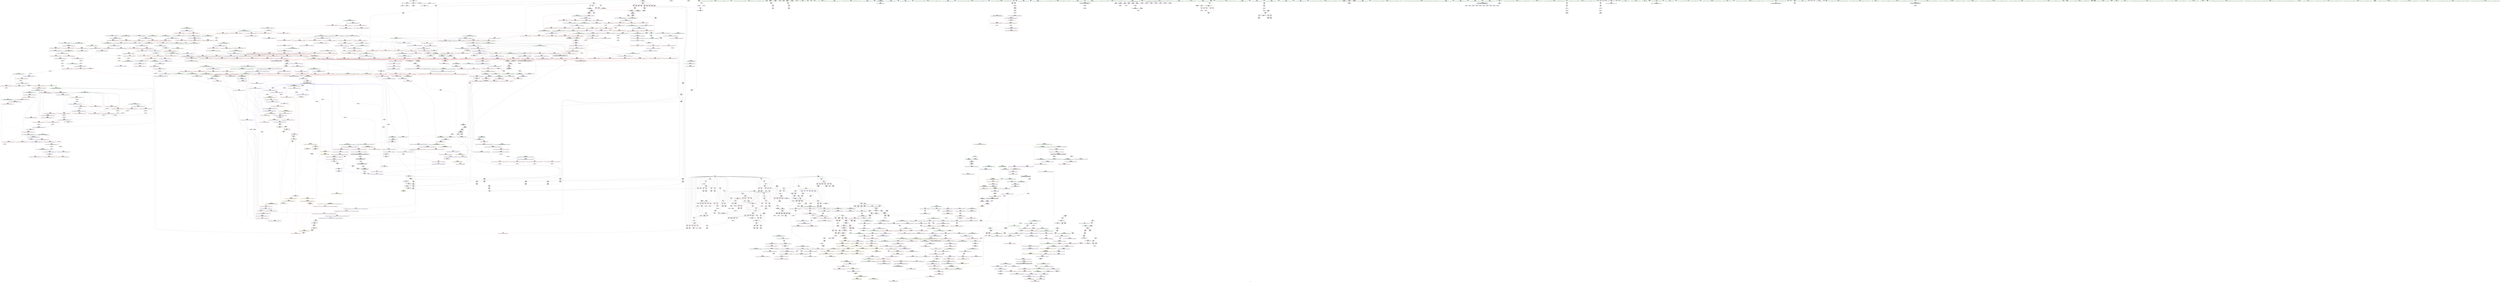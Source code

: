 digraph "SVFG" {
	label="SVFG";

	Node0x56417aa31cb0 [shape=record,color=grey,label="{NodeID: 0\nNullPtr}"];
	Node0x56417aa31cb0 -> Node0x56417ac726f0[style=solid];
	Node0x56417aa31cb0 -> Node0x56417aca5100[style=solid];
	Node0x56417ace02e0 [shape=record,color=grey,label="{NodeID: 1882\n1210 = cmp(1209, 228, )\n}"];
	Node0x56417ac78e70 [shape=record,color=red,label="{NodeID: 775\n1048\<--1010\n\<--__first.addr\n_ZSt27__unguarded_partition_pivotIPiN9__gnu_cxx5__ops15_Iter_comp_iterIPFbiiEEEET_S7_S7_T0_\n}"];
	Node0x56417ac78e70 -> Node0x56417ac82f00[style=solid];
	Node0x56417ad79330 [shape=record,color=yellow,style=double,label="{NodeID: 2657\n10V_3 = CSCHI(MR_10V_2)\npts\{13 \}\nCS[]|{<s0>49}}"];
	Node0x56417ad79330:s0 -> Node0x56417ad29cf0[style=dashed,color=blue];
	Node0x56417ac6f8e0 [shape=record,color=purple,label="{NodeID: 443\n438\<--19\narrayidx13\<--v\nmain\n}"];
	Node0x56417ac6f8e0 -> Node0x56417aca67f0[style=solid];
	Node0x56417acaefa0 [shape=record,color=blue,label="{NodeID: 1218\n1848\<--1876\n__next\<--incdec.ptr3\n_ZSt25__unguarded_linear_insertIPiN9__gnu_cxx5__ops14_Val_comp_iterIPFbiiEEEEvT_T0_\n}"];
	Node0x56417acaefa0 -> Node0x56417ad30090[style=dashed];
	Node0x56417ac63080 [shape=record,color=green,label="{NodeID: 111\n824\<--825\nagg.tmp3\<--agg.tmp3_field_insensitive\n_ZSt16__introsort_loopIPilN9__gnu_cxx5__ops15_Iter_comp_iterIPFbiiEEEEvT_S7_T0_T1_\n}"];
	Node0x56417ac63080 -> Node0x56417ac76770[style=solid];
	Node0x56417ac63080 -> Node0x56417ac815d0[style=solid];
	Node0x56417ac7e8a0 [shape=record,color=red,label="{NodeID: 886\n1514\<--1505\nthis1\<--this.addr\n_ZN9__gnu_cxx5__ops14_Iter_comp_valIPFbiiEEclIPiiEEbT_RT0_\n}"];
	Node0x56417ac7e8a0 -> Node0x56417ac83c00[style=solid];
	Node0x56417adf5a10 [shape=record,color=black,label="{NodeID: 2768\n1816 = PHI(1735, )\n0th arg _ZSt13move_backwardIPiS0_ET0_T_S2_S1_ }"];
	Node0x56417adf5a10 -> Node0x56417acae780[style=solid];
	Node0x56417ac85390 [shape=record,color=purple,label="{NodeID: 554\n2119\<--1993\noffset_0\<--\n}"];
	Node0x56417ac85390 -> Node0x56417aca4e30[style=solid];
	Node0x56417ac67f90 [shape=record,color=green,label="{NodeID: 222\n1776\<--1777\n__first.addr\<--__first.addr_field_insensitive\n_ZSt26__unguarded_insertion_sortIPiN9__gnu_cxx5__ops15_Iter_comp_iterIPFbiiEEEEvT_S7_T0_\n}"];
	Node0x56417ac67f90 -> Node0x56417aca1890[style=solid];
	Node0x56417ac67f90 -> Node0x56417acae2a0[style=solid];
	Node0x56417aca3b80 [shape=record,color=red,label="{NodeID: 997\n2025\<--2024\n\<--_M_comp\n_ZN9__gnu_cxx5__ops14_Val_comp_iterIPFbiiEEclIiPiEEbRT_T0_\n}"];
	Node0x56417ac8adc0 [shape=record,color=red,label="{NodeID: 665\n514\<--387\n\<--i\nmain\n}"];
	Node0x56417ac8adc0 -> Node0x56417ac74e40[style=solid];
	Node0x56417ac75f50 [shape=record,color=black,label="{NodeID: 333\n781\<--735\n\<--__comp\n_ZSt6__sortIPiN9__gnu_cxx5__ops15_Iter_comp_iterIPFbiiEEEEvT_S7_T0_\n}"];
	Node0x56417ac75f50 -> Node0x56417ac81290[style=solid];
	Node0x56417aca9640 [shape=record,color=blue,label="{NodeID: 1108\n1014\<--1032\n__mid\<--add.ptr\n_ZSt27__unguarded_partition_pivotIPiN9__gnu_cxx5__ops15_Iter_comp_iterIPFbiiEEEET_S7_S7_T0_\n}"];
	Node0x56417aca9640 -> Node0x56417ac79280[style=dashed];
	Node0x56417aa374b0 [shape=record,color=green,label="{NodeID: 1\n7\<--1\n__dso_handle\<--dummyObj\nGlob }"];
	Node0x56417ace0460 [shape=record,color=grey,label="{NodeID: 1883\n170 = cmp(169, 167, )\n}"];
	Node0x56417ac78f40 [shape=record,color=red,label="{NodeID: 776\n1051\<--1010\n\<--__first.addr\n_ZSt27__unguarded_partition_pivotIPiN9__gnu_cxx5__ops15_Iter_comp_iterIPFbiiEEEET_S7_S7_T0_\n|{<s0>67}}"];
	Node0x56417ac78f40:s0 -> Node0x56417adfdb10[style=solid,color=red];
	Node0x56417ad79490 [shape=record,color=yellow,style=double,label="{NodeID: 2658\n10V_3 = CSCHI(MR_10V_2)\npts\{13 \}\nCS[]|{<s0>51}}"];
	Node0x56417ad79490:s0 -> Node0x56417ad78af0[style=dashed,color=blue];
	Node0x56417ac6f9b0 [shape=record,color=purple,label="{NodeID: 444\n500\<--19\narrayidx42\<--v\nmain\n}"];
	Node0x56417acaf070 [shape=record,color=blue,label="{NodeID: 1219\n1881\<--1880\n\<--\n_ZSt25__unguarded_linear_insertIPiN9__gnu_cxx5__ops14_Val_comp_iterIPFbiiEEEEvT_T0_\n|{<s0>116|<s1>119}}"];
	Node0x56417acaf070:s0 -> Node0x56417ad4b390[style=dashed,color=blue];
	Node0x56417acaf070:s1 -> Node0x56417ad43b90[style=dashed,color=blue];
	Node0x56417ac63150 [shape=record,color=green,label="{NodeID: 112\n826\<--827\nagg.tmp5\<--agg.tmp5_field_insensitive\n_ZSt16__introsort_loopIPilN9__gnu_cxx5__ops15_Iter_comp_iterIPFbiiEEEEvT_S7_T0_T1_\n}"];
	Node0x56417ac63150 -> Node0x56417ac76840[style=solid];
	Node0x56417ac63150 -> Node0x56417ac816a0[style=solid];
	Node0x56417ac7e970 [shape=record,color=red,label="{NodeID: 887\n1517\<--1507\n\<--__it.addr\n_ZN9__gnu_cxx5__ops14_Iter_comp_valIPFbiiEEclIPiiEEbT_RT0_\n}"];
	Node0x56417ac7e970 -> Node0x56417ac7ebe0[style=solid];
	Node0x56417adf5b20 [shape=record,color=black,label="{NodeID: 2769\n1817 = PHI(1736, )\n1st arg _ZSt13move_backwardIPiS0_ET0_T_S2_S1_ }"];
	Node0x56417adf5b20 -> Node0x56417acae850[style=solid];
	Node0x56417ac85460 [shape=record,color=purple,label="{NodeID: 555\n2024\<--2023\n_M_comp\<--this1\n_ZN9__gnu_cxx5__ops14_Val_comp_iterIPFbiiEEclIiPiEEbRT_T0_\n}"];
	Node0x56417ac85460 -> Node0x56417aca3b80[style=solid];
	Node0x56417ac68060 [shape=record,color=green,label="{NodeID: 223\n1778\<--1779\n__last.addr\<--__last.addr_field_insensitive\n_ZSt26__unguarded_insertion_sortIPiN9__gnu_cxx5__ops15_Iter_comp_iterIPFbiiEEEEvT_S7_T0_\n}"];
	Node0x56417ac68060 -> Node0x56417aca1960[style=solid];
	Node0x56417ac68060 -> Node0x56417acae370[style=solid];
	Node0x56417aca3c50 [shape=record,color=red,label="{NodeID: 998\n2027\<--2026\n\<--\n_ZN9__gnu_cxx5__ops14_Val_comp_iterIPFbiiEEclIiPiEEbRT_T0_\n}"];
	Node0x56417ac8ae90 [shape=record,color=red,label="{NodeID: 666\n535\<--387\n\<--i\nmain\n}"];
	Node0x56417ac8ae90 -> Node0x56417acd9ce0[style=solid];
	Node0x56417ac76020 [shape=record,color=black,label="{NodeID: 334\n767\<--741\n\<--agg.tmp\n_ZSt6__sortIPiN9__gnu_cxx5__ops15_Iter_comp_iterIPFbiiEEEEvT_S7_T0_\n}"];
	Node0x56417ac76020 -> Node0x56417ac81020[style=solid];
	Node0x56417aca9710 [shape=record,color=blue, style = dotted,label="{NodeID: 1109\n2100\<--2102\noffset_0\<--dummyVal\n_ZSt27__unguarded_partition_pivotIPiN9__gnu_cxx5__ops15_Iter_comp_iterIPFbiiEEEET_S7_S7_T0_\n}"];
	Node0x56417aca9710 -> Node0x56417ac79350[style=dashed];
	Node0x56417aa39860 [shape=record,color=green,label="{NodeID: 2\n29\<--1\n_ZSt4cerr\<--dummyObj\nGlob }"];
	Node0x56417ace05e0 [shape=record,color=grey,label="{NodeID: 1884\n558 = cmp(554, 210, )\n}"];
	Node0x56417ac79010 [shape=record,color=red,label="{NodeID: 777\n1025\<--1012\n\<--__last.addr\n_ZSt27__unguarded_partition_pivotIPiN9__gnu_cxx5__ops15_Iter_comp_iterIPFbiiEEEET_S7_S7_T0_\n}"];
	Node0x56417ac79010 -> Node0x56417ac77880[style=solid];
	Node0x56417ac6fa80 [shape=record,color=purple,label="{NodeID: 445\n503\<--19\narrayidx44\<--v\nmain\n}"];
	Node0x56417ac6fa80 -> Node0x56417ac8d4c0[style=solid];
	Node0x56417acaf140 [shape=record,color=blue,label="{NodeID: 1220\n1890\<--1885\ncoerce.dive\<--__comp.coerce\n_ZN9__gnu_cxx5__ops15__val_comp_iterIPFbiiEEENS0_14_Val_comp_iterIT_EENS0_15_Iter_comp_iterIS5_EE\n|{<s0>128}}"];
	Node0x56417acaf140:s0 -> Node0x56417ad5cdc0[style=dashed,color=red];
	Node0x56417ac63220 [shape=record,color=green,label="{NodeID: 113\n855\<--856\n_ZSt14__partial_sortIPiN9__gnu_cxx5__ops15_Iter_comp_iterIPFbiiEEEEvT_S7_S7_T0_\<--_ZSt14__partial_sortIPiN9__gnu_cxx5__ops15_Iter_comp_iterIPFbiiEEEEvT_S7_S7_T0__field_insensitive\n}"];
	Node0x56417ad41d90 [shape=record,color=black,label="{NodeID: 1995\nMR_10V_2 = PHI(MR_10V_3, MR_10V_1, )\npts\{13 \}\n|{|<s5>81}}"];
	Node0x56417ad41d90 -> Node0x56417ac7d520[style=dashed];
	Node0x56417ad41d90 -> Node0x56417ac7d5f0[style=dashed];
	Node0x56417ad41d90 -> Node0x56417acab790[style=dashed];
	Node0x56417ad41d90 -> Node0x56417acaba00[style=dashed];
	Node0x56417ad41d90 -> Node0x56417ad2a690[style=dashed];
	Node0x56417ad41d90:s5 -> Node0x56417ad5c2a0[style=dashed,color=red];
	Node0x56417ac7ea40 [shape=record,color=red,label="{NodeID: 888\n1519\<--1509\n\<--__val.addr\n_ZN9__gnu_cxx5__ops14_Iter_comp_valIPFbiiEEclIPiiEEbT_RT0_\n}"];
	Node0x56417ac7ea40 -> Node0x56417ac7ecb0[style=solid];
	Node0x56417adf5c30 [shape=record,color=black,label="{NodeID: 2770\n1818 = PHI(1738, )\n2nd arg _ZSt13move_backwardIPiS0_ET0_T_S2_S1_ }"];
	Node0x56417adf5c30 -> Node0x56417acae920[style=solid];
	Node0x56417ac85530 [shape=record,color=purple,label="{NodeID: 556\n2042\<--2041\n_M_comp\<--this1\n_ZN9__gnu_cxx5__ops14_Val_comp_iterIPFbiiEEC2EONS0_15_Iter_comp_iterIS3_EE\n}"];
	Node0x56417ac85530 -> Node0x56417acb0180[style=solid];
	Node0x56417ac68130 [shape=record,color=green,label="{NodeID: 224\n1780\<--1781\n__i\<--__i_field_insensitive\n_ZSt26__unguarded_insertion_sortIPiN9__gnu_cxx5__ops15_Iter_comp_iterIPFbiiEEEEvT_S7_T0_\n}"];
	Node0x56417ac68130 -> Node0x56417aca1a30[style=solid];
	Node0x56417ac68130 -> Node0x56417aca1b00[style=solid];
	Node0x56417ac68130 -> Node0x56417aca1bd0[style=solid];
	Node0x56417ac68130 -> Node0x56417acae440[style=solid];
	Node0x56417ac68130 -> Node0x56417acae6b0[style=solid];
	Node0x56417aca3d20 [shape=record,color=red,label="{NodeID: 999\n2029\<--2028\n\<--\n_ZN9__gnu_cxx5__ops14_Val_comp_iterIPFbiiEEclIiPiEEbRT_T0_\n}"];
	Node0x56417ac8af60 [shape=record,color=red,label="{NodeID: 667\n563\<--387\n\<--i\nmain\n}"];
	Node0x56417ac8af60 -> Node0x56417ace0760[style=solid];
	Node0x56417ac760f0 [shape=record,color=black,label="{NodeID: 335\n780\<--743\n\<--agg.tmp2\n_ZSt6__sortIPiN9__gnu_cxx5__ops15_Iter_comp_iterIPFbiiEEEEvT_S7_T0_\n}"];
	Node0x56417ac760f0 -> Node0x56417ac811c0[style=solid];
	Node0x56417aca97e0 [shape=record,color=blue, style = dotted,label="{NodeID: 1110\n2103\<--2105\noffset_0\<--dummyVal\n_ZSt27__unguarded_partition_pivotIPiN9__gnu_cxx5__ops15_Iter_comp_iterIPFbiiEEEET_S7_S7_T0_\n}"];
	Node0x56417aca97e0 -> Node0x56417ac79420[style=dashed];
	Node0x56417a975700 [shape=record,color=green,label="{NodeID: 3\n30\<--1\n.str\<--dummyObj\nGlob }"];
	Node0x56417ace0760 [shape=record,color=grey,label="{NodeID: 1885\n565 = cmp(563, 564, )\n}"];
	Node0x56417ac790e0 [shape=record,color=red,label="{NodeID: 778\n1038\<--1012\n\<--__last.addr\n_ZSt27__unguarded_partition_pivotIPiN9__gnu_cxx5__ops15_Iter_comp_iterIPFbiiEEEET_S7_S7_T0_\n}"];
	Node0x56417ac790e0 -> Node0x56417ac82c90[style=solid];
	Node0x56417ac6fb50 [shape=record,color=purple,label="{NodeID: 446\n507\<--19\n\<--v\nmain\n}"];
	Node0x56417acaf210 [shape=record,color=blue,label="{NodeID: 1221\n1903\<--1900\n__first.addr\<--__first\n_ZSt23__copy_move_backward_a2ILb1EPiS0_ET1_T0_S2_S1_\n}"];
	Node0x56417acaf210 -> Node0x56417aca2b40[style=dashed];
	Node0x56417ac68660 [shape=record,color=green,label="{NodeID: 114\n870\<--871\n_ZSt27__unguarded_partition_pivotIPiN9__gnu_cxx5__ops15_Iter_comp_iterIPFbiiEEEET_S7_S7_T0_\<--_ZSt27__unguarded_partition_pivotIPiN9__gnu_cxx5__ops15_Iter_comp_iterIPFbiiEEEET_S7_S7_T0__field_insensitive\n}"];
	Node0x56417ac7eb10 [shape=record,color=red,label="{NodeID: 889\n1516\<--1515\n\<--_M_comp\n_ZN9__gnu_cxx5__ops14_Iter_comp_valIPFbiiEEclIPiiEEbT_RT0_\n}"];
	Node0x56417adf5d40 [shape=record,color=black,label="{NodeID: 2771\n116 = PHI()\n0th arg _Z3cmpii }"];
	Node0x56417adf5d40 -> Node0x56417aca52d0[style=solid];
	Node0x56417ac85600 [shape=record,color=purple,label="{NodeID: 557\n2044\<--2043\n_M_comp2\<--\n_ZN9__gnu_cxx5__ops14_Val_comp_iterIPFbiiEEC2EONS0_15_Iter_comp_iterIS3_EE\n|{<s0>135}}"];
	Node0x56417ac85600:s0 -> Node0x56417adffea0[style=solid,color=red];
	Node0x56417ac68200 [shape=record,color=green,label="{NodeID: 225\n1782\<--1783\nagg.tmp\<--agg.tmp_field_insensitive\n_ZSt26__unguarded_insertion_sortIPiN9__gnu_cxx5__ops15_Iter_comp_iterIPFbiiEEEEvT_S7_T0_\n}"];
	Node0x56417ac68200 -> Node0x56417ac849d0[style=solid];
	Node0x56417ac68200 -> Node0x56417ac84aa0[style=solid];
	Node0x56417ad28fa0 [shape=record,color=yellow,style=double,label="{NodeID: 2107\n8V_1 = ENCHI(MR_8V_0)\npts\{150000 \}\nFun[_ZSt14__partial_sortIPiN9__gnu_cxx5__ops15_Iter_comp_iterIPFbiiEEEEvT_S7_S7_T0_]|{<s0>62|<s1>63}}"];
	Node0x56417ad28fa0:s0 -> Node0x56417ad5d910[style=dashed,color=red];
	Node0x56417ad28fa0:s1 -> Node0x56417ad50c00[style=dashed,color=red];
	Node0x56417aca3df0 [shape=record,color=red,label="{NodeID: 1000\n2041\<--2035\nthis1\<--this.addr\n_ZN9__gnu_cxx5__ops14_Val_comp_iterIPFbiiEEC2EONS0_15_Iter_comp_iterIS3_EE\n}"];
	Node0x56417aca3df0 -> Node0x56417ac85530[style=solid];
	Node0x56417ac8b030 [shape=record,color=red,label="{NodeID: 668\n567\<--387\n\<--i\nmain\n}"];
	Node0x56417ac8b030 -> Node0x56417aca70e0[style=solid];
	Node0x56417ac761c0 [shape=record,color=black,label="{NodeID: 336\n757\<--755\nsub.ptr.lhs.cast\<--\n_ZSt6__sortIPiN9__gnu_cxx5__ops15_Iter_comp_iterIPFbiiEEEEvT_S7_T0_\n}"];
	Node0x56417ac761c0 -> Node0x56417acdaee0[style=solid];
	Node0x56417ad5cdc0 [shape=record,color=yellow,style=double,label="{NodeID: 2218\n283V_1 = ENCHI(MR_283V_0)\npts\{795 2055 13010000 18890000 \}\nFun[_ZN9__gnu_cxx5__ops14_Val_comp_iterIPFbiiEEC2EONS0_15_Iter_comp_iterIS3_EE]}"];
	Node0x56417ad5cdc0 -> Node0x56417aca3f90[style=dashed];
	Node0x56417aca98b0 [shape=record,color=blue,label="{NodeID: 1111\n1076\<--1065\ncoerce.dive\<--__comp.coerce\n_ZSt13__heap_selectIPiN9__gnu_cxx5__ops15_Iter_comp_iterIPFbiiEEEEvT_S7_S7_T0_\n|{<s0>68|<s1>69|<s2>70}}"];
	Node0x56417aca98b0:s0 -> Node0x56417ad5f6c0[style=dashed,color=red];
	Node0x56417aca98b0:s1 -> Node0x56417ad5c730[style=dashed,color=red];
	Node0x56417aca98b0:s2 -> Node0x56417ad5e200[style=dashed,color=red];
	Node0x56417ac60500 [shape=record,color=green,label="{NodeID: 4\n32\<--1\n_ZSt3cin\<--dummyObj\nGlob }"];
	Node0x56417ace08e0 [shape=record,color=grey,label="{NodeID: 1886\n1795 = cmp(1793, 1794, )\n}"];
	Node0x56417ac791b0 [shape=record,color=red,label="{NodeID: 779\n1050\<--1012\n\<--__last.addr\n_ZSt27__unguarded_partition_pivotIPiN9__gnu_cxx5__ops15_Iter_comp_iterIPFbiiEEEET_S7_S7_T0_\n|{<s0>67}}"];
	Node0x56417ac791b0:s0 -> Node0x56417adfd9d0[style=solid,color=red];
	Node0x56417ac6fc20 [shape=record,color=purple,label="{NodeID: 447\n508\<--19\narrayidx46\<--v\nmain\n}"];
	Node0x56417ac6fc20 -> Node0x56417ac8d590[style=solid];
	Node0x56417acaf2e0 [shape=record,color=blue,label="{NodeID: 1222\n1905\<--1901\n__last.addr\<--__last\n_ZSt23__copy_move_backward_a2ILb1EPiS0_ET1_T0_S2_S1_\n}"];
	Node0x56417acaf2e0 -> Node0x56417aca2c10[style=dashed];
	Node0x56417ac68760 [shape=record,color=green,label="{NodeID: 115\n888\<--889\n__n.addr\<--__n.addr_field_insensitive\n_ZSt4__lgl\n}"];
	Node0x56417ac68760 -> Node0x56417ac8f540[style=solid];
	Node0x56417ac68760 -> Node0x56417aca8a10[style=solid];
	Node0x56417ac7ebe0 [shape=record,color=red,label="{NodeID: 890\n1518\<--1517\n\<--\n_ZN9__gnu_cxx5__ops14_Iter_comp_valIPFbiiEEclIPiiEEbT_RT0_\n}"];
	Node0x56417adf5e10 [shape=record,color=black,label="{NodeID: 2772\n117 = PHI()\n1st arg _Z3cmpii }"];
	Node0x56417adf5e10 -> Node0x56417aca53a0[style=solid];
	Node0x56417ac856d0 [shape=record,color=purple,label="{NodeID: 558\n2059\<--2058\n_M_comp\<--this1\n_ZN9__gnu_cxx5__ops15_Iter_comp_iterIPFbiiEEC2ES3_\n}"];
	Node0x56417ac856d0 -> Node0x56417acb03f0[style=solid];
	Node0x56417ac682d0 [shape=record,color=green,label="{NodeID: 226\n1784\<--1785\nagg.tmp1\<--agg.tmp1_field_insensitive\n_ZSt26__unguarded_insertion_sortIPiN9__gnu_cxx5__ops15_Iter_comp_iterIPFbiiEEEEvT_S7_T0_\n}"];
	Node0x56417ac682d0 -> Node0x56417ac6cc30[style=solid];
	Node0x56417ac682d0 -> Node0x56417ac84b70[style=solid];
	Node0x56417aca3ec0 [shape=record,color=red,label="{NodeID: 1001\n2043\<--2037\n\<--__comp.addr\n_ZN9__gnu_cxx5__ops14_Val_comp_iterIPFbiiEEC2EONS0_15_Iter_comp_iterIS3_EE\n}"];
	Node0x56417aca3ec0 -> Node0x56417ac85600[style=solid];
	Node0x56417ac8b100 [shape=record,color=red,label="{NodeID: 669\n568\<--387\n\<--i\nmain\n}"];
	Node0x56417ac8b100 -> Node0x56417ac75180[style=solid];
	Node0x56417ac76290 [shape=record,color=black,label="{NodeID: 337\n758\<--756\nsub.ptr.rhs.cast\<--\n_ZSt6__sortIPiN9__gnu_cxx5__ops15_Iter_comp_iterIPFbiiEEEEvT_S7_T0_\n}"];
	Node0x56417ac76290 -> Node0x56417acdaee0[style=solid];
	Node0x56417aca9980 [shape=record,color=blue,label="{NodeID: 1112\n1068\<--1062\n__first.addr\<--__first\n_ZSt13__heap_selectIPiN9__gnu_cxx5__ops15_Iter_comp_iterIPFbiiEEEEvT_S7_S7_T0_\n}"];
	Node0x56417aca9980 -> Node0x56417ac794f0[style=dashed];
	Node0x56417aca9980 -> Node0x56417ac795c0[style=dashed];
	Node0x56417aca9980 -> Node0x56417ac79690[style=dashed];
	Node0x56417ac5fbe0 [shape=record,color=green,label="{NodeID: 5\n33\<--1\n_ZSt4cout\<--dummyObj\nGlob }"];
	Node0x56417ace0a60 [shape=record,color=grey,label="{NodeID: 1887\n617 = cmp(615, 616, )\n}"];
	Node0x56417ac79280 [shape=record,color=red,label="{NodeID: 780\n1037\<--1014\n\<--__mid\n_ZSt27__unguarded_partition_pivotIPiN9__gnu_cxx5__ops15_Iter_comp_iterIPFbiiEEEET_S7_S7_T0_\n|{<s0>65}}"];
	Node0x56417ac79280:s0 -> Node0x56417adf6ad0[style=solid,color=red];
	Node0x56417ac6fcf0 [shape=record,color=purple,label="{NodeID: 448\n588\<--19\n\<--v\nmain\n}"];
	Node0x56417acaf3b0 [shape=record,color=blue,label="{NodeID: 1223\n1907\<--1902\n__result.addr\<--__result\n_ZSt23__copy_move_backward_a2ILb1EPiS0_ET1_T0_S2_S1_\n}"];
	Node0x56417acaf3b0 -> Node0x56417aca2ce0[style=dashed];
	Node0x56417ac68830 [shape=record,color=green,label="{NodeID: 116\n894\<--895\nllvm.ctlz.i64\<--llvm.ctlz.i64_field_insensitive\n}"];
	Node0x56417ac7ecb0 [shape=record,color=red,label="{NodeID: 891\n1520\<--1519\n\<--\n_ZN9__gnu_cxx5__ops14_Iter_comp_valIPFbiiEEclIPiiEEbT_RT0_\n}"];
	Node0x56417adf5ee0 [shape=record,color=black,label="{NodeID: 2773\n1430 = PHI(1396, )\n0th arg _ZSt11__push_heapIPiliN9__gnu_cxx5__ops14_Iter_comp_valIPFbiiEEEEvT_T0_S8_T1_RT2_ }"];
	Node0x56417adf5ee0 -> Node0x56417acabee0[style=solid];
	Node0x56417ac857a0 [shape=record,color=purple,label="{NodeID: 559\n610\<--11\nadd.ptr\<--srt\nmain\n|{<s0>33}}"];
	Node0x56417ac857a0:s0 -> Node0x56417adfee20[style=solid,color=red];
	Node0x56417ac683a0 [shape=record,color=green,label="{NodeID: 227\n1819\<--1820\n__first.addr\<--__first.addr_field_insensitive\n_ZSt13move_backwardIPiS0_ET0_T_S2_S1_\n}"];
	Node0x56417ac683a0 -> Node0x56417aca1e40[style=solid];
	Node0x56417ac683a0 -> Node0x56417acae780[style=solid];
	Node0x56417aca3f90 [shape=record,color=red,label="{NodeID: 1002\n2046\<--2045\n\<--call\n_ZN9__gnu_cxx5__ops14_Val_comp_iterIPFbiiEEC2EONS0_15_Iter_comp_iterIS3_EE\n}"];
	Node0x56417aca3f90 -> Node0x56417acb0180[style=solid];
	Node0x56417ac8b1d0 [shape=record,color=red,label="{NodeID: 670\n572\<--387\n\<--i\nmain\n}"];
	Node0x56417ac8b1d0 -> Node0x56417ac75250[style=solid];
	Node0x56417ac76360 [shape=record,color=black,label="{NodeID: 338\n790\<--805\n_ZN9__gnu_cxx5__ops16__iter_comp_iterIPFbiiEEENS0_15_Iter_comp_iterIT_EES5__ret\<--\n_ZN9__gnu_cxx5__ops16__iter_comp_iterIPFbiiEEENS0_15_Iter_comp_iterIT_EES5_\n|{<s0>13}}"];
	Node0x56417ac76360:s0 -> Node0x56417adef210[style=solid,color=blue];
	Node0x56417aca9a50 [shape=record,color=blue,label="{NodeID: 1113\n1070\<--1063\n__middle.addr\<--__middle\n_ZSt13__heap_selectIPiN9__gnu_cxx5__ops15_Iter_comp_iterIPFbiiEEEEvT_S7_S7_T0_\n}"];
	Node0x56417aca9a50 -> Node0x56417ac79760[style=dashed];
	Node0x56417aca9a50 -> Node0x56417ac79830[style=dashed];
	Node0x56417aca9a50 -> Node0x56417ac79900[style=dashed];
	Node0x56417ac5fc70 [shape=record,color=green,label="{NodeID: 6\n34\<--1\n.str.3\<--dummyObj\nGlob }"];
	Node0x56417ace0be0 [shape=record,color=grey,label="{NodeID: 1888\n624 = cmp(622, 623, )\n}"];
	Node0x56417ac79350 [shape=record,color=red,label="{NodeID: 781\n1044\<--1043\n\<--coerce.dive3\n_ZSt27__unguarded_partition_pivotIPiN9__gnu_cxx5__ops15_Iter_comp_iterIPFbiiEEEET_S7_S7_T0_\n|{<s0>65}}"];
	Node0x56417ac79350:s0 -> Node0x56417adf6cf0[style=solid,color=red];
	Node0x56417ad79b70 [shape=record,color=yellow,style=double,label="{NodeID: 2663\n10V_6 = CSCHI(MR_10V_5)\npts\{13 \}\nCS[]|{<s0>75|<s1>75|<s2>80}}"];
	Node0x56417ad79b70:s0 -> Node0x56417ad3b990[style=dashed,color=blue];
	Node0x56417ad79b70:s1 -> Node0x56417ad46890[style=dashed,color=blue];
	Node0x56417ad79b70:s2 -> Node0x56417ad77a10[style=dashed,color=blue];
	Node0x56417ac6fdc0 [shape=record,color=purple,label="{NodeID: 449\n589\<--19\narrayidx88\<--v\nmain\n}"];
	Node0x56417ac6fdc0 -> Node0x56417ac8d800[style=solid];
	Node0x56417acaf480 [shape=record,color=blue,label="{NodeID: 1224\n1926\<--1925\n__it.addr\<--__it\n_ZSt12__miter_baseIPiET_S1_\n}"];
	Node0x56417acaf480 -> Node0x56417aca2db0[style=dashed];
	Node0x56417ac68930 [shape=record,color=green,label="{NodeID: 117\n910\<--911\n__comp\<--__comp_field_insensitive\n_ZSt22__final_insertion_sortIPiN9__gnu_cxx5__ops15_Iter_comp_iterIPFbiiEEEEvT_S7_T0_\n}"];
	Node0x56417ac68930 -> Node0x56417ac76d20[style=solid];
	Node0x56417ac68930 -> Node0x56417ac76df0[style=solid];
	Node0x56417ac68930 -> Node0x56417ac76ec0[style=solid];
	Node0x56417ac68930 -> Node0x56417ac81c50[style=solid];
	Node0x56417ad43190 [shape=record,color=black,label="{NodeID: 1999\nMR_10V_3 = PHI(MR_10V_5, MR_10V_2, )\npts\{13 \}\n|{|<s1>62|<s2>69|<s3>70|<s4>70|<s5>70}}"];
	Node0x56417ad43190 -> Node0x56417ad43190[style=dashed];
	Node0x56417ad43190:s1 -> Node0x56417ad791d0[style=dashed,color=blue];
	Node0x56417ad43190:s2 -> Node0x56417ad5c2a0[style=dashed,color=red];
	Node0x56417ad43190:s3 -> Node0x56417ac7bb20[style=dashed,color=red];
	Node0x56417ad43190:s4 -> Node0x56417ac7bbf0[style=dashed,color=red];
	Node0x56417ad43190:s5 -> Node0x56417acaadd0[style=dashed,color=red];
	Node0x56417ac7ed80 [shape=record,color=red,label="{NodeID: 892\n1553\<--1531\n\<--__result.addr\n_ZSt22__move_median_to_firstIPiN9__gnu_cxx5__ops15_Iter_comp_iterIPFbiiEEEEvT_S7_S7_S7_T0_\n|{<s0>94}}"];
	Node0x56417ac7ed80:s0 -> Node0x56417adfdd90[style=solid,color=red];
	Node0x56417adf5ff0 [shape=record,color=black,label="{NodeID: 2774\n1431 = PHI(1397, )\n1st arg _ZSt11__push_heapIPiliN9__gnu_cxx5__ops14_Iter_comp_valIPFbiiEEEEvT_T0_S8_T1_RT2_ }"];
	Node0x56417adf5ff0 -> Node0x56417acabfb0[style=solid];
	Node0x56417ac85870 [shape=record,color=purple,label="{NodeID: 560\n652\<--11\nadd.ptr117\<--srt\nmain\n|{<s0>34}}"];
	Node0x56417ac85870:s0 -> Node0x56417adfac60[style=solid,color=red];
	Node0x56417ac68470 [shape=record,color=green,label="{NodeID: 228\n1821\<--1822\n__last.addr\<--__last.addr_field_insensitive\n_ZSt13move_backwardIPiS0_ET0_T_S2_S1_\n}"];
	Node0x56417ac68470 -> Node0x56417aca1f10[style=solid];
	Node0x56417ac68470 -> Node0x56417acae850[style=solid];
	Node0x56417ad56970 [shape=record,color=yellow,style=double,label="{NodeID: 2110\n10V_1 = ENCHI(MR_10V_0)\npts\{13 \}\nFun[_Z2goPiS_iii]|{|<s5>11}}"];
	Node0x56417ad56970 -> Node0x56417ac89220[style=dashed];
	Node0x56417ad56970 -> Node0x56417ac893c0[style=dashed];
	Node0x56417ad56970 -> Node0x56417ac89560[style=dashed];
	Node0x56417ad56970 -> Node0x56417ac89700[style=dashed];
	Node0x56417ad56970 -> Node0x56417ad48190[style=dashed];
	Node0x56417ad56970:s5 -> Node0x56417ad5bd30[style=dashed,color=red];
	Node0x56417aca4060 [shape=record,color=red,label="{NodeID: 1003\n2058\<--2052\nthis1\<--this.addr\n_ZN9__gnu_cxx5__ops15_Iter_comp_iterIPFbiiEEC2ES3_\n}"];
	Node0x56417aca4060 -> Node0x56417ac856d0[style=solid];
	Node0x56417ac8b2a0 [shape=record,color=red,label="{NodeID: 671\n580\<--387\n\<--i\nmain\n}"];
	Node0x56417ac8b2a0 -> Node0x56417ac753f0[style=solid];
	Node0x56417ac76430 [shape=record,color=black,label="{NodeID: 339\n850\<--812\n\<--__comp\n_ZSt16__introsort_loopIPilN9__gnu_cxx5__ops15_Iter_comp_iterIPFbiiEEEEvT_S7_T0_T1_\n}"];
	Node0x56417ac76430 -> Node0x56417ac81840[style=solid];
	Node0x56417aca9b20 [shape=record,color=blue,label="{NodeID: 1114\n1072\<--1064\n__last.addr\<--__last\n_ZSt13__heap_selectIPiN9__gnu_cxx5__ops15_Iter_comp_iterIPFbiiEEEEvT_S7_S7_T0_\n}"];
	Node0x56417aca9b20 -> Node0x56417ac799d0[style=dashed];
	Node0x56417ac5ff20 [shape=record,color=green,label="{NodeID: 7\n36\<--1\n.str.4\<--dummyObj\nGlob }"];
	Node0x56417ace0d60 [shape=record,color=grey,label="{NodeID: 1889\n932 = cmp(931, 841, )\n}"];
	Node0x56417ac79420 [shape=record,color=red,label="{NodeID: 782\n1056\<--1055\n\<--coerce.dive6\n_ZSt27__unguarded_partition_pivotIPiN9__gnu_cxx5__ops15_Iter_comp_iterIPFbiiEEEET_S7_S7_T0_\n|{<s0>67}}"];
	Node0x56417ac79420:s0 -> Node0x56417adfdc50[style=solid,color=red];
	Node0x56417ad79cd0 [shape=record,color=yellow,style=double,label="{NodeID: 2664\n270V_2 = CSCHI(MR_270V_1)\npts\{13150000 \}\nCS[]|{<s0>87}}"];
	Node0x56417ad79cd0:s0 -> Node0x56417ad52250[style=dashed,color=red];
	Node0x56417ac6fe90 [shape=record,color=purple,label="{NodeID: 450\n656\<--22\n\<--ans\nmain\n|{<s0>34}}"];
	Node0x56417ac6fe90:s0 -> Node0x56417adf78d0[style=solid,color=red];
	Node0x56417acaf550 [shape=record,color=blue,label="{NodeID: 1225\n1935\<--1932\n__first.addr\<--__first\n_ZSt22__copy_move_backward_aILb1EPiS0_ET1_T0_S2_S1_\n}"];
	Node0x56417acaf550 -> Node0x56417aca2e80[style=dashed];
	Node0x56417ac68a00 [shape=record,color=green,label="{NodeID: 118\n912\<--913\n__first.addr\<--__first.addr_field_insensitive\n_ZSt22__final_insertion_sortIPiN9__gnu_cxx5__ops15_Iter_comp_iterIPFbiiEEEEvT_S7_T0_\n}"];
	Node0x56417ac68a00 -> Node0x56417ac8f610[style=solid];
	Node0x56417ac68a00 -> Node0x56417ac8f6e0[style=solid];
	Node0x56417ac68a00 -> Node0x56417ac8f7b0[style=solid];
	Node0x56417ac68a00 -> Node0x56417ac8f880[style=solid];
	Node0x56417ac68a00 -> Node0x56417ac8f950[style=solid];
	Node0x56417ac68a00 -> Node0x56417aca8bb0[style=solid];
	Node0x56417ad43690 [shape=record,color=black,label="{NodeID: 2000\nMR_211V_3 = PHI(MR_211V_4, MR_211V_2, )\npts\{1075 \}\n}"];
	Node0x56417ad43690 -> Node0x56417ac79aa0[style=dashed];
	Node0x56417ad43690 -> Node0x56417ac79b70[style=dashed];
	Node0x56417ad43690 -> Node0x56417ac79c40[style=dashed];
	Node0x56417ad43690 -> Node0x56417ac79d10[style=dashed];
	Node0x56417ad43690 -> Node0x56417aca9cc0[style=dashed];
	Node0x56417ac7ee50 [shape=record,color=red,label="{NodeID: 893\n1563\<--1531\n\<--__result.addr\n_ZSt22__move_median_to_firstIPiN9__gnu_cxx5__ops15_Iter_comp_iterIPFbiiEEEEvT_S7_S7_S7_T0_\n|{<s0>96}}"];
	Node0x56417ac7ee50:s0 -> Node0x56417adfdd90[style=solid,color=red];
	Node0x56417adf6100 [shape=record,color=black,label="{NodeID: 2775\n1432 = PHI(1398, )\n2nd arg _ZSt11__push_heapIPiliN9__gnu_cxx5__ops14_Iter_comp_valIPFbiiEEEEvT_T0_S8_T1_RT2_ }"];
	Node0x56417adf6100 -> Node0x56417acac080[style=solid];
	Node0x56417ac85940 [shape=record,color=purple,label="{NodeID: 561\n178\<--173\narrayidx3\<--\n_Z2goPiS_iii\n}"];
	Node0x56417ac85940 -> Node0x56417aca5880[style=solid];
	Node0x56417ac68540 [shape=record,color=green,label="{NodeID: 229\n1823\<--1824\n__result.addr\<--__result.addr_field_insensitive\n_ZSt13move_backwardIPiS0_ET0_T_S2_S1_\n}"];
	Node0x56417ac68540 -> Node0x56417aca1fe0[style=solid];
	Node0x56417ac68540 -> Node0x56417acae920[style=solid];
	Node0x56417aca4130 [shape=record,color=red,label="{NodeID: 1004\n2061\<--2060\n\<--call\n_ZN9__gnu_cxx5__ops15_Iter_comp_iterIPFbiiEEC2ES3_\n}"];
	Node0x56417aca4130 -> Node0x56417acb03f0[style=solid];
	Node0x56417ac8b370 [shape=record,color=red,label="{NodeID: 672\n591\<--387\n\<--i\nmain\n}"];
	Node0x56417ac8b370 -> Node0x56417ac75590[style=solid];
	Node0x56417ac76500 [shape=record,color=black,label="{NodeID: 340\n865\<--812\n\<--__comp\n_ZSt16__introsort_loopIPilN9__gnu_cxx5__ops15_Iter_comp_iterIPFbiiEEEEvT_S7_T0_T1_\n}"];
	Node0x56417ac76500 -> Node0x56417ac819e0[style=solid];
	Node0x56417aca9bf0 [shape=record,color=blue,label="{NodeID: 1115\n1074\<--1086\n__i\<--\n_ZSt13__heap_selectIPiN9__gnu_cxx5__ops15_Iter_comp_iterIPFbiiEEEEvT_S7_S7_T0_\n}"];
	Node0x56417aca9bf0 -> Node0x56417ad43690[style=dashed];
	Node0x56417ac5ffb0 [shape=record,color=green,label="{NodeID: 8\n38\<--1\n.str.5\<--dummyObj\nGlob }"];
	Node0x56417ace0ee0 [shape=record,color=grey,label="{NodeID: 1890\n584 = cmp(579, 583, )\n}"];
	Node0x56417ac794f0 [shape=record,color=red,label="{NodeID: 783\n1081\<--1068\n\<--__first.addr\n_ZSt13__heap_selectIPiN9__gnu_cxx5__ops15_Iter_comp_iterIPFbiiEEEEvT_S7_S7_T0_\n|{<s0>68}}"];
	Node0x56417ac794f0:s0 -> Node0x56417adfc010[style=solid,color=red];
	Node0x56417ac6ff60 [shape=record,color=purple,label="{NodeID: 451\n671\<--22\narrayidx125\<--ans\nmain\n}"];
	Node0x56417ac6ff60 -> Node0x56417ac8dce0[style=solid];
	Node0x56417acaf620 [shape=record,color=blue,label="{NodeID: 1226\n1937\<--1933\n__last.addr\<--__last\n_ZSt22__copy_move_backward_aILb1EPiS0_ET1_T0_S2_S1_\n}"];
	Node0x56417acaf620 -> Node0x56417aca2f50[style=dashed];
	Node0x56417ac68ad0 [shape=record,color=green,label="{NodeID: 119\n914\<--915\n__last.addr\<--__last.addr_field_insensitive\n_ZSt22__final_insertion_sortIPiN9__gnu_cxx5__ops15_Iter_comp_iterIPFbiiEEEEvT_S7_T0_\n}"];
	Node0x56417ac68ad0 -> Node0x56417ac8fa20[style=solid];
	Node0x56417ac68ad0 -> Node0x56417ac8faf0[style=solid];
	Node0x56417ac68ad0 -> Node0x56417ac8fbc0[style=solid];
	Node0x56417ac68ad0 -> Node0x56417aca8c80[style=solid];
	Node0x56417ad43b90 [shape=record,color=black,label="{NodeID: 2001\nMR_10V_2 = PHI(MR_10V_3, MR_10V_1, )\npts\{13 \}\n|{<s0>58|<s1>119|<s2>119}}"];
	Node0x56417ad43b90:s0 -> Node0x56417ad36990[style=dashed,color=blue];
	Node0x56417ad43b90:s1 -> Node0x56417aca2800[style=dashed,color=red];
	Node0x56417ad43b90:s2 -> Node0x56417ad2f690[style=dashed,color=red];
	Node0x56417ac7ef20 [shape=record,color=red,label="{NodeID: 894\n1567\<--1531\n\<--__result.addr\n_ZSt22__move_median_to_firstIPiN9__gnu_cxx5__ops15_Iter_comp_iterIPFbiiEEEEvT_S7_S7_S7_T0_\n|{<s0>97}}"];
	Node0x56417ac7ef20:s0 -> Node0x56417adfdd90[style=solid,color=red];
	Node0x56417adf6210 [shape=record,color=black,label="{NodeID: 2776\n1433 = PHI(1400, )\n3rd arg _ZSt11__push_heapIPiliN9__gnu_cxx5__ops14_Iter_comp_valIPFbiiEEEEvT_T0_S8_T1_RT2_ }"];
	Node0x56417adf6210 -> Node0x56417acac150[style=solid];
	Node0x56417ac85a10 [shape=record,color=purple,label="{NodeID: 562\n219\<--216\narrayidx13\<--\n_Z2goPiS_iii\n}"];
	Node0x56417ac85a10 -> Node0x56417ac893c0[style=solid];
	Node0x56417ac70910 [shape=record,color=green,label="{NodeID: 230\n1830\<--1831\n_ZSt12__miter_baseIPiET_S1_\<--_ZSt12__miter_baseIPiET_S1__field_insensitive\n}"];
	Node0x56417aca4200 [shape=record,color=red,label="{NodeID: 1005\n2075\<--2074\ndummyVal\<--offset_0\n_ZSt6__sortIPiN9__gnu_cxx5__ops15_Iter_comp_iterIPFbiiEEEEvT_S7_T0_\n}"];
	Node0x56417aca4200 -> Node0x56417aca7f80[style=solid];
	Node0x56417ac8b440 [shape=record,color=red,label="{NodeID: 673\n603\<--387\n\<--i\nmain\n}"];
	Node0x56417ac8b440 -> Node0x56417acdb4e0[style=solid];
	Node0x56417ac765d0 [shape=record,color=black,label="{NodeID: 341\n877\<--812\n\<--__comp\n_ZSt16__introsort_loopIPilN9__gnu_cxx5__ops15_Iter_comp_iterIPFbiiEEEEvT_S7_T0_T1_\n}"];
	Node0x56417ac765d0 -> Node0x56417ac81b80[style=solid];
	Node0x56417ad5d2e0 [shape=record,color=yellow,style=double,label="{NodeID: 2223\n348V_1 = ENCHI(MR_348V_0)\npts\{1160 1254 1309 1442 1705 1847 \}\nFun[_ZSt4swapIiENSt9enable_ifIXsr6__and_ISt6__not_ISt15__is_tuple_likeIT_EESt21is_move_constructibleIS3_ESt18is_move_assignableIS3_EEE5valueEvE4typeERS3_SC_]}"];
	Node0x56417ad5d2e0 -> Node0x56417aca0780[style=dashed];
	Node0x56417ad5d2e0 -> Node0x56417aca0850[style=dashed];
	Node0x56417ad5d2e0 -> Node0x56417aca0920[style=dashed];
	Node0x56417aca9cc0 [shape=record,color=blue,label="{NodeID: 1116\n1074\<--1108\n__i\<--incdec.ptr\n_ZSt13__heap_selectIPiN9__gnu_cxx5__ops15_Iter_comp_iterIPFbiiEEEEvT_S7_S7_T0_\n}"];
	Node0x56417aca9cc0 -> Node0x56417ad43690[style=dashed];
	Node0x56417ac60040 [shape=record,color=green,label="{NodeID: 9\n41\<--1\n\<--dummyObj\nCan only get source location for instruction, argument, global var or function.}"];
	Node0x56417ace1060 [shape=record,color=grey,label="{NodeID: 1891\n640 = cmp(632, 639, )\n}"];
	Node0x56417ace1060 -> Node0x56417acd6e00[style=solid];
	Node0x56417ac795c0 [shape=record,color=red,label="{NodeID: 784\n1094\<--1068\n\<--__first.addr\n_ZSt13__heap_selectIPiN9__gnu_cxx5__ops15_Iter_comp_iterIPFbiiEEEEvT_S7_S7_T0_\n|{<s0>69}}"];
	Node0x56417ac795c0:s0 -> Node0x56417adffb20[style=solid,color=red];
	Node0x56417ac70030 [shape=record,color=purple,label="{NodeID: 452\n675\<--22\narrayidx127\<--ans\nmain\n}"];
	Node0x56417ac70030 -> Node0x56417ac8ddb0[style=solid];
	Node0x56417acaf6f0 [shape=record,color=blue,label="{NodeID: 1227\n1939\<--1934\n__result.addr\<--__result\n_ZSt22__copy_move_backward_aILb1EPiS0_ET1_T0_S2_S1_\n}"];
	Node0x56417acaf6f0 -> Node0x56417aca3020[style=dashed];
	Node0x56417ac68ba0 [shape=record,color=green,label="{NodeID: 120\n916\<--917\nagg.tmp\<--agg.tmp_field_insensitive\n_ZSt22__final_insertion_sortIPiN9__gnu_cxx5__ops15_Iter_comp_iterIPFbiiEEEEvT_S7_T0_\n}"];
	Node0x56417ac68ba0 -> Node0x56417ac76f90[style=solid];
	Node0x56417ac68ba0 -> Node0x56417ac81d20[style=solid];
	Node0x56417ad44090 [shape=record,color=black,label="{NodeID: 2002\nMR_75V_2 = PHI(MR_75V_3, MR_75V_1, )\npts\{17850000 \}\n}"];
	Node0x56417ad44090 -> Node0x56417acae510[style=dashed];
	Node0x56417ac7eff0 [shape=record,color=red,label="{NodeID: 895\n1577\<--1531\n\<--__result.addr\n_ZSt22__move_median_to_firstIPiN9__gnu_cxx5__ops15_Iter_comp_iterIPFbiiEEEEvT_S7_S7_S7_T0_\n|{<s0>99}}"];
	Node0x56417ac7eff0:s0 -> Node0x56417adfdd90[style=solid,color=red];
	Node0x56417adf6320 [shape=record,color=black,label="{NodeID: 2777\n1434 = PHI(1314, )\n4th arg _ZSt11__push_heapIPiliN9__gnu_cxx5__ops14_Iter_comp_valIPFbiiEEEEvT_T0_S8_T1_RT2_ }"];
	Node0x56417adf6320 -> Node0x56417acac220[style=solid];
	Node0x56417ac85ae0 [shape=record,color=purple,label="{NodeID: 563\n233\<--230\narrayidx20\<--\n_Z2goPiS_iii\n}"];
	Node0x56417ac85ae0 -> Node0x56417ac89560[style=solid];
	Node0x56417ac709d0 [shape=record,color=green,label="{NodeID: 231\n1836\<--1837\n_ZSt23__copy_move_backward_a2ILb1EPiS0_ET1_T0_S2_S1_\<--_ZSt23__copy_move_backward_a2ILb1EPiS0_ET1_T0_S2_S1__field_insensitive\n}"];
	Node0x56417aca42d0 [shape=record,color=red,label="{NodeID: 1006\n2078\<--2077\ndummyVal\<--offset_0\n_ZSt6__sortIPiN9__gnu_cxx5__ops15_Iter_comp_iterIPFbiiEEEEvT_S7_T0_\n}"];
	Node0x56417aca42d0 -> Node0x56417aca8050[style=solid];
	Node0x56417ac8b510 [shape=record,color=red,label="{NodeID: 674\n615\<--387\n\<--i\nmain\n}"];
	Node0x56417ac8b510 -> Node0x56417ace0a60[style=solid];
	Node0x56417ac766a0 [shape=record,color=black,label="{NodeID: 342\n849\<--820\n\<--agg.tmp\n_ZSt16__introsort_loopIPilN9__gnu_cxx5__ops15_Iter_comp_iterIPFbiiEEEEvT_S7_T0_T1_\n}"];
	Node0x56417ac766a0 -> Node0x56417ac81770[style=solid];
	Node0x56417ad5d480 [shape=record,color=yellow,style=double,label="{NodeID: 2224\n10V_1 = ENCHI(MR_10V_0)\npts\{13 \}\nFun[_ZSt13__heap_selectIPiN9__gnu_cxx5__ops15_Iter_comp_iterIPFbiiEEEEvT_S7_S7_T0_]|{<s0>68|<s1>68}}"];
	Node0x56417ad5d480:s0 -> Node0x56417ad3b990[style=dashed,color=red];
	Node0x56417ad5d480:s1 -> Node0x56417ad46890[style=dashed,color=red];
	Node0x56417aca9d90 [shape=record,color=blue,label="{NodeID: 1117\n1116\<--1113\n__first.addr\<--__first\n_ZSt11__sort_heapIPiN9__gnu_cxx5__ops15_Iter_comp_iterIPFbiiEEEEvT_S7_RT0_\n}"];
	Node0x56417aca9d90 -> Node0x56417ac79de0[style=dashed];
	Node0x56417aca9d90 -> Node0x56417ac79eb0[style=dashed];
	Node0x56417ac600d0 [shape=record,color=green,label="{NodeID: 10\n167\<--1\n\<--dummyObj\nCan only get source location for instruction, argument, global var or function.}"];
	Node0x56417ace11e0 [shape=record,color=grey,label="{NodeID: 1892\n1459 = cmp(1457, 1458, )\n}"];
	Node0x56417ac79690 [shape=record,color=red,label="{NodeID: 785\n1099\<--1068\n\<--__first.addr\n_ZSt13__heap_selectIPiN9__gnu_cxx5__ops15_Iter_comp_iterIPFbiiEEEEvT_S7_S7_T0_\n|{<s0>70}}"];
	Node0x56417ac79690:s0 -> Node0x56417ae00a80[style=solid,color=red];
	Node0x56417ac70100 [shape=record,color=purple,label="{NodeID: 453\n186\<--30\n\<--.str\n_Z2goPiS_iii\n}"];
	Node0x56417acaf7c0 [shape=record,color=blue,label="{NodeID: 1228\n1941\<--1947\n__simple\<--\n_ZSt22__copy_move_backward_aILb1EPiS0_ET1_T0_S2_S1_\n}"];
	Node0x56417ac68c70 [shape=record,color=green,label="{NodeID: 121\n918\<--919\nagg.tmp3\<--agg.tmp3_field_insensitive\n_ZSt22__final_insertion_sortIPiN9__gnu_cxx5__ops15_Iter_comp_iterIPFbiiEEEEvT_S7_T0_\n}"];
	Node0x56417ac68c70 -> Node0x56417ac77060[style=solid];
	Node0x56417ac68c70 -> Node0x56417ac81df0[style=solid];
	Node0x56417ad44590 [shape=record,color=black,label="{NodeID: 2003\nMR_68V_3 = PHI(MR_68V_4, MR_68V_2, )\npts\{1781 \}\n}"];
	Node0x56417ad44590 -> Node0x56417aca1a30[style=dashed];
	Node0x56417ad44590 -> Node0x56417aca1b00[style=dashed];
	Node0x56417ad44590 -> Node0x56417aca1bd0[style=dashed];
	Node0x56417ad44590 -> Node0x56417acae6b0[style=dashed];
	Node0x56417ac7f0c0 [shape=record,color=red,label="{NodeID: 896\n1585\<--1531\n\<--__result.addr\n_ZSt22__move_median_to_firstIPiN9__gnu_cxx5__ops15_Iter_comp_iterIPFbiiEEEEvT_S7_S7_S7_T0_\n|{<s0>101}}"];
	Node0x56417ac7f0c0:s0 -> Node0x56417adfdd90[style=solid,color=red];
	Node0x56417adf6430 [shape=record,color=black,label="{NodeID: 2778\n1925 = PHI(1828, 1832, )\n0th arg _ZSt12__miter_baseIPiET_S1_ }"];
	Node0x56417adf6430 -> Node0x56417acaf480[style=solid];
	Node0x56417ac85bb0 [shape=record,color=purple,label="{NodeID: 564\n244\<--241\narrayidx26\<--\n_Z2goPiS_iii\n}"];
	Node0x56417ac85bb0 -> Node0x56417ac89700[style=solid];
	Node0x56417ac70ad0 [shape=record,color=green,label="{NodeID: 232\n1842\<--1843\n__comp\<--__comp_field_insensitive\n_ZSt25__unguarded_linear_insertIPiN9__gnu_cxx5__ops14_Val_comp_iterIPFbiiEEEEvT_T0_\n|{|<s1>124}}"];
	Node0x56417ac70ad0 -> Node0x56417ac84eb0[style=solid];
	Node0x56417ac70ad0:s1 -> Node0x56417ae01440[style=solid,color=red];
	Node0x56417aca43a0 [shape=record,color=red,label="{NodeID: 1007\n2081\<--2080\ndummyVal\<--offset_0\n_ZSt16__introsort_loopIPilN9__gnu_cxx5__ops15_Iter_comp_iterIPFbiiEEEEvT_S7_T0_T1_\n}"];
	Node0x56417aca43a0 -> Node0x56417aca8530[style=solid];
	Node0x56417ac8b5e0 [shape=record,color=red,label="{NodeID: 675\n619\<--387\n\<--i\nmain\n}"];
	Node0x56417ac8b5e0 -> Node0x56417aca7690[style=solid];
	Node0x56417ac76770 [shape=record,color=black,label="{NodeID: 343\n864\<--824\n\<--agg.tmp3\n_ZSt16__introsort_loopIPilN9__gnu_cxx5__ops15_Iter_comp_iterIPFbiiEEEEvT_S7_T0_T1_\n}"];
	Node0x56417ac76770 -> Node0x56417ac81910[style=solid];
	Node0x56417aca9e60 [shape=record,color=blue,label="{NodeID: 1118\n1118\<--1114\n__last.addr\<--__last\n_ZSt11__sort_heapIPiN9__gnu_cxx5__ops15_Iter_comp_iterIPFbiiEEEEvT_S7_RT0_\n}"];
	Node0x56417aca9e60 -> Node0x56417ad4a990[style=dashed];
	Node0x56417ac00eb0 [shape=record,color=green,label="{NodeID: 11\n184\<--1\n\<--dummyObj\nCan only get source location for instruction, argument, global var or function.}"];
	Node0x56417ace1360 [shape=record,color=grey,label="{NodeID: 1893\n1716 = cmp(1714, 1715, )\n}"];
	Node0x56417ac79760 [shape=record,color=red,label="{NodeID: 786\n1082\<--1070\n\<--__middle.addr\n_ZSt13__heap_selectIPiN9__gnu_cxx5__ops15_Iter_comp_iterIPFbiiEEEEvT_S7_S7_T0_\n|{<s0>68}}"];
	Node0x56417ac79760:s0 -> Node0x56417adfc150[style=solid,color=red];
	Node0x56417ac701d0 [shape=record,color=purple,label="{NodeID: 454\n539\<--34\n\<--.str.3\nmain\n}"];
	Node0x56417acaf890 [shape=record,color=blue,label="{NodeID: 1229\n1957\<--1956\n__it.addr\<--__it\n_ZSt12__niter_baseIPiET_S1_\n}"];
	Node0x56417acaf890 -> Node0x56417aca30f0[style=dashed];
	Node0x56417ac68d40 [shape=record,color=green,label="{NodeID: 122\n920\<--921\nagg.tmp5\<--agg.tmp5_field_insensitive\n_ZSt22__final_insertion_sortIPiN9__gnu_cxx5__ops15_Iter_comp_iterIPFbiiEEEEvT_S7_T0_\n}"];
	Node0x56417ac68d40 -> Node0x56417ac77130[style=solid];
	Node0x56417ac68d40 -> Node0x56417ac81ec0[style=solid];
	Node0x56417ad44a90 [shape=record,color=black,label="{NodeID: 2004\nMR_73V_2 = PHI(MR_73V_3, MR_73V_1, )\npts\{17830000 \}\n}"];
	Node0x56417ad44a90 -> Node0x56417acae5e0[style=dashed];
	Node0x56417ac7f190 [shape=record,color=red,label="{NodeID: 897\n1589\<--1531\n\<--__result.addr\n_ZSt22__move_median_to_firstIPiN9__gnu_cxx5__ops15_Iter_comp_iterIPFbiiEEEEvT_S7_S7_S7_T0_\n|{<s0>102}}"];
	Node0x56417ac7f190:s0 -> Node0x56417adfdd90[style=solid,color=red];
	Node0x56417adf6580 [shape=record,color=black,label="{NodeID: 2779\n732 = PHI(364, )\n0th arg _ZSt6__sortIPiN9__gnu_cxx5__ops15_Iter_comp_iterIPFbiiEEEEvT_S7_T0_ }"];
	Node0x56417adf6580 -> Node0x56417aca7de0[style=solid];
	Node0x56417ac85c80 [shape=record,color=purple,label="{NodeID: 565\n262\<--259\nadd.ptr\<--\n_Z2goPiS_iii\n|{<s0>11}}"];
	Node0x56417ac85c80:s0 -> Node0x56417adfee20[style=solid,color=red];
	Node0x56417ac70ba0 [shape=record,color=green,label="{NodeID: 233\n1844\<--1845\n__last.addr\<--__last.addr_field_insensitive\n_ZSt25__unguarded_linear_insertIPiN9__gnu_cxx5__ops14_Val_comp_iterIPFbiiEEEEvT_T0_\n}"];
	Node0x56417ac70ba0 -> Node0x56417aca20b0[style=solid];
	Node0x56417ac70ba0 -> Node0x56417aca2180[style=solid];
	Node0x56417ac70ba0 -> Node0x56417aca2250[style=solid];
	Node0x56417ac70ba0 -> Node0x56417aca2320[style=solid];
	Node0x56417ac70ba0 -> Node0x56417acaeac0[style=solid];
	Node0x56417ac70ba0 -> Node0x56417acaeed0[style=solid];
	Node0x56417aca4470 [shape=record,color=red,label="{NodeID: 1008\n2084\<--2083\ndummyVal\<--offset_0\n_ZSt16__introsort_loopIPilN9__gnu_cxx5__ops15_Iter_comp_iterIPFbiiEEEEvT_S7_T0_T1_\n}"];
	Node0x56417aca4470 -> Node0x56417aca86d0[style=solid];
	Node0x56417ac8b6b0 [shape=record,color=red,label="{NodeID: 676\n626\<--387\n\<--i\nmain\n}"];
	Node0x56417ac8b6b0 -> Node0x56417ac75730[style=solid];
	Node0x56417ac76840 [shape=record,color=black,label="{NodeID: 344\n876\<--826\n\<--agg.tmp5\n_ZSt16__introsort_loopIPilN9__gnu_cxx5__ops15_Iter_comp_iterIPFbiiEEEEvT_S7_T0_T1_\n}"];
	Node0x56417ac76840 -> Node0x56417ac81ab0[style=solid];
	Node0x56417aca9f30 [shape=record,color=blue,label="{NodeID: 1119\n1120\<--1115\n__comp.addr\<--__comp\n_ZSt11__sort_heapIPiN9__gnu_cxx5__ops15_Iter_comp_iterIPFbiiEEEEvT_S7_RT0_\n}"];
	Node0x56417aca9f30 -> Node0x56417ac7a2c0[style=dashed];
	Node0x56417ac00fb0 [shape=record,color=green,label="{NodeID: 12\n204\<--1\n\<--dummyObj\nCan only get source location for instruction, argument, global var or function.}"];
	Node0x56417ace14e0 [shape=record,color=grey,label="{NodeID: 1894\n214 = cmp(212, 213, )\n}"];
	Node0x56417ac79830 [shape=record,color=red,label="{NodeID: 787\n1086\<--1070\n\<--__middle.addr\n_ZSt13__heap_selectIPiN9__gnu_cxx5__ops15_Iter_comp_iterIPFbiiEEEEvT_S7_S7_T0_\n}"];
	Node0x56417ac79830 -> Node0x56417aca9bf0[style=solid];
	Node0x56417ac702a0 [shape=record,color=purple,label="{NodeID: 455\n547\<--34\n\<--.str.3\nmain\n}"];
	Node0x56417acaf960 [shape=record,color=blue,label="{NodeID: 1230\n1966\<--1963\n__first.addr\<--__first\n_ZNSt20__copy_move_backwardILb1ELb1ESt26random_access_iterator_tagE13__copy_move_bIiEEPT_PKS3_S6_S4_\n}"];
	Node0x56417acaf960 -> Node0x56417aca31c0[style=dashed];
	Node0x56417acaf960 -> Node0x56417aca3290[style=dashed];
	Node0x56417ac68e10 [shape=record,color=green,label="{NodeID: 123\n943\<--944\n_ZSt16__insertion_sortIPiN9__gnu_cxx5__ops15_Iter_comp_iterIPFbiiEEEEvT_S7_T0_\<--_ZSt16__insertion_sortIPiN9__gnu_cxx5__ops15_Iter_comp_iterIPFbiiEEEEvT_S7_T0__field_insensitive\n}"];
	Node0x56417ac7f260 [shape=record,color=red,label="{NodeID: 898\n1545\<--1533\n\<--__a.addr\n_ZSt22__move_median_to_firstIPiN9__gnu_cxx5__ops15_Iter_comp_iterIPFbiiEEEEvT_S7_S7_S7_T0_\n|{<s0>92}}"];
	Node0x56417ac7f260:s0 -> Node0x56417adff7a0[style=solid,color=red];
	Node0x56417adf6690 [shape=record,color=black,label="{NodeID: 2780\n733 = PHI(365, )\n1st arg _ZSt6__sortIPiN9__gnu_cxx5__ops15_Iter_comp_iterIPFbiiEEEEvT_S7_T0_ }"];
	Node0x56417adf6690 -> Node0x56417aca7eb0[style=solid];
	Node0x56417ac85d50 [shape=record,color=purple,label="{NodeID: 566\n282\<--279\narrayidx37\<--\n_Z2goPiS_iii\n}"];
	Node0x56417ac85d50 -> Node0x56417ac898a0[style=solid];
	Node0x56417ac70c70 [shape=record,color=green,label="{NodeID: 234\n1846\<--1847\n__val\<--__val_field_insensitive\n_ZSt25__unguarded_linear_insertIPiN9__gnu_cxx5__ops14_Val_comp_iterIPFbiiEEEEvT_T0_\n|{|<s1>124|<s2>126}}"];
	Node0x56417ac70c70 -> Node0x56417acaeb90[style=solid];
	Node0x56417ac70c70:s1 -> Node0x56417ae01550[style=solid,color=red];
	Node0x56417ac70c70:s2 -> Node0x56417adf47d0[style=solid,color=red];
	Node0x56417aca4540 [shape=record,color=red,label="{NodeID: 1009\n2087\<--2086\ndummyVal\<--offset_0\n_ZSt16__introsort_loopIPilN9__gnu_cxx5__ops15_Iter_comp_iterIPFbiiEEEEvT_S7_T0_T1_\n}"];
	Node0x56417aca4540 -> Node0x56417aca8870[style=solid];
	Node0x56417ac8b780 [shape=record,color=red,label="{NodeID: 677\n649\<--387\n\<--i\nmain\n}"];
	Node0x56417ac8b780 -> Node0x56417ac75a70[style=solid];
	Node0x56417ac76910 [shape=record,color=black,label="{NodeID: 345\n836\<--834\nsub.ptr.lhs.cast\<--\n_ZSt16__introsort_loopIPilN9__gnu_cxx5__ops15_Iter_comp_iterIPFbiiEEEEvT_S7_T0_T1_\n}"];
	Node0x56417ac76910 -> Node0x56417acdd2e0[style=solid];
	Node0x56417acaa000 [shape=record,color=blue,label="{NodeID: 1120\n1118\<--1136\n__last.addr\<--incdec.ptr\n_ZSt11__sort_heapIPiN9__gnu_cxx5__ops15_Iter_comp_iterIPFbiiEEEEvT_S7_RT0_\n}"];
	Node0x56417acaa000 -> Node0x56417ac7a120[style=dashed];
	Node0x56417acaa000 -> Node0x56417ac7a1f0[style=dashed];
	Node0x56417acaa000 -> Node0x56417ad4a990[style=dashed];
	Node0x56417ac010b0 [shape=record,color=green,label="{NodeID: 13\n206\<--1\n\<--dummyObj\nCan only get source location for instruction, argument, global var or function.}"];
	Node0x56417ace1660 [shape=record,color=grey,label="{NodeID: 1895\n1725 = cmp(1723, 1724, )\n}"];
	Node0x56417ac79900 [shape=record,color=red,label="{NodeID: 788\n1100\<--1070\n\<--__middle.addr\n_ZSt13__heap_selectIPiN9__gnu_cxx5__ops15_Iter_comp_iterIPFbiiEEEEvT_S7_S7_T0_\n|{<s0>70}}"];
	Node0x56417ac79900:s0 -> Node0x56417ae00bd0[style=solid,color=red];
	Node0x56417ac70370 [shape=record,color=purple,label="{NodeID: 456\n545\<--36\n\<--.str.4\nmain\n}"];
	Node0x56417acafa30 [shape=record,color=blue,label="{NodeID: 1231\n1968\<--1964\n__last.addr\<--__last\n_ZNSt20__copy_move_backwardILb1ELb1ESt26random_access_iterator_tagE13__copy_move_bIiEEPT_PKS3_S6_S4_\n}"];
	Node0x56417acafa30 -> Node0x56417aca3360[style=dashed];
	Node0x56417ac68f10 [shape=record,color=green,label="{NodeID: 124\n954\<--955\n_ZSt26__unguarded_insertion_sortIPiN9__gnu_cxx5__ops15_Iter_comp_iterIPFbiiEEEEvT_S7_T0_\<--_ZSt26__unguarded_insertion_sortIPiN9__gnu_cxx5__ops15_Iter_comp_iterIPFbiiEEEEvT_S7_T0__field_insensitive\n}"];
	Node0x56417ac7f330 [shape=record,color=red,label="{NodeID: 899\n1559\<--1533\n\<--__a.addr\n_ZSt22__move_median_to_firstIPiN9__gnu_cxx5__ops15_Iter_comp_iterIPFbiiEEEEvT_S7_S7_S7_T0_\n|{<s0>95}}"];
	Node0x56417ac7f330:s0 -> Node0x56417adff7a0[style=solid,color=red];
	Node0x56417adf67a0 [shape=record,color=black,label="{NodeID: 2781\n734 = PHI(373, )\n2nd arg _ZSt6__sortIPiN9__gnu_cxx5__ops15_Iter_comp_iterIPFbiiEEEEvT_S7_T0_ }"];
	Node0x56417adf67a0 -> Node0x56417aca7d10[style=solid];
	Node0x56417ac85e20 [shape=record,color=purple,label="{NodeID: 567\n290\<--287\narrayidx41\<--\n_Z2goPiS_iii\n}"];
	Node0x56417ac85e20 -> Node0x56417ac89a40[style=solid];
	Node0x56417ac70d40 [shape=record,color=green,label="{NodeID: 235\n1848\<--1849\n__next\<--__next_field_insensitive\n_ZSt25__unguarded_linear_insertIPiN9__gnu_cxx5__ops14_Val_comp_iterIPFbiiEEEEvT_T0_\n}"];
	Node0x56417ac70d40 -> Node0x56417aca23f0[style=solid];
	Node0x56417ac70d40 -> Node0x56417aca24c0[style=solid];
	Node0x56417ac70d40 -> Node0x56417aca2590[style=solid];
	Node0x56417ac70d40 -> Node0x56417aca2660[style=solid];
	Node0x56417ac70d40 -> Node0x56417aca2730[style=solid];
	Node0x56417ac70d40 -> Node0x56417acaec60[style=solid];
	Node0x56417ac70d40 -> Node0x56417acaed30[style=solid];
	Node0x56417ac70d40 -> Node0x56417acaefa0[style=solid];
	Node0x56417aca4610 [shape=record,color=red,label="{NodeID: 1010\n2090\<--2089\ndummyVal\<--offset_0\n_ZSt22__final_insertion_sortIPiN9__gnu_cxx5__ops15_Iter_comp_iterIPFbiiEEEEvT_S7_T0_\n}"];
	Node0x56417aca4610 -> Node0x56417aca8d50[style=solid];
	Node0x56417ac8b850 [shape=record,color=red,label="{NodeID: 678\n654\<--387\n\<--i\nmain\n}"];
	Node0x56417ac8b850 -> Node0x56417acd8de0[style=solid];
	Node0x56417ac769e0 [shape=record,color=black,label="{NodeID: 346\n837\<--835\nsub.ptr.rhs.cast\<--\n_ZSt16__introsort_loopIPilN9__gnu_cxx5__ops15_Iter_comp_iterIPFbiiEEEEvT_S7_T0_T1_\n}"];
	Node0x56417ac769e0 -> Node0x56417acdd2e0[style=solid];
	Node0x56417acaa0d0 [shape=record,color=blue,label="{NodeID: 1121\n1149\<--1146\n__first.addr\<--__first\n_ZSt11__make_heapIPiN9__gnu_cxx5__ops15_Iter_comp_iterIPFbiiEEEEvT_S7_RT0_\n}"];
	Node0x56417acaa0d0 -> Node0x56417ac7a390[style=dashed];
	Node0x56417acaa0d0 -> Node0x56417ac7a460[style=dashed];
	Node0x56417acaa0d0 -> Node0x56417ac7a530[style=dashed];
	Node0x56417acaa0d0 -> Node0x56417ac7a600[style=dashed];
	Node0x56417ac011b0 [shape=record,color=green,label="{NodeID: 14\n210\<--1\n\<--dummyObj\nCan only get source location for instruction, argument, global var or function.|{<s0>34|<s1>34}}"];
	Node0x56417ac011b0:s0 -> Node0x56417adfb0e0[style=solid,color=red];
	Node0x56417ac011b0:s1 -> Node0x56417adfb260[style=solid,color=red];
	Node0x56417ace17e0 [shape=record,color=grey,label="{NodeID: 1896\n1370 = cmp(1366, 1369, )\n}"];
	Node0x56417ac799d0 [shape=record,color=red,label="{NodeID: 789\n1090\<--1072\n\<--__last.addr\n_ZSt13__heap_selectIPiN9__gnu_cxx5__ops15_Iter_comp_iterIPFbiiEEEEvT_S7_S7_T0_\n}"];
	Node0x56417ac799d0 -> Node0x56417acdf560[style=solid];
	Node0x56417ac70440 [shape=record,color=purple,label="{NodeID: 457\n551\<--36\n\<--.str.4\nmain\n}"];
	Node0x56417acafb00 [shape=record,color=blue,label="{NodeID: 1232\n1970\<--1965\n__result.addr\<--__result\n_ZNSt20__copy_move_backwardILb1ELb1ESt26random_access_iterator_tagE13__copy_move_bIiEEPT_PKS3_S6_S4_\n}"];
	Node0x56417acafb00 -> Node0x56417aca3430[style=dashed];
	Node0x56417acafb00 -> Node0x56417aca3500[style=dashed];
	Node0x56417ac69010 [shape=record,color=green,label="{NodeID: 125\n972\<--973\n__comp\<--__comp_field_insensitive\n_ZSt14__partial_sortIPiN9__gnu_cxx5__ops15_Iter_comp_iterIPFbiiEEEEvT_S7_S7_T0_\n|{|<s2>63}}"];
	Node0x56417ac69010 -> Node0x56417ac773a0[style=solid];
	Node0x56417ac69010 -> Node0x56417ac82610[style=solid];
	Node0x56417ac69010:s2 -> Node0x56417adf4690[style=solid,color=red];
	Node0x56417ad45990 [shape=record,color=black,label="{NodeID: 2007\nMR_33V_3 = PHI(MR_33V_4, MR_33V_2, )\npts\{180000 \}\n|{|<s4>34}}"];
	Node0x56417ad45990 -> Node0x56417ac8d730[style=dashed];
	Node0x56417ad45990 -> Node0x56417aca6cd0[style=dashed];
	Node0x56417ad45990 -> Node0x56417ad3f590[style=dashed];
	Node0x56417ad45990 -> Node0x56417ad45990[style=dashed];
	Node0x56417ad45990:s4 -> Node0x56417ad57420[style=dashed,color=red];
	Node0x56417ac7f400 [shape=record,color=red,label="{NodeID: 900\n1568\<--1533\n\<--__a.addr\n_ZSt22__move_median_to_firstIPiN9__gnu_cxx5__ops15_Iter_comp_iterIPFbiiEEEEvT_S7_S7_S7_T0_\n|{<s0>97}}"];
	Node0x56417ac7f400:s0 -> Node0x56417adfe3b0[style=solid,color=red];
	Node0x56417adf68b0 [shape=record,color=black,label="{NodeID: 2782\n1524 = PHI(1034, )\n0th arg _ZSt22__move_median_to_firstIPiN9__gnu_cxx5__ops15_Iter_comp_iterIPFbiiEEEEvT_S7_S7_S7_T0_ }"];
	Node0x56417adf68b0 -> Node0x56417acacb10[style=solid];
	Node0x56417ac85ef0 [shape=record,color=purple,label="{NodeID: 568\n309\<--306\nadd.ptr50\<--\n_Z2goPiS_iii\n|{<s0>12}}"];
	Node0x56417ac85ef0:s0 -> Node0x56417adfac60[style=solid,color=red];
	Node0x56417ac70e10 [shape=record,color=green,label="{NodeID: 236\n1865\<--1866\n_ZN9__gnu_cxx5__ops14_Val_comp_iterIPFbiiEEclIiPiEEbRT_T0_\<--_ZN9__gnu_cxx5__ops14_Val_comp_iterIPFbiiEEclIiPiEEbRT_T0__field_insensitive\n}"];
	Node0x56417aca46e0 [shape=record,color=red,label="{NodeID: 1011\n2093\<--2092\ndummyVal\<--offset_0\n_ZSt22__final_insertion_sortIPiN9__gnu_cxx5__ops15_Iter_comp_iterIPFbiiEEEEvT_S7_T0_\n}"];
	Node0x56417aca46e0 -> Node0x56417aca8e20[style=solid];
	Node0x56417ac8b920 [shape=record,color=red,label="{NodeID: 679\n665\<--387\n\<--i\nmain\n}"];
	Node0x56417ac8b920 -> Node0x56417acdf3e0[style=solid];
	Node0x56417ac76ab0 [shape=record,color=black,label="{NodeID: 347\n896\<--892\ncast\<--\n_ZSt4__lgl\n}"];
	Node0x56417ad5d910 [shape=record,color=yellow,style=double,label="{NodeID: 2229\n8V_1 = ENCHI(MR_8V_0)\npts\{150000 \}\nFun[_ZSt13__heap_selectIPiN9__gnu_cxx5__ops15_Iter_comp_iterIPFbiiEEEEvT_S7_S7_T0_]|{<s0>68|<s1>69|<s2>70}}"];
	Node0x56417ad5d910:s0 -> Node0x56417ad5f5e0[style=dashed,color=red];
	Node0x56417ad5d910:s1 -> Node0x56417ad5c650[style=dashed,color=red];
	Node0x56417ad5d910:s2 -> Node0x56417ad5e040[style=dashed,color=red];
	Node0x56417acaa1a0 [shape=record,color=blue,label="{NodeID: 1122\n1151\<--1147\n__last.addr\<--__last\n_ZSt11__make_heapIPiN9__gnu_cxx5__ops15_Iter_comp_iterIPFbiiEEEEvT_S7_RT0_\n}"];
	Node0x56417acaa1a0 -> Node0x56417ac7a6d0[style=dashed];
	Node0x56417acaa1a0 -> Node0x56417ac7a7a0[style=dashed];
	Node0x56417ac60a60 [shape=record,color=green,label="{NodeID: 15\n228\<--1\n\<--dummyObj\nCan only get source location for instruction, argument, global var or function.|{<s0>80}}"];
	Node0x56417ac60a60:s0 -> Node0x56417adfc650[style=solid,color=red];
	Node0x56417ace1960 [shape=record,color=grey,label="{NodeID: 1897\n183 = cmp(182, 184, )\n}"];
	Node0x56417ac79aa0 [shape=record,color=red,label="{NodeID: 790\n1089\<--1074\n\<--__i\n_ZSt13__heap_selectIPiN9__gnu_cxx5__ops15_Iter_comp_iterIPFbiiEEEEvT_S7_S7_T0_\n}"];
	Node0x56417ac79aa0 -> Node0x56417acdf560[style=solid];
	Node0x56417ac70510 [shape=record,color=purple,label="{NodeID: 458\n687\<--38\n\<--.str.5\nmain\n}"];
	Node0x56417acafbd0 [shape=record,color=blue,label="{NodeID: 1233\n1972\<--1982\n_Num\<--sub.ptr.div\n_ZNSt20__copy_move_backwardILb1ELb1ESt26random_access_iterator_tagE13__copy_move_bIiEEPT_PKS3_S6_S4_\n}"];
	Node0x56417acafbd0 -> Node0x56417aca35d0[style=dashed];
	Node0x56417acafbd0 -> Node0x56417aca36a0[style=dashed];
	Node0x56417acafbd0 -> Node0x56417aca3770[style=dashed];
	Node0x56417acafbd0 -> Node0x56417aca3840[style=dashed];
	Node0x56417ac690e0 [shape=record,color=green,label="{NodeID: 126\n974\<--975\n__first.addr\<--__first.addr_field_insensitive\n_ZSt14__partial_sortIPiN9__gnu_cxx5__ops15_Iter_comp_iterIPFbiiEEEEvT_S7_S7_T0_\n}"];
	Node0x56417ac690e0 -> Node0x56417ac8ff00[style=solid];
	Node0x56417ac690e0 -> Node0x56417ac8ffd0[style=solid];
	Node0x56417ac690e0 -> Node0x56417aca9090[style=solid];
	Node0x56417ac7f4d0 [shape=record,color=red,label="{NodeID: 901\n1573\<--1533\n\<--__a.addr\n_ZSt22__move_median_to_firstIPiN9__gnu_cxx5__ops15_Iter_comp_iterIPFbiiEEEEvT_S7_S7_S7_T0_\n|{<s0>98}}"];
	Node0x56417ac7f4d0:s0 -> Node0x56417adff7a0[style=solid,color=red];
	Node0x56417adf69c0 [shape=record,color=black,label="{NodeID: 2783\n1525 = PHI(1036, )\n1st arg _ZSt22__move_median_to_firstIPiN9__gnu_cxx5__ops15_Iter_comp_iterIPFbiiEEEEvT_S7_S7_S7_T0_ }"];
	Node0x56417adf69c0 -> Node0x56417acacbe0[style=solid];
	Node0x56417ac85fc0 [shape=record,color=purple,label="{NodeID: 569\n319\<--316\narrayidx54\<--\n_Z2goPiS_iii\n}"];
	Node0x56417ac85fc0 -> Node0x56417ac89be0[style=solid];
	Node0x56417ac70f10 [shape=record,color=green,label="{NodeID: 237\n1886\<--1887\nretval\<--retval_field_insensitive\n_ZN9__gnu_cxx5__ops15__val_comp_iterIPFbiiEEENS0_14_Val_comp_iterIT_EENS0_15_Iter_comp_iterIS5_EE\n|{|<s1>128}}"];
	Node0x56417ac70f10 -> Node0x56417ac85120[style=solid];
	Node0x56417ac70f10:s1 -> Node0x56417ae00200[style=solid,color=red];
	Node0x56417aca47b0 [shape=record,color=red,label="{NodeID: 1012\n2096\<--2095\ndummyVal\<--offset_0\n_ZSt22__final_insertion_sortIPiN9__gnu_cxx5__ops15_Iter_comp_iterIPFbiiEEEEvT_S7_T0_\n}"];
	Node0x56417aca47b0 -> Node0x56417aca8ef0[style=solid];
	Node0x56417ac8b9f0 [shape=record,color=red,label="{NodeID: 680\n669\<--387\n\<--i\nmain\n}"];
	Node0x56417ac8b9f0 -> Node0x56417ac75b40[style=solid];
	Node0x56417ac76b80 [shape=record,color=black,label="{NodeID: 348\n897\<--892\nconv\<--\n_ZSt4__lgl\n}"];
	Node0x56417ac76b80 -> Node0x56417acd9860[style=solid];
	Node0x56417acaa270 [shape=record,color=blue,label="{NodeID: 1123\n1153\<--1148\n__comp.addr\<--__comp\n_ZSt11__make_heapIPiN9__gnu_cxx5__ops15_Iter_comp_iterIPFbiiEEEEvT_S7_RT0_\n}"];
	Node0x56417acaa270 -> Node0x56417ac7a870[style=dashed];
	Node0x56417ac60b60 [shape=record,color=green,label="{NodeID: 16\n298\<--1\n\<--dummyObj\nCan only get source location for instruction, argument, global var or function.}"];
	Node0x56417ace1ae0 [shape=record,color=grey,label="{NodeID: 1898\n420 = cmp(419, 421, )\n}"];
	Node0x56417ac79b70 [shape=record,color=red,label="{NodeID: 791\n1093\<--1074\n\<--__i\n_ZSt13__heap_selectIPiN9__gnu_cxx5__ops15_Iter_comp_iterIPFbiiEEEEvT_S7_S7_T0_\n|{<s0>69}}"];
	Node0x56417ac79b70:s0 -> Node0x56417adff7a0[style=solid,color=red];
	Node0x56417ad7a930 [shape=record,color=yellow,style=double,label="{NodeID: 2673\n10V_2 = CSCHI(MR_10V_1)\npts\{13 \}\nCS[]|{<s0>112|<s1>112}}"];
	Node0x56417ad7a930:s0 -> Node0x56417aca1620[style=dashed,color=blue];
	Node0x56417ad7a930:s1 -> Node0x56417acade90[style=dashed,color=blue];
	Node0x56417ac705e0 [shape=record,color=purple,label="{NodeID: 459\n695\<--38\n\<--.str.5\nmain\n}"];
	Node0x56417acafca0 [shape=record,color=blue, style = dotted,label="{NodeID: 1234\n2118\<--2120\noffset_0\<--dummyVal\n_ZNSt20__copy_move_backwardILb1ELb1ESt26random_access_iterator_tagE13__copy_move_bIiEEPT_PKS3_S6_S4_\n}"];
	Node0x56417acafca0 -> Node0x56417ad4ae90[style=dashed];
	Node0x56417ac691b0 [shape=record,color=green,label="{NodeID: 127\n976\<--977\n__middle.addr\<--__middle.addr_field_insensitive\n_ZSt14__partial_sortIPiN9__gnu_cxx5__ops15_Iter_comp_iterIPFbiiEEEEvT_S7_S7_T0_\n}"];
	Node0x56417ac691b0 -> Node0x56417ac900a0[style=solid];
	Node0x56417ac691b0 -> Node0x56417ac788c0[style=solid];
	Node0x56417ac691b0 -> Node0x56417aca9160[style=solid];
	Node0x56417ac7f5a0 [shape=record,color=red,label="{NodeID: 902\n1578\<--1533\n\<--__a.addr\n_ZSt22__move_median_to_firstIPiN9__gnu_cxx5__ops15_Iter_comp_iterIPFbiiEEEEvT_S7_S7_S7_T0_\n|{<s0>99}}"];
	Node0x56417ac7f5a0:s0 -> Node0x56417adfe3b0[style=solid,color=red];
	Node0x56417adf6ad0 [shape=record,color=black,label="{NodeID: 2784\n1526 = PHI(1037, )\n2nd arg _ZSt22__move_median_to_firstIPiN9__gnu_cxx5__ops15_Iter_comp_iterIPFbiiEEEEvT_S7_S7_S7_T0_ }"];
	Node0x56417adf6ad0 -> Node0x56417acaccb0[style=solid];
	Node0x56417ac86090 [shape=record,color=purple,label="{NodeID: 570\n1032\<--1024\nadd.ptr\<--\n_ZSt27__unguarded_partition_pivotIPiN9__gnu_cxx5__ops15_Iter_comp_iterIPFbiiEEEET_S7_S7_T0_\n}"];
	Node0x56417ac86090 -> Node0x56417aca9640[style=solid];
	Node0x56417ac70fe0 [shape=record,color=green,label="{NodeID: 238\n1888\<--1889\n__comp\<--__comp_field_insensitive\n_ZN9__gnu_cxx5__ops15__val_comp_iterIPFbiiEEENS0_14_Val_comp_iterIT_EENS0_15_Iter_comp_iterIS5_EE\n|{|<s1>127}}"];
	Node0x56417ac70fe0 -> Node0x56417ac851f0[style=solid];
	Node0x56417ac70fe0:s1 -> Node0x56417adfeb80[style=solid,color=red];
	Node0x56417aca4880 [shape=record,color=red,label="{NodeID: 1013\n2099\<--2098\ndummyVal\<--offset_0\n_ZSt14__partial_sortIPiN9__gnu_cxx5__ops15_Iter_comp_iterIPFbiiEEEEvT_S7_S7_T0_\n}"];
	Node0x56417aca4880 -> Node0x56417aca9300[style=solid];
	Node0x56417ac8bac0 [shape=record,color=red,label="{NodeID: 681\n679\<--387\n\<--i\nmain\n}"];
	Node0x56417ac8bac0 -> Node0x56417aca7aa0[style=solid];
	Node0x56417ac76c50 [shape=record,color=black,label="{NodeID: 349\n886\<--898\n_ZSt4__lgl_ret\<--sub\n_ZSt4__lgl\n|{<s0>41}}"];
	Node0x56417ac76c50:s0 -> Node0x56417adef350[style=solid,color=blue];
	Node0x56417acaa340 [shape=record,color=blue,label="{NodeID: 1124\n1155\<--1180\n__len\<--sub.ptr.div4\n_ZSt11__make_heapIPiN9__gnu_cxx5__ops15_Iter_comp_iterIPFbiiEEEEvT_S7_RT0_\n}"];
	Node0x56417acaa340 -> Node0x56417ac7a940[style=dashed];
	Node0x56417acaa340 -> Node0x56417ac7aa10[style=dashed];
	Node0x56417acaa340 -> Node0x56417ad46d90[style=dashed];
	Node0x56417ac60c60 [shape=record,color=green,label="{NodeID: 17\n408\<--1\n\<--dummyObj\nCan only get source location for instruction, argument, global var or function.}"];
	Node0x56417ace1c60 [shape=record,color=grey,label="{NodeID: 1899\n407 = cmp(406, 408, )\n}"];
	Node0x56417ac79c40 [shape=record,color=red,label="{NodeID: 792\n1101\<--1074\n\<--__i\n_ZSt13__heap_selectIPiN9__gnu_cxx5__ops15_Iter_comp_iterIPFbiiEEEEvT_S7_S7_T0_\n|{<s0>70}}"];
	Node0x56417ac79c40:s0 -> Node0x56417ae00d20[style=solid,color=red];
	Node0x56417ad7aa90 [shape=record,color=yellow,style=double,label="{NodeID: 2674\n363V_2 = CSCHI(MR_363V_1)\npts\{18870000 \}\nCS[]}"];
	Node0x56417ad7aa90 -> Node0x56417aca2a70[style=dashed];
	Node0x56417ac706b0 [shape=record,color=purple,label="{NodeID: 460\n2070\<--40\nllvm.global_ctors_0\<--llvm.global_ctors\nGlob }"];
	Node0x56417ac706b0 -> Node0x56417aca4f00[style=solid];
	Node0x56417acafd70 [shape=record,color=blue,label="{NodeID: 1235\n2014\<--2011\nthis.addr\<--this\n_ZN9__gnu_cxx5__ops14_Val_comp_iterIPFbiiEEclIiPiEEbRT_T0_\n}"];
	Node0x56417acafd70 -> Node0x56417aca3910[style=dashed];
	Node0x56417ac69280 [shape=record,color=green,label="{NodeID: 128\n978\<--979\n__last.addr\<--__last.addr_field_insensitive\n_ZSt14__partial_sortIPiN9__gnu_cxx5__ops15_Iter_comp_iterIPFbiiEEEEvT_S7_S7_T0_\n}"];
	Node0x56417ac69280 -> Node0x56417ac78990[style=solid];
	Node0x56417ac69280 -> Node0x56417aca9230[style=solid];
	Node0x56417ad46890 [shape=record,color=black,label="{NodeID: 2010\nMR_10V_2 = PHI(MR_10V_4, MR_10V_1, )\npts\{13 \}\n|{<s0>68}}"];
	Node0x56417ad46890:s0 -> Node0x56417ad43190[style=dashed,color=blue];
	Node0x56417ac7f670 [shape=record,color=red,label="{NodeID: 903\n1546\<--1535\n\<--__b.addr\n_ZSt22__move_median_to_firstIPiN9__gnu_cxx5__ops15_Iter_comp_iterIPFbiiEEEEvT_S7_S7_S7_T0_\n|{<s0>92}}"];
	Node0x56417ac7f670:s0 -> Node0x56417adffb20[style=solid,color=red];
	Node0x56417adf6be0 [shape=record,color=black,label="{NodeID: 2785\n1527 = PHI(1039, )\n3rd arg _ZSt22__move_median_to_firstIPiN9__gnu_cxx5__ops15_Iter_comp_iterIPFbiiEEEEvT_S7_S7_S7_T0_ }"];
	Node0x56417adf6be0 -> Node0x56417acacd80[style=solid];
	Node0x56417ac86160 [shape=record,color=purple,label="{NodeID: 571\n1189\<--1187\nadd.ptr\<--\n_ZSt11__make_heapIPiN9__gnu_cxx5__ops15_Iter_comp_iterIPFbiiEEEEvT_S7_RT0_\n|{<s0>72}}"];
	Node0x56417ac86160:s0 -> Node0x56417adf47d0[style=solid,color=red];
	Node0x56417ac710b0 [shape=record,color=green,label="{NodeID: 239\n1894\<--1895\n_ZN9__gnu_cxx5__ops14_Val_comp_iterIPFbiiEEC2EONS0_15_Iter_comp_iterIS3_EE\<--_ZN9__gnu_cxx5__ops14_Val_comp_iterIPFbiiEEC2EONS0_15_Iter_comp_iterIS3_EE_field_insensitive\n}"];
	Node0x56417aca4950 [shape=record,color=red,label="{NodeID: 1014\n2102\<--2101\ndummyVal\<--offset_0\n_ZSt27__unguarded_partition_pivotIPiN9__gnu_cxx5__ops15_Iter_comp_iterIPFbiiEEEET_S7_S7_T0_\n}"];
	Node0x56417aca4950 -> Node0x56417aca9710[style=solid];
	Node0x56417a541f50 [shape=record,color=black,label="{NodeID: 1789\n297 = PHI(298, 295, )\n}"];
	Node0x56417ac8bb90 [shape=record,color=red,label="{NodeID: 682\n683\<--387\n\<--i\nmain\n}"];
	Node0x56417ac8bb90 -> Node0x56417acdabe0[style=solid];
	Node0x56417ac76d20 [shape=record,color=black,label="{NodeID: 350\n938\<--910\n\<--__comp\n_ZSt22__final_insertion_sortIPiN9__gnu_cxx5__ops15_Iter_comp_iterIPFbiiEEEEvT_S7_T0_\n}"];
	Node0x56417ac76d20 -> Node0x56417ac82130[style=solid];
	Node0x56417acaa410 [shape=record,color=blue,label="{NodeID: 1125\n1157\<--1184\n__parent\<--div\n_ZSt11__make_heapIPiN9__gnu_cxx5__ops15_Iter_comp_iterIPFbiiEEEEvT_S7_RT0_\n}"];
	Node0x56417acaa410 -> Node0x56417ac7aae0[style=dashed];
	Node0x56417acaa410 -> Node0x56417ac7abb0[style=dashed];
	Node0x56417acaa410 -> Node0x56417ac7ac80[style=dashed];
	Node0x56417acaa410 -> Node0x56417ac7ad50[style=dashed];
	Node0x56417acaa410 -> Node0x56417acaa680[style=dashed];
	Node0x56417acaa410 -> Node0x56417ad47290[style=dashed];
	Node0x56417ac60d60 [shape=record,color=green,label="{NodeID: 18\n421\<--1\n\<--dummyObj\nCan only get source location for instruction, argument, global var or function.}"];
	Node0x56417ace1de0 [shape=record,color=grey,label="{NodeID: 1900\n844 = cmp(843, 228, )\n}"];
	Node0x56417ac79d10 [shape=record,color=red,label="{NodeID: 793\n1107\<--1074\n\<--__i\n_ZSt13__heap_selectIPiN9__gnu_cxx5__ops15_Iter_comp_iterIPFbiiEEEEvT_S7_S7_T0_\n}"];
	Node0x56417ac79d10 -> Node0x56417ac83240[style=solid];
	Node0x56417ad7abf0 [shape=record,color=yellow,style=double,label="{NodeID: 2675\n10V_2 = CSCHI(MR_10V_1)\npts\{13 \}\nCS[]|{<s0>122}}"];
	Node0x56417ad7abf0:s0 -> Node0x56417ad7a930[style=dashed,color=blue];
	Node0x56417ac707b0 [shape=record,color=purple,label="{NodeID: 461\n2071\<--40\nllvm.global_ctors_1\<--llvm.global_ctors\nGlob }"];
	Node0x56417ac707b0 -> Node0x56417aca5000[style=solid];
	Node0x56417acafe40 [shape=record,color=blue,label="{NodeID: 1236\n2016\<--2012\n__val.addr\<--__val\n_ZN9__gnu_cxx5__ops14_Val_comp_iterIPFbiiEEclIiPiEEbRT_T0_\n}"];
	Node0x56417acafe40 -> Node0x56417aca39e0[style=dashed];
	Node0x56417ac69350 [shape=record,color=green,label="{NodeID: 129\n980\<--981\nagg.tmp\<--agg.tmp_field_insensitive\n_ZSt14__partial_sortIPiN9__gnu_cxx5__ops15_Iter_comp_iterIPFbiiEEEEvT_S7_S7_T0_\n}"];
	Node0x56417ac69350 -> Node0x56417ac77470[style=solid];
	Node0x56417ac69350 -> Node0x56417ac826e0[style=solid];
	Node0x56417ad46d90 [shape=record,color=black,label="{NodeID: 2011\nMR_125V_2 = PHI(MR_125V_3, MR_125V_1, )\npts\{1156 \}\n}"];
	Node0x56417ac7f740 [shape=record,color=red,label="{NodeID: 904\n1549\<--1535\n\<--__b.addr\n_ZSt22__move_median_to_firstIPiN9__gnu_cxx5__ops15_Iter_comp_iterIPFbiiEEEEvT_S7_S7_S7_T0_\n|{<s0>93}}"];
	Node0x56417ac7f740:s0 -> Node0x56417adff7a0[style=solid,color=red];
	Node0x56417adf6cf0 [shape=record,color=black,label="{NodeID: 2786\n1528 = PHI(1044, )\n4th arg _ZSt22__move_median_to_firstIPiN9__gnu_cxx5__ops15_Iter_comp_iterIPFbiiEEEEvT_S7_S7_S7_T0_ }"];
	Node0x56417adf6cf0 -> Node0x56417acaca40[style=solid];
	Node0x56417ac86230 [shape=record,color=purple,label="{NodeID: 572\n1339\<--1337\nadd.ptr\<--\n_ZSt13__adjust_heapIPiliN9__gnu_cxx5__ops15_Iter_comp_iterIPFbiiEEEEvT_T0_S8_T1_T2_\n|{<s0>81}}"];
	Node0x56417ac86230:s0 -> Node0x56417adff7a0[style=solid,color=red];
	Node0x56417ac711b0 [shape=record,color=green,label="{NodeID: 240\n1903\<--1904\n__first.addr\<--__first.addr_field_insensitive\n_ZSt23__copy_move_backward_a2ILb1EPiS0_ET1_T0_S2_S1_\n}"];
	Node0x56417ac711b0 -> Node0x56417aca2b40[style=solid];
	Node0x56417ac711b0 -> Node0x56417acaf210[style=solid];
	Node0x56417ad57420 [shape=record,color=yellow,style=double,label="{NodeID: 2122\n33V_1 = ENCHI(MR_33V_0)\npts\{180000 \}\nFun[_Z2goPiS_iii]|{|<s3>12}}"];
	Node0x56417ad57420 -> Node0x56417ac89490[style=dashed];
	Node0x56417ad57420 -> Node0x56417ac89630[style=dashed];
	Node0x56417ad57420 -> Node0x56417ac89cb0[style=dashed];
	Node0x56417ad57420:s3 -> Node0x56417ad57420[style=dashed,color=red];
	Node0x56417aca4a20 [shape=record,color=red,label="{NodeID: 1015\n2105\<--2104\ndummyVal\<--offset_0\n_ZSt27__unguarded_partition_pivotIPiN9__gnu_cxx5__ops15_Iter_comp_iterIPFbiiEEEET_S7_S7_T0_\n}"];
	Node0x56417aca4a20 -> Node0x56417aca97e0[style=solid];
	Node0x56417acd6860 [shape=record,color=black,label="{NodeID: 1790\n1469 = PHI(298, 1465, )\n}"];
	Node0x56417ac8bc60 [shape=record,color=red,label="{NodeID: 683\n419\<--389\n\<--j\nmain\n}"];
	Node0x56417ac8bc60 -> Node0x56417ace1ae0[style=solid];
	Node0x56417ac76df0 [shape=record,color=black,label="{NodeID: 351\n949\<--910\n\<--__comp\n_ZSt22__final_insertion_sortIPiN9__gnu_cxx5__ops15_Iter_comp_iterIPFbiiEEEEvT_S7_T0_\n}"];
	Node0x56417ac76df0 -> Node0x56417ac823a0[style=solid];
	Node0x56417acaa4e0 [shape=record,color=blue,label="{NodeID: 1126\n1159\<--1193\n__value\<--\n_ZSt11__make_heapIPiN9__gnu_cxx5__ops15_Iter_comp_iterIPFbiiEEEEvT_S7_RT0_\n}"];
	Node0x56417acaa4e0 -> Node0x56417ac7ae20[style=dashed];
	Node0x56417acaa4e0 -> Node0x56417ac7aef0[style=dashed];
	Node0x56417acaa4e0 -> Node0x56417acaa4e0[style=dashed];
	Node0x56417acaa4e0 -> Node0x56417ad47790[style=dashed];
	Node0x56417ac60e60 [shape=record,color=green,label="{NodeID: 19\n432\<--1\n\<--dummyObj\nCan only get source location for instruction, argument, global var or function.}"];
	Node0x56417ace1f60 [shape=record,color=grey,label="{NodeID: 1901\n840 = cmp(839, 841, )\n}"];
	Node0x56417ac79de0 [shape=record,color=red,label="{NodeID: 794\n1127\<--1116\n\<--__first.addr\n_ZSt11__sort_heapIPiN9__gnu_cxx5__ops15_Iter_comp_iterIPFbiiEEEEvT_S7_RT0_\n}"];
	Node0x56417ac79de0 -> Node0x56417ac77bc0[style=solid];
	Node0x56417ad7ad50 [shape=record,color=yellow,style=double,label="{NodeID: 2676\n10V_2 = CSCHI(MR_10V_1)\npts\{13 \}\nCS[]|{<s0>132}}"];
	Node0x56417ad7ad50:s0 -> Node0x56417ad7abf0[style=dashed,color=blue];
	Node0x56417ac808e0 [shape=record,color=purple,label="{NodeID: 462\n2072\<--40\nllvm.global_ctors_2\<--llvm.global_ctors\nGlob }"];
	Node0x56417ac808e0 -> Node0x56417aca5100[style=solid];
	Node0x56417acaff10 [shape=record,color=blue,label="{NodeID: 1237\n2018\<--2013\n__it.addr\<--__it\n_ZN9__gnu_cxx5__ops14_Val_comp_iterIPFbiiEEclIiPiEEbRT_T0_\n}"];
	Node0x56417acaff10 -> Node0x56417aca3ab0[style=dashed];
	Node0x56417ac69420 [shape=record,color=green,label="{NodeID: 130\n996\<--997\n_ZSt13__heap_selectIPiN9__gnu_cxx5__ops15_Iter_comp_iterIPFbiiEEEEvT_S7_S7_T0_\<--_ZSt13__heap_selectIPiN9__gnu_cxx5__ops15_Iter_comp_iterIPFbiiEEEEvT_S7_S7_T0__field_insensitive\n}"];
	Node0x56417ad47290 [shape=record,color=black,label="{NodeID: 2012\nMR_127V_2 = PHI(MR_127V_4, MR_127V_1, )\npts\{1158 \}\n}"];
	Node0x56417ac7f810 [shape=record,color=red,label="{NodeID: 905\n1554\<--1535\n\<--__b.addr\n_ZSt22__move_median_to_firstIPiN9__gnu_cxx5__ops15_Iter_comp_iterIPFbiiEEEEvT_S7_S7_S7_T0_\n|{<s0>94}}"];
	Node0x56417ac7f810:s0 -> Node0x56417adfe3b0[style=solid,color=red];
	Node0x56417adf6e00 [shape=record,color=black,label="{NodeID: 2787\n1840 = PHI(1747, 1797, )\n0th arg _ZSt25__unguarded_linear_insertIPiN9__gnu_cxx5__ops14_Val_comp_iterIPFbiiEEEEvT_T0_ }"];
	Node0x56417adf6e00 -> Node0x56417acaeac0[style=solid];
	Node0x56417ac86300 [shape=record,color=purple,label="{NodeID: 573\n1343\<--1340\nadd.ptr2\<--\n_ZSt13__adjust_heapIPiliN9__gnu_cxx5__ops15_Iter_comp_iterIPFbiiEEEEvT_T0_S8_T1_T2_\n|{<s0>81}}"];
	Node0x56417ac86300:s0 -> Node0x56417adffb20[style=solid,color=red];
	Node0x56417ac71280 [shape=record,color=green,label="{NodeID: 241\n1905\<--1906\n__last.addr\<--__last.addr_field_insensitive\n_ZSt23__copy_move_backward_a2ILb1EPiS0_ET1_T0_S2_S1_\n}"];
	Node0x56417ac71280 -> Node0x56417aca2c10[style=solid];
	Node0x56417ac71280 -> Node0x56417acaf2e0[style=solid];
	Node0x56417aca4af0 [shape=record,color=red,label="{NodeID: 1016\n2108\<--2107\ndummyVal\<--offset_0\n_ZSt11__make_heapIPiN9__gnu_cxx5__ops15_Iter_comp_iterIPFbiiEEEEvT_S7_RT0_\n}"];
	Node0x56417aca4af0 -> Node0x56417acaa5b0[style=solid];
	Node0x56417acd6e00 [shape=record,color=black,label="{NodeID: 1791\n642 = PHI(298, 640, )\n}"];
	Node0x56417ac8bd30 [shape=record,color=red,label="{NodeID: 684\n426\<--389\n\<--j\nmain\n}"];
	Node0x56417ac8bd30 -> Node0x56417acdda60[style=solid];
	Node0x56417ac76ec0 [shape=record,color=black,label="{NodeID: 352\n960\<--910\n\<--__comp\n_ZSt22__final_insertion_sortIPiN9__gnu_cxx5__ops15_Iter_comp_iterIPFbiiEEEEvT_S7_T0_\n}"];
	Node0x56417ac76ec0 -> Node0x56417ac82540[style=solid];
	Node0x56417acaa5b0 [shape=record,color=blue, style = dotted,label="{NodeID: 1127\n2106\<--2108\noffset_0\<--dummyVal\n_ZSt11__make_heapIPiN9__gnu_cxx5__ops15_Iter_comp_iterIPFbiiEEEEvT_S7_RT0_\n}"];
	Node0x56417acaa5b0 -> Node0x56417ac7afc0[style=dashed];
	Node0x56417acaa5b0 -> Node0x56417acaa5b0[style=dashed];
	Node0x56417acaa5b0 -> Node0x56417ad47c90[style=dashed];
	Node0x56417ac60f60 [shape=record,color=green,label="{NodeID: 20\n457\<--1\n\<--dummyObj\nCan only get source location for instruction, argument, global var or function.}"];
	Node0x56417ace20e0 [shape=record,color=grey,label="{NodeID: 1902\n1331 = cmp(1327, 1330, )\n}"];
	Node0x56417ac79eb0 [shape=record,color=red,label="{NodeID: 795\n1138\<--1116\n\<--__first.addr\n_ZSt11__sort_heapIPiN9__gnu_cxx5__ops15_Iter_comp_iterIPFbiiEEEEvT_S7_RT0_\n|{<s0>71}}"];
	Node0x56417ac79eb0:s0 -> Node0x56417ae00a80[style=solid,color=red];
	Node0x56417addf170 [shape=record,color=black,label="{NodeID: 2677\n887 = PHI(760, )\n0th arg _ZSt4__lgl }"];
	Node0x56417addf170 -> Node0x56417aca8a10[style=solid];
	Node0x56417ac809a0 [shape=record,color=purple,label="{NodeID: 463\n73\<--72\narrayctor.next\<--arrayctor.cur\n__cxx_global_var_init.1\n}"];
	Node0x56417ac809a0 -> Node0x56417acd7940[style=solid];
	Node0x56417ac809a0 -> Node0x56417ace26e0[style=solid];
	Node0x56417acaffe0 [shape=record,color=blue,label="{NodeID: 1238\n2035\<--2033\nthis.addr\<--this\n_ZN9__gnu_cxx5__ops14_Val_comp_iterIPFbiiEEC2EONS0_15_Iter_comp_iterIS3_EE\n}"];
	Node0x56417acaffe0 -> Node0x56417aca3df0[style=dashed];
	Node0x56417ac69520 [shape=record,color=green,label="{NodeID: 131\n1001\<--1002\n_ZSt11__sort_heapIPiN9__gnu_cxx5__ops15_Iter_comp_iterIPFbiiEEEEvT_S7_RT0_\<--_ZSt11__sort_heapIPiN9__gnu_cxx5__ops15_Iter_comp_iterIPFbiiEEEEvT_S7_RT0__field_insensitive\n}"];
	Node0x56417ad47790 [shape=record,color=black,label="{NodeID: 2013\nMR_129V_2 = PHI(MR_129V_4, MR_129V_1, )\npts\{1160 \}\n}"];
	Node0x56417ac7f8e0 [shape=record,color=red,label="{NodeID: 906\n1581\<--1535\n\<--__b.addr\n_ZSt22__move_median_to_firstIPiN9__gnu_cxx5__ops15_Iter_comp_iterIPFbiiEEEEvT_S7_S7_S7_T0_\n|{<s0>100}}"];
	Node0x56417ac7f8e0:s0 -> Node0x56417adff7a0[style=solid,color=red];
	Node0x56417adf6f50 [shape=record,color=black,label="{NodeID: 2788\n1841 = PHI(1759, 1807, )\n1st arg _ZSt25__unguarded_linear_insertIPiN9__gnu_cxx5__ops14_Val_comp_iterIPFbiiEEEEvT_T0_ }"];
	Node0x56417adf6f50 -> Node0x56417acae9f0[style=solid];
	Node0x56417ac863d0 [shape=record,color=purple,label="{NodeID: 574\n1352\<--1350\nadd.ptr3\<--\n_ZSt13__adjust_heapIPiliN9__gnu_cxx5__ops15_Iter_comp_iterIPFbiiEEEEvT_T0_S8_T1_T2_\n|{<s0>82}}"];
	Node0x56417ac863d0:s0 -> Node0x56417adf47d0[style=solid,color=red];
	Node0x56417ac71350 [shape=record,color=green,label="{NodeID: 242\n1907\<--1908\n__result.addr\<--__result.addr_field_insensitive\n_ZSt23__copy_move_backward_a2ILb1EPiS0_ET1_T0_S2_S1_\n}"];
	Node0x56417ac71350 -> Node0x56417aca2ce0[style=solid];
	Node0x56417ac71350 -> Node0x56417acaf3b0[style=solid];
	Node0x56417aca4bc0 [shape=record,color=red,label="{NodeID: 1017\n2111\<--2110\ndummyVal\<--offset_0\n_ZSt10__pop_heapIPiN9__gnu_cxx5__ops15_Iter_comp_iterIPFbiiEEEEvT_S7_S7_RT0_\n}"];
	Node0x56417aca4bc0 -> Node0x56417acaaea0[style=solid];
	Node0x56417acd73a0 [shape=record,color=black,label="{NodeID: 1792\n95 = PHI(93, 96, )\n}"];
	Node0x56417acd73a0 -> Node0x56417ac80a70[style=solid];
	Node0x56417ac8be00 [shape=record,color=red,label="{NodeID: 685\n436\<--389\n\<--j\nmain\n}"];
	Node0x56417ac8be00 -> Node0x56417ac74550[style=solid];
	Node0x56417ac76f90 [shape=record,color=black,label="{NodeID: 353\n937\<--916\n\<--agg.tmp\n_ZSt22__final_insertion_sortIPiN9__gnu_cxx5__ops15_Iter_comp_iterIPFbiiEEEEvT_S7_T0_\n}"];
	Node0x56417ac76f90 -> Node0x56417ac82060[style=solid];
	Node0x56417acaa680 [shape=record,color=blue,label="{NodeID: 1128\n1157\<--1214\n__parent\<--dec\n_ZSt11__make_heapIPiN9__gnu_cxx5__ops15_Iter_comp_iterIPFbiiEEEEvT_S7_RT0_\n}"];
	Node0x56417acaa680 -> Node0x56417ac7aae0[style=dashed];
	Node0x56417acaa680 -> Node0x56417ac7abb0[style=dashed];
	Node0x56417acaa680 -> Node0x56417ac7ac80[style=dashed];
	Node0x56417acaa680 -> Node0x56417ac7ad50[style=dashed];
	Node0x56417acaa680 -> Node0x56417acaa680[style=dashed];
	Node0x56417acaa680 -> Node0x56417ad47290[style=dashed];
	Node0x56417ac61060 [shape=record,color=green,label="{NodeID: 21\n458\<--1\n\<--dummyObj\nCan only get source location for instruction, argument, global var or function.}"];
	Node0x56417ace2260 [shape=record,color=grey,label="{NodeID: 1903\n1364 = cmp(1363, 228, )\n}"];
	Node0x56417ac79f80 [shape=record,color=red,label="{NodeID: 796\n1126\<--1118\n\<--__last.addr\n_ZSt11__sort_heapIPiN9__gnu_cxx5__ops15_Iter_comp_iterIPFbiiEEEEvT_S7_RT0_\n}"];
	Node0x56417ac79f80 -> Node0x56417ac77af0[style=solid];
	Node0x56417ade00c0 [shape=record,color=black,label="{NodeID: 2678\n1113 = PHI(998, )\n0th arg _ZSt11__sort_heapIPiN9__gnu_cxx5__ops15_Iter_comp_iterIPFbiiEEEEvT_S7_RT0_ }"];
	Node0x56417ade00c0 -> Node0x56417aca9d90[style=solid];
	Node0x56417ac80a70 [shape=record,color=purple,label="{NodeID: 464\n96\<--95\narraydestroy.element\<--arraydestroy.elementPast\n__cxx_global_array_dtor\n}"];
	Node0x56417ac80a70 -> Node0x56417acd73a0[style=solid];
	Node0x56417ac80a70 -> Node0x56417acdf9e0[style=solid];
	Node0x56417acb00b0 [shape=record,color=blue,label="{NodeID: 1239\n2037\<--2034\n__comp.addr\<--__comp\n_ZN9__gnu_cxx5__ops14_Val_comp_iterIPFbiiEEC2EONS0_15_Iter_comp_iterIS3_EE\n}"];
	Node0x56417acb00b0 -> Node0x56417aca3ec0[style=dashed];
	Node0x56417ac69620 [shape=record,color=green,label="{NodeID: 132\n1008\<--1009\n__comp\<--__comp_field_insensitive\n_ZSt27__unguarded_partition_pivotIPiN9__gnu_cxx5__ops15_Iter_comp_iterIPFbiiEEEET_S7_S7_T0_\n}"];
	Node0x56417ac69620 -> Node0x56417ac77540[style=solid];
	Node0x56417ac69620 -> Node0x56417ac77610[style=solid];
	Node0x56417ac69620 -> Node0x56417ac82950[style=solid];
	Node0x56417ad47c90 [shape=record,color=black,label="{NodeID: 2014\nMR_134V_2 = PHI(MR_134V_4, MR_134V_1, )\npts\{11620000 \}\n}"];
	Node0x56417ac7f9b0 [shape=record,color=red,label="{NodeID: 907\n1590\<--1535\n\<--__b.addr\n_ZSt22__move_median_to_firstIPiN9__gnu_cxx5__ops15_Iter_comp_iterIPFbiiEEEEvT_S7_S7_S7_T0_\n|{<s0>102}}"];
	Node0x56417ac7f9b0:s0 -> Node0x56417adfe3b0[style=solid,color=red];
	Node0x56417adf70a0 [shape=record,color=black,label="{NodeID: 2789\n1693 = PHI(934, 957, )\n0th arg _ZSt16__insertion_sortIPiN9__gnu_cxx5__ops15_Iter_comp_iterIPFbiiEEEEvT_S7_T0_ }"];
	Node0x56417adf70a0 -> Node0x56417acadb50[style=solid];
	Node0x56417ac864a0 [shape=record,color=purple,label="{NodeID: 575\n1357\<--1355\nadd.ptr5\<--\n_ZSt13__adjust_heapIPiliN9__gnu_cxx5__ops15_Iter_comp_iterIPFbiiEEEEvT_T0_S8_T1_T2_\n}"];
	Node0x56417ac864a0 -> Node0x56417acab790[style=solid];
	Node0x56417ac71420 [shape=record,color=green,label="{NodeID: 243\n1914\<--1915\n_ZSt12__niter_baseIPiET_S1_\<--_ZSt12__niter_baseIPiET_S1__field_insensitive\n}"];
	Node0x56417aca4c90 [shape=record,color=red,label="{NodeID: 1018\n2114\<--2113\ndummyVal\<--offset_0\n_ZSt16__insertion_sortIPiN9__gnu_cxx5__ops15_Iter_comp_iterIPFbiiEEEEvT_S7_T0_\n}"];
	Node0x56417aca4c90 -> Node0x56417acadf60[style=solid];
	Node0x56417acd7940 [shape=record,color=black,label="{NodeID: 1793\n72 = PHI(70, 73, )\n}"];
	Node0x56417acd7940 -> Node0x56417ac809a0[style=solid];
	Node0x56417ac8bed0 [shape=record,color=red,label="{NodeID: 686\n441\<--389\n\<--j\nmain\n}"];
	Node0x56417ac8bed0 -> Node0x56417acdce60[style=solid];
	Node0x56417ac77060 [shape=record,color=black,label="{NodeID: 354\n948\<--918\n\<--agg.tmp3\n_ZSt22__final_insertion_sortIPiN9__gnu_cxx5__ops15_Iter_comp_iterIPFbiiEEEEvT_S7_T0_\n}"];
	Node0x56417ac77060 -> Node0x56417ac822d0[style=solid];
	Node0x56417acaa750 [shape=record,color=blue,label="{NodeID: 1129\n1222\<--1219\nthis.addr\<--this\n_ZN9__gnu_cxx5__ops15_Iter_comp_iterIPFbiiEEclIPiS6_EEbT_T0_\n}"];
	Node0x56417acaa750 -> Node0x56417ac7b090[style=dashed];
	Node0x56417ac61160 [shape=record,color=green,label="{NodeID: 22\n462\<--1\n\<--dummyObj\nCan only get source location for instruction, argument, global var or function.}"];
	Node0x56417ace23e0 [shape=record,color=grey,label="{NodeID: 1904\n454 = cmp(452, 453, )\n}"];
	Node0x56417ac7a050 [shape=record,color=red,label="{NodeID: 797\n1135\<--1118\n\<--__last.addr\n_ZSt11__sort_heapIPiN9__gnu_cxx5__ops15_Iter_comp_iterIPFbiiEEEEvT_S7_RT0_\n}"];
	Node0x56417ac7a050 -> Node0x56417ac83310[style=solid];
	Node0x56417adee4a0 [shape=record,color=black,label="{NodeID: 2679\n187 = PHI()\n}"];
	Node0x56417ac80b40 [shape=record,color=purple,label="{NodeID: 465\n175\<--174\narrayidx\<--\n_Z2goPiS_iii\n}"];
	Node0x56417ac80b40 -> Node0x56417ac89220[style=solid];
	Node0x56417acb0180 [shape=record,color=blue,label="{NodeID: 1240\n2042\<--2046\n_M_comp\<--\n_ZN9__gnu_cxx5__ops14_Val_comp_iterIPFbiiEEC2EONS0_15_Iter_comp_iterIS3_EE\n|{<s0>128}}"];
	Node0x56417acb0180:s0 -> Node0x56417ad7aa90[style=dashed,color=blue];
	Node0x56417ac696f0 [shape=record,color=green,label="{NodeID: 133\n1010\<--1011\n__first.addr\<--__first.addr_field_insensitive\n_ZSt27__unguarded_partition_pivotIPiN9__gnu_cxx5__ops15_Iter_comp_iterIPFbiiEEEET_S7_S7_T0_\n}"];
	Node0x56417ac696f0 -> Node0x56417ac78b30[style=solid];
	Node0x56417ac696f0 -> Node0x56417ac78c00[style=solid];
	Node0x56417ac696f0 -> Node0x56417ac78cd0[style=solid];
	Node0x56417ac696f0 -> Node0x56417ac78da0[style=solid];
	Node0x56417ac696f0 -> Node0x56417ac78e70[style=solid];
	Node0x56417ac696f0 -> Node0x56417ac78f40[style=solid];
	Node0x56417ac696f0 -> Node0x56417aca94a0[style=solid];
	Node0x56417ad48190 [shape=record,color=black,label="{NodeID: 2015\nMR_10V_2 = PHI(MR_10V_1, MR_10V_4, )\npts\{13 \}\n|{<s0>12|<s1>34}}"];
	Node0x56417ad48190:s0 -> Node0x56417ad25890[style=dashed,color=blue];
	Node0x56417ad48190:s1 -> Node0x56417ad34690[style=dashed,color=blue];
	Node0x56417ac7fa80 [shape=record,color=red,label="{NodeID: 908\n1550\<--1537\n\<--__c.addr\n_ZSt22__move_median_to_firstIPiN9__gnu_cxx5__ops15_Iter_comp_iterIPFbiiEEEEvT_S7_S7_S7_T0_\n|{<s0>93}}"];
	Node0x56417ac7fa80:s0 -> Node0x56417adffb20[style=solid,color=red];
	Node0x56417adf71f0 [shape=record,color=black,label="{NodeID: 2790\n1694 = PHI(936, 958, )\n1st arg _ZSt16__insertion_sortIPiN9__gnu_cxx5__ops15_Iter_comp_iterIPFbiiEEEEvT_S7_T0_ }"];
	Node0x56417adf71f0 -> Node0x56417acadc20[style=solid];
	Node0x56417ac86570 [shape=record,color=purple,label="{NodeID: 576\n1379\<--1376\nadd.ptr14\<--\n_ZSt13__adjust_heapIPiliN9__gnu_cxx5__ops15_Iter_comp_iterIPFbiiEEEEvT_T0_S8_T1_T2_\n|{<s0>83}}"];
	Node0x56417ac86570:s0 -> Node0x56417adf47d0[style=solid,color=red];
	Node0x56417ac71520 [shape=record,color=green,label="{NodeID: 244\n1921\<--1922\n_ZSt22__copy_move_backward_aILb1EPiS0_ET1_T0_S2_S1_\<--_ZSt22__copy_move_backward_aILb1EPiS0_ET1_T0_S2_S1__field_insensitive\n}"];
	Node0x56417aca4d60 [shape=record,color=red,label="{NodeID: 1019\n2117\<--2116\ndummyVal\<--offset_0\n_ZSt26__unguarded_insertion_sortIPiN9__gnu_cxx5__ops15_Iter_comp_iterIPFbiiEEEEvT_S7_T0_\n}"];
	Node0x56417aca4d60 -> Node0x56417acae510[style=solid];
	Node0x56417acd7ee0 [shape=record,color=grey,label="{NodeID: 1794\n1030 = Binary(1029, 761, )\n}"];
	Node0x56417acd7ee0 -> Node0x56417acd8060[style=solid];
	Node0x56417ac8bfa0 [shape=record,color=red,label="{NodeID: 687\n479\<--389\n\<--j\nmain\n}"];
	Node0x56417ac8bfa0 -> Node0x56417ac746f0[style=solid];
	Node0x56417ac77130 [shape=record,color=black,label="{NodeID: 355\n959\<--920\n\<--agg.tmp5\n_ZSt22__final_insertion_sortIPiN9__gnu_cxx5__ops15_Iter_comp_iterIPFbiiEEEEvT_S7_T0_\n}"];
	Node0x56417ac77130 -> Node0x56417ac82470[style=solid];
	Node0x56417ad5e040 [shape=record,color=yellow,style=double,label="{NodeID: 2237\n8V_1 = ENCHI(MR_8V_0)\npts\{150000 \}\nFun[_ZSt10__pop_heapIPiN9__gnu_cxx5__ops15_Iter_comp_iterIPFbiiEEEEvT_S7_S7_RT0_]|{<s0>80}}"];
	Node0x56417ad5e040:s0 -> Node0x56417ad58470[style=dashed,color=red];
	Node0x56417acaa820 [shape=record,color=blue,label="{NodeID: 1130\n1224\<--1220\n__it1.addr\<--__it1\n_ZN9__gnu_cxx5__ops15_Iter_comp_iterIPFbiiEEclIPiS6_EEbT_T0_\n}"];
	Node0x56417acaa820 -> Node0x56417ac7b160[style=dashed];
	Node0x56417ac61260 [shape=record,color=green,label="{NodeID: 23\n556\<--1\n\<--dummyObj\nCan only get source location for instruction, argument, global var or function.}"];
	Node0x56417ace2560 [shape=record,color=grey,label="{NodeID: 1905\n1172 = cmp(1171, 766, )\n}"];
	Node0x56417ac7a120 [shape=record,color=red,label="{NodeID: 798\n1139\<--1118\n\<--__last.addr\n_ZSt11__sort_heapIPiN9__gnu_cxx5__ops15_Iter_comp_iterIPFbiiEEEEvT_S7_RT0_\n|{<s0>71}}"];
	Node0x56417ac7a120:s0 -> Node0x56417ae00bd0[style=solid,color=red];
	Node0x56417adee600 [shape=record,color=black,label="{NodeID: 2680\n190 = PHI()\n}"];
	Node0x56417ac80c10 [shape=record,color=purple,label="{NodeID: 466\n370\<--359\ncoerce.dive\<--agg.tmp\n_ZSt4sortIPiPFbiiEEvT_S3_T0_\n}"];
	Node0x56417ac80c10 -> Node0x56417aca63e0[style=solid];
	Node0x56417acb0250 [shape=record,color=blue,label="{NodeID: 1241\n2052\<--2050\nthis.addr\<--this\n_ZN9__gnu_cxx5__ops15_Iter_comp_iterIPFbiiEEC2ES3_\n}"];
	Node0x56417acb0250 -> Node0x56417aca4060[style=dashed];
	Node0x56417ac697c0 [shape=record,color=green,label="{NodeID: 134\n1012\<--1013\n__last.addr\<--__last.addr_field_insensitive\n_ZSt27__unguarded_partition_pivotIPiN9__gnu_cxx5__ops15_Iter_comp_iterIPFbiiEEEET_S7_S7_T0_\n}"];
	Node0x56417ac697c0 -> Node0x56417ac79010[style=solid];
	Node0x56417ac697c0 -> Node0x56417ac790e0[style=solid];
	Node0x56417ac697c0 -> Node0x56417ac791b0[style=solid];
	Node0x56417ac697c0 -> Node0x56417aca9570[style=solid];
	Node0x56417ad48690 [shape=record,color=black,label="{NodeID: 2016\nMR_12V_3 = PHI(MR_12V_2, MR_12V_4, )\npts\{25 \}\n|{<s0>12|<s1>34}}"];
	Node0x56417ad48690:s0 -> Node0x56417ad25980[style=dashed,color=blue];
	Node0x56417ad48690:s1 -> Node0x56417ad34b90[style=dashed,color=blue];
	Node0x56417ac7fb50 [shape=record,color=red,label="{NodeID: 909\n1560\<--1537\n\<--__c.addr\n_ZSt22__move_median_to_firstIPiN9__gnu_cxx5__ops15_Iter_comp_iterIPFbiiEEEEvT_S7_S7_S7_T0_\n|{<s0>95}}"];
	Node0x56417ac7fb50:s0 -> Node0x56417adffb20[style=solid,color=red];
	Node0x56417adf7340 [shape=record,color=black,label="{NodeID: 2791\n1695 = PHI(941, 963, )\n2nd arg _ZSt16__insertion_sortIPiN9__gnu_cxx5__ops15_Iter_comp_iterIPFbiiEEEEvT_S7_T0_ }"];
	Node0x56417adf7340 -> Node0x56417acada80[style=solid];
	Node0x56417ac86640 [shape=record,color=purple,label="{NodeID: 577\n1384\<--1382\nadd.ptr16\<--\n_ZSt13__adjust_heapIPiliN9__gnu_cxx5__ops15_Iter_comp_iterIPFbiiEEEEvT_T0_S8_T1_T2_\n}"];
	Node0x56417ac86640 -> Node0x56417acaba00[style=solid];
	Node0x56417ac71620 [shape=record,color=green,label="{NodeID: 245\n1926\<--1927\n__it.addr\<--__it.addr_field_insensitive\n_ZSt12__miter_baseIPiET_S1_\n}"];
	Node0x56417ac71620 -> Node0x56417aca2db0[style=solid];
	Node0x56417ac71620 -> Node0x56417acaf480[style=solid];
	Node0x56417aca4e30 [shape=record,color=red,label="{NodeID: 1020\n2120\<--2119\ndummyVal\<--offset_0\n_ZNSt20__copy_move_backwardILb1ELb1ESt26random_access_iterator_tagE13__copy_move_bIiEEPT_PKS3_S6_S4_\n}"];
	Node0x56417aca4e30 -> Node0x56417acafca0[style=solid];
	Node0x56417acd8060 [shape=record,color=grey,label="{NodeID: 1795\n1031 = Binary(1030, 766, )\n}"];
	Node0x56417ac8c070 [shape=record,color=red,label="{NodeID: 688\n492\<--389\n\<--j\nmain\n}"];
	Node0x56417ac8c070 -> Node0x56417ac74960[style=solid];
	Node0x56417ac77200 [shape=record,color=black,label="{NodeID: 356\n928\<--926\nsub.ptr.lhs.cast\<--\n_ZSt22__final_insertion_sortIPiN9__gnu_cxx5__ops15_Iter_comp_iterIPFbiiEEEEvT_S7_T0_\n}"];
	Node0x56417ac77200 -> Node0x56417acdb660[style=solid];
	Node0x56417acaa8f0 [shape=record,color=blue,label="{NodeID: 1131\n1226\<--1221\n__it2.addr\<--__it2\n_ZN9__gnu_cxx5__ops15_Iter_comp_iterIPFbiiEEclIPiS6_EEbT_T0_\n}"];
	Node0x56417acaa8f0 -> Node0x56417ac7b230[style=dashed];
	Node0x56417ac61360 [shape=record,color=green,label="{NodeID: 24\n761\<--1\n\<--dummyObj\nCan only get source location for instruction, argument, global var or function.}"];
	Node0x56417ace26e0 [shape=record,color=grey,label="{NodeID: 1906\n79 = cmp(73, 78, )\n}"];
	Node0x56417ac7a1f0 [shape=record,color=red,label="{NodeID: 799\n1140\<--1118\n\<--__last.addr\n_ZSt11__sort_heapIPiN9__gnu_cxx5__ops15_Iter_comp_iterIPFbiiEEEEvT_S7_RT0_\n|{<s0>71}}"];
	Node0x56417ac7a1f0:s0 -> Node0x56417ae00d20[style=solid,color=red];
	Node0x56417adee6d0 [shape=record,color=black,label="{NodeID: 2681\n198 = PHI()\n}"];
	Node0x56417adee6d0 -> Node0x56417ac892f0[style=solid];
	Node0x56417ac80ce0 [shape=record,color=purple,label="{NodeID: 467\n372\<--359\ncoerce.dive1\<--agg.tmp\n_ZSt4sortIPiPFbiiEEvT_S3_T0_\n}"];
	Node0x56417ac80ce0 -> Node0x56417ac89ff0[style=solid];
	Node0x56417acb0320 [shape=record,color=blue,label="{NodeID: 1242\n2054\<--2051\n__comp.addr\<--__comp\n_ZN9__gnu_cxx5__ops15_Iter_comp_iterIPFbiiEEC2ES3_\n}"];
	Node0x56417acb0320 -> Node0x56417aca4130[style=dashed];
	Node0x56417ac69890 [shape=record,color=green,label="{NodeID: 135\n1014\<--1015\n__mid\<--__mid_field_insensitive\n_ZSt27__unguarded_partition_pivotIPiN9__gnu_cxx5__ops15_Iter_comp_iterIPFbiiEEEET_S7_S7_T0_\n}"];
	Node0x56417ac69890 -> Node0x56417ac79280[style=solid];
	Node0x56417ac69890 -> Node0x56417aca9640[style=solid];
	Node0x56417ad48b90 [shape=record,color=black,label="{NodeID: 2017\nMR_24V_2 = PHI(MR_24V_1, MR_24V_7, )\npts\{153 \}\n}"];
	Node0x56417ac7fc20 [shape=record,color=red,label="{NodeID: 910\n1564\<--1537\n\<--__c.addr\n_ZSt22__move_median_to_firstIPiN9__gnu_cxx5__ops15_Iter_comp_iterIPFbiiEEEEvT_S7_S7_S7_T0_\n|{<s0>96}}"];
	Node0x56417ac7fc20:s0 -> Node0x56417adfe3b0[style=solid,color=red];
	Node0x56417adf7490 [shape=record,color=black,label="{NodeID: 2792\n968 = PHI(846, )\n0th arg _ZSt14__partial_sortIPiN9__gnu_cxx5__ops15_Iter_comp_iterIPFbiiEEEEvT_S7_S7_T0_ }"];
	Node0x56417adf7490 -> Node0x56417aca9090[style=solid];
	Node0x56417ac86710 [shape=record,color=purple,label="{NodeID: 578\n1464\<--1462\nadd.ptr\<--\n_ZSt11__push_heapIPiliN9__gnu_cxx5__ops14_Iter_comp_valIPFbiiEEEEvT_T0_S8_T1_RT2_\n|{<s0>89}}"];
	Node0x56417ac86710:s0 -> Node0x56417adfbdf0[style=solid,color=red];
	Node0x56417ac716f0 [shape=record,color=green,label="{NodeID: 246\n1935\<--1936\n__first.addr\<--__first.addr_field_insensitive\n_ZSt22__copy_move_backward_aILb1EPiS0_ET1_T0_S2_S1_\n}"];
	Node0x56417ac716f0 -> Node0x56417aca2e80[style=solid];
	Node0x56417ac716f0 -> Node0x56417acaf550[style=solid];
	Node0x56417aca4f00 [shape=record,color=blue,label="{NodeID: 1021\n2070\<--41\nllvm.global_ctors_0\<--\nGlob }"];
	Node0x56417acd81e0 [shape=record,color=grey,label="{NodeID: 1796\n1029 = Binary(1027, 1028, )\n}"];
	Node0x56417acd81e0 -> Node0x56417acd7ee0[style=solid];
	Node0x56417ac8c140 [shape=record,color=red,label="{NodeID: 689\n501\<--389\n\<--j\nmain\n}"];
	Node0x56417ac8c140 -> Node0x56417ac74bd0[style=solid];
	Node0x56417ac772d0 [shape=record,color=black,label="{NodeID: 357\n929\<--927\nsub.ptr.rhs.cast\<--\n_ZSt22__final_insertion_sortIPiN9__gnu_cxx5__ops15_Iter_comp_iterIPFbiiEEEEvT_S7_T0_\n}"];
	Node0x56417ac772d0 -> Node0x56417acdb660[style=solid];
	Node0x56417ad5e200 [shape=record,color=yellow,style=double,label="{NodeID: 2239\n248V_1 = ENCHI(MR_248V_0)\npts\{9730000 10670000 \}\nFun[_ZSt10__pop_heapIPiN9__gnu_cxx5__ops15_Iter_comp_iterIPFbiiEEEEvT_S7_S7_RT0_]}"];
	Node0x56417ad5e200 -> Node0x56417aca4bc0[style=dashed];
	Node0x56417acaa9c0 [shape=record,color=blue,label="{NodeID: 1132\n1245\<--1241\n__first.addr\<--__first\n_ZSt10__pop_heapIPiN9__gnu_cxx5__ops15_Iter_comp_iterIPFbiiEEEEvT_S7_S7_RT0_\n}"];
	Node0x56417acaa9c0 -> Node0x56417ac7b570[style=dashed];
	Node0x56417acaa9c0 -> Node0x56417ac7b640[style=dashed];
	Node0x56417acaa9c0 -> Node0x56417ac7b710[style=dashed];
	Node0x56417ac61460 [shape=record,color=green,label="{NodeID: 25\n766\<--1\n\<--dummyObj\nCan only get source location for instruction, argument, global var or function.}"];
	Node0x56417ace2860 [shape=record,color=grey,label="{NodeID: 1907\n327 = cmp(326, 228, )\n}"];
	Node0x56417ace2860 -> Node0x56417ac74070[style=solid];
	Node0x56417ac7a2c0 [shape=record,color=red,label="{NodeID: 800\n1141\<--1120\n\<--__comp.addr\n_ZSt11__sort_heapIPiN9__gnu_cxx5__ops15_Iter_comp_iterIPFbiiEEEEvT_S7_RT0_\n|{<s0>71}}"];
	Node0x56417ac7a2c0:s0 -> Node0x56417ae00e70[style=solid,color=red];
	Node0x56417adee800 [shape=record,color=black,label="{NodeID: 2682\n688 = PHI()\n}"];
	Node0x56417ac80db0 [shape=record,color=purple,label="{NodeID: 468\n745\<--735\ncoerce.dive\<--__comp\n_ZSt6__sortIPiN9__gnu_cxx5__ops15_Iter_comp_iterIPFbiiEEEEvT_S7_T0_\n}"];
	Node0x56417ac80db0 -> Node0x56417aca7d10[style=solid];
	Node0x56417acb03f0 [shape=record,color=blue,label="{NodeID: 1243\n2059\<--2061\n_M_comp\<--\n_ZN9__gnu_cxx5__ops15_Iter_comp_iterIPFbiiEEC2ES3_\n|{<s0>47}}"];
	Node0x56417acb03f0:s0 -> Node0x56417ad78150[style=dashed,color=blue];
	Node0x56417ac69960 [shape=record,color=green,label="{NodeID: 136\n1016\<--1017\nagg.tmp\<--agg.tmp_field_insensitive\n_ZSt27__unguarded_partition_pivotIPiN9__gnu_cxx5__ops15_Iter_comp_iterIPFbiiEEEET_S7_S7_T0_\n}"];
	Node0x56417ac69960 -> Node0x56417ac776e0[style=solid];
	Node0x56417ac69960 -> Node0x56417ac82a20[style=solid];
	Node0x56417ad49090 [shape=record,color=black,label="{NodeID: 2018\nMR_26V_2 = PHI(MR_26V_1, MR_26V_3, )\npts\{155 \}\n}"];
	Node0x56417ac7fcf0 [shape=record,color=red,label="{NodeID: 911\n1574\<--1537\n\<--__c.addr\n_ZSt22__move_median_to_firstIPiN9__gnu_cxx5__ops15_Iter_comp_iterIPFbiiEEEEvT_S7_S7_S7_T0_\n|{<s0>98}}"];
	Node0x56417ac7fcf0:s0 -> Node0x56417adffb20[style=solid,color=red];
	Node0x56417adf75a0 [shape=record,color=black,label="{NodeID: 2793\n969 = PHI(847, )\n1st arg _ZSt14__partial_sortIPiN9__gnu_cxx5__ops15_Iter_comp_iterIPFbiiEEEEvT_S7_S7_T0_ }"];
	Node0x56417adf75a0 -> Node0x56417aca9160[style=solid];
	Node0x56417ac867e0 [shape=record,color=purple,label="{NodeID: 579\n1473\<--1471\nadd.ptr1\<--\n_ZSt11__push_heapIPiliN9__gnu_cxx5__ops14_Iter_comp_valIPFbiiEEEEvT_T0_S8_T1_RT2_\n|{<s0>90}}"];
	Node0x56417ac867e0:s0 -> Node0x56417adf47d0[style=solid,color=red];
	Node0x56417ac717c0 [shape=record,color=green,label="{NodeID: 247\n1937\<--1938\n__last.addr\<--__last.addr_field_insensitive\n_ZSt22__copy_move_backward_aILb1EPiS0_ET1_T0_S2_S1_\n}"];
	Node0x56417ac717c0 -> Node0x56417aca2f50[style=solid];
	Node0x56417ac717c0 -> Node0x56417acaf620[style=solid];
	Node0x56417aca5000 [shape=record,color=blue,label="{NodeID: 1022\n2071\<--42\nllvm.global_ctors_1\<--_GLOBAL__sub_I_tmt514_1_1.cpp\nGlob }"];
	Node0x56417acd8360 [shape=record,color=grey,label="{NodeID: 1797\n646 = Binary(645, 167, )\n}"];
	Node0x56417acd8360 -> Node0x56417aca7760[style=solid];
	Node0x56417ac8c210 [shape=record,color=red,label="{NodeID: 690\n505\<--389\n\<--j\nmain\n}"];
	Node0x56417ac8c210 -> Node0x56417ac74ca0[style=solid];
	Node0x56417ac773a0 [shape=record,color=black,label="{NodeID: 358\n991\<--972\n\<--__comp\n_ZSt14__partial_sortIPiN9__gnu_cxx5__ops15_Iter_comp_iterIPFbiiEEEEvT_S7_S7_T0_\n}"];
	Node0x56417ac773a0 -> Node0x56417ac82880[style=solid];
	Node0x56417ad5e310 [shape=record,color=yellow,style=double,label="{NodeID: 2240\n250V_1 = ENCHI(MR_250V_0)\npts\{1160 1309 1442 1672 1705 1847 \}\nFun[_ZSt10__pop_heapIPiN9__gnu_cxx5__ops15_Iter_comp_iterIPFbiiEEEEvT_S7_S7_RT0_]}"];
	Node0x56417ad5e310 -> Node0x56417ac7bb20[style=dashed];
	Node0x56417ad5e310 -> Node0x56417ac7bbf0[style=dashed];
	Node0x56417ad5e310 -> Node0x56417ac7bcc0[style=dashed];
	Node0x56417acaaa90 [shape=record,color=blue,label="{NodeID: 1133\n1247\<--1242\n__last.addr\<--__last\n_ZSt10__pop_heapIPiN9__gnu_cxx5__ops15_Iter_comp_iterIPFbiiEEEEvT_S7_S7_RT0_\n}"];
	Node0x56417acaaa90 -> Node0x56417ac7b7e0[style=dashed];
	Node0x56417ac61560 [shape=record,color=green,label="{NodeID: 26\n770\<--1\n\<--dummyObj\nCan only get source location for instruction, argument, global var or function.}"];
	Node0x56417ace29e0 [shape=record,color=grey,label="{NodeID: 1908\n295 = cmp(286, 294, )\n}"];
	Node0x56417ace29e0 -> Node0x56417a541f50[style=solid];
	Node0x56417ac7a390 [shape=record,color=red,label="{NodeID: 801\n1167\<--1149\n\<--__first.addr\n_ZSt11__make_heapIPiN9__gnu_cxx5__ops15_Iter_comp_iterIPFbiiEEEEvT_S7_RT0_\n}"];
	Node0x56417ac7a390 -> Node0x56417ac77e30[style=solid];
	Node0x56417adee900 [shape=record,color=black,label="{NodeID: 2683\n692 = PHI()\n}"];
	Node0x56417ac80e80 [shape=record,color=purple,label="{NodeID: 469\n773\<--741\ncoerce.dive1\<--agg.tmp\n_ZSt6__sortIPiN9__gnu_cxx5__ops15_Iter_comp_iterIPFbiiEEEEvT_S7_T0_\n}"];
	Node0x56417ac80e80 -> Node0x56417ac8e500[style=solid];
	Node0x56417ac69a30 [shape=record,color=green,label="{NodeID: 137\n1018\<--1019\nagg.tmp5\<--agg.tmp5_field_insensitive\n_ZSt27__unguarded_partition_pivotIPiN9__gnu_cxx5__ops15_Iter_comp_iterIPFbiiEEEET_S7_S7_T0_\n}"];
	Node0x56417ac69a30 -> Node0x56417ac777b0[style=solid];
	Node0x56417ac69a30 -> Node0x56417ac82af0[style=solid];
	Node0x56417ad49590 [shape=record,color=black,label="{NodeID: 2019\nMR_28V_2 = PHI(MR_28V_1, MR_28V_3, )\npts\{157 \}\n}"];
	Node0x56417ac7fdc0 [shape=record,color=red,label="{NodeID: 912\n1582\<--1537\n\<--__c.addr\n_ZSt22__move_median_to_firstIPiN9__gnu_cxx5__ops15_Iter_comp_iterIPFbiiEEEEvT_S7_S7_S7_T0_\n|{<s0>100}}"];
	Node0x56417ac7fdc0:s0 -> Node0x56417adffb20[style=solid,color=red];
	Node0x56417adf76b0 [shape=record,color=black,label="{NodeID: 2794\n970 = PHI(848, )\n2nd arg _ZSt14__partial_sortIPiN9__gnu_cxx5__ops15_Iter_comp_iterIPFbiiEEEEvT_S7_S7_T0_ }"];
	Node0x56417adf76b0 -> Node0x56417aca9230[style=solid];
	Node0x56417ac868b0 [shape=record,color=purple,label="{NodeID: 580\n1478\<--1476\nadd.ptr3\<--\n_ZSt11__push_heapIPiliN9__gnu_cxx5__ops14_Iter_comp_valIPFbiiEEEEvT_T0_S8_T1_RT2_\n}"];
	Node0x56417ac868b0 -> Node0x56417acac3c0[style=solid];
	Node0x56417ac71890 [shape=record,color=green,label="{NodeID: 248\n1939\<--1940\n__result.addr\<--__result.addr_field_insensitive\n_ZSt22__copy_move_backward_aILb1EPiS0_ET1_T0_S2_S1_\n}"];
	Node0x56417ac71890 -> Node0x56417aca3020[style=solid];
	Node0x56417ac71890 -> Node0x56417acaf6f0[style=solid];
	Node0x56417aca5100 [shape=record,color=blue, style = dotted,label="{NodeID: 1023\n2072\<--3\nllvm.global_ctors_2\<--dummyVal\nGlob }"];
	Node0x56417acd84e0 [shape=record,color=grey,label="{NodeID: 1798\n1989 = Binary(228, 1988, )\n}"];
	Node0x56417ac8c2e0 [shape=record,color=red,label="{NodeID: 691\n517\<--389\n\<--j\nmain\n}"];
	Node0x56417ac8c2e0 -> Node0x56417ac74f10[style=solid];
	Node0x56417ac77470 [shape=record,color=black,label="{NodeID: 359\n990\<--980\n\<--agg.tmp\n_ZSt14__partial_sortIPiN9__gnu_cxx5__ops15_Iter_comp_iterIPFbiiEEEEvT_S7_S7_T0_\n}"];
	Node0x56417ac77470 -> Node0x56417ac827b0[style=solid];
	Node0x56417ad5e4b0 [shape=record,color=yellow,style=double,label="{NodeID: 2241\n10V_1 = ENCHI(MR_10V_0)\npts\{13 \}\nFun[_ZSt22__copy_move_backward_aILb1EPiS0_ET1_T0_S2_S1_]|{<s0>133|<s1>133|<s2>133}}"];
	Node0x56417ad5e4b0:s0 -> Node0x56417aca4e30[style=dashed,color=red];
	Node0x56417ad5e4b0:s1 -> Node0x56417acafca0[style=dashed,color=red];
	Node0x56417ad5e4b0:s2 -> Node0x56417ad4ae90[style=dashed,color=red];
	Node0x56417acaab60 [shape=record,color=blue,label="{NodeID: 1134\n1249\<--1243\n__result.addr\<--__result\n_ZSt10__pop_heapIPiN9__gnu_cxx5__ops15_Iter_comp_iterIPFbiiEEEEvT_S7_S7_RT0_\n}"];
	Node0x56417acaab60 -> Node0x56417ac7b8b0[style=dashed];
	Node0x56417acaab60 -> Node0x56417ac7b980[style=dashed];
	Node0x56417ac61660 [shape=record,color=green,label="{NodeID: 27\n841\<--1\n\<--dummyObj\nCan only get source location for instruction, argument, global var or function.}"];
	Node0x56417ace2b60 [shape=record,color=grey,label="{NodeID: 1909\n751 = cmp(749, 750, )\n}"];
	Node0x56417ac7a460 [shape=record,color=red,label="{NodeID: 802\n1176\<--1149\n\<--__first.addr\n_ZSt11__make_heapIPiN9__gnu_cxx5__ops15_Iter_comp_iterIPFbiiEEEEvT_S7_RT0_\n}"];
	Node0x56417ac7a460 -> Node0x56417ac77fd0[style=solid];
	Node0x56417adee9d0 [shape=record,color=black,label="{NodeID: 2684\n696 = PHI()\n}"];
	Node0x56417ac80f50 [shape=record,color=purple,label="{NodeID: 470\n783\<--743\ncoerce.dive3\<--agg.tmp2\n_ZSt6__sortIPiN9__gnu_cxx5__ops15_Iter_comp_iterIPFbiiEEEEvT_S7_T0_\n}"];
	Node0x56417ac80f50 -> Node0x56417ac8e5d0[style=solid];
	Node0x56417ac69b00 [shape=record,color=green,label="{NodeID: 138\n1046\<--1047\n_ZSt22__move_median_to_firstIPiN9__gnu_cxx5__ops15_Iter_comp_iterIPFbiiEEEEvT_S7_S7_S7_T0_\<--_ZSt22__move_median_to_firstIPiN9__gnu_cxx5__ops15_Iter_comp_iterIPFbiiEEEEvT_S7_S7_S7_T0__field_insensitive\n}"];
	Node0x56417ad49a90 [shape=record,color=black,label="{NodeID: 2020\nMR_30V_2 = PHI(MR_30V_1, MR_30V_4, )\npts\{159 \}\n}"];
	Node0x56417ac7fe90 [shape=record,color=red,label="{NodeID: 913\n1586\<--1537\n\<--__c.addr\n_ZSt22__move_median_to_firstIPiN9__gnu_cxx5__ops15_Iter_comp_iterIPFbiiEEEEvT_S7_S7_S7_T0_\n|{<s0>101}}"];
	Node0x56417ac7fe90:s0 -> Node0x56417adfe3b0[style=solid,color=red];
	Node0x56417adf77c0 [shape=record,color=black,label="{NodeID: 2795\n971 = PHI(853, )\n3rd arg _ZSt14__partial_sortIPiN9__gnu_cxx5__ops15_Iter_comp_iterIPFbiiEEEEvT_S7_S7_T0_ }"];
	Node0x56417adf77c0 -> Node0x56417aca8fc0[style=solid];
	Node0x56417ac86980 [shape=record,color=purple,label="{NodeID: 581\n1491\<--1489\nadd.ptr7\<--\n_ZSt11__push_heapIPiliN9__gnu_cxx5__ops14_Iter_comp_valIPFbiiEEEEvT_T0_S8_T1_RT2_\n}"];
	Node0x56417ac86980 -> Node0x56417acac630[style=solid];
	Node0x56417ac71960 [shape=record,color=green,label="{NodeID: 249\n1941\<--1942\n__simple\<--__simple_field_insensitive\n_ZSt22__copy_move_backward_aILb1EPiS0_ET1_T0_S2_S1_\n}"];
	Node0x56417ac71960 -> Node0x56417acaf7c0[style=solid];
	Node0x56417aca5200 [shape=record,color=blue,label="{NodeID: 1024\n89\<--88\n.addr\<--\n__cxx_global_array_dtor\n}"];
	Node0x56417acd8660 [shape=record,color=grey,label="{NodeID: 1799\n1982 = Binary(1981, 761, )\n}"];
	Node0x56417acd8660 -> Node0x56417acafbd0[style=solid];
	Node0x56417ac8c3b0 [shape=record,color=red,label="{NodeID: 692\n530\<--389\n\<--j\nmain\n}"];
	Node0x56417ac8c3b0 -> Node0x56417acd9b60[style=solid];
	Node0x56417ac77540 [shape=record,color=black,label="{NodeID: 360\n1041\<--1008\n\<--__comp\n_ZSt27__unguarded_partition_pivotIPiN9__gnu_cxx5__ops15_Iter_comp_iterIPFbiiEEEET_S7_S7_T0_\n}"];
	Node0x56417ac77540 -> Node0x56417ac82e30[style=solid];
	Node0x56417acaac30 [shape=record,color=blue,label="{NodeID: 1135\n1251\<--1244\n__comp.addr\<--__comp\n_ZSt10__pop_heapIPiN9__gnu_cxx5__ops15_Iter_comp_iterIPFbiiEEEEvT_S7_S7_RT0_\n}"];
	Node0x56417acaac30 -> Node0x56417ac7ba50[style=dashed];
	Node0x56417ac61760 [shape=record,color=green,label="{NodeID: 28\n860\<--1\n\<--dummyObj\nCan only get source location for instruction, argument, global var or function.}"];
	Node0x56417ad25890 [shape=record,color=black,label="{NodeID: 1910\nMR_10V_4 = PHI(MR_10V_5, MR_10V_3, )\npts\{13 \}\n|{|<s4>12}}"];
	Node0x56417ad25890 -> Node0x56417ac898a0[style=dashed];
	Node0x56417ad25890 -> Node0x56417ac89a40[style=dashed];
	Node0x56417ad25890 -> Node0x56417ac89be0[style=dashed];
	Node0x56417ad25890 -> Node0x56417ad48190[style=dashed];
	Node0x56417ad25890:s4 -> Node0x56417ad56970[style=dashed,color=red];
	Node0x56417ac7a530 [shape=record,color=red,label="{NodeID: 803\n1187\<--1149\n\<--__first.addr\n_ZSt11__make_heapIPiN9__gnu_cxx5__ops15_Iter_comp_iterIPFbiiEEEEvT_S7_RT0_\n}"];
	Node0x56417ac7a530 -> Node0x56417ac86160[style=solid];
	Node0x56417adeeb00 [shape=record,color=black,label="{NodeID: 2685\n52 = PHI()\n}"];
	Node0x56417ac81020 [shape=record,color=purple,label="{NodeID: 471\n2073\<--767\noffset_0\<--\n}"];
	Node0x56417ac81020 -> Node0x56417aca7f80[style=solid];
	Node0x56417ac69c00 [shape=record,color=green,label="{NodeID: 139\n1058\<--1059\n_ZSt21__unguarded_partitionIPiN9__gnu_cxx5__ops15_Iter_comp_iterIPFbiiEEEET_S7_S7_S7_T0_\<--_ZSt21__unguarded_partitionIPiN9__gnu_cxx5__ops15_Iter_comp_iterIPFbiiEEEET_S7_S7_S7_T0__field_insensitive\n}"];
	Node0x56417ad49f90 [shape=record,color=black,label="{NodeID: 2021\nMR_8V_2 = PHI(MR_8V_1, MR_8V_6, )\npts\{150000 \}\n|{<s0>12|<s1>34}}"];
	Node0x56417ad49f90:s0 -> Node0x56417ad26880[style=dashed,color=blue];
	Node0x56417ad49f90:s1 -> Node0x56417ad35a90[style=dashed,color=blue];
	Node0x56417ac7ff60 [shape=record,color=red,label="{NodeID: 914\n1616\<--1603\n\<--__first.addr\n_ZSt21__unguarded_partitionIPiN9__gnu_cxx5__ops15_Iter_comp_iterIPFbiiEEEET_S7_S7_S7_T0_\n|{<s0>103}}"];
	Node0x56417ac7ff60:s0 -> Node0x56417adff7a0[style=solid,color=red];
	Node0x56417adf78d0 [shape=record,color=black,label="{NodeID: 2796\n137 = PHI(305, 656, )\n0th arg _Z2goPiS_iii }"];
	Node0x56417adf78d0 -> Node0x56417aca5470[style=solid];
	Node0x56417ac86a50 [shape=record,color=purple,label="{NodeID: 582\n1990\<--1987\nadd.ptr\<--\n_ZNSt20__copy_move_backwardILb1ELb1ESt26random_access_iterator_tagE13__copy_move_bIiEEPT_PKS3_S6_S4_\n}"];
	Node0x56417ac86a50 -> Node0x56417ac6d380[style=solid];
	Node0x56417ac71a30 [shape=record,color=green,label="{NodeID: 250\n1952\<--1953\n_ZNSt20__copy_move_backwardILb1ELb1ESt26random_access_iterator_tagE13__copy_move_bIiEEPT_PKS3_S6_S4_\<--_ZNSt20__copy_move_backwardILb1ELb1ESt26random_access_iterator_tagE13__copy_move_bIiEEPT_PKS3_S6_S4__field_insensitive\n}"];
	Node0x56417ad57d40 [shape=record,color=yellow,style=double,label="{NodeID: 2132\n8V_1 = ENCHI(MR_8V_0)\npts\{150000 \}\nFun[_ZSt26__unguarded_insertion_sortIPiN9__gnu_cxx5__ops15_Iter_comp_iterIPFbiiEEEEvT_S7_T0_]|{<s0>119}}"];
	Node0x56417ad57d40:s0 -> Node0x56417ad27d50[style=dashed,color=red];
	Node0x56417aca52d0 [shape=record,color=blue,label="{NodeID: 1025\n118\<--116\nx.addr\<--x\n_Z3cmpii\n}"];
	Node0x56417aca52d0 -> Node0x56417ac86bf0[style=dashed];
	Node0x56417acd87e0 [shape=record,color=grey,label="{NodeID: 1800\n1981 = Binary(1979, 1980, )\n}"];
	Node0x56417acd87e0 -> Node0x56417acd8660[style=solid];
	Node0x56417ac8c480 [shape=record,color=red,label="{NodeID: 693\n578\<--389\n\<--j\nmain\n}"];
	Node0x56417ac8c480 -> Node0x56417ac75320[style=solid];
	Node0x56417ac77610 [shape=record,color=black,label="{NodeID: 361\n1053\<--1008\n\<--__comp\n_ZSt27__unguarded_partition_pivotIPiN9__gnu_cxx5__ops15_Iter_comp_iterIPFbiiEEEET_S7_S7_T0_\n}"];
	Node0x56417ac77610 -> Node0x56417ac830a0[style=solid];
	Node0x56417acaad00 [shape=record,color=blue,label="{NodeID: 1136\n1253\<--1263\n__value\<--\n_ZSt10__pop_heapIPiN9__gnu_cxx5__ops15_Iter_comp_iterIPFbiiEEEEvT_S7_S7_RT0_\n}"];
	Node0x56417acaad00 -> Node0x56417ac7bbf0[style=dashed];
	Node0x56417acaad00 -> Node0x56417ac7bcc0[style=dashed];
	Node0x56417ac61860 [shape=record,color=green,label="{NodeID: 29\n893\<--1\n\<--dummyObj\nCan only get source location for instruction, argument, global var or function.}"];
	Node0x56417ad25980 [shape=record,color=black,label="{NodeID: 1911\nMR_12V_4 = PHI(MR_12V_5, MR_12V_1, )\npts\{25 \}\n|{|<s1>12|<s2>12}}"];
	Node0x56417ad25980 -> Node0x56417ad48690[style=dashed];
	Node0x56417ad25980:s1 -> Node0x56417aca5880[style=dashed,color=red];
	Node0x56417ad25980:s2 -> Node0x56417ad25980[style=dashed,color=red];
	Node0x56417ac7a600 [shape=record,color=red,label="{NodeID: 804\n1195\<--1149\n\<--__first.addr\n_ZSt11__make_heapIPiN9__gnu_cxx5__ops15_Iter_comp_iterIPFbiiEEEEvT_S7_RT0_\n|{<s0>75}}"];
	Node0x56417ac7a600:s0 -> Node0x56417adfbad0[style=solid,color=red];
	Node0x56417adeebd0 [shape=record,color=black,label="{NodeID: 2686\n81 = PHI()\n}"];
	Node0x56417ac810f0 [shape=record,color=purple,label="{NodeID: 472\n2074\<--768\noffset_0\<--\n}"];
	Node0x56417ac810f0 -> Node0x56417aca4200[style=solid];
	Node0x56417ac69d00 [shape=record,color=green,label="{NodeID: 140\n1066\<--1067\n__comp\<--__comp_field_insensitive\n_ZSt13__heap_selectIPiN9__gnu_cxx5__ops15_Iter_comp_iterIPFbiiEEEEvT_S7_S7_T0_\n|{|<s1>68|<s2>69|<s3>70}}"];
	Node0x56417ac69d00 -> Node0x56417ac83170[style=solid];
	Node0x56417ac69d00:s1 -> Node0x56417adfc290[style=solid,color=red];
	Node0x56417ac69d00:s2 -> Node0x56417adff0c0[style=solid,color=red];
	Node0x56417ac69d00:s3 -> Node0x56417ae00e70[style=solid,color=red];
	Node0x56417ad4a490 [shape=record,color=black,label="{NodeID: 2022\nMR_10V_2 = PHI(MR_10V_3, MR_10V_1, )\npts\{13 \}\n|{<s0>63|<s1>71|<s2>71|<s3>71}}"];
	Node0x56417ad4a490:s0 -> Node0x56417ad79330[style=dashed,color=blue];
	Node0x56417ad4a490:s1 -> Node0x56417ac7bb20[style=dashed,color=red];
	Node0x56417ad4a490:s2 -> Node0x56417ac7bbf0[style=dashed,color=red];
	Node0x56417ad4a490:s3 -> Node0x56417acaadd0[style=dashed,color=red];
	Node0x56417ac80030 [shape=record,color=red,label="{NodeID: 915\n1620\<--1603\n\<--__first.addr\n_ZSt21__unguarded_partitionIPiN9__gnu_cxx5__ops15_Iter_comp_iterIPFbiiEEEET_S7_S7_S7_T0_\n}"];
	Node0x56417ac80030 -> Node0x56417ac83e70[style=solid];
	Node0x56417adfac60 [shape=record,color=black,label="{NodeID: 2797\n138 = PHI(309, 652, )\n1st arg _Z2goPiS_iii }"];
	Node0x56417adfac60 -> Node0x56417aca5540[style=solid];
	Node0x56417ac86b20 [shape=record,color=purple,label="{NodeID: 583\n2003\<--2000\nadd.ptr2\<--\n_ZNSt20__copy_move_backwardILb1ELb1ESt26random_access_iterator_tagE13__copy_move_bIiEEPT_PKS3_S6_S4_\n}"];
	Node0x56417ac86b20 -> Node0x56417ac6d520[style=solid];
	Node0x56417ac71b30 [shape=record,color=green,label="{NodeID: 251\n1957\<--1958\n__it.addr\<--__it.addr_field_insensitive\n_ZSt12__niter_baseIPiET_S1_\n}"];
	Node0x56417ac71b30 -> Node0x56417aca30f0[style=solid];
	Node0x56417ac71b30 -> Node0x56417acaf890[style=solid];
	Node0x56417aca53a0 [shape=record,color=blue,label="{NodeID: 1026\n120\<--117\ny.addr\<--y\n_Z3cmpii\n}"];
	Node0x56417aca53a0 -> Node0x56417ac86cc0[style=dashed];
	Node0x56417acd8960 [shape=record,color=grey,label="{NodeID: 1801\n1995 = Binary(761, 1994, )\n}"];
	Node0x56417ac8c550 [shape=record,color=red,label="{NodeID: 694\n586\<--389\n\<--j\nmain\n}"];
	Node0x56417ac8c550 -> Node0x56417ac754c0[style=solid];
	Node0x56417ac776e0 [shape=record,color=black,label="{NodeID: 362\n1040\<--1016\n\<--agg.tmp\n_ZSt27__unguarded_partition_pivotIPiN9__gnu_cxx5__ops15_Iter_comp_iterIPFbiiEEEET_S7_S7_T0_\n}"];
	Node0x56417ac776e0 -> Node0x56417ac82d60[style=solid];
	Node0x56417acaadd0 [shape=record,color=blue,label="{NodeID: 1137\n1268\<--1267\n\<--\n_ZSt10__pop_heapIPiN9__gnu_cxx5__ops15_Iter_comp_iterIPFbiiEEEEvT_S7_S7_RT0_\n|{|<s1>80}}"];
	Node0x56417acaadd0 -> Node0x56417ac7bcc0[style=dashed];
	Node0x56417acaadd0:s1 -> Node0x56417ad41d90[style=dashed,color=red];
	Node0x56417ac61960 [shape=record,color=green,label="{NodeID: 30\n899\<--1\n\<--dummyObj\nCan only get source location for instruction, argument, global var or function.}"];
	Node0x56417ac7a6d0 [shape=record,color=red,label="{NodeID: 805\n1166\<--1151\n\<--__last.addr\n_ZSt11__make_heapIPiN9__gnu_cxx5__ops15_Iter_comp_iterIPFbiiEEEEvT_S7_RT0_\n}"];
	Node0x56417ac7a6d0 -> Node0x56417ac77d60[style=solid];
	Node0x56417adeeca0 [shape=record,color=black,label="{NodeID: 2687\n110 = PHI()\n}"];
	Node0x56417ac811c0 [shape=record,color=purple,label="{NodeID: 473\n2076\<--780\noffset_0\<--\n}"];
	Node0x56417ac811c0 -> Node0x56417aca8050[style=solid];
	Node0x56417ac69dd0 [shape=record,color=green,label="{NodeID: 141\n1068\<--1069\n__first.addr\<--__first.addr_field_insensitive\n_ZSt13__heap_selectIPiN9__gnu_cxx5__ops15_Iter_comp_iterIPFbiiEEEEvT_S7_S7_T0_\n}"];
	Node0x56417ac69dd0 -> Node0x56417ac794f0[style=solid];
	Node0x56417ac69dd0 -> Node0x56417ac795c0[style=solid];
	Node0x56417ac69dd0 -> Node0x56417ac79690[style=solid];
	Node0x56417ac69dd0 -> Node0x56417aca9980[style=solid];
	Node0x56417ad4a990 [shape=record,color=black,label="{NodeID: 2023\nMR_218V_3 = PHI(MR_218V_4, MR_218V_2, )\npts\{1119 \}\n}"];
	Node0x56417ad4a990 -> Node0x56417ac79f80[style=dashed];
	Node0x56417ad4a990 -> Node0x56417ac7a050[style=dashed];
	Node0x56417ad4a990 -> Node0x56417acaa000[style=dashed];
	Node0x56417ac80100 [shape=record,color=red,label="{NodeID: 916\n1636\<--1603\n\<--__first.addr\n_ZSt21__unguarded_partitionIPiN9__gnu_cxx5__ops15_Iter_comp_iterIPFbiiEEEET_S7_S7_S7_T0_\n}"];
	Node0x56417ac80100 -> Node0x56417ace0160[style=solid];
	Node0x56417adfaf60 [shape=record,color=black,label="{NodeID: 2798\n139 = PHI(312, 655, )\n2nd arg _Z2goPiS_iii }"];
	Node0x56417adfaf60 -> Node0x56417aca5610[style=solid];
	Node0x56417ac86bf0 [shape=record,color=red,label="{NodeID: 584\n124\<--118\n\<--x.addr\n_Z3cmpii\n}"];
	Node0x56417ac86bf0 -> Node0x56417ac72cf0[style=solid];
	Node0x56417ac71c00 [shape=record,color=green,label="{NodeID: 252\n1966\<--1967\n__first.addr\<--__first.addr_field_insensitive\n_ZNSt20__copy_move_backwardILb1ELb1ESt26random_access_iterator_tagE13__copy_move_bIiEEPT_PKS3_S6_S4_\n}"];
	Node0x56417ac71c00 -> Node0x56417aca31c0[style=solid];
	Node0x56417ac71c00 -> Node0x56417aca3290[style=solid];
	Node0x56417ac71c00 -> Node0x56417acaf960[style=solid];
	Node0x56417aca5470 [shape=record,color=blue,label="{NodeID: 1027\n142\<--137\nanswer.addr\<--answer\n_Z2goPiS_iii\n}"];
	Node0x56417aca5470 -> Node0x56417ac86f30[style=dashed];
	Node0x56417aca5470 -> Node0x56417ac87000[style=dashed];
	Node0x56417acd8ae0 [shape=record,color=grey,label="{NodeID: 1802\n2002 = Binary(228, 2001, )\n}"];
	Node0x56417ac8c620 [shape=record,color=red,label="{NodeID: 695\n598\<--389\n\<--j\nmain\n}"];
	Node0x56417ac8c620 -> Node0x56417acdb360[style=solid];
	Node0x56417ac777b0 [shape=record,color=black,label="{NodeID: 363\n1052\<--1018\n\<--agg.tmp5\n_ZSt27__unguarded_partition_pivotIPiN9__gnu_cxx5__ops15_Iter_comp_iterIPFbiiEEEET_S7_S7_T0_\n}"];
	Node0x56417ac777b0 -> Node0x56417ac82fd0[style=solid];
	Node0x56417acaaea0 [shape=record,color=blue, style = dotted,label="{NodeID: 1138\n2109\<--2111\noffset_0\<--dummyVal\n_ZSt10__pop_heapIPiN9__gnu_cxx5__ops15_Iter_comp_iterIPFbiiEEEEvT_S7_S7_RT0_\n}"];
	Node0x56417acaaea0 -> Node0x56417ac7bd90[style=dashed];
	Node0x56417ac61a60 [shape=record,color=green,label="{NodeID: 31\n1133\<--1\n\<--dummyObj\nCan only get source location for instruction, argument, global var or function.}"];
	Node0x56417ac7a7a0 [shape=record,color=red,label="{NodeID: 806\n1175\<--1151\n\<--__last.addr\n_ZSt11__make_heapIPiN9__gnu_cxx5__ops15_Iter_comp_iterIPFbiiEEEEvT_S7_RT0_\n}"];
	Node0x56417ac7a7a0 -> Node0x56417ac77f00[style=solid];
	Node0x56417adeeda0 [shape=record,color=black,label="{NodeID: 2688\n1238 = PHI()\n}"];
	Node0x56417adeeda0 -> Node0x56417ac78170[style=solid];
	Node0x56417ac81290 [shape=record,color=purple,label="{NodeID: 474\n2077\<--781\noffset_0\<--\n}"];
	Node0x56417ac81290 -> Node0x56417aca42d0[style=solid];
	Node0x56417ac69ea0 [shape=record,color=green,label="{NodeID: 142\n1070\<--1071\n__middle.addr\<--__middle.addr_field_insensitive\n_ZSt13__heap_selectIPiN9__gnu_cxx5__ops15_Iter_comp_iterIPFbiiEEEEvT_S7_S7_T0_\n}"];
	Node0x56417ac69ea0 -> Node0x56417ac79760[style=solid];
	Node0x56417ac69ea0 -> Node0x56417ac79830[style=solid];
	Node0x56417ac69ea0 -> Node0x56417ac79900[style=solid];
	Node0x56417ac69ea0 -> Node0x56417aca9a50[style=solid];
	Node0x56417ad4ae90 [shape=record,color=black,label="{NodeID: 2024\nMR_10V_3 = PHI(MR_10V_2, MR_10V_1, )\npts\{13 \}\n|{<s0>133}}"];
	Node0x56417ad4ae90:s0 -> Node0x56417ad7ad50[style=dashed,color=blue];
	Node0x56417ac801d0 [shape=record,color=red,label="{NodeID: 917\n1640\<--1603\n\<--__first.addr\n_ZSt21__unguarded_partitionIPiN9__gnu_cxx5__ops15_Iter_comp_iterIPFbiiEEEET_S7_S7_S7_T0_\n}"];
	Node0x56417ac801d0 -> Node0x56417ac6c8f0[style=solid];
	Node0x56417adfb0e0 [shape=record,color=black,label="{NodeID: 2799\n140 = PHI(314, 210, )\n3rd arg _Z2goPiS_iii }"];
	Node0x56417adfb0e0 -> Node0x56417aca56e0[style=solid];
	Node0x56417ac86cc0 [shape=record,color=red,label="{NodeID: 585\n128\<--120\n\<--y.addr\n_Z3cmpii\n}"];
	Node0x56417ac86cc0 -> Node0x56417ac72dc0[style=solid];
	Node0x56417ac71cd0 [shape=record,color=green,label="{NodeID: 253\n1968\<--1969\n__last.addr\<--__last.addr_field_insensitive\n_ZNSt20__copy_move_backwardILb1ELb1ESt26random_access_iterator_tagE13__copy_move_bIiEEPT_PKS3_S6_S4_\n}"];
	Node0x56417ac71cd0 -> Node0x56417aca3360[style=solid];
	Node0x56417ac71cd0 -> Node0x56417acafa30[style=solid];
	Node0x56417aca5540 [shape=record,color=blue,label="{NodeID: 1028\n144\<--138\ns.addr\<--s\n_Z2goPiS_iii\n}"];
	Node0x56417aca5540 -> Node0x56417ac870d0[style=dashed];
	Node0x56417aca5540 -> Node0x56417ac871a0[style=dashed];
	Node0x56417aca5540 -> Node0x56417ac87270[style=dashed];
	Node0x56417aca5540 -> Node0x56417ac87340[style=dashed];
	Node0x56417aca5540 -> Node0x56417ac87410[style=dashed];
	Node0x56417aca5540 -> Node0x56417ac874e0[style=dashed];
	Node0x56417aca5540 -> Node0x56417ac875b0[style=dashed];
	Node0x56417aca5540 -> Node0x56417ac87680[style=dashed];
	Node0x56417aca5540 -> Node0x56417ac87750[style=dashed];
	Node0x56417aca5540 -> Node0x56417ac87820[style=dashed];
	Node0x56417acd8c60 [shape=record,color=grey,label="{NodeID: 1803\n249 = Binary(248, 240, )\n}"];
	Node0x56417acd8c60 -> Node0x56417aca5bc0[style=solid];
	Node0x56417ac8c6f0 [shape=record,color=red,label="{NodeID: 696\n622\<--389\n\<--j\nmain\n}"];
	Node0x56417ac8c6f0 -> Node0x56417ace0be0[style=solid];
	Node0x56417ac77880 [shape=record,color=black,label="{NodeID: 364\n1027\<--1025\nsub.ptr.lhs.cast\<--\n_ZSt27__unguarded_partition_pivotIPiN9__gnu_cxx5__ops15_Iter_comp_iterIPFbiiEEEET_S7_S7_T0_\n}"];
	Node0x56417ac77880 -> Node0x56417acd81e0[style=solid];
	Node0x56417ad5e940 [shape=record,color=yellow,style=double,label="{NodeID: 2246\n10V_1 = ENCHI(MR_10V_0)\npts\{13 \}\nFun[_ZN9__gnu_cxx5__ops14_Iter_comp_valIPFbiiEEclIPiiEEbT_RT0_]}"];
	Node0x56417ad5e940 -> Node0x56417ac7ebe0[style=dashed];
	Node0x56417acaaf70 [shape=record,color=blue,label="{NodeID: 1139\n1289\<--1288\n__t.addr\<--__t\n_ZSt4moveIRiEONSt16remove_referenceIT_E4typeEOS2_\n}"];
	Node0x56417acaaf70 -> Node0x56417ac7be60[style=dashed];
	Node0x56417ac61b60 [shape=record,color=green,label="{NodeID: 32\n1947\<--1\n\<--dummyObj\nCan only get source location for instruction, argument, global var or function.}"];
	Node0x56417ad26880 [shape=record,color=black,label="{NodeID: 1914\nMR_8V_6 = PHI(MR_8V_7, MR_8V_3, )\npts\{150000 \}\n|{|<s3>12|<s4>12}}"];
	Node0x56417ad26880 -> Node0x56417ac89970[style=dashed];
	Node0x56417ad26880 -> Node0x56417ac89b10[style=dashed];
	Node0x56417ad26880 -> Node0x56417ad49f90[style=dashed];
	Node0x56417ad26880:s3 -> Node0x56417ad49f90[style=dashed,color=red];
	Node0x56417ad26880:s4 -> Node0x56417ad4ef90[style=dashed,color=red];
	Node0x56417ac7a870 [shape=record,color=red,label="{NodeID: 807\n1200\<--1153\n\<--__comp.addr\n_ZSt11__make_heapIPiN9__gnu_cxx5__ops15_Iter_comp_iterIPFbiiEEEEvT_S7_RT0_\n}"];
	Node0x56417ac7a870 -> Node0x56417ac780a0[style=solid];
	Node0x56417adeef00 [shape=record,color=black,label="{NodeID: 2689\n1262 = PHI(1287, )\n}"];
	Node0x56417adeef00 -> Node0x56417ac7bb20[style=solid];
	Node0x56417ac81360 [shape=record,color=purple,label="{NodeID: 475\n804\<--792\ncoerce.dive\<--retval\n_ZN9__gnu_cxx5__ops16__iter_comp_iterIPFbiiEEENS0_15_Iter_comp_iterIT_EES5_\n}"];
	Node0x56417ac81360 -> Node0x56417ac8e770[style=solid];
	Node0x56417ac69f70 [shape=record,color=green,label="{NodeID: 143\n1072\<--1073\n__last.addr\<--__last.addr_field_insensitive\n_ZSt13__heap_selectIPiN9__gnu_cxx5__ops15_Iter_comp_iterIPFbiiEEEEvT_S7_S7_T0_\n}"];
	Node0x56417ac69f70 -> Node0x56417ac799d0[style=solid];
	Node0x56417ac69f70 -> Node0x56417aca9b20[style=solid];
	Node0x56417ad4b390 [shape=record,color=black,label="{NodeID: 2025\nMR_10V_3 = PHI(MR_10V_6, MR_10V_1, )\npts\{13 \}\n|{|<s2>110|<s3>112|<s4>116|<s5>116}}"];
	Node0x56417ad4b390 -> Node0x56417aca1550[style=dashed];
	Node0x56417ad4b390 -> Node0x56417ad31990[style=dashed];
	Node0x56417ad4b390:s2 -> Node0x56417ad5c2a0[style=dashed,color=red];
	Node0x56417ad4b390:s3 -> Node0x56417ad51580[style=dashed,color=red];
	Node0x56417ad4b390:s4 -> Node0x56417aca2800[style=dashed,color=red];
	Node0x56417ad4b390:s5 -> Node0x56417ad2f690[style=dashed,color=red];
	Node0x56417ac802a0 [shape=record,color=red,label="{NodeID: 918\n1642\<--1603\n\<--__first.addr\n_ZSt21__unguarded_partitionIPiN9__gnu_cxx5__ops15_Iter_comp_iterIPFbiiEEEET_S7_S7_S7_T0_\n|{<s0>105}}"];
	Node0x56417ac802a0:s0 -> Node0x56417adfdd90[style=solid,color=red];
	Node0x56417adfb260 [shape=record,color=black,label="{NodeID: 2800\n141 = PHI(331, 210, )\n4th arg _Z2goPiS_iii }"];
	Node0x56417adfb260 -> Node0x56417aca57b0[style=solid];
	Node0x56417ac86d90 [shape=record,color=red,label="{NodeID: 586\n127\<--126\n\<--arrayidx\n_Z3cmpii\n}"];
	Node0x56417ac86d90 -> Node0x56417acdfce0[style=solid];
	Node0x56417ac71da0 [shape=record,color=green,label="{NodeID: 254\n1970\<--1971\n__result.addr\<--__result.addr_field_insensitive\n_ZNSt20__copy_move_backwardILb1ELb1ESt26random_access_iterator_tagE13__copy_move_bIiEEPT_PKS3_S6_S4_\n}"];
	Node0x56417ac71da0 -> Node0x56417aca3430[style=solid];
	Node0x56417ac71da0 -> Node0x56417aca3500[style=solid];
	Node0x56417ac71da0 -> Node0x56417acafb00[style=solid];
	Node0x56417aca5610 [shape=record,color=blue,label="{NodeID: 1029\n146\<--139\nn.addr\<--n\n_Z2goPiS_iii\n}"];
	Node0x56417aca5610 -> Node0x56417ac878f0[style=dashed];
	Node0x56417aca5610 -> Node0x56417ac879c0[style=dashed];
	Node0x56417aca5610 -> Node0x56417ac87a90[style=dashed];
	Node0x56417aca5610 -> Node0x56417ac87b60[style=dashed];
	Node0x56417aca5610 -> Node0x56417ac87c30[style=dashed];
	Node0x56417aca5610 -> Node0x56417ac87d00[style=dashed];
	Node0x56417acd8de0 [shape=record,color=grey,label="{NodeID: 1804\n655 = Binary(653, 654, )\n|{<s0>34}}"];
	Node0x56417acd8de0:s0 -> Node0x56417adfaf60[style=solid,color=red];
	Node0x56417ac8c7c0 [shape=record,color=red,label="{NodeID: 697\n633\<--389\n\<--j\nmain\n}"];
	Node0x56417ac8c7c0 -> Node0x56417ac758d0[style=solid];
	Node0x56417ac77950 [shape=record,color=black,label="{NodeID: 365\n1028\<--1026\nsub.ptr.rhs.cast\<--\n_ZSt27__unguarded_partition_pivotIPiN9__gnu_cxx5__ops15_Iter_comp_iterIPFbiiEEEET_S7_S7_T0_\n}"];
	Node0x56417ac77950 -> Node0x56417acd81e0[style=solid];
	Node0x56417ad5ea50 [shape=record,color=yellow,style=double,label="{NodeID: 2247\n292V_1 = ENCHI(MR_292V_0)\npts\{1442 \}\nFun[_ZN9__gnu_cxx5__ops14_Iter_comp_valIPFbiiEEclIPiiEEbT_RT0_]}"];
	Node0x56417ad5ea50 -> Node0x56417ac7ecb0[style=dashed];
	Node0x56417acab040 [shape=record,color=blue,label="{NodeID: 1140\n1316\<--1299\ncoerce.dive\<--__comp.coerce\n_ZSt13__adjust_heapIPiliN9__gnu_cxx5__ops15_Iter_comp_iterIPFbiiEEEEvT_T0_S8_T1_T2_\n|{<s0>81|<s1>85}}"];
	Node0x56417acab040:s0 -> Node0x56417ad5c730[style=dashed,color=red];
	Node0x56417acab040:s1 -> Node0x56417ad5fcf0[style=dashed,color=red];
	Node0x56417ac61c60 [shape=record,color=green,label="{NodeID: 33\n4\<--6\n_ZStL8__ioinit\<--_ZStL8__ioinit_field_insensitive\nGlob }"];
	Node0x56417ac61c60 -> Node0x56417ac6d6c0[style=solid];
	Node0x56417ac7a940 [shape=record,color=red,label="{NodeID: 808\n1182\<--1155\n\<--__len\n_ZSt11__make_heapIPiN9__gnu_cxx5__ops15_Iter_comp_iterIPFbiiEEEEvT_S7_RT0_\n}"];
	Node0x56417ac7a940 -> Node0x56417acda760[style=solid];
	Node0x56417adef0d0 [shape=record,color=black,label="{NodeID: 2690\n1266 = PHI(1287, )\n}"];
	Node0x56417adef0d0 -> Node0x56417ac7bbf0[style=solid];
	Node0x56417ac81430 [shape=record,color=purple,label="{NodeID: 476\n828\<--812\ncoerce.dive\<--__comp\n_ZSt16__introsort_loopIPilN9__gnu_cxx5__ops15_Iter_comp_iterIPFbiiEEEEvT_S7_T0_T1_\n}"];
	Node0x56417ac81430 -> Node0x56417aca81f0[style=solid];
	Node0x56417ac6a040 [shape=record,color=green,label="{NodeID: 144\n1074\<--1075\n__i\<--__i_field_insensitive\n_ZSt13__heap_selectIPiN9__gnu_cxx5__ops15_Iter_comp_iterIPFbiiEEEEvT_S7_S7_T0_\n}"];
	Node0x56417ac6a040 -> Node0x56417ac79aa0[style=solid];
	Node0x56417ac6a040 -> Node0x56417ac79b70[style=solid];
	Node0x56417ac6a040 -> Node0x56417ac79c40[style=solid];
	Node0x56417ac6a040 -> Node0x56417ac79d10[style=solid];
	Node0x56417ac6a040 -> Node0x56417aca9bf0[style=solid];
	Node0x56417ac6a040 -> Node0x56417aca9cc0[style=solid];
	Node0x56417ac80370 [shape=record,color=red,label="{NodeID: 919\n1645\<--1603\n\<--__first.addr\n_ZSt21__unguarded_partitionIPiN9__gnu_cxx5__ops15_Iter_comp_iterIPFbiiEEEET_S7_S7_S7_T0_\n}"];
	Node0x56417ac80370 -> Node0x56417ac840e0[style=solid];
	Node0x56417adfb3e0 [shape=record,color=black,label="{NodeID: 2801\n1963 = PHI(1948, )\n0th arg _ZNSt20__copy_move_backwardILb1ELb1ESt26random_access_iterator_tagE13__copy_move_bIiEEPT_PKS3_S6_S4_ }"];
	Node0x56417adfb3e0 -> Node0x56417acaf960[style=solid];
	Node0x56417ac86e60 [shape=record,color=red,label="{NodeID: 587\n131\<--130\n\<--arrayidx2\n_Z3cmpii\n}"];
	Node0x56417ac86e60 -> Node0x56417acdfce0[style=solid];
	Node0x56417ac71e70 [shape=record,color=green,label="{NodeID: 255\n1972\<--1973\n_Num\<--_Num_field_insensitive\n_ZNSt20__copy_move_backwardILb1ELb1ESt26random_access_iterator_tagE13__copy_move_bIiEEPT_PKS3_S6_S4_\n}"];
	Node0x56417ac71e70 -> Node0x56417aca35d0[style=solid];
	Node0x56417ac71e70 -> Node0x56417aca36a0[style=solid];
	Node0x56417ac71e70 -> Node0x56417aca3770[style=solid];
	Node0x56417ac71e70 -> Node0x56417aca3840[style=solid];
	Node0x56417ac71e70 -> Node0x56417acafbd0[style=solid];
	Node0x56417aca56e0 [shape=record,color=blue,label="{NodeID: 1030\n148\<--140\nlev.addr\<--lev\n_Z2goPiS_iii\n}"];
	Node0x56417aca56e0 -> Node0x56417ac87dd0[style=dashed];
	Node0x56417aca56e0 -> Node0x56417ac87ea0[style=dashed];
	Node0x56417aca56e0 -> Node0x56417ac87f70[style=dashed];
	Node0x56417acd8f60 [shape=record,color=grey,label="{NodeID: 1805\n255 = Binary(254, 167, )\n}"];
	Node0x56417acd8f60 -> Node0x56417aca5d60[style=solid];
	Node0x56417ac8c890 [shape=record,color=red,label="{NodeID: 698\n645\<--389\n\<--j\nmain\n}"];
	Node0x56417ac8c890 -> Node0x56417acd8360[style=solid];
	Node0x56417ac77a20 [shape=record,color=black,label="{NodeID: 366\n1004\<--1057\n_ZSt27__unguarded_partition_pivotIPiN9__gnu_cxx5__ops15_Iter_comp_iterIPFbiiEEEET_S7_S7_T0__ret\<--call\n_ZSt27__unguarded_partition_pivotIPiN9__gnu_cxx5__ops15_Iter_comp_iterIPFbiiEEEET_S7_S7_T0_\n|{<s0>51}}"];
	Node0x56417ac77a20:s0 -> Node0x56417adf12d0[style=solid,color=blue];
	Node0x56417acab110 [shape=record,color=blue,label="{NodeID: 1141\n1302\<--1295\n__first.addr\<--__first\n_ZSt13__adjust_heapIPiliN9__gnu_cxx5__ops15_Iter_comp_iterIPFbiiEEEEvT_T0_S8_T1_T2_\n}"];
	Node0x56417acab110 -> Node0x56417ac7bf30[style=dashed];
	Node0x56417acab110 -> Node0x56417ac7c000[style=dashed];
	Node0x56417acab110 -> Node0x56417ac7c0d0[style=dashed];
	Node0x56417acab110 -> Node0x56417ac7c1a0[style=dashed];
	Node0x56417acab110 -> Node0x56417ac7c270[style=dashed];
	Node0x56417acab110 -> Node0x56417ac7c340[style=dashed];
	Node0x56417acab110 -> Node0x56417ac7c410[style=dashed];
	Node0x56417ac61d60 [shape=record,color=green,label="{NodeID: 34\n8\<--10\n_Z1aB5cxx11\<--_Z1aB5cxx11_field_insensitive\nGlob }"];
	Node0x56417ac61d60 -> Node0x56417ac6d790[style=solid];
	Node0x56417ac61d60 -> Node0x56417ac6d860[style=solid];
	Node0x56417ac61d60 -> Node0x56417ac6d930[style=solid];
	Node0x56417ac61d60 -> Node0x56417ac6da00[style=solid];
	Node0x56417ac61d60 -> Node0x56417ac6dad0[style=solid];
	Node0x56417ac61d60 -> Node0x56417ac6dba0[style=solid];
	Node0x56417ac61d60 -> Node0x56417ac6dc70[style=solid];
	Node0x56417ac61d60 -> Node0x56417ac6dd40[style=solid];
	Node0x56417ac61d60 -> Node0x56417ac6de10[style=solid];
	Node0x56417ac61d60 -> Node0x56417ac6dee0[style=solid];
	Node0x56417ac61d60 -> Node0x56417ac6dfb0[style=solid];
	Node0x56417ac61d60 -> Node0x56417ac6e080[style=solid];
	Node0x56417ac61d60 -> Node0x56417ac6e150[style=solid];
	Node0x56417ac7aa10 [shape=record,color=red,label="{NodeID: 809\n1197\<--1155\n\<--__len\n_ZSt11__make_heapIPiN9__gnu_cxx5__ops15_Iter_comp_iterIPFbiiEEEEvT_S7_RT0_\n|{<s0>75}}"];
	Node0x56417ac7aa10:s0 -> Node0x56417adfc860[style=solid,color=red];
	Node0x56417adef210 [shape=record,color=black,label="{NodeID: 2691\n367 = PHI(790, )\n}"];
	Node0x56417adef210 -> Node0x56417aca63e0[style=solid];
	Node0x56417ac81500 [shape=record,color=purple,label="{NodeID: 477\n852\<--820\ncoerce.dive2\<--agg.tmp\n_ZSt16__introsort_loopIPilN9__gnu_cxx5__ops15_Iter_comp_iterIPFbiiEEEEvT_S7_T0_T1_\n}"];
	Node0x56417ac81500 -> Node0x56417ac8f2d0[style=solid];
	Node0x56417ac6a110 [shape=record,color=green,label="{NodeID: 145\n1084\<--1085\n_ZSt11__make_heapIPiN9__gnu_cxx5__ops15_Iter_comp_iterIPFbiiEEEEvT_S7_RT0_\<--_ZSt11__make_heapIPiN9__gnu_cxx5__ops15_Iter_comp_iterIPFbiiEEEEvT_S7_RT0__field_insensitive\n}"];
	Node0x56417ac80440 [shape=record,color=red,label="{NodeID: 920\n1624\<--1605\n\<--__last.addr\n_ZSt21__unguarded_partitionIPiN9__gnu_cxx5__ops15_Iter_comp_iterIPFbiiEEEET_S7_S7_S7_T0_\n}"];
	Node0x56417ac80440 -> Node0x56417ac83f40[style=solid];
	Node0x56417adfb4f0 [shape=record,color=black,label="{NodeID: 2802\n1964 = PHI(1949, )\n1st arg _ZNSt20__copy_move_backwardILb1ELb1ESt26random_access_iterator_tagE13__copy_move_bIiEEPT_PKS3_S6_S4_ }"];
	Node0x56417adfb4f0 -> Node0x56417acafa30[style=solid];
	Node0x56417ac86f30 [shape=record,color=red,label="{NodeID: 588\n173\<--142\n\<--answer.addr\n_Z2goPiS_iii\n}"];
	Node0x56417ac86f30 -> Node0x56417ac85940[style=solid];
	Node0x56417ac71f40 [shape=record,color=green,label="{NodeID: 256\n1997\<--1998\nllvm.memmove.p0i8.p0i8.i64\<--llvm.memmove.p0i8.p0i8.i64_field_insensitive\n}"];
	Node0x56417aca57b0 [shape=record,color=blue,label="{NodeID: 1031\n150\<--141\nt.addr\<--t\n_Z2goPiS_iii\n}"];
	Node0x56417aca57b0 -> Node0x56417ac88040[style=dashed];
	Node0x56417aca57b0 -> Node0x56417ac88110[style=dashed];
	Node0x56417acd90e0 [shape=record,color=grey,label="{NodeID: 1806\n1214 = Binary(1213, 860, )\n}"];
	Node0x56417acd90e0 -> Node0x56417acaa680[style=solid];
	Node0x56417ac8c960 [shape=record,color=red,label="{NodeID: 699\n653\<--389\n\<--j\nmain\n}"];
	Node0x56417ac8c960 -> Node0x56417acd8de0[style=solid];
	Node0x56417ac77af0 [shape=record,color=black,label="{NodeID: 367\n1128\<--1126\nsub.ptr.lhs.cast\<--\n_ZSt11__sort_heapIPiN9__gnu_cxx5__ops15_Iter_comp_iterIPFbiiEEEEvT_S7_RT0_\n}"];
	Node0x56417ac77af0 -> Node0x56417acda8e0[style=solid];
	Node0x56417acab1e0 [shape=record,color=blue,label="{NodeID: 1142\n1304\<--1296\n__holeIndex.addr\<--__holeIndex\n_ZSt13__adjust_heapIPiliN9__gnu_cxx5__ops15_Iter_comp_iterIPFbiiEEEEvT_T0_S8_T1_T2_\n}"];
	Node0x56417acab1e0 -> Node0x56417ac7c4e0[style=dashed];
	Node0x56417acab1e0 -> Node0x56417ac7c5b0[style=dashed];
	Node0x56417acab1e0 -> Node0x56417ac7c680[style=dashed];
	Node0x56417acab1e0 -> Node0x56417ac7c750[style=dashed];
	Node0x56417acab1e0 -> Node0x56417acab860[style=dashed];
	Node0x56417acab1e0 -> Node0x56417acabad0[style=dashed];
	Node0x56417acab1e0 -> Node0x56417ad2ab90[style=dashed];
	Node0x56417ac61e60 [shape=record,color=green,label="{NodeID: 35\n11\<--13\nsrt\<--srt_field_insensitive\nGlob }"];
	Node0x56417ac61e60 -> Node0x56417ac6e220[style=solid];
	Node0x56417ac61e60 -> Node0x56417ac6e2f0[style=solid];
	Node0x56417ac61e60 -> Node0x56417ac6e3c0[style=solid];
	Node0x56417ac61e60 -> Node0x56417ac6e490[style=solid];
	Node0x56417ac61e60 -> Node0x56417ac6e560[style=solid];
	Node0x56417ac61e60 -> Node0x56417ac6e630[style=solid];
	Node0x56417ac61e60 -> Node0x56417ac857a0[style=solid];
	Node0x56417ac61e60 -> Node0x56417ac85870[style=solid];
	Node0x56417ad26f60 [shape=record,color=black,label="{NodeID: 1917\nMR_104V_2 = PHI(MR_104V_4, MR_104V_1, )\npts\{210000 \}\n}"];
	Node0x56417ad26f60 -> Node0x56417ac8d4c0[style=dashed];
	Node0x56417ad26f60 -> Node0x56417ac8d590[style=dashed];
	Node0x56417ad26f60 -> Node0x56417ac8d800[style=dashed];
	Node0x56417ad26f60 -> Node0x56417aca6650[style=dashed];
	Node0x56417ac7aae0 [shape=record,color=red,label="{NodeID: 810\n1188\<--1157\n\<--__parent\n_ZSt11__make_heapIPiN9__gnu_cxx5__ops15_Iter_comp_iterIPFbiiEEEEvT_S7_RT0_\n}"];
	Node0x56417adef350 [shape=record,color=black,label="{NodeID: 2692\n762 = PHI(886, )\n}"];
	Node0x56417adef350 -> Node0x56417acdec60[style=solid];
	Node0x56417ac815d0 [shape=record,color=purple,label="{NodeID: 478\n867\<--824\ncoerce.dive4\<--agg.tmp3\n_ZSt16__introsort_loopIPilN9__gnu_cxx5__ops15_Iter_comp_iterIPFbiiEEEEvT_S7_T0_T1_\n}"];
	Node0x56417ac815d0 -> Node0x56417ac8f3a0[style=solid];
	Node0x56417ac6a210 [shape=record,color=green,label="{NodeID: 146\n1096\<--1097\n_ZN9__gnu_cxx5__ops15_Iter_comp_iterIPFbiiEEclIPiS6_EEbT_T0_\<--_ZN9__gnu_cxx5__ops15_Iter_comp_iterIPFbiiEEclIPiS6_EEbT_T0__field_insensitive\n}"];
	Node0x56417ac80510 [shape=record,color=red,label="{NodeID: 921\n1629\<--1605\n\<--__last.addr\n_ZSt21__unguarded_partitionIPiN9__gnu_cxx5__ops15_Iter_comp_iterIPFbiiEEEET_S7_S7_S7_T0_\n|{<s0>104}}"];
	Node0x56417ac80510:s0 -> Node0x56417adffb20[style=solid,color=red];
	Node0x56417adfb600 [shape=record,color=black,label="{NodeID: 2803\n1965 = PHI(1950, )\n2nd arg _ZNSt20__copy_move_backwardILb1ELb1ESt26random_access_iterator_tagE13__copy_move_bIiEEPT_PKS3_S6_S4_ }"];
	Node0x56417adfb600 -> Node0x56417acafb00[style=solid];
	Node0x56417ac87000 [shape=record,color=red,label="{NodeID: 589\n305\<--142\n\<--answer.addr\n_Z2goPiS_iii\n|{<s0>12}}"];
	Node0x56417ac87000:s0 -> Node0x56417adf78d0[style=solid,color=red];
	Node0x56417ac72040 [shape=record,color=green,label="{NodeID: 257\n2014\<--2015\nthis.addr\<--this.addr_field_insensitive\n_ZN9__gnu_cxx5__ops14_Val_comp_iterIPFbiiEEclIiPiEEbRT_T0_\n}"];
	Node0x56417ac72040 -> Node0x56417aca3910[style=solid];
	Node0x56417ac72040 -> Node0x56417acafd70[style=solid];
	Node0x56417aca5880 [shape=record,color=blue,label="{NodeID: 1032\n178\<--172\narrayidx3\<--\n_Z2goPiS_iii\n}"];
	Node0x56417aca5880 -> Node0x56417ad48690[style=dashed];
	Node0x56417acd9260 [shape=record,color=grey,label="{NodeID: 1807\n522 = Binary(521, 204, )\n}"];
	Node0x56417acd9260 -> Node0x56417acd93e0[style=solid];
	Node0x56417ac8ca30 [shape=record,color=red,label="{NodeID: 700\n659\<--389\n\<--j\nmain\n}"];
	Node0x56417ac8ca30 -> Node0x56417aca7830[style=solid];
	Node0x56417ac77bc0 [shape=record,color=black,label="{NodeID: 368\n1129\<--1127\nsub.ptr.rhs.cast\<--\n_ZSt11__sort_heapIPiN9__gnu_cxx5__ops15_Iter_comp_iterIPFbiiEEEEvT_S7_RT0_\n}"];
	Node0x56417ac77bc0 -> Node0x56417acda8e0[style=solid];
	Node0x56417acab2b0 [shape=record,color=blue,label="{NodeID: 1143\n1306\<--1297\n__len.addr\<--__len\n_ZSt13__adjust_heapIPiliN9__gnu_cxx5__ops15_Iter_comp_iterIPFbiiEEEEvT_T0_S8_T1_T2_\n}"];
	Node0x56417acab2b0 -> Node0x56417ac7c8f0[style=dashed];
	Node0x56417acab2b0 -> Node0x56417ac7c9c0[style=dashed];
	Node0x56417acab2b0 -> Node0x56417ac7ca90[style=dashed];
	Node0x56417ac61f60 [shape=record,color=green,label="{NodeID: 36\n14\<--15\nb\<--b_field_insensitive\nGlob }"];
	Node0x56417ac61f60 -> Node0x56417ac6e700[style=solid];
	Node0x56417ac61f60 -> Node0x56417ac6e7d0[style=solid];
	Node0x56417ac61f60 -> Node0x56417ac6e8a0[style=solid];
	Node0x56417ac61f60 -> Node0x56417ac6e970[style=solid];
	Node0x56417ac61f60 -> Node0x56417ac6ea40[style=solid];
	Node0x56417ac61f60 -> Node0x56417ac6eb10[style=solid];
	Node0x56417ac61f60 -> Node0x56417ac6ebe0[style=solid];
	Node0x56417ac61f60 -> Node0x56417ac6ecb0[style=solid];
	Node0x56417ac61f60 -> Node0x56417ac6ed80[style=solid];
	Node0x56417ad29cf0 [shape=record,color=black,label="{NodeID: 1918\nMR_10V_6 = PHI(MR_10V_3, MR_10V_2, )\npts\{13 \}\n|{<s0>43|<s1>53}}"];
	Node0x56417ad29cf0:s0 -> Node0x56417ad77e90[style=dashed,color=blue];
	Node0x56417ad29cf0:s1 -> Node0x56417ad37d90[style=dashed,color=blue];
	Node0x56417ac7abb0 [shape=record,color=red,label="{NodeID: 811\n1196\<--1157\n\<--__parent\n_ZSt11__make_heapIPiN9__gnu_cxx5__ops15_Iter_comp_iterIPFbiiEEEEvT_S7_RT0_\n|{<s0>75}}"];
	Node0x56417ac7abb0:s0 -> Node0x56417adfc650[style=solid,color=red];
	Node0x56417adef490 [shape=record,color=black,label="{NodeID: 2693\n797 = PHI(1494, )\n}"];
	Node0x56417adef490 -> Node0x56417ac8e6a0[style=solid];
	Node0x56417ac816a0 [shape=record,color=purple,label="{NodeID: 479\n879\<--826\ncoerce.dive6\<--agg.tmp5\n_ZSt16__introsort_loopIPilN9__gnu_cxx5__ops15_Iter_comp_iterIPFbiiEEEEvT_S7_T0_T1_\n}"];
	Node0x56417ac816a0 -> Node0x56417ac8f470[style=solid];
	Node0x56417ac6a310 [shape=record,color=green,label="{NodeID: 147\n1103\<--1104\n_ZSt10__pop_heapIPiN9__gnu_cxx5__ops15_Iter_comp_iterIPFbiiEEEEvT_S7_S7_RT0_\<--_ZSt10__pop_heapIPiN9__gnu_cxx5__ops15_Iter_comp_iterIPFbiiEEEEvT_S7_S7_RT0__field_insensitive\n}"];
	Node0x56417ac805e0 [shape=record,color=red,label="{NodeID: 922\n1632\<--1605\n\<--__last.addr\n_ZSt21__unguarded_partitionIPiN9__gnu_cxx5__ops15_Iter_comp_iterIPFbiiEEEET_S7_S7_S7_T0_\n}"];
	Node0x56417ac805e0 -> Node0x56417ac84010[style=solid];
	Node0x56417adfb710 [shape=record,color=black,label="{NodeID: 2804\n1771 = PHI(946, )\n0th arg _ZSt26__unguarded_insertion_sortIPiN9__gnu_cxx5__ops15_Iter_comp_iterIPFbiiEEEEvT_S7_T0_ }"];
	Node0x56417adfb710 -> Node0x56417acae2a0[style=solid];
	Node0x56417ac870d0 [shape=record,color=red,label="{NodeID: 590\n174\<--144\n\<--s.addr\n_Z2goPiS_iii\n}"];
	Node0x56417ac870d0 -> Node0x56417ac80b40[style=solid];
	Node0x56417ac72110 [shape=record,color=green,label="{NodeID: 258\n2016\<--2017\n__val.addr\<--__val.addr_field_insensitive\n_ZN9__gnu_cxx5__ops14_Val_comp_iterIPFbiiEEclIiPiEEbRT_T0_\n}"];
	Node0x56417ac72110 -> Node0x56417aca39e0[style=solid];
	Node0x56417ac72110 -> Node0x56417acafe40[style=solid];
	Node0x56417ad58470 [shape=record,color=yellow,style=double,label="{NodeID: 2140\n8V_1 = ENCHI(MR_8V_0)\npts\{150000 \}\nFun[_ZSt13__adjust_heapIPiliN9__gnu_cxx5__ops15_Iter_comp_iterIPFbiiEEEEvT_T0_S8_T1_T2_]|{<s0>81|<s1>87}}"];
	Node0x56417ad58470:s0 -> Node0x56417ad5c650[style=dashed,color=red];
	Node0x56417ad58470:s1 -> Node0x56417ad52250[style=dashed,color=red];
	Node0x56417aca5950 [shape=record,color=blue,label="{NodeID: 1033\n156\<--205\nc\<--add\n_Z2goPiS_iii\n}"];
	Node0x56417aca5950 -> Node0x56417ac88ee0[style=dashed];
	Node0x56417aca5950 -> Node0x56417ac88fb0[style=dashed];
	Node0x56417aca5950 -> Node0x56417ac89080[style=dashed];
	Node0x56417aca5950 -> Node0x56417ad49590[style=dashed];
	Node0x56417acd93e0 [shape=record,color=grey,label="{NodeID: 1808\n523 = Binary(522, 206, )\n}"];
	Node0x56417acd93e0 -> Node0x56417ac750b0[style=solid];
	Node0x56417ac8cb00 [shape=record,color=red,label="{NodeID: 701\n554\<--391\n\<--m\nmain\n}"];
	Node0x56417ac8cb00 -> Node0x56417acdb1e0[style=solid];
	Node0x56417ac8cb00 -> Node0x56417ace05e0[style=solid];
	Node0x56417ac77c90 [shape=record,color=black,label="{NodeID: 369\n1201\<--1161\n\<--agg.tmp\n_ZSt11__make_heapIPiN9__gnu_cxx5__ops15_Iter_comp_iterIPFbiiEEEEvT_S7_RT0_\n}"];
	Node0x56417ac77c90 -> Node0x56417ac834b0[style=solid];
	Node0x56417ad5edd0 [shape=record,color=yellow,style=double,label="{NodeID: 2251\n8V_1 = ENCHI(MR_8V_0)\npts\{150000 \}\nFun[_ZN9__gnu_cxx5__ops14_Iter_comp_valIPFbiiEEclIPiiEEbT_RT0_]}"];
	Node0x56417acab380 [shape=record,color=blue,label="{NodeID: 1144\n1308\<--1298\n__value.addr\<--__value\n_ZSt13__adjust_heapIPiliN9__gnu_cxx5__ops15_Iter_comp_iterIPFbiiEEEEvT_T0_S8_T1_T2_\n}"];
	Node0x56417acab380 -> Node0x56417ac7d520[style=dashed];
	Node0x56417acab380 -> Node0x56417ac7d5f0[style=dashed];
	Node0x56417acab380 -> Node0x56417ac7d6c0[style=dashed];
	Node0x56417ac62060 [shape=record,color=green,label="{NodeID: 37\n16\<--18\nhas\<--has_field_insensitive\nGlob }"];
	Node0x56417ac62060 -> Node0x56417ac727f0[style=solid];
	Node0x56417ac62060 -> Node0x56417ac6ee50[style=solid];
	Node0x56417ac62060 -> Node0x56417ac6ef20[style=solid];
	Node0x56417ac62060 -> Node0x56417ac6eff0[style=solid];
	Node0x56417ac62060 -> Node0x56417ac6f0c0[style=solid];
	Node0x56417ac62060 -> Node0x56417ac6f190[style=solid];
	Node0x56417ac62060 -> Node0x56417ac6f260[style=solid];
	Node0x56417ac62060 -> Node0x56417ac6f330[style=solid];
	Node0x56417ac62060 -> Node0x56417ac6f400[style=solid];
	Node0x56417ad2a1c0 [shape=record,color=black,label="{NodeID: 1919\nMR_156V_3 = PHI(MR_156V_2, MR_156V_1, )\npts\{8210000 \}\n}"];
	Node0x56417ac7ac80 [shape=record,color=red,label="{NodeID: 812\n1209\<--1157\n\<--__parent\n_ZSt11__make_heapIPiN9__gnu_cxx5__ops15_Iter_comp_iterIPFbiiEEEEvT_S7_RT0_\n}"];
	Node0x56417ac7ac80 -> Node0x56417ace02e0[style=solid];
	Node0x56417adef5d0 [shape=record,color=black,label="{NodeID: 2694\n398 = PHI()\n}"];
	Node0x56417ac81770 [shape=record,color=purple,label="{NodeID: 480\n2079\<--849\noffset_0\<--\n}"];
	Node0x56417ac81770 -> Node0x56417aca8530[style=solid];
	Node0x56417ac6a410 [shape=record,color=green,label="{NodeID: 148\n1116\<--1117\n__first.addr\<--__first.addr_field_insensitive\n_ZSt11__sort_heapIPiN9__gnu_cxx5__ops15_Iter_comp_iterIPFbiiEEEEvT_S7_RT0_\n}"];
	Node0x56417ac6a410 -> Node0x56417ac79de0[style=solid];
	Node0x56417ac6a410 -> Node0x56417ac79eb0[style=solid];
	Node0x56417ac6a410 -> Node0x56417aca9d90[style=solid];
	Node0x56417ad4cc90 [shape=record,color=black,label="{NodeID: 2030\nMR_329V_5 = PHI(MR_329V_6, MR_329V_4, )\npts\{1606 \}\n}"];
	Node0x56417ad4cc90 -> Node0x56417ac80440[style=dashed];
	Node0x56417ad4cc90 -> Node0x56417ac80510[style=dashed];
	Node0x56417ad4cc90 -> Node0x56417ac805e0[style=dashed];
	Node0x56417ad4cc90 -> Node0x56417ac806b0[style=dashed];
	Node0x56417ad4cc90 -> Node0x56417ac80780[style=dashed];
	Node0x56417ad4cc90 -> Node0x56417acad260[style=dashed];
	Node0x56417ad4cc90 -> Node0x56417acad330[style=dashed];
	Node0x56417ac806b0 [shape=record,color=red,label="{NodeID: 923\n1637\<--1605\n\<--__last.addr\n_ZSt21__unguarded_partitionIPiN9__gnu_cxx5__ops15_Iter_comp_iterIPFbiiEEEET_S7_S7_S7_T0_\n}"];
	Node0x56417ac806b0 -> Node0x56417ace0160[style=solid];
	Node0x56417adfb850 [shape=record,color=black,label="{NodeID: 2805\n1772 = PHI(947, )\n1st arg _ZSt26__unguarded_insertion_sortIPiN9__gnu_cxx5__ops15_Iter_comp_iterIPFbiiEEEEvT_S7_T0_ }"];
	Node0x56417adfb850 -> Node0x56417acae370[style=solid];
	Node0x56417ac871a0 [shape=record,color=red,label="{NodeID: 591\n216\<--144\n\<--s.addr\n_Z2goPiS_iii\n}"];
	Node0x56417ac871a0 -> Node0x56417ac85a10[style=solid];
	Node0x56417ac721e0 [shape=record,color=green,label="{NodeID: 259\n2018\<--2019\n__it.addr\<--__it.addr_field_insensitive\n_ZN9__gnu_cxx5__ops14_Val_comp_iterIPFbiiEEclIiPiEEbRT_T0_\n}"];
	Node0x56417ac721e0 -> Node0x56417aca3ab0[style=solid];
	Node0x56417ac721e0 -> Node0x56417acaff10[style=solid];
	Node0x56417aca5a20 [shape=record,color=blue,label="{NodeID: 1034\n158\<--167\nflag\<--\n_Z2goPiS_iii\n}"];
	Node0x56417aca5a20 -> Node0x56417ad4ea90[style=dashed];
	Node0x56417acd9560 [shape=record,color=grey,label="{NodeID: 1809\n497 = Binary(496, 204, )\n}"];
	Node0x56417acd9560 -> Node0x56417acd96e0[style=solid];
	Node0x56417ac8cbd0 [shape=record,color=red,label="{NodeID: 702\n468\<--393\n\<--n\nmain\n}"];
	Node0x56417ac8cbd0 -> Node0x56417acdfb60[style=solid];
	Node0x56417ac77d60 [shape=record,color=black,label="{NodeID: 370\n1168\<--1166\nsub.ptr.lhs.cast\<--\n_ZSt11__make_heapIPiN9__gnu_cxx5__ops15_Iter_comp_iterIPFbiiEEEEvT_S7_RT0_\n}"];
	Node0x56417ac77d60 -> Node0x56417acde1e0[style=solid];
	Node0x56417ad5eeb0 [shape=record,color=yellow,style=double,label="{NodeID: 2252\n270V_1 = ENCHI(MR_270V_0)\npts\{13150000 \}\nFun[_ZN9__gnu_cxx5__ops14_Iter_comp_valIPFbiiEEclIPiiEEbT_RT0_]}"];
	Node0x56417ad5eeb0 -> Node0x56417ac7eb10[style=dashed];
	Node0x56417acab450 [shape=record,color=blue,label="{NodeID: 1145\n1310\<--1322\n__topIndex\<--\n_ZSt13__adjust_heapIPiliN9__gnu_cxx5__ops15_Iter_comp_iterIPFbiiEEEEvT_T0_S8_T1_T2_\n}"];
	Node0x56417acab450 -> Node0x56417ac7cb60[style=dashed];
	Node0x56417ac62160 [shape=record,color=green,label="{NodeID: 38\n19\<--21\nv\<--v_field_insensitive\nGlob }"];
	Node0x56417ac62160 -> Node0x56417ac6f4d0[style=solid];
	Node0x56417ac62160 -> Node0x56417ac6f5a0[style=solid];
	Node0x56417ac62160 -> Node0x56417ac6f670[style=solid];
	Node0x56417ac62160 -> Node0x56417ac6f740[style=solid];
	Node0x56417ac62160 -> Node0x56417ac6f810[style=solid];
	Node0x56417ac62160 -> Node0x56417ac6f8e0[style=solid];
	Node0x56417ac62160 -> Node0x56417ac6f9b0[style=solid];
	Node0x56417ac62160 -> Node0x56417ac6fa80[style=solid];
	Node0x56417ac62160 -> Node0x56417ac6fb50[style=solid];
	Node0x56417ac62160 -> Node0x56417ac6fc20[style=solid];
	Node0x56417ac62160 -> Node0x56417ac6fcf0[style=solid];
	Node0x56417ac62160 -> Node0x56417ac6fdc0[style=solid];
	Node0x56417ad2a690 [shape=record,color=black,label="{NodeID: 1920\nMR_10V_5 = PHI(MR_10V_4, MR_10V_2, MR_10V_2, )\npts\{13 \}\n|{|<s1>87}}"];
	Node0x56417ad2a690 -> Node0x56417ac7d6c0[style=dashed];
	Node0x56417ad2a690:s1 -> Node0x56417ad2ba90[style=dashed,color=red];
	Node0x56417ac7ad50 [shape=record,color=red,label="{NodeID: 813\n1213\<--1157\n\<--__parent\n_ZSt11__make_heapIPiN9__gnu_cxx5__ops15_Iter_comp_iterIPFbiiEEEEvT_S7_RT0_\n}"];
	Node0x56417ac7ad50 -> Node0x56417acd90e0[style=solid];
	Node0x56417adef6a0 [shape=record,color=black,label="{NodeID: 2695\n401 = PHI()\n}"];
	Node0x56417ac81840 [shape=record,color=purple,label="{NodeID: 481\n2080\<--850\noffset_0\<--\n}"];
	Node0x56417ac81840 -> Node0x56417aca43a0[style=solid];
	Node0x56417ac6a4e0 [shape=record,color=green,label="{NodeID: 149\n1118\<--1119\n__last.addr\<--__last.addr_field_insensitive\n_ZSt11__sort_heapIPiN9__gnu_cxx5__ops15_Iter_comp_iterIPFbiiEEEEvT_S7_RT0_\n}"];
	Node0x56417ac6a4e0 -> Node0x56417ac79f80[style=solid];
	Node0x56417ac6a4e0 -> Node0x56417ac7a050[style=solid];
	Node0x56417ac6a4e0 -> Node0x56417ac7a120[style=solid];
	Node0x56417ac6a4e0 -> Node0x56417ac7a1f0[style=solid];
	Node0x56417ac6a4e0 -> Node0x56417aca9e60[style=solid];
	Node0x56417ac6a4e0 -> Node0x56417acaa000[style=solid];
	Node0x56417ad4d190 [shape=record,color=black,label="{NodeID: 2031\nMR_10V_2 = PHI(MR_10V_1, MR_10V_3, )\npts\{13 \}\n|{<s0>67|<s1>103|<s2>104|<s3>105}}"];
	Node0x56417ad4d190:s0 -> Node0x56417ad79490[style=dashed,color=blue];
	Node0x56417ad4d190:s1 -> Node0x56417ad5c2a0[style=dashed,color=red];
	Node0x56417ad4d190:s2 -> Node0x56417ad5c2a0[style=dashed,color=red];
	Node0x56417ad4d190:s3 -> Node0x56417ad5ade0[style=dashed,color=red];
	Node0x56417ac80780 [shape=record,color=red,label="{NodeID: 924\n1643\<--1605\n\<--__last.addr\n_ZSt21__unguarded_partitionIPiN9__gnu_cxx5__ops15_Iter_comp_iterIPFbiiEEEET_S7_S7_S7_T0_\n|{<s0>105}}"];
	Node0x56417ac80780:s0 -> Node0x56417adfe3b0[style=solid,color=red];
	Node0x56417adfb990 [shape=record,color=black,label="{NodeID: 2806\n1773 = PHI(952, )\n2nd arg _ZSt26__unguarded_insertion_sortIPiN9__gnu_cxx5__ops15_Iter_comp_iterIPFbiiEEEEvT_S7_T0_ }"];
	Node0x56417adfb990 -> Node0x56417acae1d0[style=solid];
	Node0x56417ac87270 [shape=record,color=red,label="{NodeID: 592\n230\<--144\n\<--s.addr\n_Z2goPiS_iii\n}"];
	Node0x56417ac87270 -> Node0x56417ac85ae0[style=solid];
	Node0x56417ac722b0 [shape=record,color=green,label="{NodeID: 260\n2035\<--2036\nthis.addr\<--this.addr_field_insensitive\n_ZN9__gnu_cxx5__ops14_Val_comp_iterIPFbiiEEC2EONS0_15_Iter_comp_iterIS3_EE\n}"];
	Node0x56417ac722b0 -> Node0x56417aca3df0[style=solid];
	Node0x56417ac722b0 -> Node0x56417acaffe0[style=solid];
	Node0x56417ad58630 [shape=record,color=yellow,style=double,label="{NodeID: 2142\n270V_1 = ENCHI(MR_270V_0)\npts\{13150000 \}\nFun[_ZSt13__adjust_heapIPiliN9__gnu_cxx5__ops15_Iter_comp_iterIPFbiiEEEEvT_T0_S8_T1_T2_]|{<s0>85}}"];
	Node0x56417ad58630:s0 -> Node0x56417acabe10[style=dashed,color=red];
	Node0x56417aca5af0 [shape=record,color=blue,label="{NodeID: 1035\n152\<--210\ni\<--\n_Z2goPiS_iii\n}"];
	Node0x56417aca5af0 -> Node0x56417ac881e0[style=dashed];
	Node0x56417aca5af0 -> Node0x56417ac882b0[style=dashed];
	Node0x56417aca5af0 -> Node0x56417ac88380[style=dashed];
	Node0x56417aca5af0 -> Node0x56417ac88450[style=dashed];
	Node0x56417aca5af0 -> Node0x56417ac88520[style=dashed];
	Node0x56417aca5af0 -> Node0x56417aca5d60[style=dashed];
	Node0x56417aca5af0 -> Node0x56417aca5e30[style=dashed];
	Node0x56417acd96e0 [shape=record,color=grey,label="{NodeID: 1810\n498 = Binary(497, 206, )\n}"];
	Node0x56417acd96e0 -> Node0x56417ac74b00[style=solid];
	Node0x56417ac8cca0 [shape=record,color=red,label="{NodeID: 703\n564\<--393\n\<--n\nmain\n}"];
	Node0x56417ac8cca0 -> Node0x56417ace0760[style=solid];
	Node0x56417ac77e30 [shape=record,color=black,label="{NodeID: 371\n1169\<--1167\nsub.ptr.rhs.cast\<--\n_ZSt11__make_heapIPiN9__gnu_cxx5__ops15_Iter_comp_iterIPFbiiEEEEvT_S7_RT0_\n}"];
	Node0x56417ac77e30 -> Node0x56417acde1e0[style=solid];
	Node0x56417acab520 [shape=record,color=blue,label="{NodeID: 1146\n1312\<--1324\n__secondChild\<--\n_ZSt13__adjust_heapIPiliN9__gnu_cxx5__ops15_Iter_comp_iterIPFbiiEEEEvT_T0_S8_T1_T2_\n}"];
	Node0x56417acab520 -> Node0x56417ac7cc30[style=dashed];
	Node0x56417acab520 -> Node0x56417ac7cd00[style=dashed];
	Node0x56417acab520 -> Node0x56417ac7d1e0[style=dashed];
	Node0x56417acab520 -> Node0x56417ac7d2b0[style=dashed];
	Node0x56417acab520 -> Node0x56417acab5f0[style=dashed];
	Node0x56417acab520 -> Node0x56417acab930[style=dashed];
	Node0x56417acab520 -> Node0x56417ad2b090[style=dashed];
	Node0x56417ac62260 [shape=record,color=green,label="{NodeID: 39\n22\<--25\nans\<--ans_field_insensitive\nGlob }"];
	Node0x56417ac62260 -> Node0x56417ac728f0[style=solid];
	Node0x56417ac62260 -> Node0x56417ac6fe90[style=solid];
	Node0x56417ac62260 -> Node0x56417ac6ff60[style=solid];
	Node0x56417ac62260 -> Node0x56417ac70030[style=solid];
	Node0x56417ad2ab90 [shape=record,color=black,label="{NodeID: 1921\nMR_257V_6 = PHI(MR_257V_5, MR_257V_3, MR_257V_3, )\npts\{1305 \}\n}"];
	Node0x56417ad2ab90 -> Node0x56417ac7c820[style=dashed];
	Node0x56417ac7ae20 [shape=record,color=red,label="{NodeID: 814\n1193\<--1190\n\<--call\n_ZSt11__make_heapIPiN9__gnu_cxx5__ops15_Iter_comp_iterIPFbiiEEEEvT_S7_RT0_\n}"];
	Node0x56417ac7ae20 -> Node0x56417acaa4e0[style=solid];
	Node0x56417adef770 [shape=record,color=black,label="{NodeID: 2696\n463 = PHI()\n}"];
	Node0x56417ac81910 [shape=record,color=purple,label="{NodeID: 482\n2082\<--864\noffset_0\<--\n}"];
	Node0x56417ac81910 -> Node0x56417aca86d0[style=solid];
	Node0x56417ac6a5b0 [shape=record,color=green,label="{NodeID: 150\n1120\<--1121\n__comp.addr\<--__comp.addr_field_insensitive\n_ZSt11__sort_heapIPiN9__gnu_cxx5__ops15_Iter_comp_iterIPFbiiEEEEvT_S7_RT0_\n}"];
	Node0x56417ac6a5b0 -> Node0x56417ac7a2c0[style=solid];
	Node0x56417ac6a5b0 -> Node0x56417aca9f30[style=solid];
	Node0x56417ac80850 [shape=record,color=red,label="{NodeID: 925\n1617\<--1607\n\<--__pivot.addr\n_ZSt21__unguarded_partitionIPiN9__gnu_cxx5__ops15_Iter_comp_iterIPFbiiEEEET_S7_S7_S7_T0_\n|{<s0>103}}"];
	Node0x56417ac80850:s0 -> Node0x56417adffb20[style=solid,color=red];
	Node0x56417adfbad0 [shape=record,color=black,label="{NodeID: 2807\n1295 = PHI(1195, 1270, )\n0th arg _ZSt13__adjust_heapIPiliN9__gnu_cxx5__ops15_Iter_comp_iterIPFbiiEEEEvT_T0_S8_T1_T2_ }"];
	Node0x56417adfbad0 -> Node0x56417acab110[style=solid];
	Node0x56417ac87340 [shape=record,color=red,label="{NodeID: 593\n241\<--144\n\<--s.addr\n_Z2goPiS_iii\n}"];
	Node0x56417ac87340 -> Node0x56417ac85bb0[style=solid];
	Node0x56417ac72380 [shape=record,color=green,label="{NodeID: 261\n2037\<--2038\n__comp.addr\<--__comp.addr_field_insensitive\n_ZN9__gnu_cxx5__ops14_Val_comp_iterIPFbiiEEC2EONS0_15_Iter_comp_iterIS3_EE\n}"];
	Node0x56417ac72380 -> Node0x56417aca3ec0[style=solid];
	Node0x56417ac72380 -> Node0x56417acb00b0[style=solid];
	Node0x56417ad58710 [shape=record,color=yellow,style=double,label="{NodeID: 2143\n272V_1 = ENCHI(MR_272V_0)\npts\{18890000 \}\nFun[_ZSt13__adjust_heapIPiliN9__gnu_cxx5__ops15_Iter_comp_iterIPFbiiEEEEvT_T0_S8_T1_T2_]|{<s0>85}}"];
	Node0x56417ad58710:s0 -> Node0x56417ad5fcf0[style=dashed,color=red];
	Node0x56417aca5bc0 [shape=record,color=blue,label="{NodeID: 1036\n247\<--249\narrayidx28\<--add29\n_Z2goPiS_iii\n}"];
	Node0x56417aca5bc0 -> Node0x56417ad4ef90[style=dashed];
	Node0x56417acd9860 [shape=record,color=grey,label="{NodeID: 1811\n898 = Binary(899, 897, )\n}"];
	Node0x56417acd9860 -> Node0x56417ac76c50[style=solid];
	Node0x56417ac8cd70 [shape=record,color=red,label="{NodeID: 704\n607\<--393\n\<--n\nmain\n}"];
	Node0x56417ac8cd70 -> Node0x56417ac75660[style=solid];
	Node0x56417ac77f00 [shape=record,color=black,label="{NodeID: 372\n1177\<--1175\nsub.ptr.lhs.cast1\<--\n_ZSt11__make_heapIPiN9__gnu_cxx5__ops15_Iter_comp_iterIPFbiiEEEEvT_S7_RT0_\n}"];
	Node0x56417ac77f00 -> Node0x56417acda2e0[style=solid];
	Node0x56417acab5f0 [shape=record,color=blue,label="{NodeID: 1147\n1312\<--1335\n__secondChild\<--mul\n_ZSt13__adjust_heapIPiliN9__gnu_cxx5__ops15_Iter_comp_iterIPFbiiEEEEvT_T0_S8_T1_T2_\n}"];
	Node0x56417acab5f0 -> Node0x56417ac7cc30[style=dashed];
	Node0x56417acab5f0 -> Node0x56417ac7cd00[style=dashed];
	Node0x56417acab5f0 -> Node0x56417ac7cdd0[style=dashed];
	Node0x56417acab5f0 -> Node0x56417ac7cea0[style=dashed];
	Node0x56417acab5f0 -> Node0x56417ac7cf70[style=dashed];
	Node0x56417acab5f0 -> Node0x56417ac7d040[style=dashed];
	Node0x56417acab5f0 -> Node0x56417ac7d110[style=dashed];
	Node0x56417acab5f0 -> Node0x56417ac7d1e0[style=dashed];
	Node0x56417acab5f0 -> Node0x56417ac7d2b0[style=dashed];
	Node0x56417acab5f0 -> Node0x56417acab5f0[style=dashed];
	Node0x56417acab5f0 -> Node0x56417acab6c0[style=dashed];
	Node0x56417acab5f0 -> Node0x56417acab930[style=dashed];
	Node0x56417acab5f0 -> Node0x56417ad2b090[style=dashed];
	Node0x56417ac62360 [shape=record,color=green,label="{NodeID: 40\n26\<--28\n_Z3ordB5cxx11\<--_Z3ordB5cxx11_field_insensitive\nGlob }"];
	Node0x56417ac62360 -> Node0x56417ac729f0[style=solid];
	Node0x56417ad2b090 [shape=record,color=black,label="{NodeID: 1922\nMR_265V_8 = PHI(MR_265V_7, MR_265V_3, MR_265V_3, )\npts\{1313 \}\n}"];
	Node0x56417ac7aef0 [shape=record,color=red,label="{NodeID: 815\n1199\<--1198\n\<--call5\n_ZSt11__make_heapIPiN9__gnu_cxx5__ops15_Iter_comp_iterIPFbiiEEEEvT_S7_RT0_\n|{<s0>75}}"];
	Node0x56417ac7aef0:s0 -> Node0x56417adfc9e0[style=solid,color=red];
	Node0x56417adef840 [shape=record,color=black,label="{NodeID: 2697\n464 = PHI()\n}"];
	Node0x56417ac819e0 [shape=record,color=purple,label="{NodeID: 483\n2083\<--865\noffset_0\<--\n}"];
	Node0x56417ac819e0 -> Node0x56417aca4470[style=solid];
	Node0x56417ac6a680 [shape=record,color=green,label="{NodeID: 151\n1149\<--1150\n__first.addr\<--__first.addr_field_insensitive\n_ZSt11__make_heapIPiN9__gnu_cxx5__ops15_Iter_comp_iterIPFbiiEEEEvT_S7_RT0_\n}"];
	Node0x56417ac6a680 -> Node0x56417ac7a390[style=solid];
	Node0x56417ac6a680 -> Node0x56417ac7a460[style=solid];
	Node0x56417ac6a680 -> Node0x56417ac7a530[style=solid];
	Node0x56417ac6a680 -> Node0x56417ac7a600[style=solid];
	Node0x56417ac6a680 -> Node0x56417acaa0d0[style=solid];
	Node0x56417aca01d0 [shape=record,color=red,label="{NodeID: 926\n1628\<--1607\n\<--__pivot.addr\n_ZSt21__unguarded_partitionIPiN9__gnu_cxx5__ops15_Iter_comp_iterIPFbiiEEEET_S7_S7_S7_T0_\n|{<s0>104}}"];
	Node0x56417aca01d0:s0 -> Node0x56417adff7a0[style=solid,color=red];
	Node0x56417adfbce0 [shape=record,color=black,label="{NodeID: 2808\n1502 = PHI(1461, )\n0th arg _ZN9__gnu_cxx5__ops14_Iter_comp_valIPFbiiEEclIPiiEEbT_RT0_ }"];
	Node0x56417adfbce0 -> Node0x56417acac7d0[style=solid];
	Node0x56417ac87410 [shape=record,color=red,label="{NodeID: 594\n258\<--144\n\<--s.addr\n_Z2goPiS_iii\n|{<s0>11}}"];
	Node0x56417ac87410:s0 -> Node0x56417adfecd0[style=solid,color=red];
	Node0x56417ac72450 [shape=record,color=green,label="{NodeID: 262\n2052\<--2053\nthis.addr\<--this.addr_field_insensitive\n_ZN9__gnu_cxx5__ops15_Iter_comp_iterIPFbiiEEC2ES3_\n}"];
	Node0x56417ac72450 -> Node0x56417aca4060[style=solid];
	Node0x56417ac72450 -> Node0x56417acb0250[style=solid];
	Node0x56417ad587f0 [shape=record,color=yellow,style=double,label="{NodeID: 2144\n274V_1 = ENCHI(MR_274V_0)\npts\{1160 1254 1442 1672 1705 1847 \}\nFun[_ZSt13__adjust_heapIPiliN9__gnu_cxx5__ops15_Iter_comp_iterIPFbiiEEEEvT_T0_S8_T1_T2_]}"];
	Node0x56417ad587f0 -> Node0x56417ac7d520[style=dashed];
	Node0x56417ad587f0 -> Node0x56417ac7d5f0[style=dashed];
	Node0x56417ad587f0 -> Node0x56417ac7d6c0[style=dashed];
	Node0x56417aca5c90 [shape=record,color=blue,label="{NodeID: 1037\n158\<--210\nflag\<--\n_Z2goPiS_iii\n}"];
	Node0x56417aca5c90 -> Node0x56417ad4ea90[style=dashed];
	Node0x56417acd99e0 [shape=record,color=grey,label="{NodeID: 1812\n527 = Binary(526, 510, )\n}"];
	Node0x56417acd99e0 -> Node0x56417aca6cd0[style=solid];
	Node0x56417ac8ce40 [shape=record,color=red,label="{NodeID: 705\n616\<--393\n\<--n\nmain\n}"];
	Node0x56417ac8ce40 -> Node0x56417ace0a60[style=solid];
	Node0x56417ac77fd0 [shape=record,color=black,label="{NodeID: 373\n1178\<--1176\nsub.ptr.rhs.cast2\<--\n_ZSt11__make_heapIPiN9__gnu_cxx5__ops15_Iter_comp_iterIPFbiiEEEEvT_S7_RT0_\n}"];
	Node0x56417ac77fd0 -> Node0x56417acda2e0[style=solid];
	Node0x56417acab6c0 [shape=record,color=blue,label="{NodeID: 1148\n1312\<--1347\n__secondChild\<--dec\n_ZSt13__adjust_heapIPiliN9__gnu_cxx5__ops15_Iter_comp_iterIPFbiiEEEEvT_T0_S8_T1_T2_\n}"];
	Node0x56417acab6c0 -> Node0x56417ac7cc30[style=dashed];
	Node0x56417acab6c0 -> Node0x56417ac7cd00[style=dashed];
	Node0x56417acab6c0 -> Node0x56417ac7d040[style=dashed];
	Node0x56417acab6c0 -> Node0x56417ac7d110[style=dashed];
	Node0x56417acab6c0 -> Node0x56417ac7d1e0[style=dashed];
	Node0x56417acab6c0 -> Node0x56417ac7d2b0[style=dashed];
	Node0x56417acab6c0 -> Node0x56417acab5f0[style=dashed];
	Node0x56417acab6c0 -> Node0x56417acab930[style=dashed];
	Node0x56417acab6c0 -> Node0x56417ad2b090[style=dashed];
	Node0x56417ac62460 [shape=record,color=green,label="{NodeID: 41\n40\<--44\nllvm.global_ctors\<--llvm.global_ctors_field_insensitive\nGlob }"];
	Node0x56417ac62460 -> Node0x56417ac706b0[style=solid];
	Node0x56417ac62460 -> Node0x56417ac707b0[style=solid];
	Node0x56417ac62460 -> Node0x56417ac808e0[style=solid];
	Node0x56417ad2b590 [shape=record,color=black,label="{NodeID: 1923\nMR_327V_4 = PHI(MR_327V_5, MR_327V_3, )\npts\{1604 \}\n}"];
	Node0x56417ad2b590 -> Node0x56417ac7ff60[style=dashed];
	Node0x56417ad2b590 -> Node0x56417ac80030[style=dashed];
	Node0x56417ad2b590 -> Node0x56417ac80100[style=dashed];
	Node0x56417ad2b590 -> Node0x56417ac801d0[style=dashed];
	Node0x56417ad2b590 -> Node0x56417ac802a0[style=dashed];
	Node0x56417ad2b590 -> Node0x56417ac80370[style=dashed];
	Node0x56417ad2b590 -> Node0x56417acad190[style=dashed];
	Node0x56417ad2b590 -> Node0x56417acad400[style=dashed];
	Node0x56417ac7afc0 [shape=record,color=red,label="{NodeID: 816\n1205\<--1204\n\<--coerce.dive\n_ZSt11__make_heapIPiN9__gnu_cxx5__ops15_Iter_comp_iterIPFbiiEEEEvT_S7_RT0_\n|{<s0>75}}"];
	Node0x56417ac7afc0:s0 -> Node0x56417adfcb60[style=solid,color=red];
	Node0x56417adef910 [shape=record,color=black,label="{NodeID: 2698\n474 = PHI()\n}"];
	Node0x56417ac81ab0 [shape=record,color=purple,label="{NodeID: 484\n2085\<--876\noffset_0\<--\n}"];
	Node0x56417ac81ab0 -> Node0x56417aca8870[style=solid];
	Node0x56417ac6a750 [shape=record,color=green,label="{NodeID: 152\n1151\<--1152\n__last.addr\<--__last.addr_field_insensitive\n_ZSt11__make_heapIPiN9__gnu_cxx5__ops15_Iter_comp_iterIPFbiiEEEEvT_S7_RT0_\n}"];
	Node0x56417ac6a750 -> Node0x56417ac7a6d0[style=solid];
	Node0x56417ac6a750 -> Node0x56417ac7a7a0[style=solid];
	Node0x56417ac6a750 -> Node0x56417acaa1a0[style=solid];
	Node0x56417aca02a0 [shape=record,color=red,label="{NodeID: 927\n1658\<--1652\n\<--__a.addr\n_ZSt9iter_swapIPiS0_EvT_T0_\n|{<s0>106}}"];
	Node0x56417aca02a0:s0 -> Node0x56417ae00420[style=solid,color=red];
	Node0x56417adfbdf0 [shape=record,color=black,label="{NodeID: 2809\n1503 = PHI(1464, )\n1st arg _ZN9__gnu_cxx5__ops14_Iter_comp_valIPFbiiEEclIPiiEEbT_RT0_ }"];
	Node0x56417adfbdf0 -> Node0x56417acac8a0[style=solid];
	Node0x56417ac874e0 [shape=record,color=red,label="{NodeID: 595\n259\<--144\n\<--s.addr\n_Z2goPiS_iii\n}"];
	Node0x56417ac874e0 -> Node0x56417ac85c80[style=solid];
	Node0x56417ac72520 [shape=record,color=green,label="{NodeID: 263\n2054\<--2055\n__comp.addr\<--__comp.addr_field_insensitive\n_ZN9__gnu_cxx5__ops15_Iter_comp_iterIPFbiiEEC2ES3_\n|{|<s1>136}}"];
	Node0x56417ac72520 -> Node0x56417acb0320[style=solid];
	Node0x56417ac72520:s1 -> Node0x56417adffea0[style=solid,color=red];
	Node0x56417aca5d60 [shape=record,color=blue,label="{NodeID: 1038\n152\<--255\ni\<--inc\n_Z2goPiS_iii\n}"];
	Node0x56417aca5d60 -> Node0x56417ac881e0[style=dashed];
	Node0x56417aca5d60 -> Node0x56417ac882b0[style=dashed];
	Node0x56417aca5d60 -> Node0x56417ac88380[style=dashed];
	Node0x56417aca5d60 -> Node0x56417ac88450[style=dashed];
	Node0x56417aca5d60 -> Node0x56417ac88520[style=dashed];
	Node0x56417aca5d60 -> Node0x56417aca5d60[style=dashed];
	Node0x56417aca5d60 -> Node0x56417aca5e30[style=dashed];
	Node0x56417acd9b60 [shape=record,color=grey,label="{NodeID: 1813\n531 = Binary(530, 167, )\n}"];
	Node0x56417acd9b60 -> Node0x56417aca6da0[style=solid];
	Node0x56417ac8cf10 [shape=record,color=red,label="{NodeID: 706\n623\<--393\n\<--n\nmain\n}"];
	Node0x56417ac8cf10 -> Node0x56417ace0be0[style=solid];
	Node0x56417ac780a0 [shape=record,color=black,label="{NodeID: 374\n1202\<--1200\n\<--\n_ZSt11__make_heapIPiN9__gnu_cxx5__ops15_Iter_comp_iterIPFbiiEEEEvT_S7_RT0_\n}"];
	Node0x56417ac780a0 -> Node0x56417ac83580[style=solid];
	Node0x56417acab790 [shape=record,color=blue,label="{NodeID: 1149\n1357\<--1354\nadd.ptr5\<--\n_ZSt13__adjust_heapIPiliN9__gnu_cxx5__ops15_Iter_comp_iterIPFbiiEEEEvT_T0_S8_T1_T2_\n}"];
	Node0x56417acab790 -> Node0x56417ad41d90[style=dashed];
	Node0x56417ac62560 [shape=record,color=green,label="{NodeID: 42\n45\<--46\n__cxx_global_var_init\<--__cxx_global_var_init_field_insensitive\n}"];
	Node0x56417ad2ba90 [shape=record,color=black,label="{NodeID: 1924\nMR_10V_2 = PHI(MR_10V_3, MR_10V_1, )\npts\{13 \}\n|{|<s4>89}}"];
	Node0x56417ad2ba90 -> Node0x56417ac7e630[style=dashed];
	Node0x56417ad2ba90 -> Node0x56417ac7e700[style=dashed];
	Node0x56417ad2ba90 -> Node0x56417acac3c0[style=dashed];
	Node0x56417ad2ba90 -> Node0x56417acac630[style=dashed];
	Node0x56417ad2ba90:s4 -> Node0x56417ad5e940[style=dashed,color=red];
	Node0x56417ac7b090 [shape=record,color=red,label="{NodeID: 817\n1231\<--1222\nthis1\<--this.addr\n_ZN9__gnu_cxx5__ops15_Iter_comp_iterIPFbiiEEclIPiS6_EEbT_T0_\n}"];
	Node0x56417ac7b090 -> Node0x56417ac83650[style=solid];
	Node0x56417adef9e0 [shape=record,color=black,label="{NodeID: 2699\n484 = PHI()\n}"];
	Node0x56417adef9e0 -> Node0x56417acdfe60[style=solid];
	Node0x56417ac81b80 [shape=record,color=purple,label="{NodeID: 485\n2086\<--877\noffset_0\<--\n}"];
	Node0x56417ac81b80 -> Node0x56417aca4540[style=solid];
	Node0x56417ac6a820 [shape=record,color=green,label="{NodeID: 153\n1153\<--1154\n__comp.addr\<--__comp.addr_field_insensitive\n_ZSt11__make_heapIPiN9__gnu_cxx5__ops15_Iter_comp_iterIPFbiiEEEEvT_S7_RT0_\n}"];
	Node0x56417ac6a820 -> Node0x56417ac7a870[style=solid];
	Node0x56417ac6a820 -> Node0x56417acaa270[style=solid];
	Node0x56417aca0370 [shape=record,color=red,label="{NodeID: 928\n1659\<--1654\n\<--__b.addr\n_ZSt9iter_swapIPiS0_EvT_T0_\n|{<s0>106}}"];
	Node0x56417aca0370:s0 -> Node0x56417ae00530[style=solid,color=red];
	Node0x56417adfbf00 [shape=record,color=black,label="{NodeID: 2810\n1504 = PHI(1441, )\n2nd arg _ZN9__gnu_cxx5__ops14_Iter_comp_valIPFbiiEEclIPiiEEbT_RT0_ }"];
	Node0x56417adfbf00 -> Node0x56417acac970[style=solid];
	Node0x56417ac875b0 [shape=record,color=red,label="{NodeID: 596\n279\<--144\n\<--s.addr\n_Z2goPiS_iii\n}"];
	Node0x56417ac875b0 -> Node0x56417ac85d50[style=solid];
	Node0x56417ac725f0 [shape=record,color=green,label="{NodeID: 264\n42\<--2064\n_GLOBAL__sub_I_tmt514_1_1.cpp\<--_GLOBAL__sub_I_tmt514_1_1.cpp_field_insensitive\n}"];
	Node0x56417ac725f0 -> Node0x56417aca5000[style=solid];
	Node0x56417aca5e30 [shape=record,color=blue,label="{NodeID: 1039\n152\<--210\ni\<--\n_Z2goPiS_iii\n}"];
	Node0x56417aca5e30 -> Node0x56417ac885f0[style=dashed];
	Node0x56417aca5e30 -> Node0x56417ac886c0[style=dashed];
	Node0x56417aca5e30 -> Node0x56417ac88790[style=dashed];
	Node0x56417aca5e30 -> Node0x56417ac88860[style=dashed];
	Node0x56417aca5e30 -> Node0x56417ac88930[style=dashed];
	Node0x56417aca5e30 -> Node0x56417ac88a00[style=dashed];
	Node0x56417aca5e30 -> Node0x56417aca60a0[style=dashed];
	Node0x56417aca5e30 -> Node0x56417ad48b90[style=dashed];
	Node0x56417acd9ce0 [shape=record,color=grey,label="{NodeID: 1814\n536 = Binary(535, 167, )\n}"];
	Node0x56417acd9ce0 -> Node0x56417aca6e70[style=solid];
	Node0x56417ac8cfe0 [shape=record,color=red,label="{NodeID: 707\n666\<--393\n\<--n\nmain\n}"];
	Node0x56417ac8cfe0 -> Node0x56417acdf3e0[style=solid];
	Node0x56417ac78170 [shape=record,color=black,label="{NodeID: 375\n1218\<--1238\n_ZN9__gnu_cxx5__ops15_Iter_comp_iterIPFbiiEEclIPiS6_EEbT_T0__ret\<--call\n_ZN9__gnu_cxx5__ops15_Iter_comp_iterIPFbiiEEclIPiS6_EEbT_T0_\n|{<s0>69|<s1>81|<s2>92|<s3>93|<s4>95|<s5>98|<s6>100|<s7>103|<s8>104|<s9>110}}"];
	Node0x56417ac78170:s0 -> Node0x56417adf1650[style=solid,color=blue];
	Node0x56417ac78170:s1 -> Node0x56417adf1b50[style=solid,color=blue];
	Node0x56417ac78170:s2 -> Node0x56417adf2760[style=solid,color=blue];
	Node0x56417ac78170:s3 -> Node0x56417adf2870[style=solid,color=blue];
	Node0x56417ac78170:s4 -> Node0x56417adf2980[style=solid,color=blue];
	Node0x56417ac78170:s5 -> Node0x56417adf2ac0[style=solid,color=blue];
	Node0x56417ac78170:s6 -> Node0x56417adf2c00[style=solid,color=blue];
	Node0x56417ac78170:s7 -> Node0x56417adf2d40[style=solid,color=blue];
	Node0x56417ac78170:s8 -> Node0x56417adf2e80[style=solid,color=blue];
	Node0x56417ac78170:s9 -> Node0x56417adf0c90[style=solid,color=blue];
	Node0x56417acab860 [shape=record,color=blue,label="{NodeID: 1150\n1304\<--1359\n__holeIndex.addr\<--\n_ZSt13__adjust_heapIPiliN9__gnu_cxx5__ops15_Iter_comp_iterIPFbiiEEEEvT_T0_S8_T1_T2_\n}"];
	Node0x56417acab860 -> Node0x56417ac7c680[style=dashed];
	Node0x56417acab860 -> Node0x56417ac7c750[style=dashed];
	Node0x56417acab860 -> Node0x56417acab860[style=dashed];
	Node0x56417acab860 -> Node0x56417acabad0[style=dashed];
	Node0x56417acab860 -> Node0x56417ad2ab90[style=dashed];
	Node0x56417ac62660 [shape=record,color=green,label="{NodeID: 43\n49\<--50\n_ZNSt8ios_base4InitC1Ev\<--_ZNSt8ios_base4InitC1Ev_field_insensitive\n}"];
	Node0x56417ad2bf90 [shape=record,color=black,label="{NodeID: 1925\nMR_288V_3 = PHI(MR_288V_4, MR_288V_2, )\npts\{1438 \}\n}"];
	Node0x56417ad2bf90 -> Node0x56417ac7dee0[style=dashed];
	Node0x56417ad2bf90 -> Node0x56417ac7dfb0[style=dashed];
	Node0x56417ad2bf90 -> Node0x56417ac7e150[style=dashed];
	Node0x56417ad2bf90 -> Node0x56417acac490[style=dashed];
	Node0x56417ac7b160 [shape=record,color=red,label="{NodeID: 818\n1234\<--1224\n\<--__it1.addr\n_ZN9__gnu_cxx5__ops15_Iter_comp_iterIPFbiiEEclIPiS6_EEbT_T0_\n}"];
	Node0x56417ac7b160 -> Node0x56417ac7b3d0[style=solid];
	Node0x56417adefb40 [shape=record,color=black,label="{NodeID: 2700\n494 = PHI()\n}"];
	Node0x56417adefb40 -> Node0x56417ac8d3f0[style=solid];
	Node0x56417ac81c50 [shape=record,color=purple,label="{NodeID: 486\n922\<--910\ncoerce.dive\<--__comp\n_ZSt22__final_insertion_sortIPiN9__gnu_cxx5__ops15_Iter_comp_iterIPFbiiEEEEvT_S7_T0_\n}"];
	Node0x56417ac81c50 -> Node0x56417aca8ae0[style=solid];
	Node0x56417ac6a8f0 [shape=record,color=green,label="{NodeID: 154\n1155\<--1156\n__len\<--__len_field_insensitive\n_ZSt11__make_heapIPiN9__gnu_cxx5__ops15_Iter_comp_iterIPFbiiEEEEvT_S7_RT0_\n}"];
	Node0x56417ac6a8f0 -> Node0x56417ac7a940[style=solid];
	Node0x56417ac6a8f0 -> Node0x56417ac7aa10[style=solid];
	Node0x56417ac6a8f0 -> Node0x56417acaa340[style=solid];
	Node0x56417ad4ea90 [shape=record,color=black,label="{NodeID: 2036\nMR_30V_4 = PHI(MR_30V_6, MR_30V_3, )\npts\{159 \}\n}"];
	Node0x56417ad4ea90 -> Node0x56417ac89150[style=dashed];
	Node0x56417ad4ea90 -> Node0x56417aca5c90[style=dashed];
	Node0x56417ad4ea90 -> Node0x56417ad49a90[style=dashed];
	Node0x56417ad4ea90 -> Node0x56417ad4ea90[style=dashed];
	Node0x56417aca0440 [shape=record,color=red,label="{NodeID: 929\n1675\<--1667\n\<--__a.addr\n_ZSt4swapIiENSt9enable_ifIXsr6__and_ISt6__not_ISt15__is_tuple_likeIT_EESt21is_move_constructibleIS3_ESt18is_move_assignableIS3_EEE5valueEvE4typeERS3_SC_\n|{<s0>107}}"];
	Node0x56417aca0440:s0 -> Node0x56417adf47d0[style=solid,color=red];
	Node0x56417adfc010 [shape=record,color=black,label="{NodeID: 2811\n1146 = PHI(1081, )\n0th arg _ZSt11__make_heapIPiN9__gnu_cxx5__ops15_Iter_comp_iterIPFbiiEEEEvT_S7_RT0_ }"];
	Node0x56417adfc010 -> Node0x56417acaa0d0[style=solid];
	Node0x56417ac87680 [shape=record,color=red,label="{NodeID: 597\n287\<--144\n\<--s.addr\n_Z2goPiS_iii\n}"];
	Node0x56417ac87680 -> Node0x56417ac85e20[style=solid];
	Node0x56417ac726f0 [shape=record,color=black,label="{NodeID: 265\n2\<--3\ndummyVal\<--dummyVal\n}"];
	Node0x56417aca5f00 [shape=record,color=blue,label="{NodeID: 1040\n154\<--272\nj\<--\n_Z2goPiS_iii\n}"];
	Node0x56417aca5f00 -> Node0x56417ac88ad0[style=dashed];
	Node0x56417aca5f00 -> Node0x56417ac88ba0[style=dashed];
	Node0x56417aca5f00 -> Node0x56417ac88c70[style=dashed];
	Node0x56417aca5f00 -> Node0x56417ac88d40[style=dashed];
	Node0x56417aca5f00 -> Node0x56417ac88e10[style=dashed];
	Node0x56417aca5f00 -> Node0x56417aca5f00[style=dashed];
	Node0x56417aca5f00 -> Node0x56417aca5fd0[style=dashed];
	Node0x56417aca5f00 -> Node0x56417ad49090[style=dashed];
	Node0x56417acd9e60 [shape=record,color=grey,label="{NodeID: 1815\n859 = Binary(858, 860, )\n}"];
	Node0x56417acd9e60 -> Node0x56417aca8600[style=solid];
	Node0x56417ac8d0b0 [shape=record,color=red,label="{NodeID: 708\n673\<--395\n\<--best\nmain\n}"];
	Node0x56417ac8d0b0 -> Node0x56417ac75c10[style=solid];
	Node0x56417ac78240 [shape=record,color=black,label="{NodeID: 376\n1280\<--1255\n\<--agg.tmp\n_ZSt10__pop_heapIPiN9__gnu_cxx5__ops15_Iter_comp_iterIPFbiiEEEEvT_S7_S7_RT0_\n}"];
	Node0x56417ac78240 -> Node0x56417ac837f0[style=solid];
	Node0x56417acab930 [shape=record,color=blue,label="{NodeID: 1151\n1312\<--1374\n__secondChild\<--mul12\n_ZSt13__adjust_heapIPiliN9__gnu_cxx5__ops15_Iter_comp_iterIPFbiiEEEEvT_T0_S8_T1_T2_\n}"];
	Node0x56417acab930 -> Node0x56417ac7d380[style=dashed];
	Node0x56417acab930 -> Node0x56417ac7d450[style=dashed];
	Node0x56417acab930 -> Node0x56417ad2b090[style=dashed];
	Node0x56417ac62760 [shape=record,color=green,label="{NodeID: 44\n55\<--56\n__cxa_atexit\<--__cxa_atexit_field_insensitive\n}"];
	Node0x56417ad2c490 [shape=record,color=black,label="{NodeID: 1926\nMR_296V_3 = PHI(MR_296V_4, MR_296V_2, )\npts\{1446 \}\n}"];
	Node0x56417ad2c490 -> Node0x56417ac7e3c0[style=dashed];
	Node0x56417ad2c490 -> Node0x56417ac7e490[style=dashed];
	Node0x56417ad2c490 -> Node0x56417ac7e560[style=dashed];
	Node0x56417ad2c490 -> Node0x56417acac560[style=dashed];
	Node0x56417ac7b230 [shape=record,color=red,label="{NodeID: 819\n1236\<--1226\n\<--__it2.addr\n_ZN9__gnu_cxx5__ops15_Iter_comp_iterIPFbiiEEclIPiS6_EEbT_T0_\n}"];
	Node0x56417ac7b230 -> Node0x56417ac7b4a0[style=solid];
	Node0x56417adefc40 [shape=record,color=black,label="{NodeID: 2701\n519 = PHI()\n}"];
	Node0x56417adefc40 -> Node0x56417ac8d660[style=solid];
	Node0x56417ac81d20 [shape=record,color=purple,label="{NodeID: 487\n940\<--916\ncoerce.dive1\<--agg.tmp\n_ZSt22__final_insertion_sortIPiN9__gnu_cxx5__ops15_Iter_comp_iterIPFbiiEEEEvT_S7_T0_\n}"];
	Node0x56417ac81d20 -> Node0x56417ac8fc90[style=solid];
	Node0x56417ac6a9c0 [shape=record,color=green,label="{NodeID: 155\n1157\<--1158\n__parent\<--__parent_field_insensitive\n_ZSt11__make_heapIPiN9__gnu_cxx5__ops15_Iter_comp_iterIPFbiiEEEEvT_S7_RT0_\n}"];
	Node0x56417ac6a9c0 -> Node0x56417ac7aae0[style=solid];
	Node0x56417ac6a9c0 -> Node0x56417ac7abb0[style=solid];
	Node0x56417ac6a9c0 -> Node0x56417ac7ac80[style=solid];
	Node0x56417ac6a9c0 -> Node0x56417ac7ad50[style=solid];
	Node0x56417ac6a9c0 -> Node0x56417acaa410[style=solid];
	Node0x56417ac6a9c0 -> Node0x56417acaa680[style=solid];
	Node0x56417ad4ef90 [shape=record,color=black,label="{NodeID: 2037\nMR_8V_3 = PHI(MR_8V_5, MR_8V_1, )\npts\{150000 \}\n|{|<s4>11}}"];
	Node0x56417ad4ef90 -> Node0x56417ac897d0[style=dashed];
	Node0x56417ad4ef90 -> Node0x56417aca5bc0[style=dashed];
	Node0x56417ad4ef90 -> Node0x56417ad26880[style=dashed];
	Node0x56417ad4ef90 -> Node0x56417ad4ef90[style=dashed];
	Node0x56417ad4ef90:s4 -> Node0x56417ad5bf20[style=dashed,color=red];
	Node0x56417aca0510 [shape=record,color=red,label="{NodeID: 930\n1682\<--1667\n\<--__a.addr\n_ZSt4swapIiENSt9enable_ifIXsr6__and_ISt6__not_ISt15__is_tuple_likeIT_EESt21is_move_constructibleIS3_ESt18is_move_assignableIS3_EEE5valueEvE4typeERS3_SC_\n}"];
	Node0x56417aca0510 -> Node0x56417acad8e0[style=solid];
	Node0x56417adfc150 [shape=record,color=black,label="{NodeID: 2812\n1147 = PHI(1082, )\n1st arg _ZSt11__make_heapIPiN9__gnu_cxx5__ops15_Iter_comp_iterIPFbiiEEEEvT_S7_RT0_ }"];
	Node0x56417adfc150 -> Node0x56417acaa1a0[style=solid];
	Node0x56417ac87750 [shape=record,color=red,label="{NodeID: 598\n306\<--144\n\<--s.addr\n_Z2goPiS_iii\n}"];
	Node0x56417ac87750 -> Node0x56417ac85ef0[style=solid];
	Node0x56417ac727f0 [shape=record,color=black,label="{NodeID: 266\n17\<--16\n\<--has\nCan only get source location for instruction, argument, global var or function.}"];
	Node0x56417ad58c00 [shape=record,color=yellow,style=double,label="{NodeID: 2148\n10V_1 = ENCHI(MR_10V_0)\npts\{13 \}\nFun[_ZSt23__copy_move_backward_a2ILb1EPiS0_ET1_T0_S2_S1_]|{<s0>132}}"];
	Node0x56417ad58c00:s0 -> Node0x56417ad5e4b0[style=dashed,color=red];
	Node0x56417aca5fd0 [shape=record,color=blue,label="{NodeID: 1041\n154\<--302\nj\<--inc47\n_Z2goPiS_iii\n}"];
	Node0x56417aca5fd0 -> Node0x56417ac88ad0[style=dashed];
	Node0x56417aca5fd0 -> Node0x56417ac88ba0[style=dashed];
	Node0x56417aca5fd0 -> Node0x56417ac88c70[style=dashed];
	Node0x56417aca5fd0 -> Node0x56417ac88d40[style=dashed];
	Node0x56417aca5fd0 -> Node0x56417ac88e10[style=dashed];
	Node0x56417aca5fd0 -> Node0x56417aca5f00[style=dashed];
	Node0x56417aca5fd0 -> Node0x56417aca5fd0[style=dashed];
	Node0x56417aca5fd0 -> Node0x56417ad49090[style=dashed];
	Node0x56417acd9fe0 [shape=record,color=grey,label="{NodeID: 1816\n510 = Binary(504, 509, )\n}"];
	Node0x56417acd9fe0 -> Node0x56417acd99e0[style=solid];
	Node0x56417ac8d180 [shape=record,color=red,label="{NodeID: 709\n689\<--395\n\<--best\nmain\n}"];
	Node0x56417ac8d180 -> Node0x56417ac75ce0[style=solid];
	Node0x56417ad74470 [shape=record,color=yellow,style=double,label="{NodeID: 2591\nCSMU(8V_1)\npts\{150000 \}\nCS[]}"];
	Node0x56417ac78310 [shape=record,color=black,label="{NodeID: 377\n1273\<--1271\nsub.ptr.lhs.cast\<--\n_ZSt10__pop_heapIPiN9__gnu_cxx5__ops15_Iter_comp_iterIPFbiiEEEEvT_S7_S7_RT0_\n}"];
	Node0x56417ac78310 -> Node0x56417acdc0e0[style=solid];
	Node0x56417acaba00 [shape=record,color=blue,label="{NodeID: 1152\n1384\<--1381\nadd.ptr16\<--\n_ZSt13__adjust_heapIPiliN9__gnu_cxx5__ops15_Iter_comp_iterIPFbiiEEEEvT_T0_S8_T1_T2_\n}"];
	Node0x56417acaba00 -> Node0x56417ad2a690[style=dashed];
	Node0x56417ac62860 [shape=record,color=green,label="{NodeID: 45\n54\<--60\n_ZNSt8ios_base4InitD1Ev\<--_ZNSt8ios_base4InitD1Ev_field_insensitive\n}"];
	Node0x56417ac62860 -> Node0x56417ac72af0[style=solid];
	Node0x56417ac7b300 [shape=record,color=red,label="{NodeID: 820\n1233\<--1232\n\<--_M_comp\n_ZN9__gnu_cxx5__ops15_Iter_comp_iterIPFbiiEEclIPiS6_EEbT_T0_\n}"];
	Node0x56417adefd40 [shape=record,color=black,label="{NodeID: 2702\n540 = PHI()\n}"];
	Node0x56417ac81df0 [shape=record,color=purple,label="{NodeID: 488\n951\<--918\ncoerce.dive4\<--agg.tmp3\n_ZSt22__final_insertion_sortIPiN9__gnu_cxx5__ops15_Iter_comp_iterIPFbiiEEEEvT_S7_T0_\n}"];
	Node0x56417ac81df0 -> Node0x56417ac8fd60[style=solid];
	Node0x56417ac6aa90 [shape=record,color=green,label="{NodeID: 156\n1159\<--1160\n__value\<--__value_field_insensitive\n_ZSt11__make_heapIPiN9__gnu_cxx5__ops15_Iter_comp_iterIPFbiiEEEEvT_S7_RT0_\n|{|<s1>73}}"];
	Node0x56417ac6aa90 -> Node0x56417acaa4e0[style=solid];
	Node0x56417ac6aa90:s1 -> Node0x56417adf47d0[style=solid,color=red];
	Node0x56417aca05e0 [shape=record,color=red,label="{NodeID: 931\n1679\<--1669\n\<--__b.addr\n_ZSt4swapIiENSt9enable_ifIXsr6__and_ISt6__not_ISt15__is_tuple_likeIT_EESt21is_move_constructibleIS3_ESt18is_move_assignableIS3_EEE5valueEvE4typeERS3_SC_\n|{<s0>108}}"];
	Node0x56417aca05e0:s0 -> Node0x56417adf47d0[style=solid,color=red];
	Node0x56417adfc290 [shape=record,color=black,label="{NodeID: 2813\n1148 = PHI(1066, )\n2nd arg _ZSt11__make_heapIPiN9__gnu_cxx5__ops15_Iter_comp_iterIPFbiiEEEEvT_S7_RT0_ }"];
	Node0x56417adfc290 -> Node0x56417acaa270[style=solid];
	Node0x56417ac87820 [shape=record,color=red,label="{NodeID: 599\n316\<--144\n\<--s.addr\n_Z2goPiS_iii\n}"];
	Node0x56417ac87820 -> Node0x56417ac85fc0[style=solid];
	Node0x56417ac728f0 [shape=record,color=black,label="{NodeID: 267\n23\<--22\n\<--ans\nCan only get source location for instruction, argument, global var or function.}"];
	Node0x56417aca60a0 [shape=record,color=blue,label="{NodeID: 1042\n152\<--334\ni\<--\n_Z2goPiS_iii\n}"];
	Node0x56417aca60a0 -> Node0x56417ac885f0[style=dashed];
	Node0x56417aca60a0 -> Node0x56417ac886c0[style=dashed];
	Node0x56417aca60a0 -> Node0x56417ac88790[style=dashed];
	Node0x56417aca60a0 -> Node0x56417ac88860[style=dashed];
	Node0x56417aca60a0 -> Node0x56417ac88930[style=dashed];
	Node0x56417aca60a0 -> Node0x56417ac88a00[style=dashed];
	Node0x56417aca60a0 -> Node0x56417aca60a0[style=dashed];
	Node0x56417aca60a0 -> Node0x56417ad48b90[style=dashed];
	Node0x56417acda160 [shape=record,color=grey,label="{NodeID: 1817\n1180 = Binary(1179, 761, )\n}"];
	Node0x56417acda160 -> Node0x56417acaa340[style=solid];
	Node0x56417ac8d250 [shape=record,color=red,label="{NodeID: 710\n697\<--395\n\<--best\nmain\n}"];
	Node0x56417ac8d250 -> Node0x56417ac75db0[style=solid];
	Node0x56417ac783e0 [shape=record,color=black,label="{NodeID: 378\n1274\<--1272\nsub.ptr.rhs.cast\<--\n_ZSt10__pop_heapIPiN9__gnu_cxx5__ops15_Iter_comp_iterIPFbiiEEEEvT_S7_S7_RT0_\n}"];
	Node0x56417ac783e0 -> Node0x56417acdc0e0[style=solid];
	Node0x56417ad5f5e0 [shape=record,color=yellow,style=double,label="{NodeID: 2260\n8V_1 = ENCHI(MR_8V_0)\npts\{150000 \}\nFun[_ZSt11__make_heapIPiN9__gnu_cxx5__ops15_Iter_comp_iterIPFbiiEEEEvT_S7_RT0_]|{<s0>75}}"];
	Node0x56417ad5f5e0:s0 -> Node0x56417ad58470[style=dashed,color=red];
	Node0x56417acabad0 [shape=record,color=blue,label="{NodeID: 1153\n1304\<--1387\n__holeIndex.addr\<--sub17\n_ZSt13__adjust_heapIPiliN9__gnu_cxx5__ops15_Iter_comp_iterIPFbiiEEEEvT_T0_S8_T1_T2_\n}"];
	Node0x56417acabad0 -> Node0x56417ad2ab90[style=dashed];
	Node0x56417ac62960 [shape=record,color=green,label="{NodeID: 46\n67\<--68\n__cxx_global_var_init.1\<--__cxx_global_var_init.1_field_insensitive\n}"];
	Node0x56417ac7b3d0 [shape=record,color=red,label="{NodeID: 821\n1235\<--1234\n\<--\n_ZN9__gnu_cxx5__ops15_Iter_comp_iterIPFbiiEEclIPiS6_EEbT_T0_\n}"];
	Node0x56417adefe40 [shape=record,color=black,label="{NodeID: 2703\n542 = PHI()\n}"];
	Node0x56417ac81ec0 [shape=record,color=purple,label="{NodeID: 489\n962\<--920\ncoerce.dive6\<--agg.tmp5\n_ZSt22__final_insertion_sortIPiN9__gnu_cxx5__ops15_Iter_comp_iterIPFbiiEEEEvT_S7_T0_\n}"];
	Node0x56417ac81ec0 -> Node0x56417ac8fe30[style=solid];
	Node0x56417ac6ab60 [shape=record,color=green,label="{NodeID: 157\n1161\<--1162\nagg.tmp\<--agg.tmp_field_insensitive\n_ZSt11__make_heapIPiN9__gnu_cxx5__ops15_Iter_comp_iterIPFbiiEEEEvT_S7_RT0_\n}"];
	Node0x56417ac6ab60 -> Node0x56417ac77c90[style=solid];
	Node0x56417ac6ab60 -> Node0x56417ac833e0[style=solid];
	Node0x56417aca06b0 [shape=record,color=red,label="{NodeID: 932\n1686\<--1669\n\<--__b.addr\n_ZSt4swapIiENSt9enable_ifIXsr6__and_ISt6__not_ISt15__is_tuple_likeIT_EESt21is_move_constructibleIS3_ESt18is_move_assignableIS3_EEE5valueEvE4typeERS3_SC_\n}"];
	Node0x56417aca06b0 -> Node0x56417acad9b0[style=solid];
	Node0x56417adfc3d0 [shape=record,color=black,label="{NodeID: 2814\n1413 = PHI(1314, )\n0th arg _ZN9__gnu_cxx5__ops14_Iter_comp_valIPFbiiEEC2EONS0_15_Iter_comp_iterIS3_EE }"];
	Node0x56417adfc3d0 -> Node0x56417acabc70[style=solid];
	Node0x56417ac878f0 [shape=record,color=red,label="{NodeID: 600\n165\<--146\n\<--n.addr\n_Z2goPiS_iii\n}"];
	Node0x56417ac878f0 -> Node0x56417acdf860[style=solid];
	Node0x56417ac729f0 [shape=record,color=black,label="{NodeID: 268\n27\<--26\n\<--_Z3ordB5cxx11\nCan only get source location for instruction, argument, global var or function.}"];
	Node0x56417aca6170 [shape=record,color=blue,label="{NodeID: 1043\n353\<--350\n__first.addr\<--__first\n_ZSt4sortIPiPFbiiEEvT_S3_T0_\n}"];
	Node0x56417aca6170 -> Node0x56417ac89d80[style=dashed];
	Node0x56417acda2e0 [shape=record,color=grey,label="{NodeID: 1818\n1179 = Binary(1177, 1178, )\n}"];
	Node0x56417acda2e0 -> Node0x56417acda160[style=solid];
	Node0x56417ac8d320 [shape=record,color=red,label="{NodeID: 711\n430\<--429\n\<--arrayidx9\nmain\n}"];
	Node0x56417ac8d320 -> Node0x56417acdd5e0[style=solid];
	Node0x56417ac784b0 [shape=record,color=black,label="{NodeID: 379\n1281\<--1279\n\<--\n_ZSt10__pop_heapIPiN9__gnu_cxx5__ops15_Iter_comp_iterIPFbiiEEEEvT_S7_S7_RT0_\n}"];
	Node0x56417ac784b0 -> Node0x56417ac838c0[style=solid];
	Node0x56417ad5f6c0 [shape=record,color=yellow,style=double,label="{NodeID: 2261\n132V_1 = ENCHI(MR_132V_0)\npts\{10670000 \}\nFun[_ZSt11__make_heapIPiN9__gnu_cxx5__ops15_Iter_comp_iterIPFbiiEEEEvT_S7_RT0_]}"];
	Node0x56417ad5f6c0 -> Node0x56417aca4af0[style=dashed];
	Node0x56417acabba0 [shape=record,color=blue,label="{NodeID: 1154\n1407\<--1406\n__t.addr\<--__t\n_ZSt4moveIRN9__gnu_cxx5__ops15_Iter_comp_iterIPFbiiEEEEONSt16remove_referenceIT_E4typeEOS8_\n}"];
	Node0x56417acabba0 -> Node0x56417ac7d790[style=dashed];
	Node0x56417ac62a60 [shape=record,color=green,label="{NodeID: 47\n75\<--76\n_ZNSt7__cxx1112basic_stringIcSt11char_traitsIcESaIcEEC1Ev\<--_ZNSt7__cxx1112basic_stringIcSt11char_traitsIcESaIcEEC1Ev_field_insensitive\n}"];
	Node0x56417ac7b4a0 [shape=record,color=red,label="{NodeID: 822\n1237\<--1236\n\<--\n_ZN9__gnu_cxx5__ops15_Iter_comp_iterIPFbiiEEclIPiS6_EEbT_T0_\n}"];
	Node0x56417adeff40 [shape=record,color=black,label="{NodeID: 2704\n546 = PHI()\n}"];
	Node0x56417ac81f90 [shape=record,color=purple,label="{NodeID: 490\n936\<--935\nadd.ptr\<--\n_ZSt22__final_insertion_sortIPiN9__gnu_cxx5__ops15_Iter_comp_iterIPFbiiEEEEvT_S7_T0_\n|{<s0>56}}"];
	Node0x56417ac81f90:s0 -> Node0x56417adf71f0[style=solid,color=red];
	Node0x56417ac6ac30 [shape=record,color=green,label="{NodeID: 158\n1191\<--1192\n_ZSt4moveIRiEONSt16remove_referenceIT_E4typeEOS2_\<--_ZSt4moveIRiEONSt16remove_referenceIT_E4typeEOS2__field_insensitive\n}"];
	Node0x56417aca0780 [shape=record,color=red,label="{NodeID: 933\n1677\<--1676\n\<--call\n_ZSt4swapIiENSt9enable_ifIXsr6__and_ISt6__not_ISt15__is_tuple_likeIT_EESt21is_move_constructibleIS3_ESt18is_move_assignableIS3_EEE5valueEvE4typeERS3_SC_\n}"];
	Node0x56417aca0780 -> Node0x56417acad810[style=solid];
	Node0x56417adfc510 [shape=record,color=black,label="{NodeID: 2815\n1414 = PHI(1390, )\n1st arg _ZN9__gnu_cxx5__ops14_Iter_comp_valIPFbiiEEC2EONS0_15_Iter_comp_iterIS3_EE }"];
	Node0x56417adfc510 -> Node0x56417acabd40[style=solid];
	Node0x56417ac879c0 [shape=record,color=red,label="{NodeID: 601\n169\<--146\n\<--n.addr\n_Z2goPiS_iii\n}"];
	Node0x56417ac879c0 -> Node0x56417ace0460[style=solid];
	Node0x56417ac72af0 [shape=record,color=black,label="{NodeID: 269\n53\<--54\n\<--_ZNSt8ios_base4InitD1Ev\nCan only get source location for instruction, argument, global var or function.}"];
	Node0x56417aca6240 [shape=record,color=blue,label="{NodeID: 1044\n355\<--351\n__last.addr\<--__last\n_ZSt4sortIPiPFbiiEEvT_S3_T0_\n}"];
	Node0x56417aca6240 -> Node0x56417ac89e50[style=dashed];
	Node0x56417acda460 [shape=record,color=grey,label="{NodeID: 1819\n706 = Binary(705, 167, )\n}"];
	Node0x56417acda460 -> Node0x56417aca7c40[style=solid];
	Node0x56417ac8d3f0 [shape=record,color=red,label="{NodeID: 712\n495\<--494\n\<--call38\nmain\n}"];
	Node0x56417ac8d3f0 -> Node0x56417ac74a30[style=solid];
	Node0x56417ac78580 [shape=record,color=black,label="{NodeID: 380\n1287\<--1292\n_ZSt4moveIRiEONSt16remove_referenceIT_E4typeEOS2__ret\<--\n_ZSt4moveIRiEONSt16remove_referenceIT_E4typeEOS2_\n|{<s0>72|<s1>73|<s2>76|<s3>77|<s4>78|<s5>82|<s6>83|<s7>86|<s8>90|<s9>91|<s10>107|<s11>108|<s12>109|<s13>111|<s14>113|<s15>123|<s16>125|<s17>126}}"];
	Node0x56417ac78580:s0 -> Node0x56417adf1760[style=solid,color=blue];
	Node0x56417ac78580:s1 -> Node0x56417adf18d0[style=solid,color=blue];
	Node0x56417ac78580:s2 -> Node0x56417adeef00[style=solid,color=blue];
	Node0x56417ac78580:s3 -> Node0x56417adef0d0[style=solid,color=blue];
	Node0x56417ac78580:s4 -> Node0x56417adf1a10[style=solid,color=blue];
	Node0x56417ac78580:s5 -> Node0x56417adf1c60[style=solid,color=blue];
	Node0x56417ac78580:s6 -> Node0x56417adf1dd0[style=solid,color=blue];
	Node0x56417ac78580:s7 -> Node0x56417adf2050[style=solid,color=blue];
	Node0x56417ac78580:s8 -> Node0x56417adf2410[style=solid,color=blue];
	Node0x56417ac78580:s9 -> Node0x56417adf2550[style=solid,color=blue];
	Node0x56417ac78580:s10 -> Node0x56417adf07e0[style=solid,color=blue];
	Node0x56417ac78580:s11 -> Node0x56417adf0a10[style=solid,color=blue];
	Node0x56417ac78580:s12 -> Node0x56417adf0b50[style=solid,color=blue];
	Node0x56417ac78580:s13 -> Node0x56417adf0da0[style=solid,color=blue];
	Node0x56417ac78580:s14 -> Node0x56417adf1020[style=solid,color=blue];
	Node0x56417ac78580:s15 -> Node0x56417adf3550[style=solid,color=blue];
	Node0x56417ac78580:s16 -> Node0x56417adf37a0[style=solid,color=blue];
	Node0x56417ac78580:s17 -> Node0x56417adf3910[style=solid,color=blue];
	Node0x56417acabc70 [shape=record,color=blue,label="{NodeID: 1155\n1415\<--1413\nthis.addr\<--this\n_ZN9__gnu_cxx5__ops14_Iter_comp_valIPFbiiEEC2EONS0_15_Iter_comp_iterIS3_EE\n}"];
	Node0x56417acabc70 -> Node0x56417ac7d860[style=dashed];
	Node0x56417ac63b80 [shape=record,color=green,label="{NodeID: 48\n82\<--83\n__cxx_global_array_dtor\<--__cxx_global_array_dtor_field_insensitive\n}"];
	Node0x56417ac7b570 [shape=record,color=red,label="{NodeID: 823\n1265\<--1245\n\<--__first.addr\n_ZSt10__pop_heapIPiN9__gnu_cxx5__ops15_Iter_comp_iterIPFbiiEEEEvT_S7_S7_RT0_\n|{<s0>77}}"];
	Node0x56417ac7b570:s0 -> Node0x56417adf47d0[style=solid,color=red];
	Node0x56417adf0010 [shape=record,color=black,label="{NodeID: 2705\n548 = PHI()\n}"];
	Node0x56417ac82060 [shape=record,color=purple,label="{NodeID: 491\n2088\<--937\noffset_0\<--\n}"];
	Node0x56417ac82060 -> Node0x56417aca8d50[style=solid];
	Node0x56417ac6ad30 [shape=record,color=green,label="{NodeID: 159\n1207\<--1208\n_ZSt13__adjust_heapIPiliN9__gnu_cxx5__ops15_Iter_comp_iterIPFbiiEEEEvT_T0_S8_T1_T2_\<--_ZSt13__adjust_heapIPiliN9__gnu_cxx5__ops15_Iter_comp_iterIPFbiiEEEEvT_T0_S8_T1_T2__field_insensitive\n}"];
	Node0x56417aca0850 [shape=record,color=red,label="{NodeID: 934\n1681\<--1680\n\<--call1\n_ZSt4swapIiENSt9enable_ifIXsr6__and_ISt6__not_ISt15__is_tuple_likeIT_EESt21is_move_constructibleIS3_ESt18is_move_assignableIS3_EEE5valueEvE4typeERS3_SC_\n}"];
	Node0x56417aca0850 -> Node0x56417acad8e0[style=solid];
	Node0x56417adfc650 [shape=record,color=black,label="{NodeID: 2816\n1296 = PHI(1196, 228, )\n1st arg _ZSt13__adjust_heapIPiliN9__gnu_cxx5__ops15_Iter_comp_iterIPFbiiEEEEvT_T0_S8_T1_T2_ }"];
	Node0x56417adfc650 -> Node0x56417acab1e0[style=solid];
	Node0x56417ac87a90 [shape=record,color=red,label="{NodeID: 602\n213\<--146\n\<--n.addr\n_Z2goPiS_iii\n}"];
	Node0x56417ac87a90 -> Node0x56417ace14e0[style=solid];
	Node0x56417ac72bf0 [shape=record,color=black,label="{NodeID: 270\n111\<--98\n\<--_ZNSt7__cxx1112basic_stringIcSt11char_traitsIcESaIcEED1Ev\nCan only get source location for instruction, argument, global var or function.}"];
	Node0x56417aca6310 [shape=record,color=blue,label="{NodeID: 1045\n357\<--352\n__comp.addr\<--__comp\n_ZSt4sortIPiPFbiiEEvT_S3_T0_\n}"];
	Node0x56417aca6310 -> Node0x56417ac89f20[style=dashed];
	Node0x56417acda5e0 [shape=record,color=grey,label="{NodeID: 1820\n1184 = Binary(1183, 766, )\n}"];
	Node0x56417acda5e0 -> Node0x56417acaa410[style=solid];
	Node0x56417ac8d4c0 [shape=record,color=red,label="{NodeID: 713\n504\<--503\n\<--arrayidx44\nmain\n}"];
	Node0x56417ac8d4c0 -> Node0x56417acd9fe0[style=solid];
	Node0x56417ac78650 [shape=record,color=black,label="{NodeID: 381\n1405\<--1410\n_ZSt4moveIRN9__gnu_cxx5__ops15_Iter_comp_iterIPFbiiEEEEONSt16remove_referenceIT_E4typeEOS8__ret\<--\n_ZSt4moveIRN9__gnu_cxx5__ops15_Iter_comp_iterIPFbiiEEEEONSt16remove_referenceIT_E4typeEOS8_\n|{<s0>84|<s1>127}}"];
	Node0x56417ac78650:s0 -> Node0x56417adf1f10[style=solid,color=blue];
	Node0x56417ac78650:s1 -> Node0x56417adf3a50[style=solid,color=blue];
	Node0x56417ad5f880 [shape=record,color=yellow,style=double,label="{NodeID: 2263\n136V_1 = ENCHI(MR_136V_0)\npts\{1254 1309 1442 1672 1705 1847 \}\nFun[_ZSt11__make_heapIPiN9__gnu_cxx5__ops15_Iter_comp_iterIPFbiiEEEEvT_S7_RT0_]}"];
	Node0x56417ad5f880 -> Node0x56417ac7ae20[style=dashed];
	Node0x56417ad5f880 -> Node0x56417ac7aef0[style=dashed];
	Node0x56417acabd40 [shape=record,color=blue,label="{NodeID: 1156\n1417\<--1414\n__comp.addr\<--__comp\n_ZN9__gnu_cxx5__ops14_Iter_comp_valIPFbiiEEC2EONS0_15_Iter_comp_iterIS3_EE\n}"];
	Node0x56417acabd40 -> Node0x56417ac7d930[style=dashed];
	Node0x56417ac63c80 [shape=record,color=green,label="{NodeID: 49\n89\<--90\n.addr\<--.addr_field_insensitive\n__cxx_global_array_dtor\n}"];
	Node0x56417ac63c80 -> Node0x56417aca5200[style=solid];
	Node0x56417ac7b640 [shape=record,color=red,label="{NodeID: 824\n1270\<--1245\n\<--__first.addr\n_ZSt10__pop_heapIPiN9__gnu_cxx5__ops15_Iter_comp_iterIPFbiiEEEEvT_S7_S7_RT0_\n|{<s0>80}}"];
	Node0x56417ac7b640:s0 -> Node0x56417adfbad0[style=solid,color=red];
	Node0x56417adf0140 [shape=record,color=black,label="{NodeID: 2706\n550 = PHI()\n}"];
	Node0x56417ac82130 [shape=record,color=purple,label="{NodeID: 492\n2089\<--938\noffset_0\<--\n}"];
	Node0x56417ac82130 -> Node0x56417aca4610[style=solid];
	Node0x56417ac6ae30 [shape=record,color=green,label="{NodeID: 160\n1222\<--1223\nthis.addr\<--this.addr_field_insensitive\n_ZN9__gnu_cxx5__ops15_Iter_comp_iterIPFbiiEEclIPiS6_EEbT_T0_\n}"];
	Node0x56417ac6ae30 -> Node0x56417ac7b090[style=solid];
	Node0x56417ac6ae30 -> Node0x56417acaa750[style=solid];
	Node0x56417aca0920 [shape=record,color=red,label="{NodeID: 935\n1685\<--1684\n\<--call2\n_ZSt4swapIiENSt9enable_ifIXsr6__and_ISt6__not_ISt15__is_tuple_likeIT_EESt21is_move_constructibleIS3_ESt18is_move_assignableIS3_EEE5valueEvE4typeERS3_SC_\n}"];
	Node0x56417aca0920 -> Node0x56417acad9b0[style=solid];
	Node0x56417adfc860 [shape=record,color=black,label="{NodeID: 2817\n1297 = PHI(1197, 1276, )\n2nd arg _ZSt13__adjust_heapIPiliN9__gnu_cxx5__ops15_Iter_comp_iterIPFbiiEEEEvT_T0_S8_T1_T2_ }"];
	Node0x56417adfc860 -> Node0x56417acab2b0[style=solid];
	Node0x56417ac87b60 [shape=record,color=red,label="{NodeID: 603\n260\<--146\n\<--n.addr\n_Z2goPiS_iii\n}"];
	Node0x56417ac87b60 -> Node0x56417ac73920[style=solid];
	Node0x56417ac72cf0 [shape=record,color=black,label="{NodeID: 271\n125\<--124\nidxprom\<--\n_Z3cmpii\n}"];
	Node0x56417aca63e0 [shape=record,color=blue,label="{NodeID: 1046\n370\<--367\ncoerce.dive\<--call\n_ZSt4sortIPiPFbiiEEvT_S3_T0_\n}"];
	Node0x56417aca63e0 -> Node0x56417ac89ff0[style=dashed];
	Node0x56417acda760 [shape=record,color=grey,label="{NodeID: 1821\n1183 = Binary(1182, 766, )\n}"];
	Node0x56417acda760 -> Node0x56417acda5e0[style=solid];
	Node0x56417ac8d590 [shape=record,color=red,label="{NodeID: 714\n509\<--508\n\<--arrayidx46\nmain\n}"];
	Node0x56417ac8d590 -> Node0x56417acd9fe0[style=solid];
	Node0x56417ac78720 [shape=record,color=black,label="{NodeID: 382\n1494\<--1499\n_ZSt4moveIRPFbiiEEONSt16remove_referenceIT_E4typeEOS4__ret\<--\n_ZSt4moveIRPFbiiEEONSt16remove_referenceIT_E4typeEOS4_\n|{<s0>46|<s1>88|<s2>135|<s3>136}}"];
	Node0x56417ac78720:s0 -> Node0x56417adef490[style=solid,color=blue];
	Node0x56417ac78720:s1 -> Node0x56417adf2190[style=solid,color=blue];
	Node0x56417ac78720:s2 -> Node0x56417adf42a0[style=solid,color=blue];
	Node0x56417ac78720:s3 -> Node0x56417adf4410[style=solid,color=blue];
	Node0x56417acabe10 [shape=record,color=blue,label="{NodeID: 1157\n1422\<--1426\n_M_comp\<--\n_ZN9__gnu_cxx5__ops14_Iter_comp_valIPFbiiEEC2EONS0_15_Iter_comp_iterIS3_EE\n|{<s0>85}}"];
	Node0x56417acabe10:s0 -> Node0x56417ad79cd0[style=dashed,color=blue];
	Node0x56417ac63d50 [shape=record,color=green,label="{NodeID: 50\n98\<--99\n_ZNSt7__cxx1112basic_stringIcSt11char_traitsIcESaIcEED1Ev\<--_ZNSt7__cxx1112basic_stringIcSt11char_traitsIcESaIcEED1Ev_field_insensitive\n}"];
	Node0x56417ac63d50 -> Node0x56417ac72bf0[style=solid];
	Node0x56417ac7b710 [shape=record,color=red,label="{NodeID: 825\n1272\<--1245\n\<--__first.addr\n_ZSt10__pop_heapIPiN9__gnu_cxx5__ops15_Iter_comp_iterIPFbiiEEEEvT_S7_S7_RT0_\n}"];
	Node0x56417ac7b710 -> Node0x56417ac783e0[style=solid];
	Node0x56417adf0240 [shape=record,color=black,label="{NodeID: 2707\n552 = PHI()\n}"];
	Node0x56417ac82200 [shape=record,color=purple,label="{NodeID: 493\n946\<--945\nadd.ptr2\<--\n_ZSt22__final_insertion_sortIPiN9__gnu_cxx5__ops15_Iter_comp_iterIPFbiiEEEEvT_S7_T0_\n|{<s0>58}}"];
	Node0x56417ac82200:s0 -> Node0x56417adfb710[style=solid,color=red];
	Node0x56417ac6af00 [shape=record,color=green,label="{NodeID: 161\n1224\<--1225\n__it1.addr\<--__it1.addr_field_insensitive\n_ZN9__gnu_cxx5__ops15_Iter_comp_iterIPFbiiEEclIPiS6_EEbT_T0_\n}"];
	Node0x56417ac6af00 -> Node0x56417ac7b160[style=solid];
	Node0x56417ac6af00 -> Node0x56417acaa820[style=solid];
	Node0x56417aca09f0 [shape=record,color=red,label="{NodeID: 936\n1714\<--1698\n\<--__first.addr\n_ZSt16__insertion_sortIPiN9__gnu_cxx5__ops15_Iter_comp_iterIPFbiiEEEEvT_S7_T0_\n}"];
	Node0x56417aca09f0 -> Node0x56417ace1360[style=solid];
	Node0x56417adfc9e0 [shape=record,color=black,label="{NodeID: 2818\n1298 = PHI(1199, 1278, )\n3rd arg _ZSt13__adjust_heapIPiliN9__gnu_cxx5__ops15_Iter_comp_iterIPFbiiEEEEvT_T0_S8_T1_T2_ }"];
	Node0x56417adfc9e0 -> Node0x56417acab380[style=solid];
	Node0x56417ac87c30 [shape=record,color=red,label="{NodeID: 604\n269\<--146\n\<--n.addr\n_Z2goPiS_iii\n}"];
	Node0x56417ac87c30 -> Node0x56417acdf0e0[style=solid];
	Node0x56417ac72dc0 [shape=record,color=black,label="{NodeID: 272\n129\<--128\nidxprom1\<--\n_Z3cmpii\n}"];
	Node0x56417ad591a0 [shape=record,color=yellow,style=double,label="{NodeID: 2154\n88V_1 = ENCHI(MR_88V_0)\npts\{384 \}\nFun[main]}"];
	Node0x56417ad591a0 -> Node0x56417ac8a0c0[style=dashed];
	Node0x56417aca64b0 [shape=record,color=blue,label="{NodeID: 1047\n381\<--210\nretval\<--\nmain\n}"];
	Node0x56417acda8e0 [shape=record,color=grey,label="{NodeID: 1822\n1130 = Binary(1128, 1129, )\n}"];
	Node0x56417acda8e0 -> Node0x56417acdaa60[style=solid];
	Node0x56417ac8d660 [shape=record,color=red,label="{NodeID: 715\n520\<--519\n\<--call53\nmain\n}"];
	Node0x56417ac8d660 -> Node0x56417ac74fe0[style=solid];
	Node0x56417ac787f0 [shape=record,color=black,label="{NodeID: 383\n1501\<--1521\n_ZN9__gnu_cxx5__ops14_Iter_comp_valIPFbiiEEclIPiiEEbT_RT0__ret\<--call\n_ZN9__gnu_cxx5__ops14_Iter_comp_valIPFbiiEEclIPiiEEbT_RT0_\n|{<s0>89}}"];
	Node0x56417ac787f0:s0 -> Node0x56417adf22d0[style=solid,color=blue];
	Node0x56417acabee0 [shape=record,color=blue,label="{NodeID: 1158\n1435\<--1430\n__first.addr\<--__first\n_ZSt11__push_heapIPiliN9__gnu_cxx5__ops14_Iter_comp_valIPFbiiEEEEvT_T0_S8_T1_RT2_\n}"];
	Node0x56417acabee0 -> Node0x56417ac7dad0[style=dashed];
	Node0x56417acabee0 -> Node0x56417ac7dba0[style=dashed];
	Node0x56417acabee0 -> Node0x56417ac7dc70[style=dashed];
	Node0x56417acabee0 -> Node0x56417ac7dd40[style=dashed];
	Node0x56417ac63e50 [shape=record,color=green,label="{NodeID: 51\n106\<--107\n__cxx_global_var_init.2\<--__cxx_global_var_init.2_field_insensitive\n}"];
	Node0x56417ad2e790 [shape=record,color=black,label="{NodeID: 1933\nMR_52V_5 = PHI(MR_52V_3, MR_52V_4, )\npts\{1705 \}\n}"];
	Node0x56417ad2e790 -> Node0x56417aca1550[style=dashed];
	Node0x56417ad2e790 -> Node0x56417acaddc0[style=dashed];
	Node0x56417ad2e790 -> Node0x56417ad2e790[style=dashed];
	Node0x56417ad2e790 -> Node0x56417ad32390[style=dashed];
	Node0x56417ac7b7e0 [shape=record,color=red,label="{NodeID: 826\n1271\<--1247\n\<--__last.addr\n_ZSt10__pop_heapIPiN9__gnu_cxx5__ops15_Iter_comp_iterIPFbiiEEEEvT_S7_S7_RT0_\n}"];
	Node0x56417ac7b7e0 -> Node0x56417ac78310[style=solid];
	Node0x56417adf0310 [shape=record,color=black,label="{NodeID: 2708\n560 = PHI()\n}"];
	Node0x56417ac822d0 [shape=record,color=purple,label="{NodeID: 494\n2091\<--948\noffset_0\<--\n}"];
	Node0x56417ac822d0 -> Node0x56417aca8e20[style=solid];
	Node0x56417ac6afd0 [shape=record,color=green,label="{NodeID: 162\n1226\<--1227\n__it2.addr\<--__it2.addr_field_insensitive\n_ZN9__gnu_cxx5__ops15_Iter_comp_iterIPFbiiEEclIPiS6_EEbT_T0_\n}"];
	Node0x56417ac6afd0 -> Node0x56417ac7b230[style=solid];
	Node0x56417ac6afd0 -> Node0x56417acaa8f0[style=solid];
	Node0x56417aca0ac0 [shape=record,color=red,label="{NodeID: 937\n1719\<--1698\n\<--__first.addr\n_ZSt16__insertion_sortIPiN9__gnu_cxx5__ops15_Iter_comp_iterIPFbiiEEEEvT_S7_T0_\n}"];
	Node0x56417aca0ac0 -> Node0x56417ac844f0[style=solid];
	Node0x56417adfcb60 [shape=record,color=black,label="{NodeID: 2819\n1299 = PHI(1205, 1284, )\n4th arg _ZSt13__adjust_heapIPiliN9__gnu_cxx5__ops15_Iter_comp_iterIPFbiiEEEEvT_T0_S8_T1_T2_ }"];
	Node0x56417adfcb60 -> Node0x56417acab040[style=solid];
	Node0x56417ac87d00 [shape=record,color=red,label="{NodeID: 605\n276\<--146\n\<--n.addr\n_Z2goPiS_iii\n}"];
	Node0x56417ac87d00 -> Node0x56417acdf260[style=solid];
	Node0x56417ac72e90 [shape=record,color=black,label="{NodeID: 273\n115\<--132\n_Z3cmpii_ret\<--cmp\n_Z3cmpii\n}"];
	Node0x56417aca6580 [shape=record,color=blue,label="{NodeID: 1048\n387\<--167\ni\<--\nmain\n}"];
	Node0x56417aca6580 -> Node0x56417ac8a4d0[style=dashed];
	Node0x56417aca6580 -> Node0x56417ac8a5a0[style=dashed];
	Node0x56417aca6580 -> Node0x56417ac8a670[style=dashed];
	Node0x56417aca6580 -> Node0x56417ac8a740[style=dashed];
	Node0x56417aca6580 -> Node0x56417ac8a810[style=dashed];
	Node0x56417aca6580 -> Node0x56417ac8a8e0[style=dashed];
	Node0x56417aca6580 -> Node0x56417aca6990[style=dashed];
	Node0x56417aca6580 -> Node0x56417ad3dc90[style=dashed];
	Node0x56417acdaa60 [shape=record,color=grey,label="{NodeID: 1823\n1131 = Binary(1130, 761, )\n}"];
	Node0x56417acdaa60 -> Node0x56417acdffe0[style=solid];
	Node0x56417ac8d730 [shape=record,color=red,label="{NodeID: 716\n526\<--525\n\<--arrayidx58\nmain\n}"];
	Node0x56417ac8d730 -> Node0x56417acd99e0[style=solid];
	Node0x56417ac6c8f0 [shape=record,color=black,label="{NodeID: 384\n1596\<--1640\n_ZSt21__unguarded_partitionIPiN9__gnu_cxx5__ops15_Iter_comp_iterIPFbiiEEEET_S7_S7_S7_T0__ret\<--\n_ZSt21__unguarded_partitionIPiN9__gnu_cxx5__ops15_Iter_comp_iterIPFbiiEEEET_S7_S7_S7_T0_\n|{<s0>67}}"];
	Node0x56417ac6c8f0:s0 -> Node0x56417adf1510[style=solid,color=blue];
	Node0x56417acabfb0 [shape=record,color=blue,label="{NodeID: 1159\n1437\<--1431\n__holeIndex.addr\<--__holeIndex\n_ZSt11__push_heapIPiliN9__gnu_cxx5__ops14_Iter_comp_valIPFbiiEEEEvT_T0_S8_T1_RT2_\n}"];
	Node0x56417acabfb0 -> Node0x56417ac7de10[style=dashed];
	Node0x56417acabfb0 -> Node0x56417ad2bf90[style=dashed];
	Node0x56417ac63f50 [shape=record,color=green,label="{NodeID: 52\n113\<--114\n_Z3cmpii\<--_Z3cmpii_field_insensitive\n|{<s0>11|<s1>33}}"];
	Node0x56417ac63f50:s0 -> Node0x56417adfef70[style=solid,color=red];
	Node0x56417ac63f50:s1 -> Node0x56417adfef70[style=solid,color=red];
	Node0x56417ad2ec90 [shape=record,color=black,label="{NodeID: 1934\nMR_57V_4 = PHI(MR_57V_5, MR_57V_3, )\npts\{17070000 \}\n}"];
	Node0x56417ad2ec90 -> Node0x56417acae030[style=dashed];
	Node0x56417ad2ec90 -> Node0x56417ad2ec90[style=dashed];
	Node0x56417ad2ec90 -> Node0x56417ad32890[style=dashed];
	Node0x56417ac7b8b0 [shape=record,color=red,label="{NodeID: 827\n1261\<--1249\n\<--__result.addr\n_ZSt10__pop_heapIPiN9__gnu_cxx5__ops15_Iter_comp_iterIPFbiiEEEEvT_S7_S7_RT0_\n|{<s0>76}}"];
	Node0x56417ac7b8b0:s0 -> Node0x56417adf47d0[style=solid,color=red];
	Node0x56417adf03e0 [shape=record,color=black,label="{NodeID: 2709\n583 = PHI()\n}"];
	Node0x56417adf03e0 -> Node0x56417ace0ee0[style=solid];
	Node0x56417ac823a0 [shape=record,color=purple,label="{NodeID: 495\n2092\<--949\noffset_0\<--\n}"];
	Node0x56417ac823a0 -> Node0x56417aca46e0[style=solid];
	Node0x56417ac6b0a0 [shape=record,color=green,label="{NodeID: 163\n1245\<--1246\n__first.addr\<--__first.addr_field_insensitive\n_ZSt10__pop_heapIPiN9__gnu_cxx5__ops15_Iter_comp_iterIPFbiiEEEEvT_S7_S7_RT0_\n}"];
	Node0x56417ac6b0a0 -> Node0x56417ac7b570[style=solid];
	Node0x56417ac6b0a0 -> Node0x56417ac7b640[style=solid];
	Node0x56417ac6b0a0 -> Node0x56417ac7b710[style=solid];
	Node0x56417ac6b0a0 -> Node0x56417acaa9c0[style=solid];
	Node0x56417ad50c00 [shape=record,color=yellow,style=double,label="{NodeID: 2045\n222V_1 = ENCHI(MR_222V_0)\npts\{150000 9730000 \}\nFun[_ZSt11__sort_heapIPiN9__gnu_cxx5__ops15_Iter_comp_iterIPFbiiEEEEvT_S7_RT0_]|{<s0>71|<s1>71}}"];
	Node0x56417ad50c00:s0 -> Node0x56417ad5e040[style=dashed,color=red];
	Node0x56417ad50c00:s1 -> Node0x56417ad5e200[style=dashed,color=red];
	Node0x56417aca0b90 [shape=record,color=red,label="{NodeID: 938\n1728\<--1698\n\<--__first.addr\n_ZSt16__insertion_sortIPiN9__gnu_cxx5__ops15_Iter_comp_iterIPFbiiEEEEvT_S7_T0_\n|{<s0>110}}"];
	Node0x56417aca0b90:s0 -> Node0x56417adffb20[style=solid,color=red];
	Node0x56417adfcce0 [shape=record,color=black,label="{NodeID: 2820\n1900 = PHI(1829, )\n0th arg _ZSt23__copy_move_backward_a2ILb1EPiS0_ET1_T0_S2_S1_ }"];
	Node0x56417adfcce0 -> Node0x56417acaf210[style=solid];
	Node0x56417ac87dd0 [shape=record,color=red,label="{NodeID: 606\n182\<--148\n\<--lev.addr\n_Z2goPiS_iii\n}"];
	Node0x56417ac87dd0 -> Node0x56417ace1960[style=solid];
	Node0x56417ac72f60 [shape=record,color=black,label="{NodeID: 274\n177\<--176\nidxprom\<--\n_Z2goPiS_iii\n}"];
	Node0x56417aca6650 [shape=record,color=blue,label="{NodeID: 1049\n415\<--411\narrayidx2\<--conv\nmain\n}"];
	Node0x56417aca6650 -> Node0x56417ac8d320[style=dashed];
	Node0x56417aca6650 -> Node0x56417aca67f0[style=dashed];
	Node0x56417aca6650 -> Node0x56417ad26f60[style=dashed];
	Node0x56417acdabe0 [shape=record,color=grey,label="{NodeID: 1824\n684 = Binary(683, 167, )\n}"];
	Node0x56417acdabe0 -> Node0x56417aca7b70[style=solid];
	Node0x56417ac8d800 [shape=record,color=red,label="{NodeID: 717\n590\<--589\n\<--arrayidx88\nmain\n}"];
	Node0x56417ac8d800 -> Node0x56417acdbde0[style=solid];
	Node0x56417ac6c9c0 [shape=record,color=black,label="{NodeID: 385\n1749\<--1696\n\<--__comp\n_ZSt16__insertion_sortIPiN9__gnu_cxx5__ops15_Iter_comp_iterIPFbiiEEEEvT_S7_T0_\n}"];
	Node0x56417ac6c9c0 -> Node0x56417ac84760[style=solid];
	Node0x56417ad5fcf0 [shape=record,color=yellow,style=double,label="{NodeID: 2267\n283V_1 = ENCHI(MR_283V_0)\npts\{795 2055 13010000 18890000 \}\nFun[_ZN9__gnu_cxx5__ops14_Iter_comp_valIPFbiiEEC2EONS0_15_Iter_comp_iterIS3_EE]}"];
	Node0x56417ad5fcf0 -> Node0x56417ac7da00[style=dashed];
	Node0x56417acac080 [shape=record,color=blue,label="{NodeID: 1160\n1439\<--1432\n__topIndex.addr\<--__topIndex\n_ZSt11__push_heapIPiliN9__gnu_cxx5__ops14_Iter_comp_valIPFbiiEEEEvT_T0_S8_T1_RT2_\n}"];
	Node0x56417acac080 -> Node0x56417ac7e220[style=dashed];
	Node0x56417ac64050 [shape=record,color=green,label="{NodeID: 53\n118\<--119\nx.addr\<--x.addr_field_insensitive\n_Z3cmpii\n}"];
	Node0x56417ac64050 -> Node0x56417ac86bf0[style=solid];
	Node0x56417ac64050 -> Node0x56417aca52d0[style=solid];
	Node0x56417ad2f190 [shape=record,color=black,label="{NodeID: 1935\nMR_59V_4 = PHI(MR_59V_5, MR_59V_3, )\npts\{17090000 \}\n}"];
	Node0x56417ad2f190 -> Node0x56417acadf60[style=dashed];
	Node0x56417ad2f190 -> Node0x56417ad2f190[style=dashed];
	Node0x56417ad2f190 -> Node0x56417ad32d90[style=dashed];
	Node0x56417ac7b980 [shape=record,color=red,label="{NodeID: 828\n1268\<--1249\n\<--__result.addr\n_ZSt10__pop_heapIPiN9__gnu_cxx5__ops15_Iter_comp_iterIPFbiiEEEEvT_S7_S7_RT0_\n}"];
	Node0x56417ac7b980 -> Node0x56417acaadd0[style=solid];
	Node0x56417adf0540 [shape=record,color=black,label="{NodeID: 2710\n700 = PHI()\n}"];
	Node0x56417ac82470 [shape=record,color=purple,label="{NodeID: 496\n2094\<--959\noffset_0\<--\n}"];
	Node0x56417ac82470 -> Node0x56417aca8ef0[style=solid];
	Node0x56417ac6b170 [shape=record,color=green,label="{NodeID: 164\n1247\<--1248\n__last.addr\<--__last.addr_field_insensitive\n_ZSt10__pop_heapIPiN9__gnu_cxx5__ops15_Iter_comp_iterIPFbiiEEEEvT_S7_S7_RT0_\n}"];
	Node0x56417ac6b170 -> Node0x56417ac7b7e0[style=solid];
	Node0x56417ac6b170 -> Node0x56417acaaa90[style=solid];
	Node0x56417aca0c60 [shape=record,color=red,label="{NodeID: 939\n1735\<--1698\n\<--__first.addr\n_ZSt16__insertion_sortIPiN9__gnu_cxx5__ops15_Iter_comp_iterIPFbiiEEEEvT_S7_T0_\n|{<s0>112}}"];
	Node0x56417aca0c60:s0 -> Node0x56417adf5a10[style=solid,color=red];
	Node0x56417adfcdf0 [shape=record,color=black,label="{NodeID: 2821\n1901 = PHI(1833, )\n1st arg _ZSt23__copy_move_backward_a2ILb1EPiS0_ET1_T0_S2_S1_ }"];
	Node0x56417adfcdf0 -> Node0x56417acaf2e0[style=solid];
	Node0x56417ac87ea0 [shape=record,color=red,label="{NodeID: 607\n196\<--148\n\<--lev.addr\n_Z2goPiS_iii\n}"];
	Node0x56417ac87ea0 -> Node0x56417ac73030[style=solid];
	Node0x56417ac73030 [shape=record,color=black,label="{NodeID: 275\n197\<--196\nconv\<--\n_Z2goPiS_iii\n}"];
	Node0x56417aca6720 [shape=record,color=blue,label="{NodeID: 1050\n389\<--167\nj\<--\nmain\n}"];
	Node0x56417aca6720 -> Node0x56417ac8bc60[style=dashed];
	Node0x56417aca6720 -> Node0x56417ac8bd30[style=dashed];
	Node0x56417aca6720 -> Node0x56417ac8be00[style=dashed];
	Node0x56417aca6720 -> Node0x56417ac8bed0[style=dashed];
	Node0x56417aca6720 -> Node0x56417aca6720[style=dashed];
	Node0x56417aca6720 -> Node0x56417aca68c0[style=dashed];
	Node0x56417aca6720 -> Node0x56417ad3e690[style=dashed];
	Node0x56417acdad60 [shape=record,color=grey,label="{NodeID: 1825\n760 = Binary(759, 761, )\n|{<s0>41}}"];
	Node0x56417acdad60:s0 -> Node0x56417addf170[style=solid,color=red];
	Node0x56417ac8d8d0 [shape=record,color=red,label="{NodeID: 718\n594\<--593\n\<--arrayidx90\nmain\n}"];
	Node0x56417ac8d8d0 -> Node0x56417acdbde0[style=solid];
	Node0x56417ac6ca90 [shape=record,color=black,label="{NodeID: 386\n1748\<--1708\n\<--agg.tmp7\n_ZSt16__insertion_sortIPiN9__gnu_cxx5__ops15_Iter_comp_iterIPFbiiEEEEvT_S7_T0_\n}"];
	Node0x56417ac6ca90 -> Node0x56417ac84690[style=solid];
	Node0x56417ad5fe60 [shape=record,color=yellow,style=double,label="{NodeID: 2268\n268V_1 = ENCHI(MR_268V_0)\npts\{13010000 \}\nFun[_ZN9__gnu_cxx5__ops15__val_comp_iterIPFbiiEEENS0_14_Val_comp_iterIT_EENS0_15_Iter_comp_iterIS5_EE]|{<s0>128}}"];
	Node0x56417ad5fe60:s0 -> Node0x56417ad5cdc0[style=dashed,color=red];
	Node0x56417acac150 [shape=record,color=blue,label="{NodeID: 1161\n1441\<--1433\n__value.addr\<--__value\n_ZSt11__push_heapIPiliN9__gnu_cxx5__ops14_Iter_comp_valIPFbiiEEEEvT_T0_S8_T1_RT2_\n|{|<s2>89}}"];
	Node0x56417acac150 -> Node0x56417ac7e630[style=dashed];
	Node0x56417acac150 -> Node0x56417ac7e700[style=dashed];
	Node0x56417acac150:s2 -> Node0x56417ad5ea50[style=dashed,color=red];
	Node0x56417ac64120 [shape=record,color=green,label="{NodeID: 54\n120\<--121\ny.addr\<--y.addr_field_insensitive\n_Z3cmpii\n}"];
	Node0x56417ac64120 -> Node0x56417ac86cc0[style=solid];
	Node0x56417ac64120 -> Node0x56417aca53a0[style=solid];
	Node0x56417ad2f690 [shape=record,color=black,label="{NodeID: 1936\nMR_10V_2 = PHI(MR_10V_3, MR_10V_1, )\npts\{13 \}\n|{|<s4>124}}"];
	Node0x56417ad2f690 -> Node0x56417aca28d0[style=dashed];
	Node0x56417ad2f690 -> Node0x56417aca29a0[style=dashed];
	Node0x56417ad2f690 -> Node0x56417acaee00[style=dashed];
	Node0x56417ad2f690 -> Node0x56417acaf070[style=dashed];
	Node0x56417ad2f690:s4 -> Node0x56417ad60130[style=dashed,color=red];
	Node0x56417ac7ba50 [shape=record,color=red,label="{NodeID: 829\n1279\<--1251\n\<--__comp.addr\n_ZSt10__pop_heapIPiN9__gnu_cxx5__ops15_Iter_comp_iterIPFbiiEEEEvT_S7_S7_RT0_\n}"];
	Node0x56417ac7ba50 -> Node0x56417ac784b0[style=solid];
	Node0x56417adf0610 [shape=record,color=black,label="{NodeID: 2711\n702 = PHI()\n}"];
	Node0x56417ac82540 [shape=record,color=purple,label="{NodeID: 497\n2095\<--960\noffset_0\<--\n}"];
	Node0x56417ac82540 -> Node0x56417aca47b0[style=solid];
	Node0x56417ac6b240 [shape=record,color=green,label="{NodeID: 165\n1249\<--1250\n__result.addr\<--__result.addr_field_insensitive\n_ZSt10__pop_heapIPiN9__gnu_cxx5__ops15_Iter_comp_iterIPFbiiEEEEvT_S7_S7_RT0_\n}"];
	Node0x56417ac6b240 -> Node0x56417ac7b8b0[style=solid];
	Node0x56417ac6b240 -> Node0x56417ac7b980[style=solid];
	Node0x56417ac6b240 -> Node0x56417acaab60[style=solid];
	Node0x56417ad50e20 [shape=record,color=yellow,style=double,label="{NodeID: 2047\n10V_1 = ENCHI(MR_10V_0)\npts\{13 \}\nFun[_ZSt27__unguarded_partition_pivotIPiN9__gnu_cxx5__ops15_Iter_comp_iterIPFbiiEEEET_S7_S7_T0_]|{<s0>65}}"];
	Node0x56417ad50e20:s0 -> Node0x56417ad27510[style=dashed,color=red];
	Node0x56417aca0d30 [shape=record,color=red,label="{NodeID: 940\n1744\<--1698\n\<--__first.addr\n_ZSt16__insertion_sortIPiN9__gnu_cxx5__ops15_Iter_comp_iterIPFbiiEEEEvT_S7_T0_\n}"];
	Node0x56417aca0d30 -> Node0x56417acade90[style=solid];
	Node0x56417adfcf00 [shape=record,color=black,label="{NodeID: 2822\n1902 = PHI(1834, )\n2nd arg _ZSt23__copy_move_backward_a2ILb1EPiS0_ET1_T0_S2_S1_ }"];
	Node0x56417adfcf00 -> Node0x56417acaf3b0[style=solid];
	Node0x56417ac87f70 [shape=record,color=red,label="{NodeID: 608\n313\<--148\n\<--lev.addr\n_Z2goPiS_iii\n}"];
	Node0x56417ac87f70 -> Node0x56417acdeae0[style=solid];
	Node0x56417ac73100 [shape=record,color=black,label="{NodeID: 276\n202\<--201\nconv10\<--\n_Z2goPiS_iii\n}"];
	Node0x56417ac73100 -> Node0x56417acdc260[style=solid];
	Node0x56417aca67f0 [shape=record,color=blue,label="{NodeID: 1051\n438\<--431\narrayidx13\<--mul\nmain\n}"];
	Node0x56417aca67f0 -> Node0x56417ac8d320[style=dashed];
	Node0x56417aca67f0 -> Node0x56417aca67f0[style=dashed];
	Node0x56417aca67f0 -> Node0x56417ad26f60[style=dashed];
	Node0x56417acdaee0 [shape=record,color=grey,label="{NodeID: 1826\n759 = Binary(757, 758, )\n}"];
	Node0x56417acdaee0 -> Node0x56417acdad60[style=solid];
	Node0x56417ac8d9a0 [shape=record,color=red,label="{NodeID: 719\n629\<--628\n\<--arrayidx104\nmain\n}"];
	Node0x56417ac8d9a0 -> Node0x56417ac75800[style=solid];
	Node0x56417ac6cb60 [shape=record,color=black,label="{NodeID: 387\n1799\<--1774\n\<--__comp\n_ZSt26__unguarded_insertion_sortIPiN9__gnu_cxx5__ops15_Iter_comp_iterIPFbiiEEEEvT_S7_T0_\n}"];
	Node0x56417ac6cb60 -> Node0x56417ac84d10[style=solid];
	Node0x56417ad5ff70 [shape=record,color=yellow,style=double,label="{NodeID: 2269\n363V_1 = ENCHI(MR_363V_0)\npts\{18870000 \}\nFun[_ZN9__gnu_cxx5__ops15__val_comp_iterIPFbiiEEENS0_14_Val_comp_iterIT_EENS0_15_Iter_comp_iterIS5_EE]|{<s0>128}}"];
	Node0x56417ad5ff70:s0 -> Node0x56417acb0180[style=dashed,color=red];
	Node0x56417acac220 [shape=record,color=blue,label="{NodeID: 1162\n1443\<--1434\n__comp.addr\<--__comp\n_ZSt11__push_heapIPiliN9__gnu_cxx5__ops14_Iter_comp_valIPFbiiEEEEvT_T0_S8_T1_RT2_\n}"];
	Node0x56417acac220 -> Node0x56417ac7e2f0[style=dashed];
	Node0x56417ac641f0 [shape=record,color=green,label="{NodeID: 55\n134\<--135\n_Z2goPiS_iii\<--_Z2goPiS_iii_field_insensitive\n}"];
	Node0x56417ad2fb90 [shape=record,color=black,label="{NodeID: 1937\nMR_351V_3 = PHI(MR_351V_4, MR_351V_2, )\npts\{1845 \}\n}"];
	Node0x56417ad2fb90 -> Node0x56417aca2250[style=dashed];
	Node0x56417ad2fb90 -> Node0x56417aca2320[style=dashed];
	Node0x56417ad2fb90 -> Node0x56417acaeed0[style=dashed];
	Node0x56417ac7bb20 [shape=record,color=red,label="{NodeID: 830\n1263\<--1262\n\<--call\n_ZSt10__pop_heapIPiN9__gnu_cxx5__ops15_Iter_comp_iterIPFbiiEEEEvT_S7_S7_RT0_\n}"];
	Node0x56417ac7bb20 -> Node0x56417acaad00[style=solid];
	Node0x56417adf06e0 [shape=record,color=black,label="{NodeID: 2712\n703 = PHI()\n}"];
	Node0x56417ac82610 [shape=record,color=purple,label="{NodeID: 498\n982\<--972\ncoerce.dive\<--__comp\n_ZSt14__partial_sortIPiN9__gnu_cxx5__ops15_Iter_comp_iterIPFbiiEEEEvT_S7_S7_T0_\n}"];
	Node0x56417ac82610 -> Node0x56417aca8fc0[style=solid];
	Node0x56417ac6b310 [shape=record,color=green,label="{NodeID: 166\n1251\<--1252\n__comp.addr\<--__comp.addr_field_insensitive\n_ZSt10__pop_heapIPiN9__gnu_cxx5__ops15_Iter_comp_iterIPFbiiEEEEvT_S7_S7_RT0_\n}"];
	Node0x56417ac6b310 -> Node0x56417ac7ba50[style=solid];
	Node0x56417ac6b310 -> Node0x56417acaac30[style=solid];
	Node0x56417aca0e00 [shape=record,color=red,label="{NodeID: 941\n1715\<--1700\n\<--__last.addr\n_ZSt16__insertion_sortIPiN9__gnu_cxx5__ops15_Iter_comp_iterIPFbiiEEEEvT_S7_T0_\n}"];
	Node0x56417aca0e00 -> Node0x56417ace1360[style=solid];
	Node0x56417adfd010 [shape=record,color=black,label="{NodeID: 2823\n808 = PHI(753, 873, )\n0th arg _ZSt16__introsort_loopIPilN9__gnu_cxx5__ops15_Iter_comp_iterIPFbiiEEEEvT_S7_T0_T1_ }"];
	Node0x56417adfd010 -> Node0x56417aca82c0[style=solid];
	Node0x56417ac88040 [shape=record,color=red,label="{NodeID: 609\n172\<--150\n\<--t.addr\n_Z2goPiS_iii\n}"];
	Node0x56417ac88040 -> Node0x56417aca5880[style=solid];
	Node0x56417ac731d0 [shape=record,color=black,label="{NodeID: 277\n380\<--210\nmain_ret\<--\nmain\n}"];
	Node0x56417ad59600 [shape=record,color=yellow,style=double,label="{NodeID: 2159\n98V_1 = ENCHI(MR_98V_0)\npts\{394 \}\nFun[main]}"];
	Node0x56417ad59600 -> Node0x56417ac8cbd0[style=dashed];
	Node0x56417ad59600 -> Node0x56417ac8cca0[style=dashed];
	Node0x56417ad59600 -> Node0x56417ac8cd70[style=dashed];
	Node0x56417ad59600 -> Node0x56417ac8ce40[style=dashed];
	Node0x56417ad59600 -> Node0x56417ac8cf10[style=dashed];
	Node0x56417ad59600 -> Node0x56417ac8cfe0[style=dashed];
	Node0x56417aca68c0 [shape=record,color=blue,label="{NodeID: 1052\n389\<--442\nj\<--inc\nmain\n}"];
	Node0x56417aca68c0 -> Node0x56417ac8bc60[style=dashed];
	Node0x56417aca68c0 -> Node0x56417ac8bd30[style=dashed];
	Node0x56417aca68c0 -> Node0x56417ac8be00[style=dashed];
	Node0x56417aca68c0 -> Node0x56417ac8bed0[style=dashed];
	Node0x56417aca68c0 -> Node0x56417aca6720[style=dashed];
	Node0x56417aca68c0 -> Node0x56417aca68c0[style=dashed];
	Node0x56417aca68c0 -> Node0x56417ad3e690[style=dashed];
	Node0x56417acdb060 [shape=record,color=grey,label="{NodeID: 1827\n1484 = Binary(1483, 766, )\n}"];
	Node0x56417acdb060 -> Node0x56417acac560[style=solid];
	Node0x56417ac8da70 [shape=record,color=red,label="{NodeID: 720\n632\<--631\n\<--arrayidx106\nmain\n}"];
	Node0x56417ac8da70 -> Node0x56417ace1060[style=solid];
	Node0x56417ac6cc30 [shape=record,color=black,label="{NodeID: 388\n1798\<--1784\n\<--agg.tmp1\n_ZSt26__unguarded_insertion_sortIPiN9__gnu_cxx5__ops15_Iter_comp_iterIPFbiiEEEEvT_S7_T0_\n}"];
	Node0x56417ac6cc30 -> Node0x56417ac84c40[style=solid];
	Node0x56417acac2f0 [shape=record,color=blue,label="{NodeID: 1163\n1445\<--1454\n__parent\<--div\n_ZSt11__push_heapIPiliN9__gnu_cxx5__ops14_Iter_comp_valIPFbiiEEEEvT_T0_S8_T1_RT2_\n}"];
	Node0x56417acac2f0 -> Node0x56417ad2c490[style=dashed];
	Node0x56417ac642f0 [shape=record,color=green,label="{NodeID: 56\n142\<--143\nanswer.addr\<--answer.addr_field_insensitive\n_Z2goPiS_iii\n}"];
	Node0x56417ac642f0 -> Node0x56417ac86f30[style=solid];
	Node0x56417ac642f0 -> Node0x56417ac87000[style=solid];
	Node0x56417ac642f0 -> Node0x56417aca5470[style=solid];
	Node0x56417ad30090 [shape=record,color=black,label="{NodeID: 1938\nMR_355V_4 = PHI(MR_355V_5, MR_355V_3, )\npts\{1849 \}\n}"];
	Node0x56417ad30090 -> Node0x56417aca24c0[style=dashed];
	Node0x56417ad30090 -> Node0x56417aca2590[style=dashed];
	Node0x56417ad30090 -> Node0x56417aca2660[style=dashed];
	Node0x56417ad30090 -> Node0x56417aca2730[style=dashed];
	Node0x56417ad30090 -> Node0x56417acaefa0[style=dashed];
	Node0x56417ac7bbf0 [shape=record,color=red,label="{NodeID: 831\n1267\<--1266\n\<--call1\n_ZSt10__pop_heapIPiN9__gnu_cxx5__ops15_Iter_comp_iterIPFbiiEEEEvT_S7_S7_RT0_\n}"];
	Node0x56417ac7bbf0 -> Node0x56417acaadd0[style=solid];
	Node0x56417adf07e0 [shape=record,color=black,label="{NodeID: 2713\n1676 = PHI(1287, )\n}"];
	Node0x56417adf07e0 -> Node0x56417aca0780[style=solid];
	Node0x56417ac826e0 [shape=record,color=purple,label="{NodeID: 499\n993\<--980\ncoerce.dive1\<--agg.tmp\n_ZSt14__partial_sortIPiN9__gnu_cxx5__ops15_Iter_comp_iterIPFbiiEEEEvT_S7_S7_T0_\n}"];
	Node0x56417ac826e0 -> Node0x56417ac78a60[style=solid];
	Node0x56417ac6b3e0 [shape=record,color=green,label="{NodeID: 167\n1253\<--1254\n__value\<--__value_field_insensitive\n_ZSt10__pop_heapIPiN9__gnu_cxx5__ops15_Iter_comp_iterIPFbiiEEEEvT_S7_S7_RT0_\n|{|<s1>78}}"];
	Node0x56417ac6b3e0 -> Node0x56417acaad00[style=solid];
	Node0x56417ac6b3e0:s1 -> Node0x56417adf47d0[style=solid,color=red];
	Node0x56417aca0ed0 [shape=record,color=red,label="{NodeID: 942\n1724\<--1700\n\<--__last.addr\n_ZSt16__insertion_sortIPiN9__gnu_cxx5__ops15_Iter_comp_iterIPFbiiEEEEvT_S7_T0_\n}"];
	Node0x56417aca0ed0 -> Node0x56417ace1660[style=solid];
	Node0x56417adfd220 [shape=record,color=black,label="{NodeID: 2824\n809 = PHI(754, 874, )\n1st arg _ZSt16__introsort_loopIPilN9__gnu_cxx5__ops15_Iter_comp_iterIPFbiiEEEEvT_S7_T0_T1_ }"];
	Node0x56417adfd220 -> Node0x56417aca8390[style=solid];
	Node0x56417ac88110 [shape=record,color=red,label="{NodeID: 610\n315\<--150\n\<--t.addr\n_Z2goPiS_iii\n}"];
	Node0x56417ac88110 -> Node0x56417acde7e0[style=solid];
	Node0x56417ac732a0 [shape=record,color=black,label="{NodeID: 278\n218\<--217\nidxprom12\<--\n_Z2goPiS_iii\n}"];
	Node0x56417aca6990 [shape=record,color=blue,label="{NodeID: 1053\n387\<--447\ni\<--inc15\nmain\n}"];
	Node0x56417aca6990 -> Node0x56417ac8a4d0[style=dashed];
	Node0x56417aca6990 -> Node0x56417ac8a5a0[style=dashed];
	Node0x56417aca6990 -> Node0x56417ac8a670[style=dashed];
	Node0x56417aca6990 -> Node0x56417ac8a740[style=dashed];
	Node0x56417aca6990 -> Node0x56417ac8a810[style=dashed];
	Node0x56417aca6990 -> Node0x56417ac8a8e0[style=dashed];
	Node0x56417aca6990 -> Node0x56417aca6990[style=dashed];
	Node0x56417aca6990 -> Node0x56417ad3dc90[style=dashed];
	Node0x56417acdb1e0 [shape=record,color=grey,label="{NodeID: 1828\n555 = Binary(554, 556, )\n}"];
	Node0x56417acdb1e0 -> Node0x56417aca6f40[style=solid];
	Node0x56417ac8db40 [shape=record,color=red,label="{NodeID: 721\n636\<--635\n\<--arrayidx108\nmain\n}"];
	Node0x56417ac8db40 -> Node0x56417ac759a0[style=solid];
	Node0x56417ac6cd00 [shape=record,color=black,label="{NodeID: 389\n1815\<--1835\n_ZSt13move_backwardIPiS0_ET0_T_S2_S1__ret\<--call2\n_ZSt13move_backwardIPiS0_ET0_T_S2_S1_\n|{<s0>112}}"];
	Node0x56417ac6cd00:s0 -> Node0x56417adf0f10[style=solid,color=blue];
	Node0x56417ad60130 [shape=record,color=yellow,style=double,label="{NodeID: 2271\n10V_1 = ENCHI(MR_10V_0)\npts\{13 \}\nFun[_ZN9__gnu_cxx5__ops14_Val_comp_iterIPFbiiEEclIiPiEEbRT_T0_]}"];
	Node0x56417ad60130 -> Node0x56417aca3d20[style=dashed];
	Node0x56417acac3c0 [shape=record,color=blue,label="{NodeID: 1164\n1478\<--1475\nadd.ptr3\<--\n_ZSt11__push_heapIPiliN9__gnu_cxx5__ops14_Iter_comp_valIPFbiiEEEEvT_T0_S8_T1_RT2_\n}"];
	Node0x56417acac3c0 -> Node0x56417ad2ba90[style=dashed];
	Node0x56417ac643c0 [shape=record,color=green,label="{NodeID: 57\n144\<--145\ns.addr\<--s.addr_field_insensitive\n_Z2goPiS_iii\n}"];
	Node0x56417ac643c0 -> Node0x56417ac870d0[style=solid];
	Node0x56417ac643c0 -> Node0x56417ac871a0[style=solid];
	Node0x56417ac643c0 -> Node0x56417ac87270[style=solid];
	Node0x56417ac643c0 -> Node0x56417ac87340[style=solid];
	Node0x56417ac643c0 -> Node0x56417ac87410[style=solid];
	Node0x56417ac643c0 -> Node0x56417ac874e0[style=solid];
	Node0x56417ac643c0 -> Node0x56417ac875b0[style=solid];
	Node0x56417ac643c0 -> Node0x56417ac87680[style=solid];
	Node0x56417ac643c0 -> Node0x56417ac87750[style=solid];
	Node0x56417ac643c0 -> Node0x56417ac87820[style=solid];
	Node0x56417ac643c0 -> Node0x56417aca5540[style=solid];
	Node0x56417ad30590 [shape=record,color=black,label="{NodeID: 1939\nMR_10V_4 = PHI(MR_10V_3, MR_10V_1, )\npts\{13 \}\n|{<s0>14}}"];
	Node0x56417ad30590:s0 -> Node0x56417ad782b0[style=dashed,color=blue];
	Node0x56417ac7bcc0 [shape=record,color=red,label="{NodeID: 832\n1278\<--1277\n\<--call2\n_ZSt10__pop_heapIPiN9__gnu_cxx5__ops15_Iter_comp_iterIPFbiiEEEEvT_S7_S7_RT0_\n|{<s0>80}}"];
	Node0x56417ac7bcc0:s0 -> Node0x56417adfc9e0[style=solid,color=red];
	Node0x56417adf0a10 [shape=record,color=black,label="{NodeID: 2714\n1680 = PHI(1287, )\n}"];
	Node0x56417adf0a10 -> Node0x56417aca0850[style=solid];
	Node0x56417ac827b0 [shape=record,color=purple,label="{NodeID: 500\n2097\<--990\noffset_0\<--\n}"];
	Node0x56417ac827b0 -> Node0x56417aca9300[style=solid];
	Node0x56417ac6b4b0 [shape=record,color=green,label="{NodeID: 168\n1255\<--1256\nagg.tmp\<--agg.tmp_field_insensitive\n_ZSt10__pop_heapIPiN9__gnu_cxx5__ops15_Iter_comp_iterIPFbiiEEEEvT_S7_S7_RT0_\n}"];
	Node0x56417ac6b4b0 -> Node0x56417ac78240[style=solid];
	Node0x56417ac6b4b0 -> Node0x56417ac83720[style=solid];
	Node0x56417aca0fa0 [shape=record,color=red,label="{NodeID: 943\n1723\<--1702\n\<--__i\n_ZSt16__insertion_sortIPiN9__gnu_cxx5__ops15_Iter_comp_iterIPFbiiEEEEvT_S7_T0_\n}"];
	Node0x56417aca0fa0 -> Node0x56417ace1660[style=solid];
	Node0x56417adfd3a0 [shape=record,color=black,label="{NodeID: 2825\n810 = PHI(765, 875, )\n2nd arg _ZSt16__introsort_loopIPilN9__gnu_cxx5__ops15_Iter_comp_iterIPFbiiEEEEvT_S7_T0_T1_ }"];
	Node0x56417adfd3a0 -> Node0x56417aca8460[style=solid];
	Node0x56417ac881e0 [shape=record,color=red,label="{NodeID: 611\n212\<--152\n\<--i\n_Z2goPiS_iii\n}"];
	Node0x56417ac881e0 -> Node0x56417ace14e0[style=solid];
	Node0x56417ac73370 [shape=record,color=black,label="{NodeID: 279\n221\<--220\nidxprom14\<--\n_Z2goPiS_iii\n}"];
	Node0x56417aca6a60 [shape=record,color=blue,label="{NodeID: 1054\n385\<--167\ncs\<--\nmain\n}"];
	Node0x56417aca6a60 -> Node0x56417ad3d790[style=dashed];
	Node0x56417acdb360 [shape=record,color=grey,label="{NodeID: 1829\n599 = Binary(598, 167, )\n}"];
	Node0x56417acdb360 -> Node0x56417aca7420[style=solid];
	Node0x56417ac8dc10 [shape=record,color=red,label="{NodeID: 722\n639\<--638\n\<--arrayidx110\nmain\n}"];
	Node0x56417ac8dc10 -> Node0x56417ace1060[style=solid];
	Node0x56417ac6cdd0 [shape=record,color=black,label="{NodeID: 390\n1884\<--1897\n_ZN9__gnu_cxx5__ops15__val_comp_iterIPFbiiEEENS0_14_Val_comp_iterIT_EENS0_15_Iter_comp_iterIS5_EE_ret\<--\n_ZN9__gnu_cxx5__ops15__val_comp_iterIPFbiiEEENS0_14_Val_comp_iterIT_EENS0_15_Iter_comp_iterIS5_EE\n|{<s0>115|<s1>118}}"];
	Node0x56417ac6cdd0:s0 -> Node0x56417adf1190[style=solid,color=blue];
	Node0x56417ac6cdd0:s1 -> Node0x56417adf2fc0[style=solid,color=blue];
	Node0x56417ad60240 [shape=record,color=yellow,style=double,label="{NodeID: 2272\n353V_1 = ENCHI(MR_353V_0)\npts\{1847 \}\nFun[_ZN9__gnu_cxx5__ops14_Val_comp_iterIPFbiiEEclIiPiEEbRT_T0_]}"];
	Node0x56417ad60240 -> Node0x56417aca3c50[style=dashed];
	Node0x56417acac490 [shape=record,color=blue,label="{NodeID: 1165\n1437\<--1480\n__holeIndex.addr\<--\n_ZSt11__push_heapIPiliN9__gnu_cxx5__ops14_Iter_comp_valIPFbiiEEEEvT_T0_S8_T1_RT2_\n}"];
	Node0x56417acac490 -> Node0x56417ac7e080[style=dashed];
	Node0x56417acac490 -> Node0x56417ad2bf90[style=dashed];
	Node0x56417ac64490 [shape=record,color=green,label="{NodeID: 58\n146\<--147\nn.addr\<--n.addr_field_insensitive\n_Z2goPiS_iii\n}"];
	Node0x56417ac64490 -> Node0x56417ac878f0[style=solid];
	Node0x56417ac64490 -> Node0x56417ac879c0[style=solid];
	Node0x56417ac64490 -> Node0x56417ac87a90[style=solid];
	Node0x56417ac64490 -> Node0x56417ac87b60[style=solid];
	Node0x56417ac64490 -> Node0x56417ac87c30[style=solid];
	Node0x56417ac64490 -> Node0x56417ac87d00[style=solid];
	Node0x56417ac64490 -> Node0x56417aca5610[style=solid];
	Node0x56417ad30a90 [shape=record,color=black,label="{NodeID: 1940\nMR_116V_3 = PHI(MR_116V_2, MR_116V_1, )\npts\{7440000 \}\n}"];
	Node0x56417ac7bd90 [shape=record,color=red,label="{NodeID: 833\n1284\<--1283\n\<--coerce.dive\n_ZSt10__pop_heapIPiN9__gnu_cxx5__ops15_Iter_comp_iterIPFbiiEEEEvT_S7_S7_RT0_\n|{<s0>80}}"];
	Node0x56417ac7bd90:s0 -> Node0x56417adfcb60[style=solid,color=red];
	Node0x56417adf0b50 [shape=record,color=black,label="{NodeID: 2715\n1684 = PHI(1287, )\n}"];
	Node0x56417adf0b50 -> Node0x56417aca0920[style=solid];
	Node0x56417ac82880 [shape=record,color=purple,label="{NodeID: 501\n2098\<--991\noffset_0\<--\n}"];
	Node0x56417ac82880 -> Node0x56417aca4880[style=solid];
	Node0x56417ac6b580 [shape=record,color=green,label="{NodeID: 169\n1289\<--1290\n__t.addr\<--__t.addr_field_insensitive\n_ZSt4moveIRiEONSt16remove_referenceIT_E4typeEOS2_\n}"];
	Node0x56417ac6b580 -> Node0x56417ac7be60[style=solid];
	Node0x56417ac6b580 -> Node0x56417acaaf70[style=solid];
	Node0x56417ad51200 [shape=record,color=yellow,style=double,label="{NodeID: 2051\n8V_1 = ENCHI(MR_8V_0)\npts\{150000 \}\nFun[_ZSt27__unguarded_partition_pivotIPiN9__gnu_cxx5__ops15_Iter_comp_iterIPFbiiEEEET_S7_S7_T0_]|{<s0>65|<s1>67}}"];
	Node0x56417ad51200:s0 -> Node0x56417ad279a0[style=dashed,color=red];
	Node0x56417ad51200:s1 -> Node0x56417ad5ac20[style=dashed,color=red];
	Node0x56417aca1070 [shape=record,color=red,label="{NodeID: 944\n1727\<--1702\n\<--__i\n_ZSt16__insertion_sortIPiN9__gnu_cxx5__ops15_Iter_comp_iterIPFbiiEEEEvT_S7_T0_\n|{<s0>110}}"];
	Node0x56417aca1070:s0 -> Node0x56417adff7a0[style=solid,color=red];
	Node0x56417adfd520 [shape=record,color=black,label="{NodeID: 2826\n811 = PHI(774, 880, )\n3rd arg _ZSt16__introsort_loopIPilN9__gnu_cxx5__ops15_Iter_comp_iterIPFbiiEEEEvT_S7_T0_T1_ }"];
	Node0x56417adfd520 -> Node0x56417aca81f0[style=solid];
	Node0x56417ac882b0 [shape=record,color=red,label="{NodeID: 612\n217\<--152\n\<--i\n_Z2goPiS_iii\n}"];
	Node0x56417ac882b0 -> Node0x56417ac732a0[style=solid];
	Node0x56417ac73440 [shape=record,color=black,label="{NodeID: 280\n224\<--223\nidxprom16\<--\n_Z2goPiS_iii\n}"];
	Node0x56417aca6b30 [shape=record,color=blue,label="{NodeID: 1055\n387\<--210\ni\<--\nmain\n}"];
	Node0x56417aca6b30 -> Node0x56417ac8a9b0[style=dashed];
	Node0x56417aca6b30 -> Node0x56417ac8aa80[style=dashed];
	Node0x56417aca6b30 -> Node0x56417ac8ab50[style=dashed];
	Node0x56417aca6b30 -> Node0x56417ac8ac20[style=dashed];
	Node0x56417aca6b30 -> Node0x56417ac8acf0[style=dashed];
	Node0x56417aca6b30 -> Node0x56417ac8adc0[style=dashed];
	Node0x56417aca6b30 -> Node0x56417ac8ae90[style=dashed];
	Node0x56417aca6b30 -> Node0x56417aca6e70[style=dashed];
	Node0x56417aca6b30 -> Node0x56417aca7010[style=dashed];
	Node0x56417aca6b30 -> Node0x56417ad3dc90[style=dashed];
	Node0x56417acdb4e0 [shape=record,color=grey,label="{NodeID: 1830\n604 = Binary(603, 167, )\n}"];
	Node0x56417acdb4e0 -> Node0x56417aca74f0[style=solid];
	Node0x56417ac8dce0 [shape=record,color=red,label="{NodeID: 723\n672\<--671\n\<--arrayidx125\nmain\n}"];
	Node0x56417ac8dce0 -> Node0x56417acdf6e0[style=solid];
	Node0x56417ac6cea0 [shape=record,color=black,label="{NodeID: 391\n1899\<--1920\n_ZSt23__copy_move_backward_a2ILb1EPiS0_ET1_T0_S2_S1__ret\<--call3\n_ZSt23__copy_move_backward_a2ILb1EPiS0_ET1_T0_S2_S1_\n|{<s0>122}}"];
	Node0x56417ac6cea0:s0 -> Node0x56417adf3410[style=solid,color=blue];
	Node0x56417acac560 [shape=record,color=blue,label="{NodeID: 1166\n1445\<--1484\n__parent\<--div5\n_ZSt11__push_heapIPiliN9__gnu_cxx5__ops14_Iter_comp_valIPFbiiEEEEvT_T0_S8_T1_RT2_\n}"];
	Node0x56417acac560 -> Node0x56417ad2c490[style=dashed];
	Node0x56417ac64560 [shape=record,color=green,label="{NodeID: 59\n148\<--149\nlev.addr\<--lev.addr_field_insensitive\n_Z2goPiS_iii\n}"];
	Node0x56417ac64560 -> Node0x56417ac87dd0[style=solid];
	Node0x56417ac64560 -> Node0x56417ac87ea0[style=solid];
	Node0x56417ac64560 -> Node0x56417ac87f70[style=solid];
	Node0x56417ac64560 -> Node0x56417aca56e0[style=solid];
	Node0x56417ad30f90 [shape=record,color=black,label="{NodeID: 1941\nMR_114V_3 = PHI(MR_114V_2, MR_114V_1, )\npts\{7420000 \}\n}"];
	Node0x56417ac7be60 [shape=record,color=red,label="{NodeID: 834\n1292\<--1289\n\<--__t.addr\n_ZSt4moveIRiEONSt16remove_referenceIT_E4typeEOS2_\n}"];
	Node0x56417ac7be60 -> Node0x56417ac78580[style=solid];
	Node0x56417adf0c90 [shape=record,color=black,label="{NodeID: 2716\n1729 = PHI(1218, )\n}"];
	Node0x56417ac82950 [shape=record,color=purple,label="{NodeID: 502\n1020\<--1008\ncoerce.dive\<--__comp\n_ZSt27__unguarded_partition_pivotIPiN9__gnu_cxx5__ops15_Iter_comp_iterIPFbiiEEEET_S7_S7_T0_\n}"];
	Node0x56417ac82950 -> Node0x56417aca93d0[style=solid];
	Node0x56417ac6b650 [shape=record,color=green,label="{NodeID: 170\n1300\<--1301\n__comp\<--__comp_field_insensitive\n_ZSt13__adjust_heapIPiliN9__gnu_cxx5__ops15_Iter_comp_iterIPFbiiEEEEvT_T0_S8_T1_T2_\n|{|<s1>81|<s2>84}}"];
	Node0x56417ac6b650 -> Node0x56417ac83990[style=solid];
	Node0x56417ac6b650:s1 -> Node0x56417adff0c0[style=solid,color=red];
	Node0x56417ac6b650:s2 -> Node0x56417adfeb80[style=solid,color=red];
	Node0x56417aca1140 [shape=record,color=red,label="{NodeID: 945\n1731\<--1702\n\<--__i\n_ZSt16__insertion_sortIPiN9__gnu_cxx5__ops15_Iter_comp_iterIPFbiiEEEEvT_S7_T0_\n|{<s0>111}}"];
	Node0x56417aca1140:s0 -> Node0x56417adf47d0[style=solid,color=red];
	Node0x56417adfd6a0 [shape=record,color=black,label="{NodeID: 2827\n2050 = PHI(792, )\n0th arg _ZN9__gnu_cxx5__ops15_Iter_comp_iterIPFbiiEEC2ES3_ }"];
	Node0x56417adfd6a0 -> Node0x56417acb0250[style=solid];
	Node0x56417ac88380 [shape=record,color=red,label="{NodeID: 613\n231\<--152\n\<--i\n_Z2goPiS_iii\n}"];
	Node0x56417ac88380 -> Node0x56417ac73510[style=solid];
	Node0x56417ac73510 [shape=record,color=black,label="{NodeID: 281\n232\<--231\nidxprom19\<--\n_Z2goPiS_iii\n}"];
	Node0x56417aca6c00 [shape=record,color=blue,label="{NodeID: 1056\n389\<--210\nj\<--\nmain\n}"];
	Node0x56417aca6c00 -> Node0x56417ac8bfa0[style=dashed];
	Node0x56417aca6c00 -> Node0x56417ac8c070[style=dashed];
	Node0x56417aca6c00 -> Node0x56417ac8c140[style=dashed];
	Node0x56417aca6c00 -> Node0x56417ac8c210[style=dashed];
	Node0x56417aca6c00 -> Node0x56417ac8c2e0[style=dashed];
	Node0x56417aca6c00 -> Node0x56417ac8c3b0[style=dashed];
	Node0x56417aca6c00 -> Node0x56417aca6c00[style=dashed];
	Node0x56417aca6c00 -> Node0x56417aca6da0[style=dashed];
	Node0x56417aca6c00 -> Node0x56417ad40990[style=dashed];
	Node0x56417acdb660 [shape=record,color=grey,label="{NodeID: 1831\n930 = Binary(928, 929, )\n}"];
	Node0x56417acdb660 -> Node0x56417acdb960[style=solid];
	Node0x56417ac8ddb0 [shape=record,color=red,label="{NodeID: 724\n676\<--675\n\<--arrayidx127\nmain\n}"];
	Node0x56417ac8ddb0 -> Node0x56417acdf6e0[style=solid];
	Node0x56417ac6cf70 [shape=record,color=black,label="{NodeID: 392\n1924\<--1929\n_ZSt12__miter_baseIPiET_S1__ret\<--\n_ZSt12__miter_baseIPiET_S1_\n|{<s0>120|<s1>121}}"];
	Node0x56417ac6cf70:s0 -> Node0x56417adf3190[style=solid,color=blue];
	Node0x56417ac6cf70:s1 -> Node0x56417adf32d0[style=solid,color=blue];
	Node0x56417acac630 [shape=record,color=blue,label="{NodeID: 1167\n1491\<--1488\nadd.ptr7\<--\n_ZSt11__push_heapIPiliN9__gnu_cxx5__ops14_Iter_comp_valIPFbiiEEEEvT_T0_S8_T1_RT2_\n|{<s0>87}}"];
	Node0x56417acac630:s0 -> Node0x56417ad79b70[style=dashed,color=blue];
	Node0x56417ac64630 [shape=record,color=green,label="{NodeID: 60\n150\<--151\nt.addr\<--t.addr_field_insensitive\n_Z2goPiS_iii\n}"];
	Node0x56417ac64630 -> Node0x56417ac88040[style=solid];
	Node0x56417ac64630 -> Node0x56417ac88110[style=solid];
	Node0x56417ac64630 -> Node0x56417aca57b0[style=solid];
	Node0x56417ac7bf30 [shape=record,color=red,label="{NodeID: 835\n1337\<--1302\n\<--__first.addr\n_ZSt13__adjust_heapIPiliN9__gnu_cxx5__ops15_Iter_comp_iterIPFbiiEEEEvT_T0_S8_T1_T2_\n}"];
	Node0x56417ac7bf30 -> Node0x56417ac86230[style=solid];
	Node0x56417adf0da0 [shape=record,color=black,label="{NodeID: 2717\n1732 = PHI(1287, )\n}"];
	Node0x56417adf0da0 -> Node0x56417aca1550[style=solid];
	Node0x56417ac82a20 [shape=record,color=purple,label="{NodeID: 503\n1043\<--1016\ncoerce.dive3\<--agg.tmp\n_ZSt27__unguarded_partition_pivotIPiN9__gnu_cxx5__ops15_Iter_comp_iterIPFbiiEEEET_S7_S7_T0_\n}"];
	Node0x56417ac82a20 -> Node0x56417ac79350[style=solid];
	Node0x56417ac6b720 [shape=record,color=green,label="{NodeID: 171\n1302\<--1303\n__first.addr\<--__first.addr_field_insensitive\n_ZSt13__adjust_heapIPiliN9__gnu_cxx5__ops15_Iter_comp_iterIPFbiiEEEEvT_T0_S8_T1_T2_\n}"];
	Node0x56417ac6b720 -> Node0x56417ac7bf30[style=solid];
	Node0x56417ac6b720 -> Node0x56417ac7c000[style=solid];
	Node0x56417ac6b720 -> Node0x56417ac7c0d0[style=solid];
	Node0x56417ac6b720 -> Node0x56417ac7c1a0[style=solid];
	Node0x56417ac6b720 -> Node0x56417ac7c270[style=solid];
	Node0x56417ac6b720 -> Node0x56417ac7c340[style=solid];
	Node0x56417ac6b720 -> Node0x56417ac7c410[style=solid];
	Node0x56417ac6b720 -> Node0x56417acab110[style=solid];
	Node0x56417aca1210 [shape=record,color=red,label="{NodeID: 946\n1736\<--1702\n\<--__i\n_ZSt16__insertion_sortIPiN9__gnu_cxx5__ops15_Iter_comp_iterIPFbiiEEEEvT_S7_T0_\n|{<s0>112}}"];
	Node0x56417aca1210:s0 -> Node0x56417adf5b20[style=solid,color=red];
	Node0x56417adfd7b0 [shape=record,color=black,label="{NodeID: 2828\n2051 = PHI(800, )\n1st arg _ZN9__gnu_cxx5__ops15_Iter_comp_iterIPFbiiEEC2ES3_ }"];
	Node0x56417adfd7b0 -> Node0x56417acb0320[style=solid];
	Node0x56417ac88450 [shape=record,color=red,label="{NodeID: 614\n242\<--152\n\<--i\n_Z2goPiS_iii\n}"];
	Node0x56417ac88450 -> Node0x56417ac73780[style=solid];
	Node0x56417ac735e0 [shape=record,color=black,label="{NodeID: 282\n235\<--234\nidxprom21\<--\n_Z2goPiS_iii\n}"];
	Node0x56417aca6cd0 [shape=record,color=blue,label="{NodeID: 1057\n525\<--527\narrayidx58\<--add59\nmain\n}"];
	Node0x56417aca6cd0 -> Node0x56417ac8d730[style=dashed];
	Node0x56417aca6cd0 -> Node0x56417aca6cd0[style=dashed];
	Node0x56417aca6cd0 -> Node0x56417ad45990[style=dashed];
	Node0x56417acdb7e0 [shape=record,color=grey,label="{NodeID: 1832\n1483 = Binary(1482, 1133, )\n}"];
	Node0x56417acdb7e0 -> Node0x56417acdb060[style=solid];
	Node0x56417ac8de80 [shape=record,color=red,label="{NodeID: 725\n749\<--737\n\<--__first.addr\n_ZSt6__sortIPiN9__gnu_cxx5__ops15_Iter_comp_iterIPFbiiEEEEvT_S7_T0_\n}"];
	Node0x56417ac8de80 -> Node0x56417ace2b60[style=solid];
	Node0x56417ac6d040 [shape=record,color=black,label="{NodeID: 393\n1931\<--1951\n_ZSt22__copy_move_backward_aILb1EPiS0_ET1_T0_S2_S1__ret\<--call\n_ZSt22__copy_move_backward_aILb1EPiS0_ET1_T0_S2_S1_\n|{<s0>132}}"];
	Node0x56417ac6d040:s0 -> Node0x56417adf3f50[style=solid,color=blue];
	Node0x56417acac700 [shape=record,color=blue,label="{NodeID: 1168\n1496\<--1495\n__t.addr\<--__t\n_ZSt4moveIRPFbiiEEONSt16remove_referenceIT_E4typeEOS4_\n}"];
	Node0x56417acac700 -> Node0x56417ac7e7d0[style=dashed];
	Node0x56417ac64700 [shape=record,color=green,label="{NodeID: 61\n152\<--153\ni\<--i_field_insensitive\n_Z2goPiS_iii\n}"];
	Node0x56417ac64700 -> Node0x56417ac881e0[style=solid];
	Node0x56417ac64700 -> Node0x56417ac882b0[style=solid];
	Node0x56417ac64700 -> Node0x56417ac88380[style=solid];
	Node0x56417ac64700 -> Node0x56417ac88450[style=solid];
	Node0x56417ac64700 -> Node0x56417ac88520[style=solid];
	Node0x56417ac64700 -> Node0x56417ac885f0[style=solid];
	Node0x56417ac64700 -> Node0x56417ac886c0[style=solid];
	Node0x56417ac64700 -> Node0x56417ac88790[style=solid];
	Node0x56417ac64700 -> Node0x56417ac88860[style=solid];
	Node0x56417ac64700 -> Node0x56417ac88930[style=solid];
	Node0x56417ac64700 -> Node0x56417ac88a00[style=solid];
	Node0x56417ac64700 -> Node0x56417aca5af0[style=solid];
	Node0x56417ac64700 -> Node0x56417aca5d60[style=solid];
	Node0x56417ac64700 -> Node0x56417aca5e30[style=solid];
	Node0x56417ac64700 -> Node0x56417aca60a0[style=solid];
	Node0x56417ad31990 [shape=record,color=black,label="{NodeID: 1943\nMR_10V_2 = PHI(MR_10V_1, MR_10V_3, )\npts\{13 \}\n|{<s0>56|<s1>60}}"];
	Node0x56417ad31990:s0 -> Node0x56417ad78db0[style=dashed,color=blue];
	Node0x56417ad31990:s1 -> Node0x56417ad36990[style=dashed,color=blue];
	Node0x56417ac7c000 [shape=record,color=red,label="{NodeID: 836\n1340\<--1302\n\<--__first.addr\n_ZSt13__adjust_heapIPiliN9__gnu_cxx5__ops15_Iter_comp_iterIPFbiiEEEEvT_T0_S8_T1_T2_\n}"];
	Node0x56417ac7c000 -> Node0x56417ac86300[style=solid];
	Node0x56417adf0f10 [shape=record,color=black,label="{NodeID: 2718\n1739 = PHI(1815, )\n}"];
	Node0x56417ac82af0 [shape=record,color=purple,label="{NodeID: 504\n1055\<--1018\ncoerce.dive6\<--agg.tmp5\n_ZSt27__unguarded_partition_pivotIPiN9__gnu_cxx5__ops15_Iter_comp_iterIPFbiiEEEET_S7_S7_T0_\n}"];
	Node0x56417ac82af0 -> Node0x56417ac79420[style=solid];
	Node0x56417ac6b7f0 [shape=record,color=green,label="{NodeID: 172\n1304\<--1305\n__holeIndex.addr\<--__holeIndex.addr_field_insensitive\n_ZSt13__adjust_heapIPiliN9__gnu_cxx5__ops15_Iter_comp_iterIPFbiiEEEEvT_T0_S8_T1_T2_\n}"];
	Node0x56417ac6b7f0 -> Node0x56417ac7c4e0[style=solid];
	Node0x56417ac6b7f0 -> Node0x56417ac7c5b0[style=solid];
	Node0x56417ac6b7f0 -> Node0x56417ac7c680[style=solid];
	Node0x56417ac6b7f0 -> Node0x56417ac7c750[style=solid];
	Node0x56417ac6b7f0 -> Node0x56417ac7c820[style=solid];
	Node0x56417ac6b7f0 -> Node0x56417acab1e0[style=solid];
	Node0x56417ac6b7f0 -> Node0x56417acab860[style=solid];
	Node0x56417ac6b7f0 -> Node0x56417acabad0[style=solid];
	Node0x56417aca12e0 [shape=record,color=red,label="{NodeID: 947\n1737\<--1702\n\<--__i\n_ZSt16__insertion_sortIPiN9__gnu_cxx5__ops15_Iter_comp_iterIPFbiiEEEEvT_S7_T0_\n}"];
	Node0x56417aca12e0 -> Node0x56417ac845c0[style=solid];
	Node0x56417adfd8c0 [shape=record,color=black,label="{NodeID: 2829\n1597 = PHI(1049, )\n0th arg _ZSt21__unguarded_partitionIPiN9__gnu_cxx5__ops15_Iter_comp_iterIPFbiiEEEET_S7_S7_S7_T0_ }"];
	Node0x56417adfd8c0 -> Node0x56417acacf20[style=solid];
	Node0x56417ac88520 [shape=record,color=red,label="{NodeID: 615\n254\<--152\n\<--i\n_Z2goPiS_iii\n}"];
	Node0x56417ac88520 -> Node0x56417acd8f60[style=solid];
	Node0x56417ac736b0 [shape=record,color=black,label="{NodeID: 283\n238\<--237\nidxprom23\<--\n_Z2goPiS_iii\n}"];
	Node0x56417aca6da0 [shape=record,color=blue,label="{NodeID: 1058\n389\<--531\nj\<--inc61\nmain\n}"];
	Node0x56417aca6da0 -> Node0x56417ac8bfa0[style=dashed];
	Node0x56417aca6da0 -> Node0x56417ac8c070[style=dashed];
	Node0x56417aca6da0 -> Node0x56417ac8c140[style=dashed];
	Node0x56417aca6da0 -> Node0x56417ac8c210[style=dashed];
	Node0x56417aca6da0 -> Node0x56417ac8c2e0[style=dashed];
	Node0x56417aca6da0 -> Node0x56417ac8c3b0[style=dashed];
	Node0x56417aca6da0 -> Node0x56417aca6c00[style=dashed];
	Node0x56417aca6da0 -> Node0x56417aca6da0[style=dashed];
	Node0x56417aca6da0 -> Node0x56417ad40990[style=dashed];
	Node0x56417acdb960 [shape=record,color=grey,label="{NodeID: 1833\n931 = Binary(930, 761, )\n}"];
	Node0x56417acdb960 -> Node0x56417ace0d60[style=solid];
	Node0x56417ac8df50 [shape=record,color=red,label="{NodeID: 726\n753\<--737\n\<--__first.addr\n_ZSt6__sortIPiN9__gnu_cxx5__ops15_Iter_comp_iterIPFbiiEEEEvT_S7_T0_\n|{<s0>43}}"];
	Node0x56417ac8df50:s0 -> Node0x56417adfd010[style=solid,color=red];
	Node0x56417ac6d110 [shape=record,color=black,label="{NodeID: 394\n1955\<--1960\n_ZSt12__niter_baseIPiET_S1__ret\<--\n_ZSt12__niter_baseIPiET_S1_\n|{<s0>129|<s1>130|<s2>131}}"];
	Node0x56417ac6d110:s0 -> Node0x56417adf3b90[style=solid,color=blue];
	Node0x56417ac6d110:s1 -> Node0x56417adf3cd0[style=solid,color=blue];
	Node0x56417ac6d110:s2 -> Node0x56417adf3e10[style=solid,color=blue];
	Node0x56417ad605c0 [shape=record,color=yellow,style=double,label="{NodeID: 2276\n8V_1 = ENCHI(MR_8V_0)\npts\{150000 \}\nFun[_ZN9__gnu_cxx5__ops14_Val_comp_iterIPFbiiEEclIiPiEEbRT_T0_]}"];
	Node0x56417acac7d0 [shape=record,color=blue,label="{NodeID: 1169\n1505\<--1502\nthis.addr\<--this\n_ZN9__gnu_cxx5__ops14_Iter_comp_valIPFbiiEEclIPiiEEbT_RT0_\n}"];
	Node0x56417acac7d0 -> Node0x56417ac7e8a0[style=dashed];
	Node0x56417ac647d0 [shape=record,color=green,label="{NodeID: 62\n154\<--155\nj\<--j_field_insensitive\n_Z2goPiS_iii\n}"];
	Node0x56417ac647d0 -> Node0x56417ac88ad0[style=solid];
	Node0x56417ac647d0 -> Node0x56417ac88ba0[style=solid];
	Node0x56417ac647d0 -> Node0x56417ac88c70[style=solid];
	Node0x56417ac647d0 -> Node0x56417ac88d40[style=solid];
	Node0x56417ac647d0 -> Node0x56417ac88e10[style=solid];
	Node0x56417ac647d0 -> Node0x56417aca5f00[style=solid];
	Node0x56417ac647d0 -> Node0x56417aca5fd0[style=solid];
	Node0x56417ad31e90 [shape=record,color=black,label="{NodeID: 1944\nMR_50V_2 = PHI(MR_50V_1, MR_50V_4, )\npts\{1703 \}\n}"];
	Node0x56417ac7c0d0 [shape=record,color=red,label="{NodeID: 837\n1350\<--1302\n\<--__first.addr\n_ZSt13__adjust_heapIPiliN9__gnu_cxx5__ops15_Iter_comp_iterIPFbiiEEEEvT_T0_S8_T1_T2_\n}"];
	Node0x56417ac7c0d0 -> Node0x56417ac863d0[style=solid];
	Node0x56417adf1020 [shape=record,color=black,label="{NodeID: 2719\n1742 = PHI(1287, )\n}"];
	Node0x56417adf1020 -> Node0x56417aca1620[style=solid];
	Node0x56417ac82bc0 [shape=record,color=purple,label="{NodeID: 505\n1036\<--1035\nadd.ptr1\<--\n_ZSt27__unguarded_partition_pivotIPiN9__gnu_cxx5__ops15_Iter_comp_iterIPFbiiEEEET_S7_S7_T0_\n|{<s0>65}}"];
	Node0x56417ac82bc0:s0 -> Node0x56417adf69c0[style=solid,color=red];
	Node0x56417ac6b8c0 [shape=record,color=green,label="{NodeID: 173\n1306\<--1307\n__len.addr\<--__len.addr_field_insensitive\n_ZSt13__adjust_heapIPiliN9__gnu_cxx5__ops15_Iter_comp_iterIPFbiiEEEEvT_T0_S8_T1_T2_\n}"];
	Node0x56417ac6b8c0 -> Node0x56417ac7c8f0[style=solid];
	Node0x56417ac6b8c0 -> Node0x56417ac7c9c0[style=solid];
	Node0x56417ac6b8c0 -> Node0x56417ac7ca90[style=solid];
	Node0x56417ac6b8c0 -> Node0x56417acab2b0[style=solid];
	Node0x56417ad51580 [shape=record,color=yellow,style=double,label="{NodeID: 2055\n10V_1 = ENCHI(MR_10V_0)\npts\{13 \}\nFun[_ZSt13move_backwardIPiS0_ET0_T_S2_S1_]|{<s0>122}}"];
	Node0x56417ad51580:s0 -> Node0x56417ad58c00[style=dashed,color=red];
	Node0x56417aca13b0 [shape=record,color=red,label="{NodeID: 948\n1747\<--1702\n\<--__i\n_ZSt16__insertion_sortIPiN9__gnu_cxx5__ops15_Iter_comp_iterIPFbiiEEEEvT_S7_T0_\n|{<s0>116}}"];
	Node0x56417aca13b0:s0 -> Node0x56417adf6e00[style=solid,color=red];
	Node0x56417adfd9d0 [shape=record,color=black,label="{NodeID: 2830\n1598 = PHI(1050, )\n1st arg _ZSt21__unguarded_partitionIPiN9__gnu_cxx5__ops15_Iter_comp_iterIPFbiiEEEET_S7_S7_S7_T0_ }"];
	Node0x56417adfd9d0 -> Node0x56417acacff0[style=solid];
	Node0x56417ac885f0 [shape=record,color=red,label="{NodeID: 616\n268\<--152\n\<--i\n_Z2goPiS_iii\n}"];
	Node0x56417ac885f0 -> Node0x56417acdf0e0[style=solid];
	Node0x56417ac73780 [shape=record,color=black,label="{NodeID: 284\n243\<--242\nidxprom25\<--\n_Z2goPiS_iii\n}"];
	Node0x56417aca6e70 [shape=record,color=blue,label="{NodeID: 1059\n387\<--536\ni\<--inc64\nmain\n}"];
	Node0x56417aca6e70 -> Node0x56417ac8a9b0[style=dashed];
	Node0x56417aca6e70 -> Node0x56417ac8aa80[style=dashed];
	Node0x56417aca6e70 -> Node0x56417ac8ab50[style=dashed];
	Node0x56417aca6e70 -> Node0x56417ac8ac20[style=dashed];
	Node0x56417aca6e70 -> Node0x56417ac8acf0[style=dashed];
	Node0x56417aca6e70 -> Node0x56417ac8adc0[style=dashed];
	Node0x56417aca6e70 -> Node0x56417ac8ae90[style=dashed];
	Node0x56417aca6e70 -> Node0x56417aca6e70[style=dashed];
	Node0x56417aca6e70 -> Node0x56417aca7010[style=dashed];
	Node0x56417aca6e70 -> Node0x56417ad3dc90[style=dashed];
	Node0x56417acdbae0 [shape=record,color=grey,label="{NodeID: 1834\n1453 = Binary(1452, 1133, )\n}"];
	Node0x56417acdbae0 -> Node0x56417acdbc60[style=solid];
	Node0x56417ac8e020 [shape=record,color=red,label="{NodeID: 727\n756\<--737\n\<--__first.addr\n_ZSt6__sortIPiN9__gnu_cxx5__ops15_Iter_comp_iterIPFbiiEEEEvT_S7_T0_\n}"];
	Node0x56417ac8e020 -> Node0x56417ac76290[style=solid];
	Node0x56417ac6d1e0 [shape=record,color=black,label="{NodeID: 395\n1979\<--1977\nsub.ptr.lhs.cast\<--\n_ZNSt20__copy_move_backwardILb1ELb1ESt26random_access_iterator_tagE13__copy_move_bIiEEPT_PKS3_S6_S4_\n}"];
	Node0x56417ac6d1e0 -> Node0x56417acd87e0[style=solid];
	Node0x56417ad606a0 [shape=record,color=yellow,style=double,label="{NodeID: 2277\n358V_1 = ENCHI(MR_358V_0)\npts\{18430000 \}\nFun[_ZN9__gnu_cxx5__ops14_Val_comp_iterIPFbiiEEclIiPiEEbRT_T0_]}"];
	Node0x56417ad606a0 -> Node0x56417aca3b80[style=dashed];
	Node0x56417acac8a0 [shape=record,color=blue,label="{NodeID: 1170\n1507\<--1503\n__it.addr\<--__it\n_ZN9__gnu_cxx5__ops14_Iter_comp_valIPFbiiEEclIPiiEEbT_RT0_\n}"];
	Node0x56417acac8a0 -> Node0x56417ac7e970[style=dashed];
	Node0x56417ac648a0 [shape=record,color=green,label="{NodeID: 63\n156\<--157\nc\<--c_field_insensitive\n_Z2goPiS_iii\n}"];
	Node0x56417ac648a0 -> Node0x56417ac88ee0[style=solid];
	Node0x56417ac648a0 -> Node0x56417ac88fb0[style=solid];
	Node0x56417ac648a0 -> Node0x56417ac89080[style=solid];
	Node0x56417ac648a0 -> Node0x56417aca5950[style=solid];
	Node0x56417ad32390 [shape=record,color=black,label="{NodeID: 1945\nMR_52V_2 = PHI(MR_52V_1, MR_52V_3, )\npts\{1705 \}\n}"];
	Node0x56417ac7c1a0 [shape=record,color=red,label="{NodeID: 838\n1355\<--1302\n\<--__first.addr\n_ZSt13__adjust_heapIPiliN9__gnu_cxx5__ops15_Iter_comp_iterIPFbiiEEEEvT_T0_S8_T1_T2_\n}"];
	Node0x56417ac7c1a0 -> Node0x56417ac864a0[style=solid];
	Node0x56417adf1190 [shape=record,color=black,label="{NodeID: 2720\n1753 = PHI(1884, )\n}"];
	Node0x56417adf1190 -> Node0x56417acae030[style=solid];
	Node0x56417ac82c90 [shape=record,color=purple,label="{NodeID: 506\n1039\<--1038\nadd.ptr2\<--\n_ZSt27__unguarded_partition_pivotIPiN9__gnu_cxx5__ops15_Iter_comp_iterIPFbiiEEEET_S7_S7_T0_\n|{<s0>65}}"];
	Node0x56417ac82c90:s0 -> Node0x56417adf6be0[style=solid,color=red];
	Node0x56417ac6b990 [shape=record,color=green,label="{NodeID: 174\n1308\<--1309\n__value.addr\<--__value.addr_field_insensitive\n_ZSt13__adjust_heapIPiliN9__gnu_cxx5__ops15_Iter_comp_iterIPFbiiEEEEvT_T0_S8_T1_T2_\n|{|<s1>86}}"];
	Node0x56417ac6b990 -> Node0x56417acab380[style=solid];
	Node0x56417ac6b990:s1 -> Node0x56417adf47d0[style=solid,color=red];
	Node0x56417aca1480 [shape=record,color=red,label="{NodeID: 949\n1765\<--1702\n\<--__i\n_ZSt16__insertion_sortIPiN9__gnu_cxx5__ops15_Iter_comp_iterIPFbiiEEEEvT_S7_T0_\n}"];
	Node0x56417aca1480 -> Node0x56417ac84830[style=solid];
	Node0x56417adfdb10 [shape=record,color=black,label="{NodeID: 2831\n1599 = PHI(1051, )\n2nd arg _ZSt21__unguarded_partitionIPiN9__gnu_cxx5__ops15_Iter_comp_iterIPFbiiEEEET_S7_S7_S7_T0_ }"];
	Node0x56417adfdb10 -> Node0x56417acad0c0[style=solid];
	Node0x56417ac886c0 [shape=record,color=red,label="{NodeID: 617\n272\<--152\n\<--i\n_Z2goPiS_iii\n}"];
	Node0x56417ac886c0 -> Node0x56417aca5f00[style=solid];
	Node0x56417ac73850 [shape=record,color=black,label="{NodeID: 285\n246\<--245\nidxprom27\<--\n_Z2goPiS_iii\n}"];
	Node0x56417aca6f40 [shape=record,color=blue,label="{NodeID: 1060\n391\<--555\nm\<--dec\nmain\n}"];
	Node0x56417aca6f40 -> Node0x56417ac8cb00[style=dashed];
	Node0x56417aca6f40 -> Node0x56417aca6f40[style=dashed];
	Node0x56417aca6f40 -> Node0x56417ad3e190[style=dashed];
	Node0x56417acdbc60 [shape=record,color=grey,label="{NodeID: 1835\n1454 = Binary(1453, 766, )\n}"];
	Node0x56417acdbc60 -> Node0x56417acac2f0[style=solid];
	Node0x56417ac8e0f0 [shape=record,color=red,label="{NodeID: 728\n778\<--737\n\<--__first.addr\n_ZSt6__sortIPiN9__gnu_cxx5__ops15_Iter_comp_iterIPFbiiEEEEvT_S7_T0_\n|{<s0>45}}"];
	Node0x56417ac8e0f0:s0 -> Node0x56417adfe850[style=solid,color=red];
	Node0x56417ac6d2b0 [shape=record,color=black,label="{NodeID: 396\n1980\<--1978\nsub.ptr.rhs.cast\<--\n_ZNSt20__copy_move_backwardILb1ELb1ESt26random_access_iterator_tagE13__copy_move_bIiEEPT_PKS3_S6_S4_\n}"];
	Node0x56417ac6d2b0 -> Node0x56417acd87e0[style=solid];
	Node0x56417acac970 [shape=record,color=blue,label="{NodeID: 1171\n1509\<--1504\n__val.addr\<--__val\n_ZN9__gnu_cxx5__ops14_Iter_comp_valIPFbiiEEclIPiiEEbT_RT0_\n}"];
	Node0x56417acac970 -> Node0x56417ac7ea40[style=dashed];
	Node0x56417ac64970 [shape=record,color=green,label="{NodeID: 64\n158\<--159\nflag\<--flag_field_insensitive\n_Z2goPiS_iii\n}"];
	Node0x56417ac64970 -> Node0x56417ac89150[style=solid];
	Node0x56417ac64970 -> Node0x56417aca5a20[style=solid];
	Node0x56417ac64970 -> Node0x56417aca5c90[style=solid];
	Node0x56417ad32890 [shape=record,color=black,label="{NodeID: 1946\nMR_57V_2 = PHI(MR_57V_1, MR_57V_3, )\npts\{17070000 \}\n}"];
	Node0x56417ac7c270 [shape=record,color=red,label="{NodeID: 839\n1376\<--1302\n\<--__first.addr\n_ZSt13__adjust_heapIPiliN9__gnu_cxx5__ops15_Iter_comp_iterIPFbiiEEEEvT_T0_S8_T1_T2_\n}"];
	Node0x56417ac7c270 -> Node0x56417ac86570[style=solid];
	Node0x56417adf12d0 [shape=record,color=black,label="{NodeID: 2721\n869 = PHI(1004, )\n}"];
	Node0x56417adf12d0 -> Node0x56417aca87a0[style=solid];
	Node0x56417ac82d60 [shape=record,color=purple,label="{NodeID: 507\n2100\<--1040\noffset_0\<--\n}"];
	Node0x56417ac82d60 -> Node0x56417aca9710[style=solid];
	Node0x56417ac6ba60 [shape=record,color=green,label="{NodeID: 175\n1310\<--1311\n__topIndex\<--__topIndex_field_insensitive\n_ZSt13__adjust_heapIPiliN9__gnu_cxx5__ops15_Iter_comp_iterIPFbiiEEEEvT_T0_S8_T1_T2_\n}"];
	Node0x56417ac6ba60 -> Node0x56417ac7cb60[style=solid];
	Node0x56417ac6ba60 -> Node0x56417acab450[style=solid];
	Node0x56417aca1550 [shape=record,color=red,label="{NodeID: 950\n1733\<--1732\n\<--call3\n_ZSt16__insertion_sortIPiN9__gnu_cxx5__ops15_Iter_comp_iterIPFbiiEEEEvT_S7_T0_\n}"];
	Node0x56417aca1550 -> Node0x56417acaddc0[style=solid];
	Node0x56417adfdc50 [shape=record,color=black,label="{NodeID: 2832\n1600 = PHI(1056, )\n3rd arg _ZSt21__unguarded_partitionIPiN9__gnu_cxx5__ops15_Iter_comp_iterIPFbiiEEEET_S7_S7_S7_T0_ }"];
	Node0x56417adfdc50 -> Node0x56417acace50[style=solid];
	Node0x56417ac88790 [shape=record,color=red,label="{NodeID: 618\n288\<--152\n\<--i\n_Z2goPiS_iii\n}"];
	Node0x56417ac88790 -> Node0x56417ac73b90[style=solid];
	Node0x56417ac73920 [shape=record,color=black,label="{NodeID: 286\n261\<--260\nidx.ext\<--\n_Z2goPiS_iii\n}"];
	Node0x56417aca7010 [shape=record,color=blue,label="{NodeID: 1061\n387\<--210\ni\<--\nmain\n}"];
	Node0x56417aca7010 -> Node0x56417ac8af60[style=dashed];
	Node0x56417aca7010 -> Node0x56417ac8b030[style=dashed];
	Node0x56417aca7010 -> Node0x56417ac8b100[style=dashed];
	Node0x56417aca7010 -> Node0x56417ac8b1d0[style=dashed];
	Node0x56417aca7010 -> Node0x56417ac8b2a0[style=dashed];
	Node0x56417aca7010 -> Node0x56417ac8b370[style=dashed];
	Node0x56417aca7010 -> Node0x56417ac8b440[style=dashed];
	Node0x56417aca7010 -> Node0x56417aca74f0[style=dashed];
	Node0x56417aca7010 -> Node0x56417aca75c0[style=dashed];
	Node0x56417acdbde0 [shape=record,color=grey,label="{NodeID: 1836\n595 = Binary(594, 590, )\n}"];
	Node0x56417acdbde0 -> Node0x56417aca7350[style=solid];
	Node0x56417ac8e1c0 [shape=record,color=red,label="{NodeID: 729\n750\<--739\n\<--__last.addr\n_ZSt6__sortIPiN9__gnu_cxx5__ops15_Iter_comp_iterIPFbiiEEEEvT_S7_T0_\n}"];
	Node0x56417ac8e1c0 -> Node0x56417ace2b60[style=solid];
	Node0x56417ac6d380 [shape=record,color=black,label="{NodeID: 397\n1991\<--1990\n\<--add.ptr\n_ZNSt20__copy_move_backwardILb1ELb1ESt26random_access_iterator_tagE13__copy_move_bIiEEPT_PKS3_S6_S4_\n}"];
	Node0x56417ac6d380 -> Node0x56417ac852c0[style=solid];
	Node0x56417acaca40 [shape=record,color=blue,label="{NodeID: 1172\n1539\<--1528\ncoerce.dive\<--__comp.coerce\n_ZSt22__move_median_to_firstIPiN9__gnu_cxx5__ops15_Iter_comp_iterIPFbiiEEEEvT_S7_S7_S7_T0_\n|{<s0>92|<s1>93|<s2>95|<s3>98|<s4>100}}"];
	Node0x56417acaca40:s0 -> Node0x56417ad5c730[style=dashed,color=red];
	Node0x56417acaca40:s1 -> Node0x56417ad5c730[style=dashed,color=red];
	Node0x56417acaca40:s2 -> Node0x56417ad5c730[style=dashed,color=red];
	Node0x56417acaca40:s3 -> Node0x56417ad5c730[style=dashed,color=red];
	Node0x56417acaca40:s4 -> Node0x56417ad5c730[style=dashed,color=red];
	Node0x56417ac64a40 [shape=record,color=green,label="{NodeID: 65\n188\<--189\n_ZStlsISt11char_traitsIcEERSt13basic_ostreamIcT_ES5_PKc\<--_ZStlsISt11char_traitsIcEERSt13basic_ostreamIcT_ES5_PKc_field_insensitive\n}"];
	Node0x56417ad32d90 [shape=record,color=black,label="{NodeID: 1947\nMR_59V_2 = PHI(MR_59V_1, MR_59V_3, )\npts\{17090000 \}\n}"];
	Node0x56417ac7c340 [shape=record,color=red,label="{NodeID: 840\n1382\<--1302\n\<--__first.addr\n_ZSt13__adjust_heapIPiliN9__gnu_cxx5__ops15_Iter_comp_iterIPFbiiEEEEvT_T0_S8_T1_T2_\n}"];
	Node0x56417ac7c340 -> Node0x56417ac86640[style=solid];
	Node0x56417adf1410 [shape=record,color=black,label="{NodeID: 2722\n892 = PHI()\n}"];
	Node0x56417adf1410 -> Node0x56417ac76ab0[style=solid];
	Node0x56417adf1410 -> Node0x56417ac76b80[style=solid];
	Node0x56417ac82e30 [shape=record,color=purple,label="{NodeID: 508\n2101\<--1041\noffset_0\<--\n}"];
	Node0x56417ac82e30 -> Node0x56417aca4950[style=solid];
	Node0x56417ac6bb30 [shape=record,color=green,label="{NodeID: 176\n1312\<--1313\n__secondChild\<--__secondChild_field_insensitive\n_ZSt13__adjust_heapIPiliN9__gnu_cxx5__ops15_Iter_comp_iterIPFbiiEEEEvT_T0_S8_T1_T2_\n}"];
	Node0x56417ac6bb30 -> Node0x56417ac7cc30[style=solid];
	Node0x56417ac6bb30 -> Node0x56417ac7cd00[style=solid];
	Node0x56417ac6bb30 -> Node0x56417ac7cdd0[style=solid];
	Node0x56417ac6bb30 -> Node0x56417ac7cea0[style=solid];
	Node0x56417ac6bb30 -> Node0x56417ac7cf70[style=solid];
	Node0x56417ac6bb30 -> Node0x56417ac7d040[style=solid];
	Node0x56417ac6bb30 -> Node0x56417ac7d110[style=solid];
	Node0x56417ac6bb30 -> Node0x56417ac7d1e0[style=solid];
	Node0x56417ac6bb30 -> Node0x56417ac7d2b0[style=solid];
	Node0x56417ac6bb30 -> Node0x56417ac7d380[style=solid];
	Node0x56417ac6bb30 -> Node0x56417ac7d450[style=solid];
	Node0x56417ac6bb30 -> Node0x56417acab520[style=solid];
	Node0x56417ac6bb30 -> Node0x56417acab5f0[style=solid];
	Node0x56417ac6bb30 -> Node0x56417acab6c0[style=solid];
	Node0x56417ac6bb30 -> Node0x56417acab930[style=solid];
	Node0x56417aca1620 [shape=record,color=red,label="{NodeID: 951\n1743\<--1742\n\<--call6\n_ZSt16__insertion_sortIPiN9__gnu_cxx5__ops15_Iter_comp_iterIPFbiiEEEEvT_S7_T0_\n}"];
	Node0x56417aca1620 -> Node0x56417acade90[style=solid];
	Node0x56417adfdd90 [shape=record,color=black,label="{NodeID: 2833\n1650 = PHI(1553, 1563, 1567, 1577, 1585, 1589, 1642, )\n0th arg _ZSt9iter_swapIPiS0_EvT_T0_ }"];
	Node0x56417adfdd90 -> Node0x56417acad4d0[style=solid];
	Node0x56417ac88860 [shape=record,color=red,label="{NodeID: 619\n307\<--152\n\<--i\n_Z2goPiS_iii\n}"];
	Node0x56417ac88860 -> Node0x56417ac73d30[style=solid];
	Node0x56417ac739f0 [shape=record,color=black,label="{NodeID: 287\n281\<--280\nidxprom36\<--\n_Z2goPiS_iii\n}"];
	Node0x56417aca70e0 [shape=record,color=blue,label="{NodeID: 1062\n570\<--567\narrayidx77\<--\nmain\n}"];
	Node0x56417aca70e0 -> Node0x56417ad3a590[style=dashed];
	Node0x56417acdbf60 [shape=record,color=grey,label="{NodeID: 1837\n1276 = Binary(1275, 761, )\n|{<s0>80}}"];
	Node0x56417acdbf60:s0 -> Node0x56417adfc860[style=solid,color=red];
	Node0x56417ac8e290 [shape=record,color=red,label="{NodeID: 730\n754\<--739\n\<--__last.addr\n_ZSt6__sortIPiN9__gnu_cxx5__ops15_Iter_comp_iterIPFbiiEEEEvT_S7_T0_\n|{<s0>43}}"];
	Node0x56417ac8e290:s0 -> Node0x56417adfd220[style=solid,color=red];
	Node0x56417ac6d450 [shape=record,color=black,label="{NodeID: 398\n1993\<--1992\n\<--\n_ZNSt20__copy_move_backwardILb1ELb1ESt26random_access_iterator_tagE13__copy_move_bIiEEPT_PKS3_S6_S4_\n}"];
	Node0x56417ac6d450 -> Node0x56417ac85390[style=solid];
	Node0x56417acacb10 [shape=record,color=blue,label="{NodeID: 1173\n1531\<--1524\n__result.addr\<--__result\n_ZSt22__move_median_to_firstIPiN9__gnu_cxx5__ops15_Iter_comp_iterIPFbiiEEEEvT_S7_S7_S7_T0_\n}"];
	Node0x56417acacb10 -> Node0x56417ac7ed80[style=dashed];
	Node0x56417acacb10 -> Node0x56417ac7ee50[style=dashed];
	Node0x56417acacb10 -> Node0x56417ac7ef20[style=dashed];
	Node0x56417acacb10 -> Node0x56417ac7eff0[style=dashed];
	Node0x56417acacb10 -> Node0x56417ac7f0c0[style=dashed];
	Node0x56417acacb10 -> Node0x56417ac7f190[style=dashed];
	Node0x56417ac64b40 [shape=record,color=green,label="{NodeID: 66\n191\<--192\n_ZSt4endlIcSt11char_traitsIcEERSt13basic_ostreamIT_T0_ES6_\<--_ZSt4endlIcSt11char_traitsIcEERSt13basic_ostreamIT_T0_ES6__field_insensitive\n}"];
	Node0x56417ad33290 [shape=record,color=black,label="{NodeID: 1948\nMR_10V_7 = PHI(MR_10V_9, MR_10V_3, )\npts\{13 \}\n|{<s0>65}}"];
	Node0x56417ad33290:s0 -> Node0x56417ad78410[style=dashed,color=blue];
	Node0x56417ac7c410 [shape=record,color=red,label="{NodeID: 841\n1396\<--1302\n\<--__first.addr\n_ZSt13__adjust_heapIPiliN9__gnu_cxx5__ops15_Iter_comp_iterIPFbiiEEEEvT_T0_S8_T1_T2_\n|{<s0>87}}"];
	Node0x56417ac7c410:s0 -> Node0x56417adf5ee0[style=solid,color=red];
	Node0x56417adf1510 [shape=record,color=black,label="{NodeID: 2723\n1057 = PHI(1596, )\n}"];
	Node0x56417adf1510 -> Node0x56417ac77a20[style=solid];
	Node0x56417ac82f00 [shape=record,color=purple,label="{NodeID: 509\n1049\<--1048\nadd.ptr4\<--\n_ZSt27__unguarded_partition_pivotIPiN9__gnu_cxx5__ops15_Iter_comp_iterIPFbiiEEEET_S7_S7_T0_\n|{<s0>67}}"];
	Node0x56417ac82f00:s0 -> Node0x56417adfd8c0[style=solid,color=red];
	Node0x56417ac6bc00 [shape=record,color=green,label="{NodeID: 177\n1314\<--1315\n__cmp\<--__cmp_field_insensitive\n_ZSt13__adjust_heapIPiliN9__gnu_cxx5__ops15_Iter_comp_iterIPFbiiEEEEvT_T0_S8_T1_T2_\n|{<s0>85|<s1>87}}"];
	Node0x56417ac6bc00:s0 -> Node0x56417adfc3d0[style=solid,color=red];
	Node0x56417ac6bc00:s1 -> Node0x56417adf6320[style=solid,color=red];
	Node0x56417ad51930 [shape=record,color=yellow,style=double,label="{NodeID: 2059\n4V_1 = ENCHI(MR_4V_0)\npts\{119 \}\nFun[_Z3cmpii]}"];
	Node0x56417ad51930 -> Node0x56417aca52d0[style=dashed];
	Node0x56417aca16f0 [shape=record,color=red,label="{NodeID: 952\n1752\<--1751\n\<--coerce.dive8\n_ZSt16__insertion_sortIPiN9__gnu_cxx5__ops15_Iter_comp_iterIPFbiiEEEEvT_S7_T0_\n|{<s0>115}}"];
	Node0x56417aca16f0:s0 -> Node0x56417ae012f0[style=solid,color=red];
	Node0x56417adfe3b0 [shape=record,color=black,label="{NodeID: 2834\n1651 = PHI(1554, 1564, 1568, 1578, 1586, 1590, 1643, )\n1st arg _ZSt9iter_swapIPiS0_EvT_T0_ }"];
	Node0x56417adfe3b0 -> Node0x56417acad5a0[style=solid];
	Node0x56417ac88930 [shape=record,color=red,label="{NodeID: 620\n311\<--152\n\<--i\n_Z2goPiS_iii\n}"];
	Node0x56417ac88930 -> Node0x56417acde4e0[style=solid];
	Node0x56417ac73ac0 [shape=record,color=black,label="{NodeID: 288\n284\<--283\nidxprom38\<--\n_Z2goPiS_iii\n}"];
	Node0x56417ad59fd0 [shape=record,color=yellow,style=double,label="{NodeID: 2170\n8V_1 = ENCHI(MR_8V_0)\npts\{150000 \}\nFun[_ZSt16__introsort_loopIPilN9__gnu_cxx5__ops15_Iter_comp_iterIPFbiiEEEEvT_S7_T0_T1_]|{<s0>49|<s1>51|<s2>53}}"];
	Node0x56417ad59fd0:s0 -> Node0x56417ad28fa0[style=dashed,color=red];
	Node0x56417ad59fd0:s1 -> Node0x56417ad51200[style=dashed,color=red];
	Node0x56417ad59fd0:s2 -> Node0x56417ad59fd0[style=dashed,color=red];
	Node0x56417aca71b0 [shape=record,color=blue,label="{NodeID: 1063\n574\<--228\narrayidx79\<--\nmain\n}"];
	Node0x56417aca71b0 -> Node0x56417ac8d8d0[style=dashed];
	Node0x56417aca71b0 -> Node0x56417aca7350[style=dashed];
	Node0x56417aca71b0 -> Node0x56417ad3b490[style=dashed];
	Node0x56417acdc0e0 [shape=record,color=grey,label="{NodeID: 1838\n1275 = Binary(1273, 1274, )\n}"];
	Node0x56417acdc0e0 -> Node0x56417acdbf60[style=solid];
	Node0x56417ac8e360 [shape=record,color=red,label="{NodeID: 731\n755\<--739\n\<--__last.addr\n_ZSt6__sortIPiN9__gnu_cxx5__ops15_Iter_comp_iterIPFbiiEEEEvT_S7_T0_\n}"];
	Node0x56417ac8e360 -> Node0x56417ac761c0[style=solid];
	Node0x56417ac6d520 [shape=record,color=black,label="{NodeID: 399\n1962\<--2003\n_ZNSt20__copy_move_backwardILb1ELb1ESt26random_access_iterator_tagE13__copy_move_bIiEEPT_PKS3_S6_S4__ret\<--add.ptr2\n_ZNSt20__copy_move_backwardILb1ELb1ESt26random_access_iterator_tagE13__copy_move_bIiEEPT_PKS3_S6_S4_\n|{<s0>133}}"];
	Node0x56417ac6d520:s0 -> Node0x56417adf4090[style=solid,color=blue];
	Node0x56417acacbe0 [shape=record,color=blue,label="{NodeID: 1174\n1533\<--1525\n__a.addr\<--__a\n_ZSt22__move_median_to_firstIPiN9__gnu_cxx5__ops15_Iter_comp_iterIPFbiiEEEEvT_S7_S7_S7_T0_\n}"];
	Node0x56417acacbe0 -> Node0x56417ac7f260[style=dashed];
	Node0x56417acacbe0 -> Node0x56417ac7f330[style=dashed];
	Node0x56417acacbe0 -> Node0x56417ac7f400[style=dashed];
	Node0x56417acacbe0 -> Node0x56417ac7f4d0[style=dashed];
	Node0x56417acacbe0 -> Node0x56417ac7f5a0[style=dashed];
	Node0x56417ac64c40 [shape=record,color=green,label="{NodeID: 67\n193\<--194\n_ZNSolsEPFRSoS_E\<--_ZNSolsEPFRSoS_E_field_insensitive\n}"];
	Node0x56417ac7c4e0 [shape=record,color=red,label="{NodeID: 842\n1322\<--1304\n\<--__holeIndex.addr\n_ZSt13__adjust_heapIPiliN9__gnu_cxx5__ops15_Iter_comp_iterIPFbiiEEEEvT_T0_S8_T1_T2_\n}"];
	Node0x56417ac7c4e0 -> Node0x56417acab450[style=solid];
	Node0x56417adf1650 [shape=record,color=black,label="{NodeID: 2724\n1095 = PHI(1218, )\n}"];
	Node0x56417ac82fd0 [shape=record,color=purple,label="{NodeID: 510\n2103\<--1052\noffset_0\<--\n}"];
	Node0x56417ac82fd0 -> Node0x56417aca97e0[style=solid];
	Node0x56417ac6bcd0 [shape=record,color=green,label="{NodeID: 178\n1391\<--1392\n_ZSt4moveIRN9__gnu_cxx5__ops15_Iter_comp_iterIPFbiiEEEEONSt16remove_referenceIT_E4typeEOS8_\<--_ZSt4moveIRN9__gnu_cxx5__ops15_Iter_comp_iterIPFbiiEEEEONSt16remove_referenceIT_E4typeEOS8__field_insensitive\n}"];
	Node0x56417ad51a40 [shape=record,color=yellow,style=double,label="{NodeID: 2060\n6V_1 = ENCHI(MR_6V_0)\npts\{121 \}\nFun[_Z3cmpii]}"];
	Node0x56417ad51a40 -> Node0x56417aca53a0[style=dashed];
	Node0x56417aca17c0 [shape=record,color=red,label="{NodeID: 953\n1759\<--1758\n\<--coerce.dive11\n_ZSt16__insertion_sortIPiN9__gnu_cxx5__ops15_Iter_comp_iterIPFbiiEEEEvT_S7_T0_\n|{<s0>116}}"];
	Node0x56417aca17c0:s0 -> Node0x56417adf6f50[style=solid,color=red];
	Node0x56417adfe670 [shape=record,color=black,label="{NodeID: 2835\n88 = PHI()\n0th arg __cxx_global_array_dtor }"];
	Node0x56417adfe670 -> Node0x56417aca5200[style=solid];
	Node0x56417ac88a00 [shape=record,color=red,label="{NodeID: 621\n317\<--152\n\<--i\n_Z2goPiS_iii\n}"];
	Node0x56417ac88a00 -> Node0x56417ac73e00[style=solid];
	Node0x56417ac73b90 [shape=record,color=black,label="{NodeID: 289\n289\<--288\nidxprom40\<--\n_Z2goPiS_iii\n}"];
	Node0x56417aca7280 [shape=record,color=blue,label="{NodeID: 1064\n389\<--210\nj\<--\nmain\n}"];
	Node0x56417aca7280 -> Node0x56417ac8c480[style=dashed];
	Node0x56417aca7280 -> Node0x56417ac8c550[style=dashed];
	Node0x56417aca7280 -> Node0x56417ac8c620[style=dashed];
	Node0x56417aca7280 -> Node0x56417aca7280[style=dashed];
	Node0x56417aca7280 -> Node0x56417aca7420[style=dashed];
	Node0x56417aca7280 -> Node0x56417aca7690[style=dashed];
	Node0x56417aca7280 -> Node0x56417ad40990[style=dashed];
	Node0x56417acdc260 [shape=record,color=grey,label="{NodeID: 1839\n203 = Binary(202, 204, )\n}"];
	Node0x56417acdc260 -> Node0x56417acdc3e0[style=solid];
	Node0x56417ac8e430 [shape=record,color=red,label="{NodeID: 732\n779\<--739\n\<--__last.addr\n_ZSt6__sortIPiN9__gnu_cxx5__ops15_Iter_comp_iterIPFbiiEEEEvT_S7_T0_\n|{<s0>45}}"];
	Node0x56417ac8e430:s0 -> Node0x56417adfe960[style=solid,color=red];
	Node0x56417ac6d5f0 [shape=record,color=black,label="{NodeID: 400\n2010\<--2030\n_ZN9__gnu_cxx5__ops14_Val_comp_iterIPFbiiEEclIiPiEEbRT_T0__ret\<--call\n_ZN9__gnu_cxx5__ops14_Val_comp_iterIPFbiiEEclIiPiEEbRT_T0_\n|{<s0>124}}"];
	Node0x56417ac6d5f0:s0 -> Node0x56417adf3690[style=solid,color=blue];
	Node0x56417acaccb0 [shape=record,color=blue,label="{NodeID: 1175\n1535\<--1526\n__b.addr\<--__b\n_ZSt22__move_median_to_firstIPiN9__gnu_cxx5__ops15_Iter_comp_iterIPFbiiEEEEvT_S7_S7_S7_T0_\n}"];
	Node0x56417acaccb0 -> Node0x56417ac7f670[style=dashed];
	Node0x56417acaccb0 -> Node0x56417ac7f740[style=dashed];
	Node0x56417acaccb0 -> Node0x56417ac7f810[style=dashed];
	Node0x56417acaccb0 -> Node0x56417ac7f8e0[style=dashed];
	Node0x56417acaccb0 -> Node0x56417ac7f9b0[style=dashed];
	Node0x56417ac64d40 [shape=record,color=green,label="{NodeID: 68\n199\<--200\n_ZNSt7__cxx1112basic_stringIcSt11char_traitsIcESaIcEEixEm\<--_ZNSt7__cxx1112basic_stringIcSt11char_traitsIcESaIcEEixEm_field_insensitive\n}"];
	Node0x56417ac7c5b0 [shape=record,color=red,label="{NodeID: 843\n1324\<--1304\n\<--__holeIndex.addr\n_ZSt13__adjust_heapIPiliN9__gnu_cxx5__ops15_Iter_comp_iterIPFbiiEEEEvT_T0_S8_T1_T2_\n}"];
	Node0x56417ac7c5b0 -> Node0x56417acab520[style=solid];
	Node0x56417adf1760 [shape=record,color=black,label="{NodeID: 2725\n1190 = PHI(1287, )\n}"];
	Node0x56417adf1760 -> Node0x56417ac7ae20[style=solid];
	Node0x56417ac830a0 [shape=record,color=purple,label="{NodeID: 511\n2104\<--1053\noffset_0\<--\n}"];
	Node0x56417ac830a0 -> Node0x56417aca4a20[style=solid];
	Node0x56417ac6bdd0 [shape=record,color=green,label="{NodeID: 179\n1394\<--1395\n_ZN9__gnu_cxx5__ops14_Iter_comp_valIPFbiiEEC2EONS0_15_Iter_comp_iterIS3_EE\<--_ZN9__gnu_cxx5__ops14_Iter_comp_valIPFbiiEEC2EONS0_15_Iter_comp_iterIS3_EE_field_insensitive\n}"];
	Node0x56417ad51b20 [shape=record,color=yellow,style=double,label="{NodeID: 2061\n8V_1 = ENCHI(MR_8V_0)\npts\{150000 \}\nFun[_Z3cmpii]}"];
	Node0x56417ad51b20 -> Node0x56417ac86d90[style=dashed];
	Node0x56417ad51b20 -> Node0x56417ac86e60[style=dashed];
	Node0x56417aca1890 [shape=record,color=red,label="{NodeID: 954\n1790\<--1776\n\<--__first.addr\n_ZSt26__unguarded_insertion_sortIPiN9__gnu_cxx5__ops15_Iter_comp_iterIPFbiiEEEEvT_S7_T0_\n}"];
	Node0x56417aca1890 -> Node0x56417acae440[style=solid];
	Node0x56417adfe740 [shape=record,color=black,label="{NodeID: 2836\n791 = PHI(366, )\n0th arg _ZN9__gnu_cxx5__ops16__iter_comp_iterIPFbiiEEENS0_15_Iter_comp_iterIT_EES5_ }"];
	Node0x56417adfe740 -> Node0x56417aca8120[style=solid];
	Node0x56417ac88ad0 [shape=record,color=red,label="{NodeID: 622\n275\<--154\n\<--j\n_Z2goPiS_iii\n}"];
	Node0x56417ac88ad0 -> Node0x56417acdf260[style=solid];
	Node0x56417ac73c60 [shape=record,color=black,label="{NodeID: 290\n292\<--291\nidxprom42\<--\n_Z2goPiS_iii\n}"];
	Node0x56417aca7350 [shape=record,color=blue,label="{NodeID: 1065\n593\<--595\narrayidx90\<--add91\nmain\n}"];
	Node0x56417aca7350 -> Node0x56417ac8d8d0[style=dashed];
	Node0x56417aca7350 -> Node0x56417aca7350[style=dashed];
	Node0x56417aca7350 -> Node0x56417ad3b490[style=dashed];
	Node0x56417acdc3e0 [shape=record,color=grey,label="{NodeID: 1840\n205 = Binary(203, 206, )\n}"];
	Node0x56417acdc3e0 -> Node0x56417aca5950[style=solid];
	Node0x56417ac8e500 [shape=record,color=red,label="{NodeID: 733\n774\<--773\n\<--coerce.dive1\n_ZSt6__sortIPiN9__gnu_cxx5__ops15_Iter_comp_iterIPFbiiEEEEvT_S7_T0_\n|{<s0>43}}"];
	Node0x56417ac8e500:s0 -> Node0x56417adfd520[style=solid,color=red];
	Node0x56417ac6d6c0 [shape=record,color=purple,label="{NodeID: 401\n51\<--4\n\<--_ZStL8__ioinit\n__cxx_global_var_init\n}"];
	Node0x56417acacd80 [shape=record,color=blue,label="{NodeID: 1176\n1537\<--1527\n__c.addr\<--__c\n_ZSt22__move_median_to_firstIPiN9__gnu_cxx5__ops15_Iter_comp_iterIPFbiiEEEEvT_S7_S7_S7_T0_\n}"];
	Node0x56417acacd80 -> Node0x56417ac7fa80[style=dashed];
	Node0x56417acacd80 -> Node0x56417ac7fb50[style=dashed];
	Node0x56417acacd80 -> Node0x56417ac7fc20[style=dashed];
	Node0x56417acacd80 -> Node0x56417ac7fcf0[style=dashed];
	Node0x56417acacd80 -> Node0x56417ac7fdc0[style=dashed];
	Node0x56417acacd80 -> Node0x56417ac7fe90[style=dashed];
	Node0x56417ac64e40 [shape=record,color=green,label="{NodeID: 69\n264\<--265\n_ZSt4sortIPiPFbiiEEvT_S3_T0_\<--_ZSt4sortIPiPFbiiEEvT_S3_T0__field_insensitive\n}"];
	Node0x56417ac7c680 [shape=record,color=red,label="{NodeID: 844\n1356\<--1304\n\<--__holeIndex.addr\n_ZSt13__adjust_heapIPiliN9__gnu_cxx5__ops15_Iter_comp_iterIPFbiiEEEEvT_T0_S8_T1_T2_\n}"];
	Node0x56417adf18d0 [shape=record,color=black,label="{NodeID: 2726\n1198 = PHI(1287, )\n}"];
	Node0x56417adf18d0 -> Node0x56417ac7aef0[style=solid];
	Node0x56417ac83170 [shape=record,color=purple,label="{NodeID: 512\n1076\<--1066\ncoerce.dive\<--__comp\n_ZSt13__heap_selectIPiN9__gnu_cxx5__ops15_Iter_comp_iterIPFbiiEEEEvT_S7_S7_T0_\n}"];
	Node0x56417ac83170 -> Node0x56417aca98b0[style=solid];
	Node0x56417ac6bed0 [shape=record,color=green,label="{NodeID: 180\n1402\<--1403\n_ZSt11__push_heapIPiliN9__gnu_cxx5__ops14_Iter_comp_valIPFbiiEEEEvT_T0_S8_T1_RT2_\<--_ZSt11__push_heapIPiliN9__gnu_cxx5__ops14_Iter_comp_valIPFbiiEEEEvT_T0_S8_T1_RT2__field_insensitive\n}"];
	Node0x56417aca1960 [shape=record,color=red,label="{NodeID: 955\n1794\<--1778\n\<--__last.addr\n_ZSt26__unguarded_insertion_sortIPiN9__gnu_cxx5__ops15_Iter_comp_iterIPFbiiEEEEvT_S7_T0_\n}"];
	Node0x56417aca1960 -> Node0x56417ace08e0[style=solid];
	Node0x56417adfe850 [shape=record,color=black,label="{NodeID: 2837\n907 = PHI(778, )\n0th arg _ZSt22__final_insertion_sortIPiN9__gnu_cxx5__ops15_Iter_comp_iterIPFbiiEEEEvT_S7_T0_ }"];
	Node0x56417adfe850 -> Node0x56417aca8bb0[style=solid];
	Node0x56417ac88ba0 [shape=record,color=red,label="{NodeID: 623\n280\<--154\n\<--j\n_Z2goPiS_iii\n}"];
	Node0x56417ac88ba0 -> Node0x56417ac739f0[style=solid];
	Node0x56417ac73d30 [shape=record,color=black,label="{NodeID: 291\n308\<--307\nidx.ext49\<--\n_Z2goPiS_iii\n}"];
	Node0x56417aca7420 [shape=record,color=blue,label="{NodeID: 1066\n389\<--599\nj\<--inc93\nmain\n}"];
	Node0x56417aca7420 -> Node0x56417ac8c480[style=dashed];
	Node0x56417aca7420 -> Node0x56417ac8c550[style=dashed];
	Node0x56417aca7420 -> Node0x56417ac8c620[style=dashed];
	Node0x56417aca7420 -> Node0x56417aca7280[style=dashed];
	Node0x56417aca7420 -> Node0x56417aca7420[style=dashed];
	Node0x56417aca7420 -> Node0x56417aca7690[style=dashed];
	Node0x56417aca7420 -> Node0x56417ad40990[style=dashed];
	Node0x56417acdc560 [shape=record,color=grey,label="{NodeID: 1841\n1378 = Binary(1377, 1133, )\n}"];
	Node0x56417ac8e5d0 [shape=record,color=red,label="{NodeID: 734\n784\<--783\n\<--coerce.dive3\n_ZSt6__sortIPiN9__gnu_cxx5__ops15_Iter_comp_iterIPFbiiEEEEvT_S7_T0_\n|{<s0>45}}"];
	Node0x56417ac8e5d0:s0 -> Node0x56417adfea70[style=solid,color=red];
	Node0x56417ac6d790 [shape=record,color=purple,label="{NodeID: 402\n70\<--8\n\<--_Z1aB5cxx11\n__cxx_global_var_init.1\n}"];
	Node0x56417ac6d790 -> Node0x56417acd7940[style=solid];
	Node0x56417acace50 [shape=record,color=blue,label="{NodeID: 1177\n1609\<--1600\ncoerce.dive\<--__comp.coerce\n_ZSt21__unguarded_partitionIPiN9__gnu_cxx5__ops15_Iter_comp_iterIPFbiiEEEET_S7_S7_S7_T0_\n|{<s0>103|<s1>104}}"];
	Node0x56417acace50:s0 -> Node0x56417ad5c730[style=dashed,color=red];
	Node0x56417acace50:s1 -> Node0x56417ad5c730[style=dashed,color=red];
	Node0x56417ac64f40 [shape=record,color=green,label="{NodeID: 70\n353\<--354\n__first.addr\<--__first.addr_field_insensitive\n_ZSt4sortIPiPFbiiEEvT_S3_T0_\n}"];
	Node0x56417ac64f40 -> Node0x56417ac89d80[style=solid];
	Node0x56417ac64f40 -> Node0x56417aca6170[style=solid];
	Node0x56417ad34690 [shape=record,color=black,label="{NodeID: 1952\nMR_10V_7 = PHI(MR_10V_8, MR_10V_6, )\npts\{13 \}\n|{|<s4>34}}"];
	Node0x56417ad34690 -> Node0x56417ac8d9a0[style=dashed];
	Node0x56417ad34690 -> Node0x56417ac8db40[style=dashed];
	Node0x56417ad34690 -> Node0x56417ad3a590[style=dashed];
	Node0x56417ad34690 -> Node0x56417ad3cd90[style=dashed];
	Node0x56417ad34690:s4 -> Node0x56417ad56970[style=dashed,color=red];
	Node0x56417ac7c750 [shape=record,color=red,label="{NodeID: 845\n1383\<--1304\n\<--__holeIndex.addr\n_ZSt13__adjust_heapIPiliN9__gnu_cxx5__ops15_Iter_comp_iterIPFbiiEEEEvT_T0_S8_T1_T2_\n}"];
	Node0x56417adf1a10 [shape=record,color=black,label="{NodeID: 2727\n1277 = PHI(1287, )\n}"];
	Node0x56417adf1a10 -> Node0x56417ac7bcc0[style=solid];
	Node0x56417ac83240 [shape=record,color=purple,label="{NodeID: 513\n1108\<--1107\nincdec.ptr\<--\n_ZSt13__heap_selectIPiN9__gnu_cxx5__ops15_Iter_comp_iterIPFbiiEEEEvT_S7_S7_T0_\n}"];
	Node0x56417ac83240 -> Node0x56417aca9cc0[style=solid];
	Node0x56417ac6bfd0 [shape=record,color=green,label="{NodeID: 181\n1407\<--1408\n__t.addr\<--__t.addr_field_insensitive\n_ZSt4moveIRN9__gnu_cxx5__ops15_Iter_comp_iterIPFbiiEEEEONSt16remove_referenceIT_E4typeEOS8_\n}"];
	Node0x56417ac6bfd0 -> Node0x56417ac7d790[style=solid];
	Node0x56417ac6bfd0 -> Node0x56417acabba0[style=solid];
	Node0x56417aca1a30 [shape=record,color=red,label="{NodeID: 956\n1793\<--1780\n\<--__i\n_ZSt26__unguarded_insertion_sortIPiN9__gnu_cxx5__ops15_Iter_comp_iterIPFbiiEEEEvT_S7_T0_\n}"];
	Node0x56417aca1a30 -> Node0x56417ace08e0[style=solid];
	Node0x56417adfe960 [shape=record,color=black,label="{NodeID: 2838\n908 = PHI(779, )\n1st arg _ZSt22__final_insertion_sortIPiN9__gnu_cxx5__ops15_Iter_comp_iterIPFbiiEEEEvT_S7_T0_ }"];
	Node0x56417adfe960 -> Node0x56417aca8c80[style=solid];
	Node0x56417ac88c70 [shape=record,color=red,label="{NodeID: 624\n301\<--154\n\<--j\n_Z2goPiS_iii\n}"];
	Node0x56417ac88c70 -> Node0x56417acde660[style=solid];
	Node0x56417ac73e00 [shape=record,color=black,label="{NodeID: 292\n318\<--317\nidxprom53\<--\n_Z2goPiS_iii\n}"];
	Node0x56417aca74f0 [shape=record,color=blue,label="{NodeID: 1067\n387\<--604\ni\<--inc96\nmain\n}"];
	Node0x56417aca74f0 -> Node0x56417ac8af60[style=dashed];
	Node0x56417aca74f0 -> Node0x56417ac8b030[style=dashed];
	Node0x56417aca74f0 -> Node0x56417ac8b100[style=dashed];
	Node0x56417aca74f0 -> Node0x56417ac8b1d0[style=dashed];
	Node0x56417aca74f0 -> Node0x56417ac8b2a0[style=dashed];
	Node0x56417aca74f0 -> Node0x56417ac8b370[style=dashed];
	Node0x56417aca74f0 -> Node0x56417ac8b440[style=dashed];
	Node0x56417aca74f0 -> Node0x56417aca74f0[style=dashed];
	Node0x56417aca74f0 -> Node0x56417aca75c0[style=dashed];
	Node0x56417acdc6e0 [shape=record,color=grey,label="{NodeID: 1842\n1374 = Binary(766, 1373, )\n}"];
	Node0x56417acdc6e0 -> Node0x56417acab930[style=solid];
	Node0x56417ac8e6a0 [shape=record,color=red,label="{NodeID: 735\n800\<--797\n\<--call\n_ZN9__gnu_cxx5__ops16__iter_comp_iterIPFbiiEEENS0_15_Iter_comp_iterIT_EES5_\n|{<s0>47}}"];
	Node0x56417ac8e6a0:s0 -> Node0x56417adfd7b0[style=solid,color=red];
	Node0x56417ac6d860 [shape=record,color=purple,label="{NodeID: 403\n77\<--8\n\<--_Z1aB5cxx11\n__cxx_global_var_init.1\n}"];
	Node0x56417acacf20 [shape=record,color=blue,label="{NodeID: 1178\n1603\<--1597\n__first.addr\<--__first\n_ZSt21__unguarded_partitionIPiN9__gnu_cxx5__ops15_Iter_comp_iterIPFbiiEEEET_S7_S7_S7_T0_\n}"];
	Node0x56417acacf20 -> Node0x56417ad2b590[style=dashed];
	Node0x56417ac65010 [shape=record,color=green,label="{NodeID: 71\n355\<--356\n__last.addr\<--__last.addr_field_insensitive\n_ZSt4sortIPiPFbiiEEvT_S3_T0_\n}"];
	Node0x56417ac65010 -> Node0x56417ac89e50[style=solid];
	Node0x56417ac65010 -> Node0x56417aca6240[style=solid];
	Node0x56417ad34b90 [shape=record,color=black,label="{NodeID: 1953\nMR_12V_4 = PHI(MR_12V_5, MR_12V_3, )\npts\{25 \}\n|{|<s4>34|<s5>34}}"];
	Node0x56417ad34b90 -> Node0x56417ac8dce0[style=dashed];
	Node0x56417ad34b90 -> Node0x56417ac8ddb0[style=dashed];
	Node0x56417ad34b90 -> Node0x56417ad34b90[style=dashed];
	Node0x56417ad34b90 -> Node0x56417ad3d290[style=dashed];
	Node0x56417ad34b90:s4 -> Node0x56417aca5880[style=dashed,color=red];
	Node0x56417ad34b90:s5 -> Node0x56417ad25980[style=dashed,color=red];
	Node0x56417ac7c820 [shape=record,color=red,label="{NodeID: 846\n1397\<--1304\n\<--__holeIndex.addr\n_ZSt13__adjust_heapIPiliN9__gnu_cxx5__ops15_Iter_comp_iterIPFbiiEEEEvT_T0_S8_T1_T2_\n|{<s0>87}}"];
	Node0x56417ac7c820:s0 -> Node0x56417adf5ff0[style=solid,color=red];
	Node0x56417adf1b50 [shape=record,color=black,label="{NodeID: 2728\n1344 = PHI(1218, )\n}"];
	Node0x56417ac83310 [shape=record,color=purple,label="{NodeID: 514\n1136\<--1135\nincdec.ptr\<--\n_ZSt11__sort_heapIPiN9__gnu_cxx5__ops15_Iter_comp_iterIPFbiiEEEEvT_S7_RT0_\n}"];
	Node0x56417ac83310 -> Node0x56417acaa000[style=solid];
	Node0x56417ac6c0a0 [shape=record,color=green,label="{NodeID: 182\n1415\<--1416\nthis.addr\<--this.addr_field_insensitive\n_ZN9__gnu_cxx5__ops14_Iter_comp_valIPFbiiEEC2EONS0_15_Iter_comp_iterIS3_EE\n}"];
	Node0x56417ac6c0a0 -> Node0x56417ac7d860[style=solid];
	Node0x56417ac6c0a0 -> Node0x56417acabc70[style=solid];
	Node0x56417aca1b00 [shape=record,color=red,label="{NodeID: 957\n1797\<--1780\n\<--__i\n_ZSt26__unguarded_insertion_sortIPiN9__gnu_cxx5__ops15_Iter_comp_iterIPFbiiEEEEvT_S7_T0_\n|{<s0>119}}"];
	Node0x56417aca1b00:s0 -> Node0x56417adf6e00[style=solid,color=red];
	Node0x56417adfea70 [shape=record,color=black,label="{NodeID: 2839\n909 = PHI(784, )\n2nd arg _ZSt22__final_insertion_sortIPiN9__gnu_cxx5__ops15_Iter_comp_iterIPFbiiEEEEvT_S7_T0_ }"];
	Node0x56417adfea70 -> Node0x56417aca8ae0[style=solid];
	Node0x56417ac88d40 [shape=record,color=red,label="{NodeID: 625\n310\<--154\n\<--j\n_Z2goPiS_iii\n}"];
	Node0x56417ac88d40 -> Node0x56417acde4e0[style=solid];
	Node0x56417ac73ed0 [shape=record,color=black,label="{NodeID: 293\n321\<--320\nidxprom55\<--\n_Z2goPiS_iii\n}"];
	Node0x56417aca75c0 [shape=record,color=blue,label="{NodeID: 1068\n387\<--210\ni\<--\nmain\n}"];
	Node0x56417aca75c0 -> Node0x56417ac8b510[style=dashed];
	Node0x56417aca75c0 -> Node0x56417ac8b5e0[style=dashed];
	Node0x56417aca75c0 -> Node0x56417ac8b6b0[style=dashed];
	Node0x56417aca75c0 -> Node0x56417ac8b780[style=dashed];
	Node0x56417aca75c0 -> Node0x56417ac8b850[style=dashed];
	Node0x56417aca75c0 -> Node0x56417aca7830[style=dashed];
	Node0x56417aca75c0 -> Node0x56417aca79d0[style=dashed];
	Node0x56417acdc860 [shape=record,color=grey,label="{NodeID: 1843\n1373 = Binary(1372, 1133, )\n}"];
	Node0x56417acdc860 -> Node0x56417acdc6e0[style=solid];
	Node0x56417ac8e770 [shape=record,color=red,label="{NodeID: 736\n805\<--804\n\<--coerce.dive\n_ZN9__gnu_cxx5__ops16__iter_comp_iterIPFbiiEEENS0_15_Iter_comp_iterIT_EES5_\n}"];
	Node0x56417ac8e770 -> Node0x56417ac76360[style=solid];
	Node0x56417ac6d930 [shape=record,color=purple,label="{NodeID: 404\n78\<--8\n\<--_Z1aB5cxx11\n__cxx_global_var_init.1\n}"];
	Node0x56417ac6d930 -> Node0x56417ace26e0[style=solid];
	Node0x56417acacff0 [shape=record,color=blue,label="{NodeID: 1179\n1605\<--1598\n__last.addr\<--__last\n_ZSt21__unguarded_partitionIPiN9__gnu_cxx5__ops15_Iter_comp_iterIPFbiiEEEET_S7_S7_S7_T0_\n}"];
	Node0x56417acacff0 -> Node0x56417ac80440[style=dashed];
	Node0x56417acacff0 -> Node0x56417acad260[style=dashed];
	Node0x56417ac650e0 [shape=record,color=green,label="{NodeID: 72\n357\<--358\n__comp.addr\<--__comp.addr_field_insensitive\n_ZSt4sortIPiPFbiiEEvT_S3_T0_\n}"];
	Node0x56417ac650e0 -> Node0x56417ac89f20[style=solid];
	Node0x56417ac650e0 -> Node0x56417aca6310[style=solid];
	Node0x56417ac7c8f0 [shape=record,color=red,label="{NodeID: 847\n1328\<--1306\n\<--__len.addr\n_ZSt13__adjust_heapIPiliN9__gnu_cxx5__ops15_Iter_comp_iterIPFbiiEEEEvT_T0_S8_T1_T2_\n}"];
	Node0x56417ac7c8f0 -> Node0x56417acdd8e0[style=solid];
	Node0x56417adf1c60 [shape=record,color=black,label="{NodeID: 2729\n1353 = PHI(1287, )\n}"];
	Node0x56417adf1c60 -> Node0x56417ac7d520[style=solid];
	Node0x56417ac833e0 [shape=record,color=purple,label="{NodeID: 515\n1204\<--1161\ncoerce.dive\<--agg.tmp\n_ZSt11__make_heapIPiN9__gnu_cxx5__ops15_Iter_comp_iterIPFbiiEEEEvT_S7_RT0_\n}"];
	Node0x56417ac833e0 -> Node0x56417ac7afc0[style=solid];
	Node0x56417ac6c170 [shape=record,color=green,label="{NodeID: 183\n1417\<--1418\n__comp.addr\<--__comp.addr_field_insensitive\n_ZN9__gnu_cxx5__ops14_Iter_comp_valIPFbiiEEC2EONS0_15_Iter_comp_iterIS3_EE\n}"];
	Node0x56417ac6c170 -> Node0x56417ac7d930[style=solid];
	Node0x56417ac6c170 -> Node0x56417acabd40[style=solid];
	Node0x56417aca1bd0 [shape=record,color=red,label="{NodeID: 958\n1810\<--1780\n\<--__i\n_ZSt26__unguarded_insertion_sortIPiN9__gnu_cxx5__ops15_Iter_comp_iterIPFbiiEEEEvT_S7_T0_\n}"];
	Node0x56417aca1bd0 -> Node0x56417ac84de0[style=solid];
	Node0x56417adfeb80 [shape=record,color=black,label="{NodeID: 2840\n1406 = PHI(1300, 1888, )\n0th arg _ZSt4moveIRN9__gnu_cxx5__ops15_Iter_comp_iterIPFbiiEEEEONSt16remove_referenceIT_E4typeEOS8_ }"];
	Node0x56417adfeb80 -> Node0x56417acabba0[style=solid];
	Node0x56417ac88e10 [shape=record,color=red,label="{NodeID: 626\n334\<--154\n\<--j\n_Z2goPiS_iii\n}"];
	Node0x56417ac88e10 -> Node0x56417aca60a0[style=solid];
	Node0x56417ac73fa0 [shape=record,color=black,label="{NodeID: 294\n324\<--323\nidxprom57\<--\n_Z2goPiS_iii\n}"];
	Node0x56417aca7690 [shape=record,color=blue,label="{NodeID: 1069\n389\<--619\nj\<--\nmain\n}"];
	Node0x56417aca7690 -> Node0x56417ac8c6f0[style=dashed];
	Node0x56417aca7690 -> Node0x56417ac8c7c0[style=dashed];
	Node0x56417aca7690 -> Node0x56417ac8c890[style=dashed];
	Node0x56417aca7690 -> Node0x56417ac8c960[style=dashed];
	Node0x56417aca7690 -> Node0x56417ac8ca30[style=dashed];
	Node0x56417aca7690 -> Node0x56417aca7690[style=dashed];
	Node0x56417aca7690 -> Node0x56417aca7760[style=dashed];
	Node0x56417aca7690 -> Node0x56417ad40990[style=dashed];
	Node0x56417acdc9e0 [shape=record,color=grey,label="{NodeID: 1844\n1369 = Binary(1368, 766, )\n}"];
	Node0x56417acdc9e0 -> Node0x56417ace17e0[style=solid];
	Node0x56417ac8e840 [shape=record,color=red,label="{NodeID: 737\n835\<--814\n\<--__first.addr\n_ZSt16__introsort_loopIPilN9__gnu_cxx5__ops15_Iter_comp_iterIPFbiiEEEEvT_S7_T0_T1_\n}"];
	Node0x56417ac8e840 -> Node0x56417ac769e0[style=solid];
	Node0x56417ac6da00 [shape=record,color=purple,label="{NodeID: 405\n92\<--8\n\<--_Z1aB5cxx11\n__cxx_global_array_dtor\n}"];
	Node0x56417acad0c0 [shape=record,color=blue,label="{NodeID: 1180\n1607\<--1599\n__pivot.addr\<--__pivot\n_ZSt21__unguarded_partitionIPiN9__gnu_cxx5__ops15_Iter_comp_iterIPFbiiEEEET_S7_S7_S7_T0_\n}"];
	Node0x56417acad0c0 -> Node0x56417ac80850[style=dashed];
	Node0x56417acad0c0 -> Node0x56417aca01d0[style=dashed];
	Node0x56417ac651b0 [shape=record,color=green,label="{NodeID: 73\n359\<--360\nagg.tmp\<--agg.tmp_field_insensitive\n_ZSt4sortIPiPFbiiEEvT_S3_T0_\n}"];
	Node0x56417ac651b0 -> Node0x56417ac80c10[style=solid];
	Node0x56417ac651b0 -> Node0x56417ac80ce0[style=solid];
	Node0x56417ac7c9c0 [shape=record,color=red,label="{NodeID: 848\n1362\<--1306\n\<--__len.addr\n_ZSt13__adjust_heapIPiliN9__gnu_cxx5__ops15_Iter_comp_iterIPFbiiEEEEvT_T0_S8_T1_T2_\n}"];
	Node0x56417ac7c9c0 -> Node0x56417acddbe0[style=solid];
	Node0x56417adf1dd0 [shape=record,color=black,label="{NodeID: 2730\n1380 = PHI(1287, )\n}"];
	Node0x56417adf1dd0 -> Node0x56417ac7d5f0[style=solid];
	Node0x56417ac834b0 [shape=record,color=purple,label="{NodeID: 516\n2106\<--1201\noffset_0\<--\n}"];
	Node0x56417ac834b0 -> Node0x56417acaa5b0[style=solid];
	Node0x56417ac6c240 [shape=record,color=green,label="{NodeID: 184\n1435\<--1436\n__first.addr\<--__first.addr_field_insensitive\n_ZSt11__push_heapIPiliN9__gnu_cxx5__ops14_Iter_comp_valIPFbiiEEEEvT_T0_S8_T1_RT2_\n}"];
	Node0x56417ac6c240 -> Node0x56417ac7dad0[style=solid];
	Node0x56417ac6c240 -> Node0x56417ac7dba0[style=solid];
	Node0x56417ac6c240 -> Node0x56417ac7dc70[style=solid];
	Node0x56417ac6c240 -> Node0x56417ac7dd40[style=solid];
	Node0x56417ac6c240 -> Node0x56417acabee0[style=solid];
	Node0x56417aca1ca0 [shape=record,color=red,label="{NodeID: 959\n1802\<--1801\n\<--coerce.dive2\n_ZSt26__unguarded_insertion_sortIPiN9__gnu_cxx5__ops15_Iter_comp_iterIPFbiiEEEEvT_S7_T0_\n|{<s0>118}}"];
	Node0x56417aca1ca0:s0 -> Node0x56417ae012f0[style=solid,color=red];
	Node0x56417adfecd0 [shape=record,color=black,label="{NodeID: 2841\n350 = PHI(258, 611, )\n0th arg _ZSt4sortIPiPFbiiEEvT_S3_T0_ }"];
	Node0x56417adfecd0 -> Node0x56417aca6170[style=solid];
	Node0x56417ac88ee0 [shape=record,color=red,label="{NodeID: 627\n223\<--156\n\<--c\n_Z2goPiS_iii\n}"];
	Node0x56417ac88ee0 -> Node0x56417ac73440[style=solid];
	Node0x56417ac74070 [shape=record,color=black,label="{NodeID: 295\n328\<--327\nconv60\<--cmp59\n_Z2goPiS_iii\n}"];
	Node0x56417ac74070 -> Node0x56417acde7e0[style=solid];
	Node0x56417aca7760 [shape=record,color=blue,label="{NodeID: 1070\n389\<--646\nj\<--inc114\nmain\n}"];
	Node0x56417aca7760 -> Node0x56417ac8c6f0[style=dashed];
	Node0x56417aca7760 -> Node0x56417ac8c7c0[style=dashed];
	Node0x56417aca7760 -> Node0x56417ac8c890[style=dashed];
	Node0x56417aca7760 -> Node0x56417ac8c960[style=dashed];
	Node0x56417aca7760 -> Node0x56417ac8ca30[style=dashed];
	Node0x56417aca7760 -> Node0x56417aca7690[style=dashed];
	Node0x56417aca7760 -> Node0x56417aca7760[style=dashed];
	Node0x56417aca7760 -> Node0x56417ad40990[style=dashed];
	Node0x56417acdcb60 [shape=record,color=grey,label="{NodeID: 1845\n1368 = Binary(1367, 766, )\n}"];
	Node0x56417acdcb60 -> Node0x56417acdc9e0[style=solid];
	Node0x56417ac8e910 [shape=record,color=red,label="{NodeID: 738\n846\<--814\n\<--__first.addr\n_ZSt16__introsort_loopIPilN9__gnu_cxx5__ops15_Iter_comp_iterIPFbiiEEEEvT_S7_T0_T1_\n|{<s0>49}}"];
	Node0x56417ac8e910:s0 -> Node0x56417adf7490[style=solid,color=red];
	Node0x56417ac6dad0 [shape=record,color=purple,label="{NodeID: 406\n93\<--8\n\<--_Z1aB5cxx11\n__cxx_global_array_dtor\n}"];
	Node0x56417ac6dad0 -> Node0x56417acd73a0[style=solid];
	Node0x56417acad190 [shape=record,color=blue,label="{NodeID: 1181\n1603\<--1621\n__first.addr\<--incdec.ptr\n_ZSt21__unguarded_partitionIPiN9__gnu_cxx5__ops15_Iter_comp_iterIPFbiiEEEET_S7_S7_S7_T0_\n}"];
	Node0x56417acad190 -> Node0x56417ad2b590[style=dashed];
	Node0x56417ac65280 [shape=record,color=green,label="{NodeID: 74\n368\<--369\n_ZN9__gnu_cxx5__ops16__iter_comp_iterIPFbiiEEENS0_15_Iter_comp_iterIT_EES5_\<--_ZN9__gnu_cxx5__ops16__iter_comp_iterIPFbiiEEENS0_15_Iter_comp_iterIT_EES5__field_insensitive\n}"];
	Node0x56417ad35a90 [shape=record,color=black,label="{NodeID: 1956\nMR_8V_8 = PHI(MR_8V_9, MR_8V_4, )\npts\{150000 \}\n|{|<s4>34|<s5>34}}"];
	Node0x56417ad35a90 -> Node0x56417ac8da70[style=dashed];
	Node0x56417ad35a90 -> Node0x56417ac8dc10[style=dashed];
	Node0x56417ad35a90 -> Node0x56417ad3b490[style=dashed];
	Node0x56417ad35a90 -> Node0x56417ad3f090[style=dashed];
	Node0x56417ad35a90:s4 -> Node0x56417ad49f90[style=dashed,color=red];
	Node0x56417ad35a90:s5 -> Node0x56417ad4ef90[style=dashed,color=red];
	Node0x56417ac7ca90 [shape=record,color=red,label="{NodeID: 849\n1367\<--1306\n\<--__len.addr\n_ZSt13__adjust_heapIPiliN9__gnu_cxx5__ops15_Iter_comp_iterIPFbiiEEEEvT_T0_S8_T1_T2_\n}"];
	Node0x56417ac7ca90 -> Node0x56417acdcb60[style=solid];
	Node0x56417adf1f10 [shape=record,color=black,label="{NodeID: 2731\n1390 = PHI(1405, )\n|{<s0>85}}"];
	Node0x56417adf1f10:s0 -> Node0x56417adfc510[style=solid,color=red];
	Node0x56417ac83580 [shape=record,color=purple,label="{NodeID: 517\n2107\<--1202\noffset_0\<--\n}"];
	Node0x56417ac83580 -> Node0x56417aca4af0[style=solid];
	Node0x56417ac6c310 [shape=record,color=green,label="{NodeID: 185\n1437\<--1438\n__holeIndex.addr\<--__holeIndex.addr_field_insensitive\n_ZSt11__push_heapIPiliN9__gnu_cxx5__ops14_Iter_comp_valIPFbiiEEEEvT_T0_S8_T1_RT2_\n}"];
	Node0x56417ac6c310 -> Node0x56417ac7de10[style=solid];
	Node0x56417ac6c310 -> Node0x56417ac7dee0[style=solid];
	Node0x56417ac6c310 -> Node0x56417ac7dfb0[style=solid];
	Node0x56417ac6c310 -> Node0x56417ac7e080[style=solid];
	Node0x56417ac6c310 -> Node0x56417ac7e150[style=solid];
	Node0x56417ac6c310 -> Node0x56417acabfb0[style=solid];
	Node0x56417ac6c310 -> Node0x56417acac490[style=solid];
	Node0x56417aca1d70 [shape=record,color=red,label="{NodeID: 960\n1807\<--1806\n\<--coerce.dive4\n_ZSt26__unguarded_insertion_sortIPiN9__gnu_cxx5__ops15_Iter_comp_iterIPFbiiEEEEvT_S7_T0_\n|{<s0>119}}"];
	Node0x56417aca1d70:s0 -> Node0x56417adf6f50[style=solid,color=red];
	Node0x56417adfee20 [shape=record,color=black,label="{NodeID: 2842\n351 = PHI(262, 610, )\n1st arg _ZSt4sortIPiPFbiiEEvT_S3_T0_ }"];
	Node0x56417adfee20 -> Node0x56417aca6240[style=solid];
	Node0x56417ac88fb0 [shape=record,color=red,label="{NodeID: 628\n237\<--156\n\<--c\n_Z2goPiS_iii\n}"];
	Node0x56417ac88fb0 -> Node0x56417ac736b0[style=solid];
	Node0x56417ac74140 [shape=record,color=black,label="{NodeID: 296\n411\<--410\nconv\<--\nmain\n}"];
	Node0x56417ac74140 -> Node0x56417aca6650[style=solid];
	Node0x56417ad5a730 [shape=record,color=yellow,style=double,label="{NodeID: 2178\n416V_1 = ENCHI(MR_416V_0)\npts\{795 13010000 18890000 \}\nFun[_ZN9__gnu_cxx5__ops15_Iter_comp_iterIPFbiiEEC2ES3_]}"];
	Node0x56417ad5a730 -> Node0x56417aca4130[style=dashed];
	Node0x56417aca7830 [shape=record,color=blue,label="{NodeID: 1071\n387\<--659\ni\<--\nmain\n}"];
	Node0x56417aca7830 -> Node0x56417ac8b510[style=dashed];
	Node0x56417aca7830 -> Node0x56417ac8b5e0[style=dashed];
	Node0x56417aca7830 -> Node0x56417ac8b6b0[style=dashed];
	Node0x56417aca7830 -> Node0x56417ac8b780[style=dashed];
	Node0x56417aca7830 -> Node0x56417ac8b850[style=dashed];
	Node0x56417aca7830 -> Node0x56417aca7830[style=dashed];
	Node0x56417aca7830 -> Node0x56417aca79d0[style=dashed];
	Node0x56417acdcce0 [shape=record,color=grey,label="{NodeID: 1846\n1387 = Binary(1386, 1133, )\n}"];
	Node0x56417acdcce0 -> Node0x56417acabad0[style=solid];
	Node0x56417ac8e9e0 [shape=record,color=red,label="{NodeID: 739\n862\<--814\n\<--__first.addr\n_ZSt16__introsort_loopIPilN9__gnu_cxx5__ops15_Iter_comp_iterIPFbiiEEEEvT_S7_T0_T1_\n|{<s0>51}}"];
	Node0x56417ac8e9e0:s0 -> Node0x56417adf56e0[style=solid,color=red];
	Node0x56417ac6dba0 [shape=record,color=purple,label="{NodeID: 407\n100\<--8\n\<--_Z1aB5cxx11\n__cxx_global_array_dtor\n}"];
	Node0x56417ac6dba0 -> Node0x56417acdf9e0[style=solid];
	Node0x56417acad260 [shape=record,color=blue,label="{NodeID: 1182\n1605\<--1625\n__last.addr\<--incdec.ptr3\n_ZSt21__unguarded_partitionIPiN9__gnu_cxx5__ops15_Iter_comp_iterIPFbiiEEEET_S7_S7_S7_T0_\n}"];
	Node0x56417acad260 -> Node0x56417ad4cc90[style=dashed];
	Node0x56417ac65380 [shape=record,color=green,label="{NodeID: 75\n375\<--376\n_ZSt6__sortIPiN9__gnu_cxx5__ops15_Iter_comp_iterIPFbiiEEEEvT_S7_T0_\<--_ZSt6__sortIPiN9__gnu_cxx5__ops15_Iter_comp_iterIPFbiiEEEEvT_S7_T0__field_insensitive\n}"];
	Node0x56417ac7cb60 [shape=record,color=red,label="{NodeID: 850\n1398\<--1310\n\<--__topIndex\n_ZSt13__adjust_heapIPiliN9__gnu_cxx5__ops15_Iter_comp_iterIPFbiiEEEEvT_T0_S8_T1_T2_\n|{<s0>87}}"];
	Node0x56417ac7cb60:s0 -> Node0x56417adf6100[style=solid,color=red];
	Node0x56417adf2050 [shape=record,color=black,label="{NodeID: 2732\n1399 = PHI(1287, )\n}"];
	Node0x56417adf2050 -> Node0x56417ac7d6c0[style=solid];
	Node0x56417ac83650 [shape=record,color=purple,label="{NodeID: 518\n1232\<--1231\n_M_comp\<--this1\n_ZN9__gnu_cxx5__ops15_Iter_comp_iterIPFbiiEEclIPiS6_EEbT_T0_\n}"];
	Node0x56417ac83650 -> Node0x56417ac7b300[style=solid];
	Node0x56417ac6c3e0 [shape=record,color=green,label="{NodeID: 186\n1439\<--1440\n__topIndex.addr\<--__topIndex.addr_field_insensitive\n_ZSt11__push_heapIPiliN9__gnu_cxx5__ops14_Iter_comp_valIPFbiiEEEEvT_T0_S8_T1_RT2_\n}"];
	Node0x56417ac6c3e0 -> Node0x56417ac7e220[style=solid];
	Node0x56417ac6c3e0 -> Node0x56417acac080[style=solid];
	Node0x56417aca1e40 [shape=record,color=red,label="{NodeID: 961\n1828\<--1819\n\<--__first.addr\n_ZSt13move_backwardIPiS0_ET0_T_S2_S1_\n|{<s0>120}}"];
	Node0x56417aca1e40:s0 -> Node0x56417adf6430[style=solid,color=red];
	Node0x56417adfef70 [shape=record,color=black,label="{NodeID: 2843\n352 = PHI(113, 113, )\n2nd arg _ZSt4sortIPiPFbiiEEvT_S3_T0_ }"];
	Node0x56417adfef70 -> Node0x56417aca6310[style=solid];
	Node0x56417ac89080 [shape=record,color=red,label="{NodeID: 629\n323\<--156\n\<--c\n_Z2goPiS_iii\n}"];
	Node0x56417ac89080 -> Node0x56417ac73fa0[style=solid];
	Node0x56417ac74210 [shape=record,color=black,label="{NodeID: 297\n413\<--412\nidxprom\<--\nmain\n}"];
	Node0x56417aca7900 [shape=record,color=blue,label="{NodeID: 1072\n395\<--210\nbest\<--\nmain\n}"];
	Node0x56417aca7900 -> Node0x56417ac8d0b0[style=dashed];
	Node0x56417aca7900 -> Node0x56417ac8d180[style=dashed];
	Node0x56417aca7900 -> Node0x56417ac8d250[style=dashed];
	Node0x56417aca7900 -> Node0x56417aca7900[style=dashed];
	Node0x56417aca7900 -> Node0x56417aca7aa0[style=dashed];
	Node0x56417aca7900 -> Node0x56417ad36490[style=dashed];
	Node0x56417aca7900 -> Node0x56417ad3eb90[style=dashed];
	Node0x56417acdce60 [shape=record,color=grey,label="{NodeID: 1847\n442 = Binary(441, 167, )\n}"];
	Node0x56417acdce60 -> Node0x56417aca68c0[style=solid];
	Node0x56417ac8eab0 [shape=record,color=red,label="{NodeID: 740\n834\<--816\n\<--__last.addr\n_ZSt16__introsort_loopIPilN9__gnu_cxx5__ops15_Iter_comp_iterIPFbiiEEEEvT_S7_T0_T1_\n}"];
	Node0x56417ac8eab0 -> Node0x56417ac76910[style=solid];
	Node0x56417ac6dc70 [shape=record,color=purple,label="{NodeID: 408\n473\<--8\narrayidx26\<--_Z1aB5cxx11\nmain\n}"];
	Node0x56417acad330 [shape=record,color=blue,label="{NodeID: 1183\n1605\<--1633\n__last.addr\<--incdec.ptr7\n_ZSt21__unguarded_partitionIPiN9__gnu_cxx5__ops15_Iter_comp_iterIPFbiiEEEET_S7_S7_S7_T0_\n}"];
	Node0x56417acad330 -> Node0x56417ad4cc90[style=dashed];
	Node0x56417ac65480 [shape=record,color=green,label="{NodeID: 76\n378\<--379\nmain\<--main_field_insensitive\n}"];
	Node0x56417ad36490 [shape=record,color=black,label="{NodeID: 1958\nMR_100V_7 = PHI(MR_100V_6, MR_100V_5, )\npts\{396 \}\n}"];
	Node0x56417ad36490 -> Node0x56417ac8d0b0[style=dashed];
	Node0x56417ad36490 -> Node0x56417ac8d180[style=dashed];
	Node0x56417ad36490 -> Node0x56417ac8d250[style=dashed];
	Node0x56417ad36490 -> Node0x56417aca7900[style=dashed];
	Node0x56417ad36490 -> Node0x56417aca7aa0[style=dashed];
	Node0x56417ad36490 -> Node0x56417ad36490[style=dashed];
	Node0x56417ad36490 -> Node0x56417ad3eb90[style=dashed];
	Node0x56417ac7cc30 [shape=record,color=red,label="{NodeID: 851\n1327\<--1312\n\<--__secondChild\n_ZSt13__adjust_heapIPiliN9__gnu_cxx5__ops15_Iter_comp_iterIPFbiiEEEEvT_T0_S8_T1_T2_\n}"];
	Node0x56417ac7cc30 -> Node0x56417ace20e0[style=solid];
	Node0x56417adf2190 [shape=record,color=black,label="{NodeID: 2733\n1425 = PHI(1494, )\n}"];
	Node0x56417adf2190 -> Node0x56417ac7da00[style=solid];
	Node0x56417ac83720 [shape=record,color=purple,label="{NodeID: 519\n1283\<--1255\ncoerce.dive\<--agg.tmp\n_ZSt10__pop_heapIPiN9__gnu_cxx5__ops15_Iter_comp_iterIPFbiiEEEEvT_S7_S7_RT0_\n}"];
	Node0x56417ac83720 -> Node0x56417ac7bd90[style=solid];
	Node0x56417ac6c4b0 [shape=record,color=green,label="{NodeID: 187\n1441\<--1442\n__value.addr\<--__value.addr_field_insensitive\n_ZSt11__push_heapIPiliN9__gnu_cxx5__ops14_Iter_comp_valIPFbiiEEEEvT_T0_S8_T1_RT2_\n|{|<s1>89|<s2>91}}"];
	Node0x56417ac6c4b0 -> Node0x56417acac150[style=solid];
	Node0x56417ac6c4b0:s1 -> Node0x56417adfbf00[style=solid,color=red];
	Node0x56417ac6c4b0:s2 -> Node0x56417adf47d0[style=solid,color=red];
	Node0x56417ad52250 [shape=record,color=yellow,style=double,label="{NodeID: 2069\n298V_1 = ENCHI(MR_298V_0)\npts\{150000 13150000 \}\nFun[_ZSt11__push_heapIPiliN9__gnu_cxx5__ops14_Iter_comp_valIPFbiiEEEEvT_T0_S8_T1_RT2_]|{<s0>89|<s1>89}}"];
	Node0x56417ad52250:s0 -> Node0x56417ad5edd0[style=dashed,color=red];
	Node0x56417ad52250:s1 -> Node0x56417ad5eeb0[style=dashed,color=red];
	Node0x56417aca1f10 [shape=record,color=red,label="{NodeID: 962\n1832\<--1821\n\<--__last.addr\n_ZSt13move_backwardIPiS0_ET0_T_S2_S1_\n|{<s0>121}}"];
	Node0x56417aca1f10:s0 -> Node0x56417adf6430[style=solid,color=red];
	Node0x56417adff0c0 [shape=record,color=black,label="{NodeID: 2844\n1219 = PHI(1066, 1300, 1529, 1529, 1529, 1529, 1529, 1601, 1601, 1696, )\n0th arg _ZN9__gnu_cxx5__ops15_Iter_comp_iterIPFbiiEEclIPiS6_EEbT_T0_ }"];
	Node0x56417adff0c0 -> Node0x56417acaa750[style=solid];
	Node0x56417ac89150 [shape=record,color=red,label="{NodeID: 630\n330\<--158\n\<--flag\n_Z2goPiS_iii\n}"];
	Node0x56417ac89150 -> Node0x56417acde960[style=solid];
	Node0x56417ac742e0 [shape=record,color=black,label="{NodeID: 298\n424\<--423\nidxprom6\<--\nmain\n}"];
	Node0x56417aca79d0 [shape=record,color=blue,label="{NodeID: 1073\n387\<--210\ni\<--\nmain\n}"];
	Node0x56417aca79d0 -> Node0x56417ac8b920[style=dashed];
	Node0x56417aca79d0 -> Node0x56417ac8b9f0[style=dashed];
	Node0x56417aca79d0 -> Node0x56417ac8bac0[style=dashed];
	Node0x56417aca79d0 -> Node0x56417ac8bb90[style=dashed];
	Node0x56417aca79d0 -> Node0x56417aca7010[style=dashed];
	Node0x56417aca79d0 -> Node0x56417aca7b70[style=dashed];
	Node0x56417aca79d0 -> Node0x56417ad3dc90[style=dashed];
	Node0x56417acdcfe0 [shape=record,color=grey,label="{NodeID: 1848\n1342 = Binary(1341, 1133, )\n}"];
	Node0x56417ac8eb80 [shape=record,color=red,label="{NodeID: 741\n847\<--816\n\<--__last.addr\n_ZSt16__introsort_loopIPilN9__gnu_cxx5__ops15_Iter_comp_iterIPFbiiEEEEvT_S7_T0_T1_\n|{<s0>49}}"];
	Node0x56417ac8eb80:s0 -> Node0x56417adf75a0[style=solid,color=red];
	Node0x56417ac6dd40 [shape=record,color=purple,label="{NodeID: 409\n483\<--8\narrayidx31\<--_Z1aB5cxx11\nmain\n}"];
	Node0x56417acad400 [shape=record,color=blue,label="{NodeID: 1184\n1603\<--1646\n__first.addr\<--incdec.ptr9\n_ZSt21__unguarded_partitionIPiN9__gnu_cxx5__ops15_Iter_comp_iterIPFbiiEEEET_S7_S7_S7_T0_\n}"];
	Node0x56417acad400 -> Node0x56417ad2b590[style=dashed];
	Node0x56417ac65580 [shape=record,color=green,label="{NodeID: 77\n381\<--382\nretval\<--retval_field_insensitive\nmain\n}"];
	Node0x56417ac65580 -> Node0x56417aca64b0[style=solid];
	Node0x56417ad36990 [shape=record,color=black,label="{NodeID: 1959\nMR_10V_4 = PHI(MR_10V_5, MR_10V_3, )\npts\{13 \}\n|{<s0>45}}"];
	Node0x56417ad36990:s0 -> Node0x56417ad30590[style=dashed,color=blue];
	Node0x56417ac7cd00 [shape=record,color=red,label="{NodeID: 852\n1333\<--1312\n\<--__secondChild\n_ZSt13__adjust_heapIPiliN9__gnu_cxx5__ops15_Iter_comp_iterIPFbiiEEEEvT_T0_S8_T1_T2_\n}"];
	Node0x56417ac7cd00 -> Node0x56417acdd760[style=solid];
	Node0x56417adf22d0 [shape=record,color=black,label="{NodeID: 2734\n1465 = PHI(1501, )\n}"];
	Node0x56417adf22d0 -> Node0x56417acd6860[style=solid];
	Node0x56417ac837f0 [shape=record,color=purple,label="{NodeID: 520\n2109\<--1280\noffset_0\<--\n}"];
	Node0x56417ac837f0 -> Node0x56417acaaea0[style=solid];
	Node0x56417ac6c580 [shape=record,color=green,label="{NodeID: 188\n1443\<--1444\n__comp.addr\<--__comp.addr_field_insensitive\n_ZSt11__push_heapIPiliN9__gnu_cxx5__ops14_Iter_comp_valIPFbiiEEEEvT_T0_S8_T1_RT2_\n}"];
	Node0x56417ac6c580 -> Node0x56417ac7e2f0[style=solid];
	Node0x56417ac6c580 -> Node0x56417acac220[style=solid];
	Node0x56417ad52360 [shape=record,color=yellow,style=double,label="{NodeID: 2070\n300V_1 = ENCHI(MR_300V_0)\npts\{1160 1254 1309 1672 1705 1847 \}\nFun[_ZSt11__push_heapIPiliN9__gnu_cxx5__ops14_Iter_comp_valIPFbiiEEEEvT_T0_S8_T1_RT2_]}"];
	Node0x56417ad52360 -> Node0x56417ac7e630[style=dashed];
	Node0x56417ad52360 -> Node0x56417ac7e700[style=dashed];
	Node0x56417aca1fe0 [shape=record,color=red,label="{NodeID: 963\n1834\<--1823\n\<--__result.addr\n_ZSt13move_backwardIPiS0_ET0_T_S2_S1_\n|{<s0>122}}"];
	Node0x56417aca1fe0:s0 -> Node0x56417adfcf00[style=solid,color=red];
	Node0x56417adff7a0 [shape=record,color=black,label="{NodeID: 2845\n1220 = PHI(1093, 1339, 1545, 1549, 1559, 1573, 1581, 1616, 1628, 1727, )\n1st arg _ZN9__gnu_cxx5__ops15_Iter_comp_iterIPFbiiEEclIPiS6_EEbT_T0_ }"];
	Node0x56417adff7a0 -> Node0x56417acaa820[style=solid];
	Node0x56417ac89220 [shape=record,color=red,label="{NodeID: 631\n176\<--175\n\<--arrayidx\n_Z2goPiS_iii\n}"];
	Node0x56417ac89220 -> Node0x56417ac72f60[style=solid];
	Node0x56417ac743b0 [shape=record,color=black,label="{NodeID: 299\n428\<--427\nidxprom8\<--sub\nmain\n}"];
	Node0x56417aca7aa0 [shape=record,color=blue,label="{NodeID: 1074\n395\<--679\nbest\<--\nmain\n}"];
	Node0x56417aca7aa0 -> Node0x56417ad36490[style=dashed];
	Node0x56417acdd160 [shape=record,color=grey,label="{NodeID: 1849\n839 = Binary(838, 761, )\n}"];
	Node0x56417acdd160 -> Node0x56417ace1f60[style=solid];
	Node0x56417ac8ec50 [shape=record,color=red,label="{NodeID: 742\n848\<--816\n\<--__last.addr\n_ZSt16__introsort_loopIPilN9__gnu_cxx5__ops15_Iter_comp_iterIPFbiiEEEEvT_S7_T0_T1_\n|{<s0>49}}"];
	Node0x56417ac8ec50:s0 -> Node0x56417adf76b0[style=solid,color=red];
	Node0x56417ac6de10 [shape=record,color=purple,label="{NodeID: 410\n491\<--8\narrayidx36\<--_Z1aB5cxx11\nmain\n}"];
	Node0x56417acad4d0 [shape=record,color=blue,label="{NodeID: 1185\n1652\<--1650\n__a.addr\<--__a\n_ZSt9iter_swapIPiS0_EvT_T0_\n}"];
	Node0x56417acad4d0 -> Node0x56417aca02a0[style=dashed];
	Node0x56417ac65650 [shape=record,color=green,label="{NodeID: 78\n383\<--384\nT\<--T_field_insensitive\nmain\n}"];
	Node0x56417ac65650 -> Node0x56417ac8a0c0[style=solid];
	Node0x56417ad36e90 [shape=record,color=black,label="{NodeID: 1960\nMR_172V_3 = PHI(MR_172V_1, MR_172V_2, )\npts\{9170000 \}\n}"];
	Node0x56417ac7cdd0 [shape=record,color=red,label="{NodeID: 853\n1338\<--1312\n\<--__secondChild\n_ZSt13__adjust_heapIPiliN9__gnu_cxx5__ops15_Iter_comp_iterIPFbiiEEEEvT_T0_S8_T1_T2_\n}"];
	Node0x56417adf2410 [shape=record,color=black,label="{NodeID: 2735\n1474 = PHI(1287, )\n}"];
	Node0x56417adf2410 -> Node0x56417ac7e630[style=solid];
	Node0x56417ac838c0 [shape=record,color=purple,label="{NodeID: 521\n2110\<--1281\noffset_0\<--\n}"];
	Node0x56417ac838c0 -> Node0x56417aca4bc0[style=solid];
	Node0x56417ac6c650 [shape=record,color=green,label="{NodeID: 189\n1445\<--1446\n__parent\<--__parent_field_insensitive\n_ZSt11__push_heapIPiliN9__gnu_cxx5__ops14_Iter_comp_valIPFbiiEEEEvT_T0_S8_T1_RT2_\n}"];
	Node0x56417ac6c650 -> Node0x56417ac7e3c0[style=solid];
	Node0x56417ac6c650 -> Node0x56417ac7e490[style=solid];
	Node0x56417ac6c650 -> Node0x56417ac7e560[style=solid];
	Node0x56417ac6c650 -> Node0x56417acac2f0[style=solid];
	Node0x56417ac6c650 -> Node0x56417acac560[style=solid];
	Node0x56417aca20b0 [shape=record,color=red,label="{NodeID: 964\n1853\<--1844\n\<--__last.addr\n_ZSt25__unguarded_linear_insertIPiN9__gnu_cxx5__ops14_Val_comp_iterIPFbiiEEEEvT_T0_\n|{<s0>123}}"];
	Node0x56417aca20b0:s0 -> Node0x56417adf47d0[style=solid,color=red];
	Node0x56417adffb20 [shape=record,color=black,label="{NodeID: 2846\n1221 = PHI(1094, 1343, 1546, 1550, 1560, 1574, 1582, 1617, 1629, 1728, )\n2nd arg _ZN9__gnu_cxx5__ops15_Iter_comp_iterIPFbiiEEclIPiS6_EEbT_T0_ }"];
	Node0x56417adffb20 -> Node0x56417acaa8f0[style=solid];
	Node0x56417ac892f0 [shape=record,color=red,label="{NodeID: 632\n201\<--198\n\<--call9\n_Z2goPiS_iii\n}"];
	Node0x56417ac892f0 -> Node0x56417ac73100[style=solid];
	Node0x56417ac74480 [shape=record,color=black,label="{NodeID: 300\n434\<--433\nidxprom10\<--\nmain\n}"];
	Node0x56417aca7b70 [shape=record,color=blue,label="{NodeID: 1075\n387\<--684\ni\<--inc130\nmain\n}"];
	Node0x56417aca7b70 -> Node0x56417ac8b920[style=dashed];
	Node0x56417aca7b70 -> Node0x56417ac8b9f0[style=dashed];
	Node0x56417aca7b70 -> Node0x56417ac8bac0[style=dashed];
	Node0x56417aca7b70 -> Node0x56417ac8bb90[style=dashed];
	Node0x56417aca7b70 -> Node0x56417aca7010[style=dashed];
	Node0x56417aca7b70 -> Node0x56417aca7b70[style=dashed];
	Node0x56417aca7b70 -> Node0x56417ad3dc90[style=dashed];
	Node0x56417acdd2e0 [shape=record,color=grey,label="{NodeID: 1850\n838 = Binary(836, 837, )\n}"];
	Node0x56417acdd2e0 -> Node0x56417acdd160[style=solid];
	Node0x56417ac8ed20 [shape=record,color=red,label="{NodeID: 743\n863\<--816\n\<--__last.addr\n_ZSt16__introsort_loopIPilN9__gnu_cxx5__ops15_Iter_comp_iterIPFbiiEEEEvT_S7_T0_T1_\n|{<s0>51}}"];
	Node0x56417ac8ed20:s0 -> Node0x56417adf57f0[style=solid,color=red];
	Node0x56417ac6dee0 [shape=record,color=purple,label="{NodeID: 411\n516\<--8\narrayidx51\<--_Z1aB5cxx11\nmain\n}"];
	Node0x56417ad61fa0 [shape=record,color=yellow,style=double,label="{NodeID: 2293\nRETMU(4V_2)\npts\{119 \}\nFun[_Z3cmpii]}"];
	Node0x56417acad5a0 [shape=record,color=blue,label="{NodeID: 1186\n1654\<--1651\n__b.addr\<--__b\n_ZSt9iter_swapIPiS0_EvT_T0_\n}"];
	Node0x56417acad5a0 -> Node0x56417aca0370[style=dashed];
	Node0x56417ac65720 [shape=record,color=green,label="{NodeID: 79\n385\<--386\ncs\<--cs_field_insensitive\nmain\n}"];
	Node0x56417ac65720 -> Node0x56417ac8a190[style=solid];
	Node0x56417ac65720 -> Node0x56417ac8a260[style=solid];
	Node0x56417ac65720 -> Node0x56417ac8a330[style=solid];
	Node0x56417ac65720 -> Node0x56417ac8a400[style=solid];
	Node0x56417ac65720 -> Node0x56417aca6a60[style=solid];
	Node0x56417ac65720 -> Node0x56417aca7c40[style=solid];
	Node0x56417ad37390 [shape=record,color=black,label="{NodeID: 1961\nMR_174V_3 = PHI(MR_174V_1, MR_174V_2, )\npts\{9190000 \}\n}"];
	Node0x56417ac7cea0 [shape=record,color=red,label="{NodeID: 854\n1341\<--1312\n\<--__secondChild\n_ZSt13__adjust_heapIPiliN9__gnu_cxx5__ops15_Iter_comp_iterIPFbiiEEEEvT_T0_S8_T1_T2_\n}"];
	Node0x56417ac7cea0 -> Node0x56417acdcfe0[style=solid];
	Node0x56417adf2550 [shape=record,color=black,label="{NodeID: 2736\n1487 = PHI(1287, )\n}"];
	Node0x56417adf2550 -> Node0x56417ac7e700[style=solid];
	Node0x56417ac83990 [shape=record,color=purple,label="{NodeID: 522\n1316\<--1300\ncoerce.dive\<--__comp\n_ZSt13__adjust_heapIPiliN9__gnu_cxx5__ops15_Iter_comp_iterIPFbiiEEEEvT_T0_S8_T1_T2_\n}"];
	Node0x56417ac83990 -> Node0x56417acab040[style=solid];
	Node0x56417ac6c720 [shape=record,color=green,label="{NodeID: 190\n1466\<--1467\n_ZN9__gnu_cxx5__ops14_Iter_comp_valIPFbiiEEclIPiiEEbT_RT0_\<--_ZN9__gnu_cxx5__ops14_Iter_comp_valIPFbiiEEclIPiiEEbT_RT0__field_insensitive\n}"];
	Node0x56417aca2180 [shape=record,color=red,label="{NodeID: 965\n1857\<--1844\n\<--__last.addr\n_ZSt25__unguarded_linear_insertIPiN9__gnu_cxx5__ops14_Val_comp_iterIPFbiiEEEEvT_T0_\n}"];
	Node0x56417aca2180 -> Node0x56417acaec60[style=solid];
	Node0x56417adffea0 [shape=record,color=black,label="{NodeID: 2847\n1495 = PHI(794, 1424, 2044, 2054, )\n0th arg _ZSt4moveIRPFbiiEEONSt16remove_referenceIT_E4typeEOS4_ }"];
	Node0x56417adffea0 -> Node0x56417acac700[style=solid];
	Node0x56417ac893c0 [shape=record,color=red,label="{NodeID: 633\n220\<--219\n\<--arrayidx13\n_Z2goPiS_iii\n}"];
	Node0x56417ac893c0 -> Node0x56417ac73370[style=solid];
	Node0x56417ac74550 [shape=record,color=black,label="{NodeID: 301\n437\<--436\nidxprom12\<--\nmain\n}"];
	Node0x56417ad5ac20 [shape=record,color=yellow,style=double,label="{NodeID: 2183\n8V_1 = ENCHI(MR_8V_0)\npts\{150000 \}\nFun[_ZSt21__unguarded_partitionIPiN9__gnu_cxx5__ops15_Iter_comp_iterIPFbiiEEEET_S7_S7_S7_T0_]|{<s0>103|<s1>104}}"];
	Node0x56417ad5ac20:s0 -> Node0x56417ad5c650[style=dashed,color=red];
	Node0x56417ad5ac20:s1 -> Node0x56417ad5c650[style=dashed,color=red];
	Node0x56417aca7c40 [shape=record,color=blue,label="{NodeID: 1076\n385\<--706\ncs\<--inc143\nmain\n}"];
	Node0x56417aca7c40 -> Node0x56417ad3d790[style=dashed];
	Node0x56417acdd460 [shape=record,color=grey,label="{NodeID: 1851\n1335 = Binary(766, 1334, )\n}"];
	Node0x56417acdd460 -> Node0x56417acab5f0[style=solid];
	Node0x56417ac8edf0 [shape=record,color=red,label="{NodeID: 744\n874\<--816\n\<--__last.addr\n_ZSt16__introsort_loopIPilN9__gnu_cxx5__ops15_Iter_comp_iterIPFbiiEEEEvT_S7_T0_T1_\n|{<s0>53}}"];
	Node0x56417ac8edf0:s0 -> Node0x56417adfd220[style=solid,color=red];
	Node0x56417ac6dfb0 [shape=record,color=purple,label="{NodeID: 412\n582\<--8\narrayidx83\<--_Z1aB5cxx11\nmain\n}"];
	Node0x56417ad620b0 [shape=record,color=yellow,style=double,label="{NodeID: 2294\nRETMU(6V_2)\npts\{121 \}\nFun[_Z3cmpii]}"];
	Node0x56417acad670 [shape=record,color=blue,label="{NodeID: 1187\n1667\<--1665\n__a.addr\<--__a\n_ZSt4swapIiENSt9enable_ifIXsr6__and_ISt6__not_ISt15__is_tuple_likeIT_EESt21is_move_constructibleIS3_ESt18is_move_assignableIS3_EEE5valueEvE4typeERS3_SC_\n}"];
	Node0x56417acad670 -> Node0x56417aca0440[style=dashed];
	Node0x56417acad670 -> Node0x56417aca0510[style=dashed];
	Node0x56417ac657f0 [shape=record,color=green,label="{NodeID: 80\n387\<--388\ni\<--i_field_insensitive\nmain\n}"];
	Node0x56417ac657f0 -> Node0x56417ac8a4d0[style=solid];
	Node0x56417ac657f0 -> Node0x56417ac8a5a0[style=solid];
	Node0x56417ac657f0 -> Node0x56417ac8a670[style=solid];
	Node0x56417ac657f0 -> Node0x56417ac8a740[style=solid];
	Node0x56417ac657f0 -> Node0x56417ac8a810[style=solid];
	Node0x56417ac657f0 -> Node0x56417ac8a8e0[style=solid];
	Node0x56417ac657f0 -> Node0x56417ac8a9b0[style=solid];
	Node0x56417ac657f0 -> Node0x56417ac8aa80[style=solid];
	Node0x56417ac657f0 -> Node0x56417ac8ab50[style=solid];
	Node0x56417ac657f0 -> Node0x56417ac8ac20[style=solid];
	Node0x56417ac657f0 -> Node0x56417ac8acf0[style=solid];
	Node0x56417ac657f0 -> Node0x56417ac8adc0[style=solid];
	Node0x56417ac657f0 -> Node0x56417ac8ae90[style=solid];
	Node0x56417ac657f0 -> Node0x56417ac8af60[style=solid];
	Node0x56417ac657f0 -> Node0x56417ac8b030[style=solid];
	Node0x56417ac657f0 -> Node0x56417ac8b100[style=solid];
	Node0x56417ac657f0 -> Node0x56417ac8b1d0[style=solid];
	Node0x56417ac657f0 -> Node0x56417ac8b2a0[style=solid];
	Node0x56417ac657f0 -> Node0x56417ac8b370[style=solid];
	Node0x56417ac657f0 -> Node0x56417ac8b440[style=solid];
	Node0x56417ac657f0 -> Node0x56417ac8b510[style=solid];
	Node0x56417ac657f0 -> Node0x56417ac8b5e0[style=solid];
	Node0x56417ac657f0 -> Node0x56417ac8b6b0[style=solid];
	Node0x56417ac657f0 -> Node0x56417ac8b780[style=solid];
	Node0x56417ac657f0 -> Node0x56417ac8b850[style=solid];
	Node0x56417ac657f0 -> Node0x56417ac8b920[style=solid];
	Node0x56417ac657f0 -> Node0x56417ac8b9f0[style=solid];
	Node0x56417ac657f0 -> Node0x56417ac8bac0[style=solid];
	Node0x56417ac657f0 -> Node0x56417ac8bb90[style=solid];
	Node0x56417ac657f0 -> Node0x56417aca6580[style=solid];
	Node0x56417ac657f0 -> Node0x56417aca6990[style=solid];
	Node0x56417ac657f0 -> Node0x56417aca6b30[style=solid];
	Node0x56417ac657f0 -> Node0x56417aca6e70[style=solid];
	Node0x56417ac657f0 -> Node0x56417aca7010[style=solid];
	Node0x56417ac657f0 -> Node0x56417aca74f0[style=solid];
	Node0x56417ac657f0 -> Node0x56417aca75c0[style=solid];
	Node0x56417ac657f0 -> Node0x56417aca7830[style=solid];
	Node0x56417ac657f0 -> Node0x56417aca79d0[style=solid];
	Node0x56417ac657f0 -> Node0x56417aca7b70[style=solid];
	Node0x56417ad37890 [shape=record,color=black,label="{NodeID: 1962\nMR_176V_2 = PHI(MR_176V_3, MR_176V_1, )\npts\{9210000 \}\n}"];
	Node0x56417ac7cf70 [shape=record,color=red,label="{NodeID: 855\n1346\<--1312\n\<--__secondChild\n_ZSt13__adjust_heapIPiliN9__gnu_cxx5__ops15_Iter_comp_iterIPFbiiEEEEvT_T0_S8_T1_T2_\n}"];
	Node0x56417ac7cf70 -> Node0x56417acde060[style=solid];
	Node0x56417adf2690 [shape=record,color=black,label="{NodeID: 2737\n1521 = PHI()\n}"];
	Node0x56417adf2690 -> Node0x56417ac787f0[style=solid];
	Node0x56417ac83a60 [shape=record,color=purple,label="{NodeID: 523\n1422\<--1421\n_M_comp\<--this1\n_ZN9__gnu_cxx5__ops14_Iter_comp_valIPFbiiEEC2EONS0_15_Iter_comp_iterIS3_EE\n}"];
	Node0x56417ac83a60 -> Node0x56417acabe10[style=solid];
	Node0x56417ac6c820 [shape=record,color=green,label="{NodeID: 191\n1496\<--1497\n__t.addr\<--__t.addr_field_insensitive\n_ZSt4moveIRPFbiiEEONSt16remove_referenceIT_E4typeEOS4_\n}"];
	Node0x56417ac6c820 -> Node0x56417ac7e7d0[style=solid];
	Node0x56417ac6c820 -> Node0x56417acac700[style=solid];
	Node0x56417ad526f0 [shape=record,color=yellow,style=double,label="{NodeID: 2073\n10V_1 = ENCHI(MR_10V_0)\npts\{13 \}\nFun[_ZSt6__sortIPiN9__gnu_cxx5__ops15_Iter_comp_iterIPFbiiEEEEvT_S7_T0_]|{|<s1>43}}"];
	Node0x56417ad526f0 -> Node0x56417ad30590[style=dashed];
	Node0x56417ad526f0:s1 -> Node0x56417ad37d90[style=dashed,color=red];
	Node0x56417aca2250 [shape=record,color=red,label="{NodeID: 966\n1871\<--1844\n\<--__last.addr\n_ZSt25__unguarded_linear_insertIPiN9__gnu_cxx5__ops14_Val_comp_iterIPFbiiEEEEvT_T0_\n}"];
	Node0x56417aca2250 -> Node0x56417acaee00[style=solid];
	Node0x56417ae00070 [shape=record,color=black,label="{NodeID: 2848\n1956 = PHI(1912, 1916, 1918, )\n0th arg _ZSt12__niter_baseIPiET_S1_ }"];
	Node0x56417ae00070 -> Node0x56417acaf890[style=solid];
	Node0x56417ac89490 [shape=record,color=red,label="{NodeID: 634\n226\<--225\n\<--arrayidx17\n_Z2goPiS_iii\n}"];
	Node0x56417ac89490 -> Node0x56417acdef60[style=solid];
	Node0x56417ac74620 [shape=record,color=black,label="{NodeID: 302\n472\<--471\nidxprom25\<--\nmain\n}"];
	Node0x56417aca7d10 [shape=record,color=blue,label="{NodeID: 1077\n745\<--734\ncoerce.dive\<--__comp.coerce\n_ZSt6__sortIPiN9__gnu_cxx5__ops15_Iter_comp_iterIPFbiiEEEEvT_S7_T0_\n}"];
	Node0x56417aca7d10 -> Node0x56417aca4200[style=dashed];
	Node0x56417aca7d10 -> Node0x56417aca42d0[style=dashed];
	Node0x56417acdd5e0 [shape=record,color=grey,label="{NodeID: 1852\n431 = Binary(430, 432, )\n}"];
	Node0x56417acdd5e0 -> Node0x56417aca67f0[style=solid];
	Node0x56417ac8eec0 [shape=record,color=red,label="{NodeID: 745\n843\<--818\n\<--__depth_limit.addr\n_ZSt16__introsort_loopIPilN9__gnu_cxx5__ops15_Iter_comp_iterIPFbiiEEEEvT_S7_T0_T1_\n}"];
	Node0x56417ac8eec0 -> Node0x56417ace1de0[style=solid];
	Node0x56417ac6e080 [shape=record,color=purple,label="{NodeID: 413\n691\<--8\narrayidx134\<--_Z1aB5cxx11\nmain\n}"];
	Node0x56417ad62190 [shape=record,color=yellow,style=double,label="{NodeID: 2295\nRETMU(8V_1)\npts\{150000 \}\nFun[_Z3cmpii]}"];
	Node0x56417acad740 [shape=record,color=blue,label="{NodeID: 1188\n1669\<--1666\n__b.addr\<--__b\n_ZSt4swapIiENSt9enable_ifIXsr6__and_ISt6__not_ISt15__is_tuple_likeIT_EESt21is_move_constructibleIS3_ESt18is_move_assignableIS3_EEE5valueEvE4typeERS3_SC_\n}"];
	Node0x56417acad740 -> Node0x56417aca05e0[style=dashed];
	Node0x56417acad740 -> Node0x56417aca06b0[style=dashed];
	Node0x56417ac658c0 [shape=record,color=green,label="{NodeID: 81\n389\<--390\nj\<--j_field_insensitive\nmain\n}"];
	Node0x56417ac658c0 -> Node0x56417ac8bc60[style=solid];
	Node0x56417ac658c0 -> Node0x56417ac8bd30[style=solid];
	Node0x56417ac658c0 -> Node0x56417ac8be00[style=solid];
	Node0x56417ac658c0 -> Node0x56417ac8bed0[style=solid];
	Node0x56417ac658c0 -> Node0x56417ac8bfa0[style=solid];
	Node0x56417ac658c0 -> Node0x56417ac8c070[style=solid];
	Node0x56417ac658c0 -> Node0x56417ac8c140[style=solid];
	Node0x56417ac658c0 -> Node0x56417ac8c210[style=solid];
	Node0x56417ac658c0 -> Node0x56417ac8c2e0[style=solid];
	Node0x56417ac658c0 -> Node0x56417ac8c3b0[style=solid];
	Node0x56417ac658c0 -> Node0x56417ac8c480[style=solid];
	Node0x56417ac658c0 -> Node0x56417ac8c550[style=solid];
	Node0x56417ac658c0 -> Node0x56417ac8c620[style=solid];
	Node0x56417ac658c0 -> Node0x56417ac8c6f0[style=solid];
	Node0x56417ac658c0 -> Node0x56417ac8c7c0[style=solid];
	Node0x56417ac658c0 -> Node0x56417ac8c890[style=solid];
	Node0x56417ac658c0 -> Node0x56417ac8c960[style=solid];
	Node0x56417ac658c0 -> Node0x56417ac8ca30[style=solid];
	Node0x56417ac658c0 -> Node0x56417aca6720[style=solid];
	Node0x56417ac658c0 -> Node0x56417aca68c0[style=solid];
	Node0x56417ac658c0 -> Node0x56417aca6c00[style=solid];
	Node0x56417ac658c0 -> Node0x56417aca6da0[style=solid];
	Node0x56417ac658c0 -> Node0x56417aca7280[style=solid];
	Node0x56417ac658c0 -> Node0x56417aca7420[style=solid];
	Node0x56417ac658c0 -> Node0x56417aca7690[style=solid];
	Node0x56417ac658c0 -> Node0x56417aca7760[style=solid];
	Node0x56417ad37d90 [shape=record,color=black,label="{NodeID: 1963\nMR_10V_2 = PHI(MR_10V_5, MR_10V_1, )\npts\{13 \}\n|{|<s1>49|<s2>51}}"];
	Node0x56417ad37d90 -> Node0x56417ad29cf0[style=dashed];
	Node0x56417ad37d90:s1 -> Node0x56417ad28bf0[style=dashed,color=red];
	Node0x56417ad37d90:s2 -> Node0x56417ad50e20[style=dashed,color=red];
	Node0x56417ac7d040 [shape=record,color=red,label="{NodeID: 856\n1351\<--1312\n\<--__secondChild\n_ZSt13__adjust_heapIPiliN9__gnu_cxx5__ops15_Iter_comp_iterIPFbiiEEEEvT_T0_S8_T1_T2_\n}"];
	Node0x56417adf2760 [shape=record,color=black,label="{NodeID: 2738\n1547 = PHI(1218, )\n}"];
	Node0x56417ac83b30 [shape=record,color=purple,label="{NodeID: 524\n1424\<--1423\n_M_comp2\<--\n_ZN9__gnu_cxx5__ops14_Iter_comp_valIPFbiiEEC2EONS0_15_Iter_comp_iterIS3_EE\n|{<s0>88}}"];
	Node0x56417ac83b30:s0 -> Node0x56417adffea0[style=solid,color=red];
	Node0x56417ac66640 [shape=record,color=green,label="{NodeID: 192\n1505\<--1506\nthis.addr\<--this.addr_field_insensitive\n_ZN9__gnu_cxx5__ops14_Iter_comp_valIPFbiiEEclIPiiEEbT_RT0_\n}"];
	Node0x56417ac66640 -> Node0x56417ac7e8a0[style=solid];
	Node0x56417ac66640 -> Node0x56417acac7d0[style=solid];
	Node0x56417aca2320 [shape=record,color=red,label="{NodeID: 967\n1881\<--1844\n\<--__last.addr\n_ZSt25__unguarded_linear_insertIPiN9__gnu_cxx5__ops14_Val_comp_iterIPFbiiEEEEvT_T0_\n}"];
	Node0x56417aca2320 -> Node0x56417acaf070[style=solid];
	Node0x56417ae00200 [shape=record,color=black,label="{NodeID: 2849\n2033 = PHI(1886, )\n0th arg _ZN9__gnu_cxx5__ops14_Val_comp_iterIPFbiiEEC2EONS0_15_Iter_comp_iterIS3_EE }"];
	Node0x56417ae00200 -> Node0x56417acaffe0[style=solid];
	Node0x56417ac89560 [shape=record,color=red,label="{NodeID: 635\n234\<--233\n\<--arrayidx20\n_Z2goPiS_iii\n}"];
	Node0x56417ac89560 -> Node0x56417ac735e0[style=solid];
	Node0x56417ac746f0 [shape=record,color=black,label="{NodeID: 303\n480\<--479\nconv29\<--\nmain\n}"];
	Node0x56417ac746f0 -> Node0x56417acdfe60[style=solid];
	Node0x56417ad5ade0 [shape=record,color=yellow,style=double,label="{NodeID: 2185\n10V_1 = ENCHI(MR_10V_0)\npts\{13 \}\nFun[_ZSt9iter_swapIPiS0_EvT_T0_]|{<s0>106|<s1>106|<s2>106}}"];
	Node0x56417ad5ade0:s0 -> Node0x56417aca0780[style=dashed,color=red];
	Node0x56417ad5ade0:s1 -> Node0x56417aca0850[style=dashed,color=red];
	Node0x56417ad5ade0:s2 -> Node0x56417acad8e0[style=dashed,color=red];
	Node0x56417aca7de0 [shape=record,color=blue,label="{NodeID: 1078\n737\<--732\n__first.addr\<--__first\n_ZSt6__sortIPiN9__gnu_cxx5__ops15_Iter_comp_iterIPFbiiEEEEvT_S7_T0_\n}"];
	Node0x56417aca7de0 -> Node0x56417ac8de80[style=dashed];
	Node0x56417aca7de0 -> Node0x56417ac8df50[style=dashed];
	Node0x56417aca7de0 -> Node0x56417ac8e020[style=dashed];
	Node0x56417aca7de0 -> Node0x56417ac8e0f0[style=dashed];
	Node0x56417acdd760 [shape=record,color=grey,label="{NodeID: 1853\n1334 = Binary(1333, 1133, )\n}"];
	Node0x56417acdd760 -> Node0x56417acdd460[style=solid];
	Node0x56417ac8ef90 [shape=record,color=red,label="{NodeID: 746\n858\<--818\n\<--__depth_limit.addr\n_ZSt16__introsort_loopIPilN9__gnu_cxx5__ops15_Iter_comp_iterIPFbiiEEEEvT_S7_T0_T1_\n}"];
	Node0x56417ac8ef90 -> Node0x56417acd9e60[style=solid];
	Node0x56417ac6e150 [shape=record,color=purple,label="{NodeID: 414\n699\<--8\narrayidx138\<--_Z1aB5cxx11\nmain\n}"];
	Node0x56417acad810 [shape=record,color=blue,label="{NodeID: 1189\n1671\<--1677\n__tmp\<--\n_ZSt4swapIiENSt9enable_ifIXsr6__and_ISt6__not_ISt15__is_tuple_likeIT_EESt21is_move_constructibleIS3_ESt18is_move_assignableIS3_EEE5valueEvE4typeERS3_SC_\n}"];
	Node0x56417acad810 -> Node0x56417aca0850[style=dashed];
	Node0x56417acad810 -> Node0x56417aca0920[style=dashed];
	Node0x56417ac65990 [shape=record,color=green,label="{NodeID: 82\n391\<--392\nm\<--m_field_insensitive\nmain\n}"];
	Node0x56417ac65990 -> Node0x56417ac8cb00[style=solid];
	Node0x56417ac65990 -> Node0x56417aca6f40[style=solid];
	Node0x56417ad38290 [shape=record,color=black,label="{NodeID: 1964\nMR_147V_3 = PHI(MR_147V_4, MR_147V_2, )\npts\{817 \}\n}"];
	Node0x56417ad38290 -> Node0x56417ac8eab0[style=dashed];
	Node0x56417ad38290 -> Node0x56417ac8eb80[style=dashed];
	Node0x56417ad38290 -> Node0x56417ac8ec50[style=dashed];
	Node0x56417ad38290 -> Node0x56417ac8ed20[style=dashed];
	Node0x56417ad38290 -> Node0x56417ac8edf0[style=dashed];
	Node0x56417ad38290 -> Node0x56417aca8940[style=dashed];
	Node0x56417ac7d110 [shape=record,color=red,label="{NodeID: 857\n1359\<--1312\n\<--__secondChild\n_ZSt13__adjust_heapIPiliN9__gnu_cxx5__ops15_Iter_comp_iterIPFbiiEEEEvT_T0_S8_T1_T2_\n}"];
	Node0x56417ac7d110 -> Node0x56417acab860[style=solid];
	Node0x56417adf2870 [shape=record,color=black,label="{NodeID: 2739\n1551 = PHI(1218, )\n}"];
	Node0x56417ac83c00 [shape=record,color=purple,label="{NodeID: 525\n1515\<--1514\n_M_comp\<--this1\n_ZN9__gnu_cxx5__ops14_Iter_comp_valIPFbiiEEclIPiiEEbT_RT0_\n}"];
	Node0x56417ac83c00 -> Node0x56417ac7eb10[style=solid];
	Node0x56417ac66710 [shape=record,color=green,label="{NodeID: 193\n1507\<--1508\n__it.addr\<--__it.addr_field_insensitive\n_ZN9__gnu_cxx5__ops14_Iter_comp_valIPFbiiEEclIPiiEEbT_RT0_\n}"];
	Node0x56417ac66710 -> Node0x56417ac7e970[style=solid];
	Node0x56417ac66710 -> Node0x56417acac8a0[style=solid];
	Node0x56417aca23f0 [shape=record,color=red,label="{NodeID: 968\n1859\<--1848\n\<--__next\n_ZSt25__unguarded_linear_insertIPiN9__gnu_cxx5__ops14_Val_comp_iterIPFbiiEEEEvT_T0_\n}"];
	Node0x56417aca23f0 -> Node0x56417ac84f80[style=solid];
	Node0x56417ae00310 [shape=record,color=black,label="{NodeID: 2850\n2034 = PHI(1892, )\n1st arg _ZN9__gnu_cxx5__ops14_Val_comp_iterIPFbiiEEC2EONS0_15_Iter_comp_iterIS3_EE }"];
	Node0x56417ae00310 -> Node0x56417acb00b0[style=solid];
	Node0x56417ac89630 [shape=record,color=red,label="{NodeID: 636\n240\<--239\n\<--arrayidx24\n_Z2goPiS_iii\n}"];
	Node0x56417ac89630 -> Node0x56417acd8c60[style=solid];
	Node0x56417ac747c0 [shape=record,color=black,label="{NodeID: 304\n482\<--481\nidxprom30\<--\nmain\n}"];
	Node0x56417aca7eb0 [shape=record,color=blue,label="{NodeID: 1079\n739\<--733\n__last.addr\<--__last\n_ZSt6__sortIPiN9__gnu_cxx5__ops15_Iter_comp_iterIPFbiiEEEEvT_S7_T0_\n}"];
	Node0x56417aca7eb0 -> Node0x56417ac8e1c0[style=dashed];
	Node0x56417aca7eb0 -> Node0x56417ac8e290[style=dashed];
	Node0x56417aca7eb0 -> Node0x56417ac8e360[style=dashed];
	Node0x56417aca7eb0 -> Node0x56417ac8e430[style=dashed];
	Node0x56417acdd8e0 [shape=record,color=grey,label="{NodeID: 1854\n1329 = Binary(1328, 1133, )\n}"];
	Node0x56417acdd8e0 -> Node0x56417acddd60[style=solid];
	Node0x56417ac8f060 [shape=record,color=red,label="{NodeID: 747\n875\<--818\n\<--__depth_limit.addr\n_ZSt16__introsort_loopIPilN9__gnu_cxx5__ops15_Iter_comp_iterIPFbiiEEEEvT_S7_T0_T1_\n|{<s0>53}}"];
	Node0x56417ac8f060:s0 -> Node0x56417adfd3a0[style=solid,color=red];
	Node0x56417ac6e220 [shape=record,color=purple,label="{NodeID: 415\n570\<--11\narrayidx77\<--srt\nmain\n}"];
	Node0x56417ac6e220 -> Node0x56417aca70e0[style=solid];
	Node0x56417acad8e0 [shape=record,color=blue,label="{NodeID: 1190\n1682\<--1681\n\<--\n_ZSt4swapIiENSt9enable_ifIXsr6__and_ISt6__not_ISt15__is_tuple_likeIT_EESt21is_move_constructibleIS3_ESt18is_move_assignableIS3_EEE5valueEvE4typeERS3_SC_\n}"];
	Node0x56417acad8e0 -> Node0x56417aca0920[style=dashed];
	Node0x56417acad8e0 -> Node0x56417acad9b0[style=dashed];
	Node0x56417ac65a60 [shape=record,color=green,label="{NodeID: 83\n393\<--394\nn\<--n_field_insensitive\nmain\n}"];
	Node0x56417ac65a60 -> Node0x56417ac8cbd0[style=solid];
	Node0x56417ac65a60 -> Node0x56417ac8cca0[style=solid];
	Node0x56417ac65a60 -> Node0x56417ac8cd70[style=solid];
	Node0x56417ac65a60 -> Node0x56417ac8ce40[style=solid];
	Node0x56417ac65a60 -> Node0x56417ac8cf10[style=solid];
	Node0x56417ac65a60 -> Node0x56417ac8cfe0[style=solid];
	Node0x56417ad38790 [shape=record,color=black,label="{NodeID: 1965\nMR_149V_3 = PHI(MR_149V_4, MR_149V_2, )\npts\{819 \}\n}"];
	Node0x56417ad38790 -> Node0x56417ac8eec0[style=dashed];
	Node0x56417ad38790 -> Node0x56417ac8ef90[style=dashed];
	Node0x56417ad38790 -> Node0x56417aca8600[style=dashed];
	Node0x56417ac7d1e0 [shape=record,color=red,label="{NodeID: 858\n1366\<--1312\n\<--__secondChild\n_ZSt13__adjust_heapIPiliN9__gnu_cxx5__ops15_Iter_comp_iterIPFbiiEEEEvT_T0_S8_T1_T2_\n}"];
	Node0x56417ac7d1e0 -> Node0x56417ace17e0[style=solid];
	Node0x56417adf2980 [shape=record,color=black,label="{NodeID: 2740\n1561 = PHI(1218, )\n}"];
	Node0x56417ac83cd0 [shape=record,color=purple,label="{NodeID: 526\n1539\<--1529\ncoerce.dive\<--__comp\n_ZSt22__move_median_to_firstIPiN9__gnu_cxx5__ops15_Iter_comp_iterIPFbiiEEEEvT_S7_S7_S7_T0_\n}"];
	Node0x56417ac83cd0 -> Node0x56417acaca40[style=solid];
	Node0x56417ac667e0 [shape=record,color=green,label="{NodeID: 194\n1509\<--1510\n__val.addr\<--__val.addr_field_insensitive\n_ZN9__gnu_cxx5__ops14_Iter_comp_valIPFbiiEEclIPiiEEbT_RT0_\n}"];
	Node0x56417ac667e0 -> Node0x56417ac7ea40[style=solid];
	Node0x56417ac667e0 -> Node0x56417acac970[style=solid];
	Node0x56417aca24c0 [shape=record,color=red,label="{NodeID: 969\n1863\<--1848\n\<--__next\n_ZSt25__unguarded_linear_insertIPiN9__gnu_cxx5__ops14_Val_comp_iterIPFbiiEEEEvT_T0_\n|{<s0>124}}"];
	Node0x56417aca24c0:s0 -> Node0x56417ae01660[style=solid,color=red];
	Node0x56417ae00420 [shape=record,color=black,label="{NodeID: 2851\n1665 = PHI(1658, )\n0th arg _ZSt4swapIiENSt9enable_ifIXsr6__and_ISt6__not_ISt15__is_tuple_likeIT_EESt21is_move_constructibleIS3_ESt18is_move_assignableIS3_EEE5valueEvE4typeERS3_SC_ }"];
	Node0x56417ae00420 -> Node0x56417acad670[style=solid];
	Node0x56417ac89700 [shape=record,color=red,label="{NodeID: 637\n245\<--244\n\<--arrayidx26\n_Z2goPiS_iii\n}"];
	Node0x56417ac89700 -> Node0x56417ac73850[style=solid];
	Node0x56417ac74890 [shape=record,color=black,label="{NodeID: 305\n490\<--489\nidxprom35\<--\nmain\n}"];
	Node0x56417aca7f80 [shape=record,color=blue, style = dotted,label="{NodeID: 1080\n2073\<--2075\noffset_0\<--dummyVal\n_ZSt6__sortIPiN9__gnu_cxx5__ops15_Iter_comp_iterIPFbiiEEEEvT_S7_T0_\n}"];
	Node0x56417aca7f80 -> Node0x56417ac8e500[style=dashed];
	Node0x56417aca7f80 -> Node0x56417ad30f90[style=dashed];
	Node0x56417acdda60 [shape=record,color=grey,label="{NodeID: 1855\n427 = Binary(426, 167, )\n}"];
	Node0x56417acdda60 -> Node0x56417ac743b0[style=solid];
	Node0x56417ac8f130 [shape=record,color=red,label="{NodeID: 748\n873\<--822\n\<--__cut\n_ZSt16__introsort_loopIPilN9__gnu_cxx5__ops15_Iter_comp_iterIPFbiiEEEEvT_S7_T0_T1_\n|{<s0>53}}"];
	Node0x56417ac8f130:s0 -> Node0x56417adfd010[style=solid,color=red];
	Node0x56417ac6e2f0 [shape=record,color=purple,label="{NodeID: 416\n609\<--11\n\<--srt\nmain\n}"];
	Node0x56417acad9b0 [shape=record,color=blue,label="{NodeID: 1191\n1686\<--1685\n\<--\n_ZSt4swapIiENSt9enable_ifIXsr6__and_ISt6__not_ISt15__is_tuple_likeIT_EESt21is_move_constructibleIS3_ESt18is_move_assignableIS3_EEE5valueEvE4typeERS3_SC_\n|{<s0>106}}"];
	Node0x56417acad9b0:s0 -> Node0x56417ad78570[style=dashed,color=blue];
	Node0x56417ac65b30 [shape=record,color=green,label="{NodeID: 84\n395\<--396\nbest\<--best_field_insensitive\nmain\n}"];
	Node0x56417ac65b30 -> Node0x56417ac8d0b0[style=solid];
	Node0x56417ac65b30 -> Node0x56417ac8d180[style=solid];
	Node0x56417ac65b30 -> Node0x56417ac8d250[style=solid];
	Node0x56417ac65b30 -> Node0x56417aca7900[style=solid];
	Node0x56417ac65b30 -> Node0x56417aca7aa0[style=solid];
	Node0x56417ad38c90 [shape=record,color=black,label="{NodeID: 1966\nMR_151V_2 = PHI(MR_151V_3, MR_151V_1, )\npts\{823 \}\n}"];
	Node0x56417ad38c90 -> Node0x56417aca87a0[style=dashed];
	Node0x56417ac7d2b0 [shape=record,color=red,label="{NodeID: 859\n1372\<--1312\n\<--__secondChild\n_ZSt13__adjust_heapIPiliN9__gnu_cxx5__ops15_Iter_comp_iterIPFbiiEEEEvT_T0_S8_T1_T2_\n}"];
	Node0x56417ac7d2b0 -> Node0x56417acdc860[style=solid];
	Node0x56417adf2ac0 [shape=record,color=black,label="{NodeID: 2741\n1575 = PHI(1218, )\n}"];
	Node0x56417ac83da0 [shape=record,color=purple,label="{NodeID: 527\n1609\<--1601\ncoerce.dive\<--__comp\n_ZSt21__unguarded_partitionIPiN9__gnu_cxx5__ops15_Iter_comp_iterIPFbiiEEEET_S7_S7_S7_T0_\n}"];
	Node0x56417ac83da0 -> Node0x56417acace50[style=solid];
	Node0x56417ac668b0 [shape=record,color=green,label="{NodeID: 195\n1529\<--1530\n__comp\<--__comp_field_insensitive\n_ZSt22__move_median_to_firstIPiN9__gnu_cxx5__ops15_Iter_comp_iterIPFbiiEEEEvT_S7_S7_S7_T0_\n|{|<s1>92|<s2>93|<s3>95|<s4>98|<s5>100}}"];
	Node0x56417ac668b0 -> Node0x56417ac83cd0[style=solid];
	Node0x56417ac668b0:s1 -> Node0x56417adff0c0[style=solid,color=red];
	Node0x56417ac668b0:s2 -> Node0x56417adff0c0[style=solid,color=red];
	Node0x56417ac668b0:s3 -> Node0x56417adff0c0[style=solid,color=red];
	Node0x56417ac668b0:s4 -> Node0x56417adff0c0[style=solid,color=red];
	Node0x56417ac668b0:s5 -> Node0x56417adff0c0[style=solid,color=red];
	Node0x56417ad27350 [shape=record,color=yellow,style=double,label="{NodeID: 2077\n8V_1 = ENCHI(MR_8V_0)\npts\{150000 \}\nFun[_ZSt6__sortIPiN9__gnu_cxx5__ops15_Iter_comp_iterIPFbiiEEEEvT_S7_T0_]|{<s0>43|<s1>45}}"];
	Node0x56417ad27350:s0 -> Node0x56417ad59fd0[style=dashed,color=red];
	Node0x56417ad27350:s1 -> Node0x56417ad5b600[style=dashed,color=red];
	Node0x56417aca2590 [shape=record,color=red,label="{NodeID: 970\n1868\<--1848\n\<--__next\n_ZSt25__unguarded_linear_insertIPiN9__gnu_cxx5__ops14_Val_comp_iterIPFbiiEEEEvT_T0_\n|{<s0>125}}"];
	Node0x56417aca2590:s0 -> Node0x56417adf47d0[style=solid,color=red];
	Node0x56417ae00530 [shape=record,color=black,label="{NodeID: 2852\n1666 = PHI(1659, )\n1st arg _ZSt4swapIiENSt9enable_ifIXsr6__and_ISt6__not_ISt15__is_tuple_likeIT_EESt21is_move_constructibleIS3_ESt18is_move_assignableIS3_EEE5valueEvE4typeERS3_SC_ }"];
	Node0x56417ae00530 -> Node0x56417acad740[style=solid];
	Node0x56417ac897d0 [shape=record,color=red,label="{NodeID: 638\n248\<--247\n\<--arrayidx28\n_Z2goPiS_iii\n}"];
	Node0x56417ac897d0 -> Node0x56417acd8c60[style=solid];
	Node0x56417ac74960 [shape=record,color=black,label="{NodeID: 306\n493\<--492\nconv37\<--\nmain\n}"];
	Node0x56417ad5b0b0 [shape=record,color=yellow,style=double,label="{NodeID: 2188\n2V_1 = ENCHI(MR_2V_0)\npts\{90 \}\nFun[__cxx_global_array_dtor]}"];
	Node0x56417ad5b0b0 -> Node0x56417aca5200[style=dashed];
	Node0x56417aca8050 [shape=record,color=blue, style = dotted,label="{NodeID: 1081\n2076\<--2078\noffset_0\<--dummyVal\n_ZSt6__sortIPiN9__gnu_cxx5__ops15_Iter_comp_iterIPFbiiEEEEvT_S7_T0_\n}"];
	Node0x56417aca8050 -> Node0x56417ac8e5d0[style=dashed];
	Node0x56417aca8050 -> Node0x56417ad30a90[style=dashed];
	Node0x56417acddbe0 [shape=record,color=grey,label="{NodeID: 1856\n1363 = Binary(1362, 1133, )\n}"];
	Node0x56417acddbe0 -> Node0x56417ace2260[style=solid];
	Node0x56417ac8f200 [shape=record,color=red,label="{NodeID: 749\n882\<--822\n\<--__cut\n_ZSt16__introsort_loopIPilN9__gnu_cxx5__ops15_Iter_comp_iterIPFbiiEEEEvT_S7_T0_T1_\n}"];
	Node0x56417ac8f200 -> Node0x56417aca8940[style=solid];
	Node0x56417ac6e3c0 [shape=record,color=purple,label="{NodeID: 417\n611\<--11\n\<--srt\nmain\n|{<s0>33}}"];
	Node0x56417ac6e3c0:s0 -> Node0x56417adfecd0[style=solid,color=red];
	Node0x56417acada80 [shape=record,color=blue,label="{NodeID: 1192\n1710\<--1695\ncoerce.dive\<--__comp.coerce\n_ZSt16__insertion_sortIPiN9__gnu_cxx5__ops15_Iter_comp_iterIPFbiiEEEEvT_S7_T0_\n|{|<s1>110}}"];
	Node0x56417acada80 -> Node0x56417aca4c90[style=dashed];
	Node0x56417acada80:s1 -> Node0x56417ad5c730[style=dashed,color=red];
	Node0x56417ac65c00 [shape=record,color=green,label="{NodeID: 85\n399\<--400\n_ZNSt8ios_base15sync_with_stdioEb\<--_ZNSt8ios_base15sync_with_stdioEb_field_insensitive\n}"];
	Node0x56417ad39190 [shape=record,color=black,label="{NodeID: 1967\nMR_158V_2 = PHI(MR_158V_3, MR_158V_1, )\npts\{8250000 \}\n}"];
	Node0x56417ad39190 -> Node0x56417aca86d0[style=dashed];
	Node0x56417ac7d380 [shape=record,color=red,label="{NodeID: 860\n1377\<--1312\n\<--__secondChild\n_ZSt13__adjust_heapIPiliN9__gnu_cxx5__ops15_Iter_comp_iterIPFbiiEEEEvT_T0_S8_T1_T2_\n}"];
	Node0x56417ac7d380 -> Node0x56417acdc560[style=solid];
	Node0x56417adf2c00 [shape=record,color=black,label="{NodeID: 2742\n1583 = PHI(1218, )\n}"];
	Node0x56417ac83e70 [shape=record,color=purple,label="{NodeID: 528\n1621\<--1620\nincdec.ptr\<--\n_ZSt21__unguarded_partitionIPiN9__gnu_cxx5__ops15_Iter_comp_iterIPFbiiEEEET_S7_S7_S7_T0_\n}"];
	Node0x56417ac83e70 -> Node0x56417acad190[style=solid];
	Node0x56417ac66980 [shape=record,color=green,label="{NodeID: 196\n1531\<--1532\n__result.addr\<--__result.addr_field_insensitive\n_ZSt22__move_median_to_firstIPiN9__gnu_cxx5__ops15_Iter_comp_iterIPFbiiEEEEvT_S7_S7_S7_T0_\n}"];
	Node0x56417ac66980 -> Node0x56417ac7ed80[style=solid];
	Node0x56417ac66980 -> Node0x56417ac7ee50[style=solid];
	Node0x56417ac66980 -> Node0x56417ac7ef20[style=solid];
	Node0x56417ac66980 -> Node0x56417ac7eff0[style=solid];
	Node0x56417ac66980 -> Node0x56417ac7f0c0[style=solid];
	Node0x56417ac66980 -> Node0x56417ac7f190[style=solid];
	Node0x56417ac66980 -> Node0x56417acacb10[style=solid];
	Node0x56417aca2660 [shape=record,color=red,label="{NodeID: 971\n1873\<--1848\n\<--__next\n_ZSt25__unguarded_linear_insertIPiN9__gnu_cxx5__ops14_Val_comp_iterIPFbiiEEEEvT_T0_\n}"];
	Node0x56417aca2660 -> Node0x56417acaeed0[style=solid];
	Node0x56417ae00640 [shape=record,color=black,label="{NodeID: 2853\n1062 = PHI(987, )\n0th arg _ZSt13__heap_selectIPiN9__gnu_cxx5__ops15_Iter_comp_iterIPFbiiEEEEvT_S7_S7_T0_ }"];
	Node0x56417ae00640 -> Node0x56417aca9980[style=solid];
	Node0x56417ac898a0 [shape=record,color=red,label="{NodeID: 639\n283\<--282\n\<--arrayidx37\n_Z2goPiS_iii\n}"];
	Node0x56417ac898a0 -> Node0x56417ac73ac0[style=solid];
	Node0x56417ac74a30 [shape=record,color=black,label="{NodeID: 307\n496\<--495\nconv39\<--\nmain\n}"];
	Node0x56417ac74a30 -> Node0x56417acd9560[style=solid];
	Node0x56417ad5b1c0 [shape=record,color=yellow,style=double,label="{NodeID: 2189\n142V_1 = ENCHI(MR_142V_0)\npts\{2055 13010000 18890000 \}\nFun[_ZN9__gnu_cxx5__ops16__iter_comp_iterIPFbiiEEENS0_15_Iter_comp_iterIT_EES5_]}"];
	Node0x56417ad5b1c0 -> Node0x56417ac8e6a0[style=dashed];
	Node0x56417aca8120 [shape=record,color=blue,label="{NodeID: 1082\n794\<--791\n__comp.addr\<--__comp\n_ZN9__gnu_cxx5__ops16__iter_comp_iterIPFbiiEEENS0_15_Iter_comp_iterIT_EES5_\n}"];
	Node0x56417aca8120 -> Node0x56417ac8e6a0[style=dashed];
	Node0x56417acddd60 [shape=record,color=grey,label="{NodeID: 1857\n1330 = Binary(1329, 766, )\n}"];
	Node0x56417acddd60 -> Node0x56417ace20e0[style=solid];
	Node0x56417ac8f2d0 [shape=record,color=red,label="{NodeID: 750\n853\<--852\n\<--coerce.dive2\n_ZSt16__introsort_loopIPilN9__gnu_cxx5__ops15_Iter_comp_iterIPFbiiEEEEvT_S7_T0_T1_\n|{<s0>49}}"];
	Node0x56417ac8f2d0:s0 -> Node0x56417adf77c0[style=solid,color=red];
	Node0x56417ad772d0 [shape=record,color=yellow,style=double,label="{NodeID: 2632\nCSMU(8V_1)\npts\{150000 \}\nCS[]}"];
	Node0x56417ac6e490 [shape=record,color=purple,label="{NodeID: 418\n628\<--11\narrayidx104\<--srt\nmain\n}"];
	Node0x56417ac6e490 -> Node0x56417ac8d9a0[style=solid];
	Node0x56417acadb50 [shape=record,color=blue,label="{NodeID: 1193\n1698\<--1693\n__first.addr\<--__first\n_ZSt16__insertion_sortIPiN9__gnu_cxx5__ops15_Iter_comp_iterIPFbiiEEEEvT_S7_T0_\n}"];
	Node0x56417acadb50 -> Node0x56417aca09f0[style=dashed];
	Node0x56417acadb50 -> Node0x56417aca0ac0[style=dashed];
	Node0x56417acadb50 -> Node0x56417aca0b90[style=dashed];
	Node0x56417acadb50 -> Node0x56417aca0c60[style=dashed];
	Node0x56417acadb50 -> Node0x56417aca0d30[style=dashed];
	Node0x56417ac65d00 [shape=record,color=green,label="{NodeID: 86\n402\<--403\n_ZNSirsERi\<--_ZNSirsERi_field_insensitive\n}"];
	Node0x56417ad39690 [shape=record,color=black,label="{NodeID: 1968\nMR_160V_2 = PHI(MR_160V_3, MR_160V_1, )\npts\{8270000 \}\n}"];
	Node0x56417ad39690 -> Node0x56417aca8870[style=dashed];
	Node0x56417ac7d450 [shape=record,color=red,label="{NodeID: 861\n1386\<--1312\n\<--__secondChild\n_ZSt13__adjust_heapIPiliN9__gnu_cxx5__ops15_Iter_comp_iterIPFbiiEEEEvT_T0_S8_T1_T2_\n}"];
	Node0x56417ac7d450 -> Node0x56417acdcce0[style=solid];
	Node0x56417adf2d40 [shape=record,color=black,label="{NodeID: 2743\n1618 = PHI(1218, )\n}"];
	Node0x56417ac83f40 [shape=record,color=purple,label="{NodeID: 529\n1625\<--1624\nincdec.ptr3\<--\n_ZSt21__unguarded_partitionIPiN9__gnu_cxx5__ops15_Iter_comp_iterIPFbiiEEEET_S7_S7_S7_T0_\n}"];
	Node0x56417ac83f40 -> Node0x56417acad260[style=solid];
	Node0x56417ac66a50 [shape=record,color=green,label="{NodeID: 197\n1533\<--1534\n__a.addr\<--__a.addr_field_insensitive\n_ZSt22__move_median_to_firstIPiN9__gnu_cxx5__ops15_Iter_comp_iterIPFbiiEEEEvT_S7_S7_S7_T0_\n}"];
	Node0x56417ac66a50 -> Node0x56417ac7f260[style=solid];
	Node0x56417ac66a50 -> Node0x56417ac7f330[style=solid];
	Node0x56417ac66a50 -> Node0x56417ac7f400[style=solid];
	Node0x56417ac66a50 -> Node0x56417ac7f4d0[style=solid];
	Node0x56417ac66a50 -> Node0x56417ac7f5a0[style=solid];
	Node0x56417ac66a50 -> Node0x56417acacbe0[style=solid];
	Node0x56417ad27510 [shape=record,color=yellow,style=double,label="{NodeID: 2079\n10V_1 = ENCHI(MR_10V_0)\npts\{13 \}\nFun[_ZSt22__move_median_to_firstIPiN9__gnu_cxx5__ops15_Iter_comp_iterIPFbiiEEEEvT_S7_S7_S7_T0_]|{<s0>92|<s1>93|<s2>94|<s3>95|<s4>96|<s5>97|<s6>98|<s7>99|<s8>100|<s9>101|<s10>102}}"];
	Node0x56417ad27510:s0 -> Node0x56417ad5c2a0[style=dashed,color=red];
	Node0x56417ad27510:s1 -> Node0x56417ad5c2a0[style=dashed,color=red];
	Node0x56417ad27510:s2 -> Node0x56417ad5ade0[style=dashed,color=red];
	Node0x56417ad27510:s3 -> Node0x56417ad5c2a0[style=dashed,color=red];
	Node0x56417ad27510:s4 -> Node0x56417ad5ade0[style=dashed,color=red];
	Node0x56417ad27510:s5 -> Node0x56417ad5ade0[style=dashed,color=red];
	Node0x56417ad27510:s6 -> Node0x56417ad5c2a0[style=dashed,color=red];
	Node0x56417ad27510:s7 -> Node0x56417ad5ade0[style=dashed,color=red];
	Node0x56417ad27510:s8 -> Node0x56417ad5c2a0[style=dashed,color=red];
	Node0x56417ad27510:s9 -> Node0x56417ad5ade0[style=dashed,color=red];
	Node0x56417ad27510:s10 -> Node0x56417ad5ade0[style=dashed,color=red];
	Node0x56417aca2730 [shape=record,color=red,label="{NodeID: 972\n1875\<--1848\n\<--__next\n_ZSt25__unguarded_linear_insertIPiN9__gnu_cxx5__ops14_Val_comp_iterIPFbiiEEEEvT_T0_\n}"];
	Node0x56417aca2730 -> Node0x56417ac85050[style=solid];
	Node0x56417ae00750 [shape=record,color=black,label="{NodeID: 2854\n1063 = PHI(988, )\n1st arg _ZSt13__heap_selectIPiN9__gnu_cxx5__ops15_Iter_comp_iterIPFbiiEEEEvT_S7_S7_T0_ }"];
	Node0x56417ae00750 -> Node0x56417aca9a50[style=solid];
	Node0x56417ac89970 [shape=record,color=red,label="{NodeID: 640\n286\<--285\n\<--arrayidx39\n_Z2goPiS_iii\n}"];
	Node0x56417ac89970 -> Node0x56417ace29e0[style=solid];
	Node0x56417ac74b00 [shape=record,color=black,label="{NodeID: 308\n499\<--498\nidxprom41\<--add\nmain\n}"];
	Node0x56417aca81f0 [shape=record,color=blue,label="{NodeID: 1083\n828\<--811\ncoerce.dive\<--__comp.coerce\n_ZSt16__introsort_loopIPilN9__gnu_cxx5__ops15_Iter_comp_iterIPFbiiEEEEvT_S7_T0_T1_\n}"];
	Node0x56417aca81f0 -> Node0x56417aca43a0[style=dashed];
	Node0x56417aca81f0 -> Node0x56417aca4470[style=dashed];
	Node0x56417aca81f0 -> Node0x56417aca4540[style=dashed];
	Node0x56417acddee0 [shape=record,color=grey,label="{NodeID: 1858\n447 = Binary(446, 167, )\n}"];
	Node0x56417acddee0 -> Node0x56417aca6990[style=solid];
	Node0x56417ac8f3a0 [shape=record,color=red,label="{NodeID: 751\n868\<--867\n\<--coerce.dive4\n_ZSt16__introsort_loopIPilN9__gnu_cxx5__ops15_Iter_comp_iterIPFbiiEEEEvT_S7_T0_T1_\n|{<s0>51}}"];
	Node0x56417ac8f3a0:s0 -> Node0x56417adf5900[style=solid,color=red];
	Node0x56417ac6e560 [shape=record,color=purple,label="{NodeID: 419\n635\<--11\narrayidx108\<--srt\nmain\n}"];
	Node0x56417ac6e560 -> Node0x56417ac8db40[style=solid];
	Node0x56417acadc20 [shape=record,color=blue,label="{NodeID: 1194\n1700\<--1694\n__last.addr\<--__last\n_ZSt16__insertion_sortIPiN9__gnu_cxx5__ops15_Iter_comp_iterIPFbiiEEEEvT_S7_T0_\n}"];
	Node0x56417acadc20 -> Node0x56417aca0e00[style=dashed];
	Node0x56417acadc20 -> Node0x56417aca0ed0[style=dashed];
	Node0x56417ac65e00 [shape=record,color=green,label="{NodeID: 87\n459\<--460\nllvm.memset.p0i8.i64\<--llvm.memset.p0i8.i64_field_insensitive\n}"];
	Node0x56417ac7d520 [shape=record,color=red,label="{NodeID: 862\n1354\<--1353\n\<--call4\n_ZSt13__adjust_heapIPiliN9__gnu_cxx5__ops15_Iter_comp_iterIPFbiiEEEEvT_T0_S8_T1_T2_\n}"];
	Node0x56417ac7d520 -> Node0x56417acab790[style=solid];
	Node0x56417adf2e80 [shape=record,color=black,label="{NodeID: 2744\n1630 = PHI(1218, )\n}"];
	Node0x56417ac84010 [shape=record,color=purple,label="{NodeID: 530\n1633\<--1632\nincdec.ptr7\<--\n_ZSt21__unguarded_partitionIPiN9__gnu_cxx5__ops15_Iter_comp_iterIPFbiiEEEET_S7_S7_S7_T0_\n}"];
	Node0x56417ac84010 -> Node0x56417acad330[style=solid];
	Node0x56417ac66b20 [shape=record,color=green,label="{NodeID: 198\n1535\<--1536\n__b.addr\<--__b.addr_field_insensitive\n_ZSt22__move_median_to_firstIPiN9__gnu_cxx5__ops15_Iter_comp_iterIPFbiiEEEEvT_S7_S7_S7_T0_\n}"];
	Node0x56417ac66b20 -> Node0x56417ac7f670[style=solid];
	Node0x56417ac66b20 -> Node0x56417ac7f740[style=solid];
	Node0x56417ac66b20 -> Node0x56417ac7f810[style=solid];
	Node0x56417ac66b20 -> Node0x56417ac7f8e0[style=solid];
	Node0x56417ac66b20 -> Node0x56417ac7f9b0[style=solid];
	Node0x56417ac66b20 -> Node0x56417acaccb0[style=solid];
	Node0x56417aca2800 [shape=record,color=red,label="{NodeID: 973\n1855\<--1854\n\<--call\n_ZSt25__unguarded_linear_insertIPiN9__gnu_cxx5__ops14_Val_comp_iterIPFbiiEEEEvT_T0_\n}"];
	Node0x56417aca2800 -> Node0x56417acaeb90[style=solid];
	Node0x56417ae00860 [shape=record,color=black,label="{NodeID: 2855\n1064 = PHI(989, )\n2nd arg _ZSt13__heap_selectIPiN9__gnu_cxx5__ops15_Iter_comp_iterIPFbiiEEEEvT_S7_S7_T0_ }"];
	Node0x56417ae00860 -> Node0x56417aca9b20[style=solid];
	Node0x56417ac89a40 [shape=record,color=red,label="{NodeID: 641\n291\<--290\n\<--arrayidx41\n_Z2goPiS_iii\n}"];
	Node0x56417ac89a40 -> Node0x56417ac73c60[style=solid];
	Node0x56417ac74bd0 [shape=record,color=black,label="{NodeID: 309\n502\<--501\nidxprom43\<--\nmain\n}"];
	Node0x56417ad5b410 [shape=record,color=yellow,style=double,label="{NodeID: 2191\n140V_1 = ENCHI(MR_140V_0)\npts\{7930000 \}\nFun[_ZN9__gnu_cxx5__ops16__iter_comp_iterIPFbiiEEENS0_15_Iter_comp_iterIT_EES5_]|{<s0>47}}"];
	Node0x56417ad5b410:s0 -> Node0x56417acb03f0[style=dashed,color=red];
	Node0x56417aca82c0 [shape=record,color=blue,label="{NodeID: 1084\n814\<--808\n__first.addr\<--__first\n_ZSt16__introsort_loopIPilN9__gnu_cxx5__ops15_Iter_comp_iterIPFbiiEEEEvT_S7_T0_T1_\n}"];
	Node0x56417aca82c0 -> Node0x56417ac8e840[style=dashed];
	Node0x56417aca82c0 -> Node0x56417ac8e910[style=dashed];
	Node0x56417aca82c0 -> Node0x56417ac8e9e0[style=dashed];
	Node0x56417acde060 [shape=record,color=grey,label="{NodeID: 1859\n1347 = Binary(1346, 860, )\n}"];
	Node0x56417acde060 -> Node0x56417acab6c0[style=solid];
	Node0x56417ac8f470 [shape=record,color=red,label="{NodeID: 752\n880\<--879\n\<--coerce.dive6\n_ZSt16__introsort_loopIPilN9__gnu_cxx5__ops15_Iter_comp_iterIPFbiiEEEEvT_S7_T0_T1_\n|{<s0>53}}"];
	Node0x56417ac8f470:s0 -> Node0x56417adfd520[style=solid,color=red];
	Node0x56417ac6e630 [shape=record,color=purple,label="{NodeID: 420\n651\<--11\n\<--srt\nmain\n}"];
	Node0x56417acadcf0 [shape=record,color=blue,label="{NodeID: 1195\n1702\<--1720\n__i\<--add.ptr\n_ZSt16__insertion_sortIPiN9__gnu_cxx5__ops15_Iter_comp_iterIPFbiiEEEEvT_S7_T0_\n}"];
	Node0x56417acadcf0 -> Node0x56417aca0fa0[style=dashed];
	Node0x56417acadcf0 -> Node0x56417aca1070[style=dashed];
	Node0x56417acadcf0 -> Node0x56417aca1140[style=dashed];
	Node0x56417acadcf0 -> Node0x56417aca1210[style=dashed];
	Node0x56417acadcf0 -> Node0x56417aca12e0[style=dashed];
	Node0x56417acadcf0 -> Node0x56417aca13b0[style=dashed];
	Node0x56417acadcf0 -> Node0x56417aca1480[style=dashed];
	Node0x56417acadcf0 -> Node0x56417acae100[style=dashed];
	Node0x56417acadcf0 -> Node0x56417ad31e90[style=dashed];
	Node0x56417ac65f00 [shape=record,color=green,label="{NodeID: 88\n475\<--476\n_ZStrsIcSt11char_traitsIcESaIcEERSt13basic_istreamIT_T0_ES7_RNSt7__cxx1112basic_stringIS4_S5_T1_EE\<--_ZStrsIcSt11char_traitsIcESaIcEERSt13basic_istreamIT_T0_ES7_RNSt7__cxx1112basic_stringIS4_S5_T1_EE_field_insensitive\n}"];
	Node0x56417ac7d5f0 [shape=record,color=red,label="{NodeID: 863\n1381\<--1380\n\<--call15\n_ZSt13__adjust_heapIPiliN9__gnu_cxx5__ops15_Iter_comp_iterIPFbiiEEEEvT_T0_S8_T1_T2_\n}"];
	Node0x56417ac7d5f0 -> Node0x56417acaba00[style=solid];
	Node0x56417adf2fc0 [shape=record,color=black,label="{NodeID: 2745\n1803 = PHI(1884, )\n}"];
	Node0x56417adf2fc0 -> Node0x56417acae5e0[style=solid];
	Node0x56417ac840e0 [shape=record,color=purple,label="{NodeID: 531\n1646\<--1645\nincdec.ptr9\<--\n_ZSt21__unguarded_partitionIPiN9__gnu_cxx5__ops15_Iter_comp_iterIPFbiiEEEET_S7_S7_S7_T0_\n}"];
	Node0x56417ac840e0 -> Node0x56417acad400[style=solid];
	Node0x56417ac66bf0 [shape=record,color=green,label="{NodeID: 199\n1537\<--1538\n__c.addr\<--__c.addr_field_insensitive\n_ZSt22__move_median_to_firstIPiN9__gnu_cxx5__ops15_Iter_comp_iterIPFbiiEEEEvT_S7_S7_S7_T0_\n}"];
	Node0x56417ac66bf0 -> Node0x56417ac7fa80[style=solid];
	Node0x56417ac66bf0 -> Node0x56417ac7fb50[style=solid];
	Node0x56417ac66bf0 -> Node0x56417ac7fc20[style=solid];
	Node0x56417ac66bf0 -> Node0x56417ac7fcf0[style=solid];
	Node0x56417ac66bf0 -> Node0x56417ac7fdc0[style=solid];
	Node0x56417ac66bf0 -> Node0x56417ac7fe90[style=solid];
	Node0x56417ac66bf0 -> Node0x56417acacd80[style=solid];
	Node0x56417aca28d0 [shape=record,color=red,label="{NodeID: 974\n1870\<--1869\n\<--call2\n_ZSt25__unguarded_linear_insertIPiN9__gnu_cxx5__ops14_Val_comp_iterIPFbiiEEEEvT_T0_\n}"];
	Node0x56417aca28d0 -> Node0x56417acaee00[style=solid];
	Node0x56417ae00970 [shape=record,color=black,label="{NodeID: 2856\n1065 = PHI(994, )\n3rd arg _ZSt13__heap_selectIPiN9__gnu_cxx5__ops15_Iter_comp_iterIPFbiiEEEEvT_S7_S7_T0_ }"];
	Node0x56417ae00970 -> Node0x56417aca98b0[style=solid];
	Node0x56417ac89b10 [shape=record,color=red,label="{NodeID: 642\n294\<--293\n\<--arrayidx43\n_Z2goPiS_iii\n}"];
	Node0x56417ac89b10 -> Node0x56417ace29e0[style=solid];
	Node0x56417ac74ca0 [shape=record,color=black,label="{NodeID: 310\n506\<--505\nidxprom45\<--\nmain\n}"];
	Node0x56417aca8390 [shape=record,color=blue,label="{NodeID: 1085\n816\<--809\n__last.addr\<--__last\n_ZSt16__introsort_loopIPilN9__gnu_cxx5__ops15_Iter_comp_iterIPFbiiEEEEvT_S7_T0_T1_\n}"];
	Node0x56417aca8390 -> Node0x56417ad38290[style=dashed];
	Node0x56417acde1e0 [shape=record,color=grey,label="{NodeID: 1860\n1170 = Binary(1168, 1169, )\n}"];
	Node0x56417acde1e0 -> Node0x56417acde360[style=solid];
	Node0x56417ac8f540 [shape=record,color=red,label="{NodeID: 753\n891\<--888\n\<--__n.addr\n_ZSt4__lgl\n}"];
	Node0x56417ac6e700 [shape=record,color=purple,label="{NodeID: 421\n126\<--14\narrayidx\<--b\n_Z3cmpii\n}"];
	Node0x56417ac6e700 -> Node0x56417ac86d90[style=solid];
	Node0x56417acaddc0 [shape=record,color=blue,label="{NodeID: 1196\n1704\<--1733\n__val\<--\n_ZSt16__insertion_sortIPiN9__gnu_cxx5__ops15_Iter_comp_iterIPFbiiEEEEvT_S7_T0_\n}"];
	Node0x56417acaddc0 -> Node0x56417aca1620[style=dashed];
	Node0x56417acaddc0 -> Node0x56417ad2e790[style=dashed];
	Node0x56417ac66000 [shape=record,color=green,label="{NodeID: 89\n485\<--486\n_ZNKSt7__cxx1112basic_stringIcSt11char_traitsIcESaIcEE4sizeEv\<--_ZNKSt7__cxx1112basic_stringIcSt11char_traitsIcESaIcEE4sizeEv_field_insensitive\n}"];
	Node0x56417ad3a590 [shape=record,color=black,label="{NodeID: 1971\nMR_10V_4 = PHI(MR_10V_5, MR_10V_3, )\npts\{13 \}\n|{|<s1>33}}"];
	Node0x56417ad3a590 -> Node0x56417aca70e0[style=dashed];
	Node0x56417ad3a590:s1 -> Node0x56417ad5bd30[style=dashed,color=red];
	Node0x56417ac7d6c0 [shape=record,color=red,label="{NodeID: 864\n1400\<--1399\n\<--call20\n_ZSt13__adjust_heapIPiliN9__gnu_cxx5__ops15_Iter_comp_iterIPFbiiEEEEvT_T0_S8_T1_T2_\n|{<s0>87}}"];
	Node0x56417ac7d6c0:s0 -> Node0x56417adf6210[style=solid,color=red];
	Node0x56417adf3190 [shape=record,color=black,label="{NodeID: 2746\n1829 = PHI(1924, )\n|{<s0>122}}"];
	Node0x56417adf3190:s0 -> Node0x56417adfcce0[style=solid,color=red];
	Node0x56417ac841b0 [shape=record,color=purple,label="{NodeID: 532\n1710\<--1696\ncoerce.dive\<--__comp\n_ZSt16__insertion_sortIPiN9__gnu_cxx5__ops15_Iter_comp_iterIPFbiiEEEEvT_S7_T0_\n}"];
	Node0x56417ac841b0 -> Node0x56417acada80[style=solid];
	Node0x56417ac66cc0 [shape=record,color=green,label="{NodeID: 200\n1556\<--1557\n_ZSt9iter_swapIPiS0_EvT_T0_\<--_ZSt9iter_swapIPiS0_EvT_T0__field_insensitive\n}"];
	Node0x56417aca29a0 [shape=record,color=red,label="{NodeID: 975\n1880\<--1879\n\<--call4\n_ZSt25__unguarded_linear_insertIPiN9__gnu_cxx5__ops14_Val_comp_iterIPFbiiEEEEvT_T0_\n}"];
	Node0x56417aca29a0 -> Node0x56417acaf070[style=solid];
	Node0x56417ae00a80 [shape=record,color=black,label="{NodeID: 2857\n1241 = PHI(1099, 1138, )\n0th arg _ZSt10__pop_heapIPiN9__gnu_cxx5__ops15_Iter_comp_iterIPFbiiEEEEvT_S7_S7_RT0_ }"];
	Node0x56417ae00a80 -> Node0x56417acaa9c0[style=solid];
	Node0x56417ac89be0 [shape=record,color=red,label="{NodeID: 643\n320\<--319\n\<--arrayidx54\n_Z2goPiS_iii\n}"];
	Node0x56417ac89be0 -> Node0x56417ac73ed0[style=solid];
	Node0x56417ac74d70 [shape=record,color=black,label="{NodeID: 311\n512\<--511\nidxprom48\<--\nmain\n}"];
	Node0x56417ad5b600 [shape=record,color=yellow,style=double,label="{NodeID: 2193\n8V_1 = ENCHI(MR_8V_0)\npts\{150000 \}\nFun[_ZSt22__final_insertion_sortIPiN9__gnu_cxx5__ops15_Iter_comp_iterIPFbiiEEEEvT_S7_T0_]|{<s0>56|<s1>58|<s2>60}}"];
	Node0x56417ad5b600:s0 -> Node0x56417ad286d0[style=dashed,color=red];
	Node0x56417ad5b600:s1 -> Node0x56417ad57d40[style=dashed,color=red];
	Node0x56417ad5b600:s2 -> Node0x56417ad286d0[style=dashed,color=red];
	Node0x56417aca8460 [shape=record,color=blue,label="{NodeID: 1086\n818\<--810\n__depth_limit.addr\<--__depth_limit\n_ZSt16__introsort_loopIPilN9__gnu_cxx5__ops15_Iter_comp_iterIPFbiiEEEEvT_S7_T0_T1_\n}"];
	Node0x56417aca8460 -> Node0x56417ad38790[style=dashed];
	Node0x56417acde360 [shape=record,color=grey,label="{NodeID: 1861\n1171 = Binary(1170, 761, )\n}"];
	Node0x56417acde360 -> Node0x56417ace2560[style=solid];
	Node0x56417ac8f610 [shape=record,color=red,label="{NodeID: 754\n927\<--912\n\<--__first.addr\n_ZSt22__final_insertion_sortIPiN9__gnu_cxx5__ops15_Iter_comp_iterIPFbiiEEEEvT_S7_T0_\n}"];
	Node0x56417ac8f610 -> Node0x56417ac772d0[style=solid];
	Node0x56417ac6e7d0 [shape=record,color=purple,label="{NodeID: 422\n130\<--14\narrayidx2\<--b\n_Z3cmpii\n}"];
	Node0x56417ac6e7d0 -> Node0x56417ac86e60[style=solid];
	Node0x56417acade90 [shape=record,color=blue,label="{NodeID: 1197\n1744\<--1743\n\<--\n_ZSt16__insertion_sortIPiN9__gnu_cxx5__ops15_Iter_comp_iterIPFbiiEEEEvT_S7_T0_\n}"];
	Node0x56417acade90 -> Node0x56417ad4b390[style=dashed];
	Node0x56417ac66100 [shape=record,color=green,label="{NodeID: 90\n543\<--544\n_ZNSolsEi\<--_ZNSolsEi_field_insensitive\n}"];
	Node0x56417ac7d790 [shape=record,color=red,label="{NodeID: 865\n1410\<--1407\n\<--__t.addr\n_ZSt4moveIRN9__gnu_cxx5__ops15_Iter_comp_iterIPFbiiEEEEONSt16remove_referenceIT_E4typeEOS8_\n}"];
	Node0x56417ac7d790 -> Node0x56417ac78650[style=solid];
	Node0x56417adf32d0 [shape=record,color=black,label="{NodeID: 2747\n1833 = PHI(1924, )\n|{<s0>122}}"];
	Node0x56417adf32d0:s0 -> Node0x56417adfcdf0[style=solid,color=red];
	Node0x56417ac84280 [shape=record,color=purple,label="{NodeID: 533\n1756\<--1706\ncoerce.dive10\<--agg.tmp\n_ZSt16__insertion_sortIPiN9__gnu_cxx5__ops15_Iter_comp_iterIPFbiiEEEEvT_S7_T0_\n}"];
	Node0x56417ac84280 -> Node0x56417acae030[style=solid];
	Node0x56417ac66dc0 [shape=record,color=green,label="{NodeID: 201\n1601\<--1602\n__comp\<--__comp_field_insensitive\n_ZSt21__unguarded_partitionIPiN9__gnu_cxx5__ops15_Iter_comp_iterIPFbiiEEEET_S7_S7_S7_T0_\n|{|<s1>103|<s2>104}}"];
	Node0x56417ac66dc0 -> Node0x56417ac83da0[style=solid];
	Node0x56417ac66dc0:s1 -> Node0x56417adff0c0[style=solid,color=red];
	Node0x56417ac66dc0:s2 -> Node0x56417adff0c0[style=solid,color=red];
	Node0x56417aca2a70 [shape=record,color=red,label="{NodeID: 976\n1897\<--1896\n\<--coerce.dive1\n_ZN9__gnu_cxx5__ops15__val_comp_iterIPFbiiEEENS0_14_Val_comp_iterIT_EENS0_15_Iter_comp_iterIS5_EE\n}"];
	Node0x56417aca2a70 -> Node0x56417ac6cdd0[style=solid];
	Node0x56417ae00bd0 [shape=record,color=black,label="{NodeID: 2858\n1242 = PHI(1100, 1139, )\n1st arg _ZSt10__pop_heapIPiN9__gnu_cxx5__ops15_Iter_comp_iterIPFbiiEEEEvT_S7_S7_RT0_ }"];
	Node0x56417ae00bd0 -> Node0x56417acaaa90[style=solid];
	Node0x56417ac89cb0 [shape=record,color=red,label="{NodeID: 644\n326\<--325\n\<--arrayidx58\n_Z2goPiS_iii\n}"];
	Node0x56417ac89cb0 -> Node0x56417ace2860[style=solid];
	Node0x56417ad6fc80 [shape=record,color=yellow,style=double,label="{NodeID: 2526\nCSMU(8V_1)\npts\{150000 \}\nCS[]}"];
	Node0x56417ac74e40 [shape=record,color=black,label="{NodeID: 312\n515\<--514\nidxprom50\<--\nmain\n}"];
	Node0x56417aca8530 [shape=record,color=blue, style = dotted,label="{NodeID: 1087\n2079\<--2081\noffset_0\<--dummyVal\n_ZSt16__introsort_loopIPilN9__gnu_cxx5__ops15_Iter_comp_iterIPFbiiEEEEvT_S7_T0_T1_\n}"];
	Node0x56417aca8530 -> Node0x56417ac8f2d0[style=dashed];
	Node0x56417aca8530 -> Node0x56417ad2a1c0[style=dashed];
	Node0x56417acde4e0 [shape=record,color=grey,label="{NodeID: 1862\n312 = Binary(310, 311, )\n|{<s0>12}}"];
	Node0x56417acde4e0:s0 -> Node0x56417adfaf60[style=solid,color=red];
	Node0x56417ac8f6e0 [shape=record,color=red,label="{NodeID: 755\n934\<--912\n\<--__first.addr\n_ZSt22__final_insertion_sortIPiN9__gnu_cxx5__ops15_Iter_comp_iterIPFbiiEEEEvT_S7_T0_\n|{<s0>56}}"];
	Node0x56417ac8f6e0:s0 -> Node0x56417adf70a0[style=solid,color=red];
	Node0x56417ac6e8a0 [shape=record,color=purple,label="{NodeID: 423\n247\<--14\narrayidx28\<--b\n_Z2goPiS_iii\n}"];
	Node0x56417ac6e8a0 -> Node0x56417ac897d0[style=solid];
	Node0x56417ac6e8a0 -> Node0x56417aca5bc0[style=solid];
	Node0x56417acadf60 [shape=record,color=blue, style = dotted,label="{NodeID: 1198\n2112\<--2114\noffset_0\<--dummyVal\n_ZSt16__insertion_sortIPiN9__gnu_cxx5__ops15_Iter_comp_iterIPFbiiEEEEvT_S7_T0_\n}"];
	Node0x56417acadf60 -> Node0x56417aca16f0[style=dashed];
	Node0x56417acadf60 -> Node0x56417ad2f190[style=dashed];
	Node0x56417ac66200 [shape=record,color=green,label="{NodeID: 91\n693\<--694\n_ZStlsIcSt11char_traitsIcESaIcEERSt13basic_ostreamIT_T0_ES7_RKNSt7__cxx1112basic_stringIS4_S5_T1_EE\<--_ZStlsIcSt11char_traitsIcESaIcEERSt13basic_ostreamIT_T0_ES7_RKNSt7__cxx1112basic_stringIS4_S5_T1_EE_field_insensitive\n}"];
	Node0x56417ac7d860 [shape=record,color=red,label="{NodeID: 866\n1421\<--1415\nthis1\<--this.addr\n_ZN9__gnu_cxx5__ops14_Iter_comp_valIPFbiiEEC2EONS0_15_Iter_comp_iterIS3_EE\n}"];
	Node0x56417ac7d860 -> Node0x56417ac83a60[style=solid];
	Node0x56417adf3410 [shape=record,color=black,label="{NodeID: 2748\n1835 = PHI(1899, )\n}"];
	Node0x56417adf3410 -> Node0x56417ac6cd00[style=solid];
	Node0x56417ac84350 [shape=record,color=purple,label="{NodeID: 534\n1758\<--1706\ncoerce.dive11\<--agg.tmp\n_ZSt16__insertion_sortIPiN9__gnu_cxx5__ops15_Iter_comp_iterIPFbiiEEEEvT_S7_T0_\n}"];
	Node0x56417ac84350 -> Node0x56417aca17c0[style=solid];
	Node0x56417ac66e90 [shape=record,color=green,label="{NodeID: 202\n1603\<--1604\n__first.addr\<--__first.addr_field_insensitive\n_ZSt21__unguarded_partitionIPiN9__gnu_cxx5__ops15_Iter_comp_iterIPFbiiEEEET_S7_S7_S7_T0_\n}"];
	Node0x56417ac66e90 -> Node0x56417ac7ff60[style=solid];
	Node0x56417ac66e90 -> Node0x56417ac80030[style=solid];
	Node0x56417ac66e90 -> Node0x56417ac80100[style=solid];
	Node0x56417ac66e90 -> Node0x56417ac801d0[style=solid];
	Node0x56417ac66e90 -> Node0x56417ac802a0[style=solid];
	Node0x56417ac66e90 -> Node0x56417ac80370[style=solid];
	Node0x56417ac66e90 -> Node0x56417acacf20[style=solid];
	Node0x56417ac66e90 -> Node0x56417acad190[style=solid];
	Node0x56417ac66e90 -> Node0x56417acad400[style=solid];
	Node0x56417ad279a0 [shape=record,color=yellow,style=double,label="{NodeID: 2084\n8V_1 = ENCHI(MR_8V_0)\npts\{150000 \}\nFun[_ZSt22__move_median_to_firstIPiN9__gnu_cxx5__ops15_Iter_comp_iterIPFbiiEEEEvT_S7_S7_S7_T0_]|{<s0>92|<s1>93|<s2>95|<s3>98|<s4>100}}"];
	Node0x56417ad279a0:s0 -> Node0x56417ad5c650[style=dashed,color=red];
	Node0x56417ad279a0:s1 -> Node0x56417ad5c650[style=dashed,color=red];
	Node0x56417ad279a0:s2 -> Node0x56417ad5c650[style=dashed,color=red];
	Node0x56417ad279a0:s3 -> Node0x56417ad5c650[style=dashed,color=red];
	Node0x56417ad279a0:s4 -> Node0x56417ad5c650[style=dashed,color=red];
	Node0x56417aca2b40 [shape=record,color=red,label="{NodeID: 977\n1912\<--1903\n\<--__first.addr\n_ZSt23__copy_move_backward_a2ILb1EPiS0_ET1_T0_S2_S1_\n|{<s0>129}}"];
	Node0x56417aca2b40:s0 -> Node0x56417ae00070[style=solid,color=red];
	Node0x56417ae00d20 [shape=record,color=black,label="{NodeID: 2859\n1243 = PHI(1101, 1140, )\n2nd arg _ZSt10__pop_heapIPiN9__gnu_cxx5__ops15_Iter_comp_iterIPFbiiEEEEvT_S7_S7_RT0_ }"];
	Node0x56417ae00d20 -> Node0x56417acaab60[style=solid];
	Node0x56417ac89d80 [shape=record,color=red,label="{NodeID: 645\n364\<--353\n\<--__first.addr\n_ZSt4sortIPiPFbiiEEvT_S3_T0_\n|{<s0>14}}"];
	Node0x56417ac89d80:s0 -> Node0x56417adf6580[style=solid,color=red];
	Node0x56417ac74f10 [shape=record,color=black,label="{NodeID: 313\n518\<--517\nconv52\<--\nmain\n}"];
	Node0x56417aca8600 [shape=record,color=blue,label="{NodeID: 1088\n818\<--859\n__depth_limit.addr\<--dec\n_ZSt16__introsort_loopIPilN9__gnu_cxx5__ops15_Iter_comp_iterIPFbiiEEEEvT_S7_T0_T1_\n}"];
	Node0x56417aca8600 -> Node0x56417ac8f060[style=dashed];
	Node0x56417aca8600 -> Node0x56417ad38790[style=dashed];
	Node0x56417acde660 [shape=record,color=grey,label="{NodeID: 1863\n302 = Binary(301, 167, )\n}"];
	Node0x56417acde660 -> Node0x56417aca5fd0[style=solid];
	Node0x56417ac8f7b0 [shape=record,color=red,label="{NodeID: 756\n935\<--912\n\<--__first.addr\n_ZSt22__final_insertion_sortIPiN9__gnu_cxx5__ops15_Iter_comp_iterIPFbiiEEEEvT_S7_T0_\n}"];
	Node0x56417ac8f7b0 -> Node0x56417ac81f90[style=solid];
	Node0x56417ad77a10 [shape=record,color=yellow,style=double,label="{NodeID: 2638\n10V_3 = CSCHI(MR_10V_2)\npts\{13 \}\nCS[]|{<s0>70|<s1>71}}"];
	Node0x56417ad77a10:s0 -> Node0x56417ad43190[style=dashed,color=blue];
	Node0x56417ad77a10:s1 -> Node0x56417ad4a490[style=dashed,color=blue];
	Node0x56417ac6e970 [shape=record,color=purple,label="{NodeID: 424\n285\<--14\narrayidx39\<--b\n_Z2goPiS_iii\n}"];
	Node0x56417ac6e970 -> Node0x56417ac89970[style=solid];
	Node0x56417acae030 [shape=record,color=blue,label="{NodeID: 1199\n1756\<--1753\ncoerce.dive10\<--call9\n_ZSt16__insertion_sortIPiN9__gnu_cxx5__ops15_Iter_comp_iterIPFbiiEEEEvT_S7_T0_\n}"];
	Node0x56417acae030 -> Node0x56417aca17c0[style=dashed];
	Node0x56417acae030 -> Node0x56417ad2ec90[style=dashed];
	Node0x56417ac66300 [shape=record,color=green,label="{NodeID: 92\n735\<--736\n__comp\<--__comp_field_insensitive\n_ZSt6__sortIPiN9__gnu_cxx5__ops15_Iter_comp_iterIPFbiiEEEEvT_S7_T0_\n}"];
	Node0x56417ac66300 -> Node0x56417ac75e80[style=solid];
	Node0x56417ac66300 -> Node0x56417ac75f50[style=solid];
	Node0x56417ac66300 -> Node0x56417ac80db0[style=solid];
	Node0x56417ad3b490 [shape=record,color=black,label="{NodeID: 1974\nMR_8V_4 = PHI(MR_8V_6, MR_8V_3, )\npts\{150000 \}\n|{|<s2>33}}"];
	Node0x56417ad3b490 -> Node0x56417aca71b0[style=dashed];
	Node0x56417ad3b490 -> Node0x56417ad35a90[style=dashed];
	Node0x56417ad3b490:s2 -> Node0x56417ad5bf20[style=dashed,color=red];
	Node0x56417ac7d930 [shape=record,color=red,label="{NodeID: 867\n1423\<--1417\n\<--__comp.addr\n_ZN9__gnu_cxx5__ops14_Iter_comp_valIPFbiiEEC2EONS0_15_Iter_comp_iterIS3_EE\n}"];
	Node0x56417ac7d930 -> Node0x56417ac83b30[style=solid];
	Node0x56417adf3550 [shape=record,color=black,label="{NodeID: 2749\n1854 = PHI(1287, )\n}"];
	Node0x56417adf3550 -> Node0x56417aca2800[style=solid];
	Node0x56417ac84420 [shape=record,color=purple,label="{NodeID: 535\n1751\<--1708\ncoerce.dive8\<--agg.tmp7\n_ZSt16__insertion_sortIPiN9__gnu_cxx5__ops15_Iter_comp_iterIPFbiiEEEEvT_S7_T0_\n}"];
	Node0x56417ac84420 -> Node0x56417aca16f0[style=solid];
	Node0x56417ac66f60 [shape=record,color=green,label="{NodeID: 203\n1605\<--1606\n__last.addr\<--__last.addr_field_insensitive\n_ZSt21__unguarded_partitionIPiN9__gnu_cxx5__ops15_Iter_comp_iterIPFbiiEEEET_S7_S7_S7_T0_\n}"];
	Node0x56417ac66f60 -> Node0x56417ac80440[style=solid];
	Node0x56417ac66f60 -> Node0x56417ac80510[style=solid];
	Node0x56417ac66f60 -> Node0x56417ac805e0[style=solid];
	Node0x56417ac66f60 -> Node0x56417ac806b0[style=solid];
	Node0x56417ac66f60 -> Node0x56417ac80780[style=solid];
	Node0x56417ac66f60 -> Node0x56417acacff0[style=solid];
	Node0x56417ac66f60 -> Node0x56417acad260[style=solid];
	Node0x56417ac66f60 -> Node0x56417acad330[style=solid];
	Node0x56417aca2c10 [shape=record,color=red,label="{NodeID: 978\n1916\<--1905\n\<--__last.addr\n_ZSt23__copy_move_backward_a2ILb1EPiS0_ET1_T0_S2_S1_\n|{<s0>130}}"];
	Node0x56417aca2c10:s0 -> Node0x56417ae00070[style=solid,color=red];
	Node0x56417ae00e70 [shape=record,color=black,label="{NodeID: 2860\n1244 = PHI(1066, 1141, )\n3rd arg _ZSt10__pop_heapIPiN9__gnu_cxx5__ops15_Iter_comp_iterIPFbiiEEEEvT_S7_S7_RT0_ }"];
	Node0x56417ae00e70 -> Node0x56417acaac30[style=solid];
	Node0x56417ac89e50 [shape=record,color=red,label="{NodeID: 646\n365\<--355\n\<--__last.addr\n_ZSt4sortIPiPFbiiEEvT_S3_T0_\n|{<s0>14}}"];
	Node0x56417ac89e50:s0 -> Node0x56417adf6690[style=solid,color=red];
	Node0x56417ac74fe0 [shape=record,color=black,label="{NodeID: 314\n521\<--520\nconv54\<--\nmain\n}"];
	Node0x56417ac74fe0 -> Node0x56417acd9260[style=solid];
	Node0x56417aca86d0 [shape=record,color=blue, style = dotted,label="{NodeID: 1089\n2082\<--2084\noffset_0\<--dummyVal\n_ZSt16__introsort_loopIPilN9__gnu_cxx5__ops15_Iter_comp_iterIPFbiiEEEEvT_S7_T0_T1_\n}"];
	Node0x56417aca86d0 -> Node0x56417ac8f3a0[style=dashed];
	Node0x56417aca86d0 -> Node0x56417ad39190[style=dashed];
	Node0x56417acde7e0 [shape=record,color=grey,label="{NodeID: 1864\n329 = Binary(315, 328, )\n}"];
	Node0x56417acde7e0 -> Node0x56417acde960[style=solid];
	Node0x56417ac8f880 [shape=record,color=red,label="{NodeID: 757\n945\<--912\n\<--__first.addr\n_ZSt22__final_insertion_sortIPiN9__gnu_cxx5__ops15_Iter_comp_iterIPFbiiEEEEvT_S7_T0_\n}"];
	Node0x56417ac8f880 -> Node0x56417ac82200[style=solid];
	Node0x56417ac6ea40 [shape=record,color=purple,label="{NodeID: 425\n293\<--14\narrayidx43\<--b\n_Z2goPiS_iii\n}"];
	Node0x56417ac6ea40 -> Node0x56417ac89b10[style=solid];
	Node0x56417acae100 [shape=record,color=blue,label="{NodeID: 1200\n1702\<--1766\n__i\<--incdec.ptr\n_ZSt16__insertion_sortIPiN9__gnu_cxx5__ops15_Iter_comp_iterIPFbiiEEEEvT_S7_T0_\n}"];
	Node0x56417acae100 -> Node0x56417aca0fa0[style=dashed];
	Node0x56417acae100 -> Node0x56417aca1070[style=dashed];
	Node0x56417acae100 -> Node0x56417aca1140[style=dashed];
	Node0x56417acae100 -> Node0x56417aca1210[style=dashed];
	Node0x56417acae100 -> Node0x56417aca12e0[style=dashed];
	Node0x56417acae100 -> Node0x56417aca13b0[style=dashed];
	Node0x56417acae100 -> Node0x56417aca1480[style=dashed];
	Node0x56417acae100 -> Node0x56417acae100[style=dashed];
	Node0x56417acae100 -> Node0x56417ad31e90[style=dashed];
	Node0x56417ac663d0 [shape=record,color=green,label="{NodeID: 93\n737\<--738\n__first.addr\<--__first.addr_field_insensitive\n_ZSt6__sortIPiN9__gnu_cxx5__ops15_Iter_comp_iterIPFbiiEEEEvT_S7_T0_\n}"];
	Node0x56417ac663d0 -> Node0x56417ac8de80[style=solid];
	Node0x56417ac663d0 -> Node0x56417ac8df50[style=solid];
	Node0x56417ac663d0 -> Node0x56417ac8e020[style=solid];
	Node0x56417ac663d0 -> Node0x56417ac8e0f0[style=solid];
	Node0x56417ac663d0 -> Node0x56417aca7de0[style=solid];
	Node0x56417ad3b990 [shape=record,color=black,label="{NodeID: 1975\nMR_10V_3 = PHI(MR_10V_1, MR_10V_4, )\npts\{13 \}\n|{|<s2>75}}"];
	Node0x56417ad3b990 -> Node0x56417ac7ae20[style=dashed];
	Node0x56417ad3b990 -> Node0x56417ac7aef0[style=dashed];
	Node0x56417ad3b990:s2 -> Node0x56417ad41d90[style=dashed,color=red];
	Node0x56417ac7da00 [shape=record,color=red,label="{NodeID: 868\n1426\<--1425\n\<--call\n_ZN9__gnu_cxx5__ops14_Iter_comp_valIPFbiiEEC2EONS0_15_Iter_comp_iterIS3_EE\n}"];
	Node0x56417ac7da00 -> Node0x56417acabe10[style=solid];
	Node0x56417adf3690 [shape=record,color=black,label="{NodeID: 2750\n1864 = PHI(2010, )\n}"];
	Node0x56417ac844f0 [shape=record,color=purple,label="{NodeID: 536\n1720\<--1719\nadd.ptr\<--\n_ZSt16__insertion_sortIPiN9__gnu_cxx5__ops15_Iter_comp_iterIPFbiiEEEEvT_S7_T0_\n}"];
	Node0x56417ac844f0 -> Node0x56417acadcf0[style=solid];
	Node0x56417ac67030 [shape=record,color=green,label="{NodeID: 204\n1607\<--1608\n__pivot.addr\<--__pivot.addr_field_insensitive\n_ZSt21__unguarded_partitionIPiN9__gnu_cxx5__ops15_Iter_comp_iterIPFbiiEEEET_S7_S7_S7_T0_\n}"];
	Node0x56417ac67030 -> Node0x56417ac80850[style=solid];
	Node0x56417ac67030 -> Node0x56417aca01d0[style=solid];
	Node0x56417ac67030 -> Node0x56417acad0c0[style=solid];
	Node0x56417aca2ce0 [shape=record,color=red,label="{NodeID: 979\n1918\<--1907\n\<--__result.addr\n_ZSt23__copy_move_backward_a2ILb1EPiS0_ET1_T0_S2_S1_\n|{<s0>131}}"];
	Node0x56417aca2ce0:s0 -> Node0x56417ae00070[style=solid,color=red];
	Node0x56417ae00fc0 [shape=record,color=black,label="{NodeID: 2861\n1932 = PHI(1913, )\n0th arg _ZSt22__copy_move_backward_aILb1EPiS0_ET1_T0_S2_S1_ }"];
	Node0x56417ae00fc0 -> Node0x56417acaf550[style=solid];
	Node0x56417ac89f20 [shape=record,color=red,label="{NodeID: 647\n366\<--357\n\<--__comp.addr\n_ZSt4sortIPiPFbiiEEvT_S3_T0_\n|{<s0>13}}"];
	Node0x56417ac89f20:s0 -> Node0x56417adfe740[style=solid,color=red];
	Node0x56417ac750b0 [shape=record,color=black,label="{NodeID: 315\n524\<--523\nidxprom57\<--add56\nmain\n}"];
	Node0x56417aca87a0 [shape=record,color=blue,label="{NodeID: 1090\n822\<--869\n__cut\<--call\n_ZSt16__introsort_loopIPilN9__gnu_cxx5__ops15_Iter_comp_iterIPFbiiEEEEvT_S7_T0_T1_\n}"];
	Node0x56417aca87a0 -> Node0x56417ac8f130[style=dashed];
	Node0x56417aca87a0 -> Node0x56417ac8f200[style=dashed];
	Node0x56417aca87a0 -> Node0x56417ad38c90[style=dashed];
	Node0x56417acde960 [shape=record,color=grey,label="{NodeID: 1865\n331 = Binary(329, 330, )\n|{<s0>12}}"];
	Node0x56417acde960:s0 -> Node0x56417adfb260[style=solid,color=red];
	Node0x56417ac8f950 [shape=record,color=red,label="{NodeID: 758\n957\<--912\n\<--__first.addr\n_ZSt22__final_insertion_sortIPiN9__gnu_cxx5__ops15_Iter_comp_iterIPFbiiEEEEvT_S7_T0_\n|{<s0>60}}"];
	Node0x56417ac8f950:s0 -> Node0x56417adf70a0[style=solid,color=red];
	Node0x56417ac6eb10 [shape=record,color=purple,label="{NodeID: 426\n574\<--14\narrayidx79\<--b\nmain\n}"];
	Node0x56417ac6eb10 -> Node0x56417aca71b0[style=solid];
	Node0x56417acae1d0 [shape=record,color=blue,label="{NodeID: 1201\n1786\<--1773\ncoerce.dive\<--__comp.coerce\n_ZSt26__unguarded_insertion_sortIPiN9__gnu_cxx5__ops15_Iter_comp_iterIPFbiiEEEEvT_S7_T0_\n}"];
	Node0x56417acae1d0 -> Node0x56417aca4d60[style=dashed];
	Node0x56417ac664a0 [shape=record,color=green,label="{NodeID: 94\n739\<--740\n__last.addr\<--__last.addr_field_insensitive\n_ZSt6__sortIPiN9__gnu_cxx5__ops15_Iter_comp_iterIPFbiiEEEEvT_S7_T0_\n}"];
	Node0x56417ac664a0 -> Node0x56417ac8e1c0[style=solid];
	Node0x56417ac664a0 -> Node0x56417ac8e290[style=solid];
	Node0x56417ac664a0 -> Node0x56417ac8e360[style=solid];
	Node0x56417ac664a0 -> Node0x56417ac8e430[style=solid];
	Node0x56417ac664a0 -> Node0x56417aca7eb0[style=solid];
	Node0x56417ac7dad0 [shape=record,color=red,label="{NodeID: 869\n1462\<--1435\n\<--__first.addr\n_ZSt11__push_heapIPiliN9__gnu_cxx5__ops14_Iter_comp_valIPFbiiEEEEvT_T0_S8_T1_RT2_\n}"];
	Node0x56417ac7dad0 -> Node0x56417ac86710[style=solid];
	Node0x56417adf37a0 [shape=record,color=black,label="{NodeID: 2751\n1869 = PHI(1287, )\n}"];
	Node0x56417adf37a0 -> Node0x56417aca28d0[style=solid];
	Node0x56417ac845c0 [shape=record,color=purple,label="{NodeID: 537\n1738\<--1737\nadd.ptr4\<--\n_ZSt16__insertion_sortIPiN9__gnu_cxx5__ops15_Iter_comp_iterIPFbiiEEEEvT_S7_T0_\n|{<s0>112}}"];
	Node0x56417ac845c0:s0 -> Node0x56417adf5c30[style=solid,color=red];
	Node0x56417ac67100 [shape=record,color=green,label="{NodeID: 205\n1652\<--1653\n__a.addr\<--__a.addr_field_insensitive\n_ZSt9iter_swapIPiS0_EvT_T0_\n}"];
	Node0x56417ac67100 -> Node0x56417aca02a0[style=solid];
	Node0x56417ac67100 -> Node0x56417acad4d0[style=solid];
	Node0x56417aca2db0 [shape=record,color=red,label="{NodeID: 980\n1929\<--1926\n\<--__it.addr\n_ZSt12__miter_baseIPiET_S1_\n}"];
	Node0x56417aca2db0 -> Node0x56417ac6cf70[style=solid];
	Node0x56417ae010d0 [shape=record,color=black,label="{NodeID: 2862\n1933 = PHI(1917, )\n1st arg _ZSt22__copy_move_backward_aILb1EPiS0_ET1_T0_S2_S1_ }"];
	Node0x56417ae010d0 -> Node0x56417acaf620[style=solid];
	Node0x56417ac89ff0 [shape=record,color=red,label="{NodeID: 648\n373\<--372\n\<--coerce.dive1\n_ZSt4sortIPiPFbiiEEvT_S3_T0_\n|{<s0>14}}"];
	Node0x56417ac89ff0:s0 -> Node0x56417adf67a0[style=solid,color=red];
	Node0x56417ac75180 [shape=record,color=black,label="{NodeID: 316\n569\<--568\nidxprom76\<--\nmain\n}"];
	Node0x56417ad5ba60 [shape=record,color=yellow,style=double,label="{NodeID: 2198\n10V_1 = ENCHI(MR_10V_0)\npts\{13 \}\nFun[_ZSt22__final_insertion_sortIPiN9__gnu_cxx5__ops15_Iter_comp_iterIPFbiiEEEEvT_S7_T0_]|{<s0>56|<s1>56|<s2>60|<s3>60}}"];
	Node0x56417ad5ba60:s0 -> Node0x56417ad31990[style=dashed,color=red];
	Node0x56417ad5ba60:s1 -> Node0x56417ad4b390[style=dashed,color=red];
	Node0x56417ad5ba60:s2 -> Node0x56417ad31990[style=dashed,color=red];
	Node0x56417ad5ba60:s3 -> Node0x56417ad4b390[style=dashed,color=red];
	Node0x56417aca8870 [shape=record,color=blue, style = dotted,label="{NodeID: 1091\n2085\<--2087\noffset_0\<--dummyVal\n_ZSt16__introsort_loopIPilN9__gnu_cxx5__ops15_Iter_comp_iterIPFbiiEEEEvT_S7_T0_T1_\n}"];
	Node0x56417aca8870 -> Node0x56417ac8f470[style=dashed];
	Node0x56417aca8870 -> Node0x56417ad39690[style=dashed];
	Node0x56417acdeae0 [shape=record,color=grey,label="{NodeID: 1866\n314 = Binary(313, 167, )\n|{<s0>12}}"];
	Node0x56417acdeae0:s0 -> Node0x56417adfb0e0[style=solid,color=red];
	Node0x56417ac8fa20 [shape=record,color=red,label="{NodeID: 759\n926\<--914\n\<--__last.addr\n_ZSt22__final_insertion_sortIPiN9__gnu_cxx5__ops15_Iter_comp_iterIPFbiiEEEEvT_S7_T0_\n}"];
	Node0x56417ac8fa20 -> Node0x56417ac77200[style=solid];
	Node0x56417ac6ebe0 [shape=record,color=purple,label="{NodeID: 427\n593\<--14\narrayidx90\<--b\nmain\n}"];
	Node0x56417ac6ebe0 -> Node0x56417ac8d8d0[style=solid];
	Node0x56417ac6ebe0 -> Node0x56417aca7350[style=solid];
	Node0x56417acae2a0 [shape=record,color=blue,label="{NodeID: 1202\n1776\<--1771\n__first.addr\<--__first\n_ZSt26__unguarded_insertion_sortIPiN9__gnu_cxx5__ops15_Iter_comp_iterIPFbiiEEEEvT_S7_T0_\n}"];
	Node0x56417acae2a0 -> Node0x56417aca1890[style=dashed];
	Node0x56417ac66570 [shape=record,color=green,label="{NodeID: 95\n741\<--742\nagg.tmp\<--agg.tmp_field_insensitive\n_ZSt6__sortIPiN9__gnu_cxx5__ops15_Iter_comp_iterIPFbiiEEEEvT_S7_T0_\n}"];
	Node0x56417ac66570 -> Node0x56417ac76020[style=solid];
	Node0x56417ac66570 -> Node0x56417ac80e80[style=solid];
	Node0x56417ac7dba0 [shape=record,color=red,label="{NodeID: 870\n1471\<--1435\n\<--__first.addr\n_ZSt11__push_heapIPiliN9__gnu_cxx5__ops14_Iter_comp_valIPFbiiEEEEvT_T0_S8_T1_RT2_\n}"];
	Node0x56417ac7dba0 -> Node0x56417ac867e0[style=solid];
	Node0x56417adf3910 [shape=record,color=black,label="{NodeID: 2752\n1879 = PHI(1287, )\n}"];
	Node0x56417adf3910 -> Node0x56417aca29a0[style=solid];
	Node0x56417ac84690 [shape=record,color=purple,label="{NodeID: 538\n2112\<--1748\noffset_0\<--\n}"];
	Node0x56417ac84690 -> Node0x56417acadf60[style=solid];
	Node0x56417ac671d0 [shape=record,color=green,label="{NodeID: 206\n1654\<--1655\n__b.addr\<--__b.addr_field_insensitive\n_ZSt9iter_swapIPiS0_EvT_T0_\n}"];
	Node0x56417ac671d0 -> Node0x56417aca0370[style=solid];
	Node0x56417ac671d0 -> Node0x56417acad5a0[style=solid];
	Node0x56417ad27d50 [shape=record,color=yellow,style=double,label="{NodeID: 2088\n8V_1 = ENCHI(MR_8V_0)\npts\{150000 \}\nFun[_ZSt25__unguarded_linear_insertIPiN9__gnu_cxx5__ops14_Val_comp_iterIPFbiiEEEEvT_T0_]|{<s0>124}}"];
	Node0x56417ad27d50:s0 -> Node0x56417ad605c0[style=dashed,color=red];
	Node0x56417aca2e80 [shape=record,color=red,label="{NodeID: 981\n1948\<--1935\n\<--__first.addr\n_ZSt22__copy_move_backward_aILb1EPiS0_ET1_T0_S2_S1_\n|{<s0>133}}"];
	Node0x56417aca2e80:s0 -> Node0x56417adfb3e0[style=solid,color=red];
	Node0x56417ae011e0 [shape=record,color=black,label="{NodeID: 2863\n1934 = PHI(1919, )\n2nd arg _ZSt22__copy_move_backward_aILb1EPiS0_ET1_T0_S2_S1_ }"];
	Node0x56417ae011e0 -> Node0x56417acaf6f0[style=solid];
	Node0x56417ac8a0c0 [shape=record,color=red,label="{NodeID: 649\n453\<--383\n\<--T\nmain\n}"];
	Node0x56417ac8a0c0 -> Node0x56417ace23e0[style=solid];
	Node0x56417ac75250 [shape=record,color=black,label="{NodeID: 317\n573\<--572\nidxprom78\<--\nmain\n}"];
	Node0x56417aca8940 [shape=record,color=blue,label="{NodeID: 1092\n816\<--882\n__last.addr\<--\n_ZSt16__introsort_loopIPilN9__gnu_cxx5__ops15_Iter_comp_iterIPFbiiEEEEvT_S7_T0_T1_\n}"];
	Node0x56417aca8940 -> Node0x56417ad38290[style=dashed];
	Node0x56417acdec60 [shape=record,color=grey,label="{NodeID: 1867\n765 = Binary(762, 766, )\n|{<s0>43}}"];
	Node0x56417acdec60:s0 -> Node0x56417adfd3a0[style=solid,color=red];
	Node0x56417ac8faf0 [shape=record,color=red,label="{NodeID: 760\n947\<--914\n\<--__last.addr\n_ZSt22__final_insertion_sortIPiN9__gnu_cxx5__ops15_Iter_comp_iterIPFbiiEEEEvT_S7_T0_\n|{<s0>58}}"];
	Node0x56417ac8faf0:s0 -> Node0x56417adfb850[style=solid,color=red];
	Node0x56417ad77e90 [shape=record,color=yellow,style=double,label="{NodeID: 2642\n10V_2 = CSCHI(MR_10V_1)\npts\{13 \}\nCS[]|{<s0>45}}"];
	Node0x56417ad77e90:s0 -> Node0x56417ad5ba60[style=dashed,color=red];
	Node0x56417ac6ecb0 [shape=record,color=purple,label="{NodeID: 428\n631\<--14\narrayidx106\<--b\nmain\n}"];
	Node0x56417ac6ecb0 -> Node0x56417ac8da70[style=solid];
	Node0x56417acae370 [shape=record,color=blue,label="{NodeID: 1203\n1778\<--1772\n__last.addr\<--__last\n_ZSt26__unguarded_insertion_sortIPiN9__gnu_cxx5__ops15_Iter_comp_iterIPFbiiEEEEvT_S7_T0_\n}"];
	Node0x56417acae370 -> Node0x56417aca1960[style=dashed];
	Node0x56417ac63370 [shape=record,color=green,label="{NodeID: 96\n743\<--744\nagg.tmp2\<--agg.tmp2_field_insensitive\n_ZSt6__sortIPiN9__gnu_cxx5__ops15_Iter_comp_iterIPFbiiEEEEvT_S7_T0_\n}"];
	Node0x56417ac63370 -> Node0x56417ac760f0[style=solid];
	Node0x56417ac63370 -> Node0x56417ac80f50[style=solid];
	Node0x56417ac7dc70 [shape=record,color=red,label="{NodeID: 871\n1476\<--1435\n\<--__first.addr\n_ZSt11__push_heapIPiliN9__gnu_cxx5__ops14_Iter_comp_valIPFbiiEEEEvT_T0_S8_T1_RT2_\n}"];
	Node0x56417ac7dc70 -> Node0x56417ac868b0[style=solid];
	Node0x56417adf3a50 [shape=record,color=black,label="{NodeID: 2753\n1892 = PHI(1405, )\n|{<s0>128}}"];
	Node0x56417adf3a50:s0 -> Node0x56417ae00310[style=solid,color=red];
	Node0x56417ac84760 [shape=record,color=purple,label="{NodeID: 539\n2113\<--1749\noffset_0\<--\n}"];
	Node0x56417ac84760 -> Node0x56417aca4c90[style=solid];
	Node0x56417ac672a0 [shape=record,color=green,label="{NodeID: 207\n1661\<--1662\n_ZSt4swapIiENSt9enable_ifIXsr6__and_ISt6__not_ISt15__is_tuple_likeIT_EESt21is_move_constructibleIS3_ESt18is_move_assignableIS3_EEE5valueEvE4typeERS3_SC_\<--_ZSt4swapIiENSt9enable_ifIXsr6__and_ISt6__not_ISt15__is_tuple_likeIT_EESt21is_move_constructibleIS3_ESt18is_move_assignableIS3_EEE5valueEvE4typeERS3_SC__field_insensitive\n}"];
	Node0x56417aca2f50 [shape=record,color=red,label="{NodeID: 982\n1949\<--1937\n\<--__last.addr\n_ZSt22__copy_move_backward_aILb1EPiS0_ET1_T0_S2_S1_\n|{<s0>133}}"];
	Node0x56417aca2f50:s0 -> Node0x56417adfb4f0[style=solid,color=red];
	Node0x56417ae012f0 [shape=record,color=black,label="{NodeID: 2864\n1885 = PHI(1752, 1802, )\n0th arg _ZN9__gnu_cxx5__ops15__val_comp_iterIPFbiiEEENS0_14_Val_comp_iterIT_EENS0_15_Iter_comp_iterIS5_EE }"];
	Node0x56417ae012f0 -> Node0x56417acaf140[style=solid];
	Node0x56417ac8a190 [shape=record,color=red,label="{NodeID: 650\n452\<--385\n\<--cs\nmain\n}"];
	Node0x56417ac8a190 -> Node0x56417ace23e0[style=solid];
	Node0x56417ac75320 [shape=record,color=black,label="{NodeID: 318\n579\<--578\nconv81\<--\nmain\n}"];
	Node0x56417ac75320 -> Node0x56417ace0ee0[style=solid];
	Node0x56417aca8a10 [shape=record,color=blue,label="{NodeID: 1093\n888\<--887\n__n.addr\<--__n\n_ZSt4__lgl\n}"];
	Node0x56417aca8a10 -> Node0x56417ac8f540[style=dashed];
	Node0x56417acdede0 [shape=record,color=grey,label="{NodeID: 1868\n1985 = cmp(1984, 228, )\n}"];
	Node0x56417ac8fbc0 [shape=record,color=red,label="{NodeID: 761\n958\<--914\n\<--__last.addr\n_ZSt22__final_insertion_sortIPiN9__gnu_cxx5__ops15_Iter_comp_iterIPFbiiEEEEvT_S7_T0_\n|{<s0>60}}"];
	Node0x56417ac8fbc0:s0 -> Node0x56417adf71f0[style=solid,color=red];
	Node0x56417ac6ed80 [shape=record,color=purple,label="{NodeID: 429\n638\<--14\narrayidx110\<--b\nmain\n}"];
	Node0x56417ac6ed80 -> Node0x56417ac8dc10[style=solid];
	Node0x56417acae440 [shape=record,color=blue,label="{NodeID: 1204\n1780\<--1790\n__i\<--\n_ZSt26__unguarded_insertion_sortIPiN9__gnu_cxx5__ops15_Iter_comp_iterIPFbiiEEEEvT_S7_T0_\n}"];
	Node0x56417acae440 -> Node0x56417ad44590[style=dashed];
	Node0x56417ac63440 [shape=record,color=green,label="{NodeID: 97\n763\<--764\n_ZSt4__lgl\<--_ZSt4__lgl_field_insensitive\n}"];
	Node0x56417ad3cd90 [shape=record,color=black,label="{NodeID: 1979\nMR_10V_2 = PHI(MR_10V_3, MR_10V_1, )\npts\{13 \}\n}"];
	Node0x56417ad3cd90 -> Node0x56417ad3a590[style=dashed];
	Node0x56417ad3cd90 -> Node0x56417ad3cd90[style=dashed];
	Node0x56417ac7dd40 [shape=record,color=red,label="{NodeID: 872\n1489\<--1435\n\<--__first.addr\n_ZSt11__push_heapIPiliN9__gnu_cxx5__ops14_Iter_comp_valIPFbiiEEEEvT_T0_S8_T1_RT2_\n}"];
	Node0x56417ac7dd40 -> Node0x56417ac86980[style=solid];
	Node0x56417adf3b90 [shape=record,color=black,label="{NodeID: 2754\n1913 = PHI(1955, )\n|{<s0>132}}"];
	Node0x56417adf3b90:s0 -> Node0x56417ae00fc0[style=solid,color=red];
	Node0x56417ac84830 [shape=record,color=purple,label="{NodeID: 540\n1766\<--1765\nincdec.ptr\<--\n_ZSt16__insertion_sortIPiN9__gnu_cxx5__ops15_Iter_comp_iterIPFbiiEEEEvT_S7_T0_\n}"];
	Node0x56417ac84830 -> Node0x56417acae100[style=solid];
	Node0x56417ac673a0 [shape=record,color=green,label="{NodeID: 208\n1667\<--1668\n__a.addr\<--__a.addr_field_insensitive\n_ZSt4swapIiENSt9enable_ifIXsr6__and_ISt6__not_ISt15__is_tuple_likeIT_EESt21is_move_constructibleIS3_ESt18is_move_assignableIS3_EEE5valueEvE4typeERS3_SC_\n}"];
	Node0x56417ac673a0 -> Node0x56417aca0440[style=solid];
	Node0x56417ac673a0 -> Node0x56417aca0510[style=solid];
	Node0x56417ac673a0 -> Node0x56417acad670[style=solid];
	Node0x56417ad27f10 [shape=record,color=yellow,style=double,label="{NodeID: 2090\n360V_1 = ENCHI(MR_360V_0)\npts\{1160 1254 1309 1442 1672 1705 \}\nFun[_ZSt25__unguarded_linear_insertIPiN9__gnu_cxx5__ops14_Val_comp_iterIPFbiiEEEEvT_T0_]}"];
	Node0x56417ad27f10 -> Node0x56417aca2800[style=dashed];
	Node0x56417ad27f10 -> Node0x56417aca28d0[style=dashed];
	Node0x56417ad27f10 -> Node0x56417aca29a0[style=dashed];
	Node0x56417aca3020 [shape=record,color=red,label="{NodeID: 983\n1950\<--1939\n\<--__result.addr\n_ZSt22__copy_move_backward_aILb1EPiS0_ET1_T0_S2_S1_\n|{<s0>133}}"];
	Node0x56417aca3020:s0 -> Node0x56417adfb600[style=solid,color=red];
	Node0x56417ae01440 [shape=record,color=black,label="{NodeID: 2865\n2011 = PHI(1842, )\n0th arg _ZN9__gnu_cxx5__ops14_Val_comp_iterIPFbiiEEclIiPiEEbRT_T0_ }"];
	Node0x56417ae01440 -> Node0x56417acafd70[style=solid];
	Node0x56417ac8a260 [shape=record,color=red,label="{NodeID: 651\n541\<--385\n\<--cs\nmain\n}"];
	Node0x56417ac753f0 [shape=record,color=black,label="{NodeID: 319\n581\<--580\nidxprom82\<--\nmain\n}"];
	Node0x56417ad5bd30 [shape=record,color=yellow,style=double,label="{NodeID: 2201\n10V_1 = ENCHI(MR_10V_0)\npts\{13 \}\nFun[_ZSt4sortIPiPFbiiEEvT_S3_T0_]|{<s0>14}}"];
	Node0x56417ad5bd30:s0 -> Node0x56417ad526f0[style=dashed,color=red];
	Node0x56417aca8ae0 [shape=record,color=blue,label="{NodeID: 1094\n922\<--909\ncoerce.dive\<--__comp.coerce\n_ZSt22__final_insertion_sortIPiN9__gnu_cxx5__ops15_Iter_comp_iterIPFbiiEEEEvT_S7_T0_\n}"];
	Node0x56417aca8ae0 -> Node0x56417aca4610[style=dashed];
	Node0x56417aca8ae0 -> Node0x56417aca46e0[style=dashed];
	Node0x56417aca8ae0 -> Node0x56417aca47b0[style=dashed];
	Node0x56417acdef60 [shape=record,color=grey,label="{NodeID: 1869\n227 = cmp(226, 228, )\n}"];
	Node0x56417ac8fc90 [shape=record,color=red,label="{NodeID: 762\n941\<--940\n\<--coerce.dive1\n_ZSt22__final_insertion_sortIPiN9__gnu_cxx5__ops15_Iter_comp_iterIPFbiiEEEEvT_S7_T0_\n|{<s0>56}}"];
	Node0x56417ac8fc90:s0 -> Node0x56417adf7340[style=solid,color=red];
	Node0x56417ad78150 [shape=record,color=yellow,style=double,label="{NodeID: 2644\n140V_2 = CSCHI(MR_140V_1)\npts\{7930000 \}\nCS[]}"];
	Node0x56417ad78150 -> Node0x56417ac8e770[style=dashed];
	Node0x56417ac6ee50 [shape=record,color=purple,label="{NodeID: 430\n222\<--16\narrayidx15\<--has\n_Z2goPiS_iii\n}"];
	Node0x56417acae510 [shape=record,color=blue, style = dotted,label="{NodeID: 1205\n2115\<--2117\noffset_0\<--dummyVal\n_ZSt26__unguarded_insertion_sortIPiN9__gnu_cxx5__ops15_Iter_comp_iterIPFbiiEEEEvT_S7_T0_\n}"];
	Node0x56417acae510 -> Node0x56417aca1ca0[style=dashed];
	Node0x56417acae510 -> Node0x56417ad44090[style=dashed];
	Node0x56417ac63540 [shape=record,color=green,label="{NodeID: 98\n771\<--772\nllvm.memcpy.p0i8.p0i8.i64\<--llvm.memcpy.p0i8.p0i8.i64_field_insensitive\n}"];
	Node0x56417ad3d290 [shape=record,color=black,label="{NodeID: 1980\nMR_12V_2 = PHI(MR_12V_3, MR_12V_1, )\npts\{25 \}\n}"];
	Node0x56417ad3d290 -> Node0x56417ad34b90[style=dashed];
	Node0x56417ad3d290 -> Node0x56417ad3d290[style=dashed];
	Node0x56417ac7de10 [shape=record,color=red,label="{NodeID: 873\n1452\<--1437\n\<--__holeIndex.addr\n_ZSt11__push_heapIPiliN9__gnu_cxx5__ops14_Iter_comp_valIPFbiiEEEEvT_T0_S8_T1_RT2_\n}"];
	Node0x56417ac7de10 -> Node0x56417acdbae0[style=solid];
	Node0x56417adf3cd0 [shape=record,color=black,label="{NodeID: 2755\n1917 = PHI(1955, )\n|{<s0>132}}"];
	Node0x56417adf3cd0:s0 -> Node0x56417ae010d0[style=solid,color=red];
	Node0x56417ac84900 [shape=record,color=purple,label="{NodeID: 541\n1786\<--1774\ncoerce.dive\<--__comp\n_ZSt26__unguarded_insertion_sortIPiN9__gnu_cxx5__ops15_Iter_comp_iterIPFbiiEEEEvT_S7_T0_\n}"];
	Node0x56417ac84900 -> Node0x56417acae1d0[style=solid];
	Node0x56417ac67470 [shape=record,color=green,label="{NodeID: 209\n1669\<--1670\n__b.addr\<--__b.addr_field_insensitive\n_ZSt4swapIiENSt9enable_ifIXsr6__and_ISt6__not_ISt15__is_tuple_likeIT_EESt21is_move_constructibleIS3_ESt18is_move_assignableIS3_EEE5valueEvE4typeERS3_SC_\n}"];
	Node0x56417ac67470 -> Node0x56417aca05e0[style=solid];
	Node0x56417ac67470 -> Node0x56417aca06b0[style=solid];
	Node0x56417ac67470 -> Node0x56417acad740[style=solid];
	Node0x56417aca30f0 [shape=record,color=red,label="{NodeID: 984\n1960\<--1957\n\<--__it.addr\n_ZSt12__niter_baseIPiET_S1_\n}"];
	Node0x56417aca30f0 -> Node0x56417ac6d110[style=solid];
	Node0x56417ae01550 [shape=record,color=black,label="{NodeID: 2866\n2012 = PHI(1846, )\n1st arg _ZN9__gnu_cxx5__ops14_Val_comp_iterIPFbiiEEclIiPiEEbRT_T0_ }"];
	Node0x56417ae01550 -> Node0x56417acafe40[style=solid];
	Node0x56417ac8a330 [shape=record,color=red,label="{NodeID: 652\n549\<--385\n\<--cs\nmain\n}"];
	Node0x56417ac754c0 [shape=record,color=black,label="{NodeID: 320\n587\<--586\nidxprom87\<--\nmain\n}"];
	Node0x56417aca8bb0 [shape=record,color=blue,label="{NodeID: 1095\n912\<--907\n__first.addr\<--__first\n_ZSt22__final_insertion_sortIPiN9__gnu_cxx5__ops15_Iter_comp_iterIPFbiiEEEEvT_S7_T0_\n}"];
	Node0x56417aca8bb0 -> Node0x56417ac8f610[style=dashed];
	Node0x56417aca8bb0 -> Node0x56417ac8f6e0[style=dashed];
	Node0x56417aca8bb0 -> Node0x56417ac8f7b0[style=dashed];
	Node0x56417aca8bb0 -> Node0x56417ac8f880[style=dashed];
	Node0x56417aca8bb0 -> Node0x56417ac8f950[style=dashed];
	Node0x56417acdf0e0 [shape=record,color=grey,label="{NodeID: 1870\n270 = cmp(268, 269, )\n}"];
	Node0x56417ac8fd60 [shape=record,color=red,label="{NodeID: 763\n952\<--951\n\<--coerce.dive4\n_ZSt22__final_insertion_sortIPiN9__gnu_cxx5__ops15_Iter_comp_iterIPFbiiEEEEvT_S7_T0_\n|{<s0>58}}"];
	Node0x56417ac8fd60:s0 -> Node0x56417adfb990[style=solid,color=red];
	Node0x56417ad782b0 [shape=record,color=yellow,style=double,label="{NodeID: 2645\n10V_2 = CSCHI(MR_10V_1)\npts\{13 \}\nCS[]|{<s0>11|<s1>33}}"];
	Node0x56417ad782b0:s0 -> Node0x56417ad25890[style=dashed,color=blue];
	Node0x56417ad782b0:s1 -> Node0x56417ad34690[style=dashed,color=blue];
	Node0x56417ac6ef20 [shape=record,color=purple,label="{NodeID: 431\n225\<--16\narrayidx17\<--has\n_Z2goPiS_iii\n}"];
	Node0x56417ac6ef20 -> Node0x56417ac89490[style=solid];
	Node0x56417acae5e0 [shape=record,color=blue,label="{NodeID: 1206\n1804\<--1803\ncoerce.dive3\<--call\n_ZSt26__unguarded_insertion_sortIPiN9__gnu_cxx5__ops15_Iter_comp_iterIPFbiiEEEEvT_S7_T0_\n}"];
	Node0x56417acae5e0 -> Node0x56417aca1d70[style=dashed];
	Node0x56417acae5e0 -> Node0x56417ad44a90[style=dashed];
	Node0x56417ac63640 [shape=record,color=green,label="{NodeID: 99\n776\<--777\n_ZSt16__introsort_loopIPilN9__gnu_cxx5__ops15_Iter_comp_iterIPFbiiEEEEvT_S7_T0_T1_\<--_ZSt16__introsort_loopIPilN9__gnu_cxx5__ops15_Iter_comp_iterIPFbiiEEEEvT_S7_T0_T1__field_insensitive\n}"];
	Node0x56417ad3d790 [shape=record,color=black,label="{NodeID: 1981\nMR_90V_3 = PHI(MR_90V_4, MR_90V_2, )\npts\{386 \}\n}"];
	Node0x56417ad3d790 -> Node0x56417ac8a190[style=dashed];
	Node0x56417ad3d790 -> Node0x56417ac8a260[style=dashed];
	Node0x56417ad3d790 -> Node0x56417ac8a330[style=dashed];
	Node0x56417ad3d790 -> Node0x56417ac8a400[style=dashed];
	Node0x56417ad3d790 -> Node0x56417aca7c40[style=dashed];
	Node0x56417ac7dee0 [shape=record,color=red,label="{NodeID: 874\n1457\<--1437\n\<--__holeIndex.addr\n_ZSt11__push_heapIPiliN9__gnu_cxx5__ops14_Iter_comp_valIPFbiiEEEEvT_T0_S8_T1_RT2_\n}"];
	Node0x56417ac7dee0 -> Node0x56417ace11e0[style=solid];
	Node0x56417adf3e10 [shape=record,color=black,label="{NodeID: 2756\n1919 = PHI(1955, )\n|{<s0>132}}"];
	Node0x56417adf3e10:s0 -> Node0x56417ae011e0[style=solid,color=red];
	Node0x56417ac849d0 [shape=record,color=purple,label="{NodeID: 542\n1804\<--1782\ncoerce.dive3\<--agg.tmp\n_ZSt26__unguarded_insertion_sortIPiN9__gnu_cxx5__ops15_Iter_comp_iterIPFbiiEEEEvT_S7_T0_\n}"];
	Node0x56417ac849d0 -> Node0x56417acae5e0[style=solid];
	Node0x56417ac67540 [shape=record,color=green,label="{NodeID: 210\n1671\<--1672\n__tmp\<--__tmp_field_insensitive\n_ZSt4swapIiENSt9enable_ifIXsr6__and_ISt6__not_ISt15__is_tuple_likeIT_EESt21is_move_constructibleIS3_ESt18is_move_assignableIS3_EEE5valueEvE4typeERS3_SC_\n|{|<s1>109}}"];
	Node0x56417ac67540 -> Node0x56417acad810[style=solid];
	Node0x56417ac67540:s1 -> Node0x56417adf47d0[style=solid,color=red];
	Node0x56417aca31c0 [shape=record,color=red,label="{NodeID: 985\n1978\<--1966\n\<--__first.addr\n_ZNSt20__copy_move_backwardILb1ELb1ESt26random_access_iterator_tagE13__copy_move_bIiEEPT_PKS3_S6_S4_\n}"];
	Node0x56417aca31c0 -> Node0x56417ac6d2b0[style=solid];
	Node0x56417ae01660 [shape=record,color=black,label="{NodeID: 2867\n2013 = PHI(1863, )\n2nd arg _ZN9__gnu_cxx5__ops14_Val_comp_iterIPFbiiEEclIiPiEEbRT_T0_ }"];
	Node0x56417ae01660 -> Node0x56417acaff10[style=solid];
	Node0x56417ac8a400 [shape=record,color=red,label="{NodeID: 653\n705\<--385\n\<--cs\nmain\n}"];
	Node0x56417ac8a400 -> Node0x56417acda460[style=solid];
	Node0x56417ac75590 [shape=record,color=black,label="{NodeID: 321\n592\<--591\nidxprom89\<--\nmain\n}"];
	Node0x56417ad5bf20 [shape=record,color=yellow,style=double,label="{NodeID: 2203\n8V_1 = ENCHI(MR_8V_0)\npts\{150000 \}\nFun[_ZSt4sortIPiPFbiiEEvT_S3_T0_]|{<s0>14}}"];
	Node0x56417ad5bf20:s0 -> Node0x56417ad27350[style=dashed,color=red];
	Node0x56417aca8c80 [shape=record,color=blue,label="{NodeID: 1096\n914\<--908\n__last.addr\<--__last\n_ZSt22__final_insertion_sortIPiN9__gnu_cxx5__ops15_Iter_comp_iterIPFbiiEEEEvT_S7_T0_\n}"];
	Node0x56417aca8c80 -> Node0x56417ac8fa20[style=dashed];
	Node0x56417aca8c80 -> Node0x56417ac8faf0[style=dashed];
	Node0x56417aca8c80 -> Node0x56417ac8fbc0[style=dashed];
	Node0x56417acdf260 [shape=record,color=grey,label="{NodeID: 1871\n277 = cmp(275, 276, )\n}"];
	Node0x56417ac8fe30 [shape=record,color=red,label="{NodeID: 764\n963\<--962\n\<--coerce.dive6\n_ZSt22__final_insertion_sortIPiN9__gnu_cxx5__ops15_Iter_comp_iterIPFbiiEEEEvT_S7_T0_\n|{<s0>60}}"];
	Node0x56417ac8fe30:s0 -> Node0x56417adf7340[style=solid,color=red];
	Node0x56417ad78410 [shape=record,color=yellow,style=double,label="{NodeID: 2646\n10V_2 = CSCHI(MR_10V_1)\npts\{13 \}\nCS[]|{<s0>67}}"];
	Node0x56417ad78410:s0 -> Node0x56417ad4d190[style=dashed,color=red];
	Node0x56417ac6eff0 [shape=record,color=purple,label="{NodeID: 432\n236\<--16\narrayidx22\<--has\n_Z2goPiS_iii\n}"];
	Node0x56417acae6b0 [shape=record,color=blue,label="{NodeID: 1207\n1780\<--1811\n__i\<--incdec.ptr\n_ZSt26__unguarded_insertion_sortIPiN9__gnu_cxx5__ops15_Iter_comp_iterIPFbiiEEEEvT_S7_T0_\n}"];
	Node0x56417acae6b0 -> Node0x56417ad44590[style=dashed];
	Node0x56417ac63740 [shape=record,color=green,label="{NodeID: 100\n786\<--787\n_ZSt22__final_insertion_sortIPiN9__gnu_cxx5__ops15_Iter_comp_iterIPFbiiEEEEvT_S7_T0_\<--_ZSt22__final_insertion_sortIPiN9__gnu_cxx5__ops15_Iter_comp_iterIPFbiiEEEEvT_S7_T0__field_insensitive\n}"];
	Node0x56417ad3dc90 [shape=record,color=black,label="{NodeID: 1982\nMR_92V_5 = PHI(MR_92V_9, MR_92V_3, )\npts\{388 \}\n}"];
	Node0x56417ad3dc90 -> Node0x56417aca6b30[style=dashed];
	Node0x56417ac7dfb0 [shape=record,color=red,label="{NodeID: 875\n1477\<--1437\n\<--__holeIndex.addr\n_ZSt11__push_heapIPiliN9__gnu_cxx5__ops14_Iter_comp_valIPFbiiEEEEvT_T0_S8_T1_RT2_\n}"];
	Node0x56417adf3f50 [shape=record,color=black,label="{NodeID: 2757\n1920 = PHI(1931, )\n}"];
	Node0x56417adf3f50 -> Node0x56417ac6cea0[style=solid];
	Node0x56417ac84aa0 [shape=record,color=purple,label="{NodeID: 543\n1806\<--1782\ncoerce.dive4\<--agg.tmp\n_ZSt26__unguarded_insertion_sortIPiN9__gnu_cxx5__ops15_Iter_comp_iterIPFbiiEEEEvT_S7_T0_\n}"];
	Node0x56417ac84aa0 -> Node0x56417aca1d70[style=solid];
	Node0x56417ac67610 [shape=record,color=green,label="{NodeID: 211\n1696\<--1697\n__comp\<--__comp_field_insensitive\n_ZSt16__insertion_sortIPiN9__gnu_cxx5__ops15_Iter_comp_iterIPFbiiEEEEvT_S7_T0_\n|{|<s2>110}}"];
	Node0x56417ac67610 -> Node0x56417ac6c9c0[style=solid];
	Node0x56417ac67610 -> Node0x56417ac841b0[style=solid];
	Node0x56417ac67610:s2 -> Node0x56417adff0c0[style=solid,color=red];
	Node0x56417aca3290 [shape=record,color=red,label="{NodeID: 986\n1992\<--1966\n\<--__first.addr\n_ZNSt20__copy_move_backwardILb1ELb1ESt26random_access_iterator_tagE13__copy_move_bIiEEPT_PKS3_S6_S4_\n}"];
	Node0x56417aca3290 -> Node0x56417ac6d450[style=solid];
	Node0x56417ac8a4d0 [shape=record,color=red,label="{NodeID: 654\n406\<--387\n\<--i\nmain\n}"];
	Node0x56417ac8a4d0 -> Node0x56417ace1c60[style=solid];
	Node0x56417ac75660 [shape=record,color=black,label="{NodeID: 322\n608\<--607\nidx.ext\<--\nmain\n}"];
	Node0x56417aca8d50 [shape=record,color=blue, style = dotted,label="{NodeID: 1097\n2088\<--2090\noffset_0\<--dummyVal\n_ZSt22__final_insertion_sortIPiN9__gnu_cxx5__ops15_Iter_comp_iterIPFbiiEEEEvT_S7_T0_\n}"];
	Node0x56417aca8d50 -> Node0x56417ac8fc90[style=dashed];
	Node0x56417aca8d50 -> Node0x56417ad36e90[style=dashed];
	Node0x56417acdf3e0 [shape=record,color=grey,label="{NodeID: 1872\n667 = cmp(665, 666, )\n}"];
	Node0x56417ac8ff00 [shape=record,color=red,label="{NodeID: 765\n987\<--974\n\<--__first.addr\n_ZSt14__partial_sortIPiN9__gnu_cxx5__ops15_Iter_comp_iterIPFbiiEEEEvT_S7_S7_T0_\n|{<s0>62}}"];
	Node0x56417ac8ff00:s0 -> Node0x56417ae00640[style=solid,color=red];
	Node0x56417ad78570 [shape=record,color=yellow,style=double,label="{NodeID: 2647\n10V_2 = CSCHI(MR_10V_1)\npts\{13 \}\nCS[]|{<s0>94|<s1>96|<s2>97|<s3>99|<s4>101|<s5>102|<s6>105}}"];
	Node0x56417ad78570:s0 -> Node0x56417ad33290[style=dashed,color=blue];
	Node0x56417ad78570:s1 -> Node0x56417ad33290[style=dashed,color=blue];
	Node0x56417ad78570:s2 -> Node0x56417ad33290[style=dashed,color=blue];
	Node0x56417ad78570:s3 -> Node0x56417ad33290[style=dashed,color=blue];
	Node0x56417ad78570:s4 -> Node0x56417ad33290[style=dashed,color=blue];
	Node0x56417ad78570:s5 -> Node0x56417ad33290[style=dashed,color=blue];
	Node0x56417ad78570:s6 -> Node0x56417ad4d190[style=dashed,color=blue];
	Node0x56417ac6f0c0 [shape=record,color=purple,label="{NodeID: 433\n239\<--16\narrayidx24\<--has\n_Z2goPiS_iii\n}"];
	Node0x56417ac6f0c0 -> Node0x56417ac89630[style=solid];
	Node0x56417acae780 [shape=record,color=blue,label="{NodeID: 1208\n1819\<--1816\n__first.addr\<--__first\n_ZSt13move_backwardIPiS0_ET0_T_S2_S1_\n}"];
	Node0x56417acae780 -> Node0x56417aca1e40[style=dashed];
	Node0x56417ac63840 [shape=record,color=green,label="{NodeID: 101\n792\<--793\nretval\<--retval_field_insensitive\n_ZN9__gnu_cxx5__ops16__iter_comp_iterIPFbiiEEENS0_15_Iter_comp_iterIT_EES5_\n|{|<s1>47}}"];
	Node0x56417ac63840 -> Node0x56417ac81360[style=solid];
	Node0x56417ac63840:s1 -> Node0x56417adfd6a0[style=solid,color=red];
	Node0x56417ad3e190 [shape=record,color=black,label="{NodeID: 1983\nMR_96V_2 = PHI(MR_96V_4, MR_96V_1, )\npts\{392 \}\n}"];
	Node0x56417ad3e190 -> Node0x56417ac8cb00[style=dashed];
	Node0x56417ad3e190 -> Node0x56417aca6f40[style=dashed];
	Node0x56417ac7e080 [shape=record,color=red,label="{NodeID: 876\n1482\<--1437\n\<--__holeIndex.addr\n_ZSt11__push_heapIPiliN9__gnu_cxx5__ops14_Iter_comp_valIPFbiiEEEEvT_T0_S8_T1_RT2_\n}"];
	Node0x56417ac7e080 -> Node0x56417acdb7e0[style=solid];
	Node0x56417adf4090 [shape=record,color=black,label="{NodeID: 2758\n1951 = PHI(1962, )\n}"];
	Node0x56417adf4090 -> Node0x56417ac6d040[style=solid];
	Node0x56417ac84b70 [shape=record,color=purple,label="{NodeID: 544\n1801\<--1784\ncoerce.dive2\<--agg.tmp1\n_ZSt26__unguarded_insertion_sortIPiN9__gnu_cxx5__ops15_Iter_comp_iterIPFbiiEEEEvT_S7_T0_\n}"];
	Node0x56417ac84b70 -> Node0x56417aca1ca0[style=solid];
	Node0x56417ad69ac0 [shape=record,color=yellow,style=double,label="{NodeID: 2426\nRETMU(2V_2)\npts\{90 \}\nFun[__cxx_global_array_dtor]}"];
	Node0x56417ac676e0 [shape=record,color=green,label="{NodeID: 212\n1698\<--1699\n__first.addr\<--__first.addr_field_insensitive\n_ZSt16__insertion_sortIPiN9__gnu_cxx5__ops15_Iter_comp_iterIPFbiiEEEEvT_S7_T0_\n}"];
	Node0x56417ac676e0 -> Node0x56417aca09f0[style=solid];
	Node0x56417ac676e0 -> Node0x56417aca0ac0[style=solid];
	Node0x56417ac676e0 -> Node0x56417aca0b90[style=solid];
	Node0x56417ac676e0 -> Node0x56417aca0c60[style=solid];
	Node0x56417ac676e0 -> Node0x56417aca0d30[style=solid];
	Node0x56417ac676e0 -> Node0x56417acadb50[style=solid];
	Node0x56417aca3360 [shape=record,color=red,label="{NodeID: 987\n1977\<--1968\n\<--__last.addr\n_ZNSt20__copy_move_backwardILb1ELb1ESt26random_access_iterator_tagE13__copy_move_bIiEEPT_PKS3_S6_S4_\n}"];
	Node0x56417aca3360 -> Node0x56417ac6d1e0[style=solid];
	Node0x56417ac8a5a0 [shape=record,color=red,label="{NodeID: 655\n410\<--387\n\<--i\nmain\n}"];
	Node0x56417ac8a5a0 -> Node0x56417ac74140[style=solid];
	Node0x56417ac75730 [shape=record,color=black,label="{NodeID: 323\n627\<--626\nidxprom103\<--\nmain\n}"];
	Node0x56417aca8e20 [shape=record,color=blue, style = dotted,label="{NodeID: 1098\n2091\<--2093\noffset_0\<--dummyVal\n_ZSt22__final_insertion_sortIPiN9__gnu_cxx5__ops15_Iter_comp_iterIPFbiiEEEEvT_S7_T0_\n}"];
	Node0x56417aca8e20 -> Node0x56417ac8fd60[style=dashed];
	Node0x56417aca8e20 -> Node0x56417ad37390[style=dashed];
	Node0x56417acdf560 [shape=record,color=grey,label="{NodeID: 1873\n1091 = cmp(1089, 1090, )\n}"];
	Node0x56417ac8ffd0 [shape=record,color=red,label="{NodeID: 766\n998\<--974\n\<--__first.addr\n_ZSt14__partial_sortIPiN9__gnu_cxx5__ops15_Iter_comp_iterIPFbiiEEEEvT_S7_S7_T0_\n|{<s0>63}}"];
	Node0x56417ac8ffd0:s0 -> Node0x56417ade00c0[style=solid,color=red];
	Node0x56417ac6f190 [shape=record,color=purple,label="{NodeID: 434\n322\<--16\narrayidx56\<--has\n_Z2goPiS_iii\n}"];
	Node0x56417acae850 [shape=record,color=blue,label="{NodeID: 1209\n1821\<--1817\n__last.addr\<--__last\n_ZSt13move_backwardIPiS0_ET0_T_S2_S1_\n}"];
	Node0x56417acae850 -> Node0x56417aca1f10[style=dashed];
	Node0x56417ac63910 [shape=record,color=green,label="{NodeID: 102\n794\<--795\n__comp.addr\<--__comp.addr_field_insensitive\n_ZN9__gnu_cxx5__ops16__iter_comp_iterIPFbiiEEENS0_15_Iter_comp_iterIT_EES5_\n|{|<s1>46}}"];
	Node0x56417ac63910 -> Node0x56417aca8120[style=solid];
	Node0x56417ac63910:s1 -> Node0x56417adffea0[style=solid,color=red];
	Node0x56417ad3e690 [shape=record,color=black,label="{NodeID: 1984\nMR_94V_6 = PHI(MR_94V_11, MR_94V_2, )\npts\{390 \}\n}"];
	Node0x56417ad3e690 -> Node0x56417aca6c00[style=dashed];
	Node0x56417ad3e690 -> Node0x56417ad40990[style=dashed];
	Node0x56417ac7e150 [shape=record,color=red,label="{NodeID: 877\n1490\<--1437\n\<--__holeIndex.addr\n_ZSt11__push_heapIPiliN9__gnu_cxx5__ops14_Iter_comp_valIPFbiiEEEEvT_T0_S8_T1_RT2_\n}"];
	Node0x56417adf41d0 [shape=record,color=black,label="{NodeID: 2759\n2030 = PHI()\n}"];
	Node0x56417adf41d0 -> Node0x56417ac6d5f0[style=solid];
	Node0x56417ac84c40 [shape=record,color=purple,label="{NodeID: 545\n2115\<--1798\noffset_0\<--\n}"];
	Node0x56417ac84c40 -> Node0x56417acae510[style=solid];
	Node0x56417ac677b0 [shape=record,color=green,label="{NodeID: 213\n1700\<--1701\n__last.addr\<--__last.addr_field_insensitive\n_ZSt16__insertion_sortIPiN9__gnu_cxx5__ops15_Iter_comp_iterIPFbiiEEEEvT_S7_T0_\n}"];
	Node0x56417ac677b0 -> Node0x56417aca0e00[style=solid];
	Node0x56417ac677b0 -> Node0x56417aca0ed0[style=solid];
	Node0x56417ac677b0 -> Node0x56417acadc20[style=solid];
	Node0x56417aca3430 [shape=record,color=red,label="{NodeID: 988\n1987\<--1970\n\<--__result.addr\n_ZNSt20__copy_move_backwardILb1ELb1ESt26random_access_iterator_tagE13__copy_move_bIiEEPT_PKS3_S6_S4_\n}"];
	Node0x56417aca3430 -> Node0x56417ac86a50[style=solid];
	Node0x56417ac8a670 [shape=record,color=red,label="{NodeID: 656\n412\<--387\n\<--i\nmain\n}"];
	Node0x56417ac8a670 -> Node0x56417ac74210[style=solid];
	Node0x56417ac75800 [shape=record,color=black,label="{NodeID: 324\n630\<--629\nidxprom105\<--\nmain\n}"];
	Node0x56417aca8ef0 [shape=record,color=blue, style = dotted,label="{NodeID: 1099\n2094\<--2096\noffset_0\<--dummyVal\n_ZSt22__final_insertion_sortIPiN9__gnu_cxx5__ops15_Iter_comp_iterIPFbiiEEEEvT_S7_T0_\n}"];
	Node0x56417aca8ef0 -> Node0x56417ac8fe30[style=dashed];
	Node0x56417aca8ef0 -> Node0x56417ad37890[style=dashed];
	Node0x56417acdf6e0 [shape=record,color=grey,label="{NodeID: 1874\n677 = cmp(672, 676, )\n}"];
	Node0x56417ac900a0 [shape=record,color=red,label="{NodeID: 767\n988\<--976\n\<--__middle.addr\n_ZSt14__partial_sortIPiN9__gnu_cxx5__ops15_Iter_comp_iterIPFbiiEEEEvT_S7_S7_T0_\n|{<s0>62}}"];
	Node0x56417ac900a0:s0 -> Node0x56417ae00750[style=solid,color=red];
	Node0x56417ac6f260 [shape=record,color=purple,label="{NodeID: 435\n325\<--16\narrayidx58\<--has\n_Z2goPiS_iii\n}"];
	Node0x56417ac6f260 -> Node0x56417ac89cb0[style=solid];
	Node0x56417acae920 [shape=record,color=blue,label="{NodeID: 1210\n1823\<--1818\n__result.addr\<--__result\n_ZSt13move_backwardIPiS0_ET0_T_S2_S1_\n}"];
	Node0x56417acae920 -> Node0x56417aca1fe0[style=dashed];
	Node0x56417ac639e0 [shape=record,color=green,label="{NodeID: 103\n798\<--799\n_ZSt4moveIRPFbiiEEONSt16remove_referenceIT_E4typeEOS4_\<--_ZSt4moveIRPFbiiEEONSt16remove_referenceIT_E4typeEOS4__field_insensitive\n}"];
	Node0x56417ad3eb90 [shape=record,color=black,label="{NodeID: 1985\nMR_100V_2 = PHI(MR_100V_3, MR_100V_1, )\npts\{396 \}\n}"];
	Node0x56417ad3eb90 -> Node0x56417aca7900[style=dashed];
	Node0x56417ad3eb90 -> Node0x56417ad3eb90[style=dashed];
	Node0x56417ac7e220 [shape=record,color=red,label="{NodeID: 878\n1458\<--1439\n\<--__topIndex.addr\n_ZSt11__push_heapIPiliN9__gnu_cxx5__ops14_Iter_comp_valIPFbiiEEEEvT_T0_S8_T1_RT2_\n}"];
	Node0x56417ac7e220 -> Node0x56417ace11e0[style=solid];
	Node0x56417adf42a0 [shape=record,color=black,label="{NodeID: 2760\n2045 = PHI(1494, )\n}"];
	Node0x56417adf42a0 -> Node0x56417aca3f90[style=solid];
	Node0x56417ac84d10 [shape=record,color=purple,label="{NodeID: 546\n2116\<--1799\noffset_0\<--\n}"];
	Node0x56417ac84d10 -> Node0x56417aca4d60[style=solid];
	Node0x56417ac67880 [shape=record,color=green,label="{NodeID: 214\n1702\<--1703\n__i\<--__i_field_insensitive\n_ZSt16__insertion_sortIPiN9__gnu_cxx5__ops15_Iter_comp_iterIPFbiiEEEEvT_S7_T0_\n}"];
	Node0x56417ac67880 -> Node0x56417aca0fa0[style=solid];
	Node0x56417ac67880 -> Node0x56417aca1070[style=solid];
	Node0x56417ac67880 -> Node0x56417aca1140[style=solid];
	Node0x56417ac67880 -> Node0x56417aca1210[style=solid];
	Node0x56417ac67880 -> Node0x56417aca12e0[style=solid];
	Node0x56417ac67880 -> Node0x56417aca13b0[style=solid];
	Node0x56417ac67880 -> Node0x56417aca1480[style=solid];
	Node0x56417ac67880 -> Node0x56417acadcf0[style=solid];
	Node0x56417ac67880 -> Node0x56417acae100[style=solid];
	Node0x56417aca3500 [shape=record,color=red,label="{NodeID: 989\n2000\<--1970\n\<--__result.addr\n_ZNSt20__copy_move_backwardILb1ELb1ESt26random_access_iterator_tagE13__copy_move_bIiEEPT_PKS3_S6_S4_\n}"];
	Node0x56417aca3500 -> Node0x56417ac86b20[style=solid];
	Node0x56417ac8a740 [shape=record,color=red,label="{NodeID: 657\n423\<--387\n\<--i\nmain\n}"];
	Node0x56417ac8a740 -> Node0x56417ac742e0[style=solid];
	Node0x56417ac758d0 [shape=record,color=black,label="{NodeID: 325\n634\<--633\nidxprom107\<--\nmain\n}"];
	Node0x56417ad5c2a0 [shape=record,color=yellow,style=double,label="{NodeID: 2207\n10V_1 = ENCHI(MR_10V_0)\npts\{13 \}\nFun[_ZN9__gnu_cxx5__ops15_Iter_comp_iterIPFbiiEEclIPiS6_EEbT_T0_]}"];
	Node0x56417ad5c2a0 -> Node0x56417ac7b3d0[style=dashed];
	Node0x56417ad5c2a0 -> Node0x56417ac7b4a0[style=dashed];
	Node0x56417aca8fc0 [shape=record,color=blue,label="{NodeID: 1100\n982\<--971\ncoerce.dive\<--__comp.coerce\n_ZSt14__partial_sortIPiN9__gnu_cxx5__ops15_Iter_comp_iterIPFbiiEEEEvT_S7_S7_T0_\n|{|<s1>63}}"];
	Node0x56417aca8fc0 -> Node0x56417aca4880[style=dashed];
	Node0x56417aca8fc0:s1 -> Node0x56417ad50c00[style=dashed,color=red];
	Node0x56417acdf860 [shape=record,color=grey,label="{NodeID: 1875\n166 = cmp(165, 167, )\n}"];
	Node0x56417ac788c0 [shape=record,color=red,label="{NodeID: 768\n999\<--976\n\<--__middle.addr\n_ZSt14__partial_sortIPiN9__gnu_cxx5__ops15_Iter_comp_iterIPFbiiEEEEvT_S7_S7_T0_\n|{<s0>63}}"];
	Node0x56417ac788c0:s0 -> Node0x56417adf4550[style=solid,color=red];
	Node0x56417ac6f330 [shape=record,color=purple,label="{NodeID: 436\n513\<--16\narrayidx49\<--has\nmain\n}"];
	Node0x56417acae9f0 [shape=record,color=blue,label="{NodeID: 1211\n1850\<--1841\ncoerce.dive\<--__comp.coerce\n_ZSt25__unguarded_linear_insertIPiN9__gnu_cxx5__ops14_Val_comp_iterIPFbiiEEEEvT_T0_\n|{<s0>124}}"];
	Node0x56417acae9f0:s0 -> Node0x56417ad606a0[style=dashed,color=red];
	Node0x56417ac63ae0 [shape=record,color=green,label="{NodeID: 104\n802\<--803\n_ZN9__gnu_cxx5__ops15_Iter_comp_iterIPFbiiEEC2ES3_\<--_ZN9__gnu_cxx5__ops15_Iter_comp_iterIPFbiiEEC2ES3__field_insensitive\n}"];
	Node0x56417ad3f090 [shape=record,color=black,label="{NodeID: 1986\nMR_8V_2 = PHI(MR_8V_3, MR_8V_1, )\npts\{150000 \}\n}"];
	Node0x56417ad3f090 -> Node0x56417ad3b490[style=dashed];
	Node0x56417ad3f090 -> Node0x56417ad3f090[style=dashed];
	Node0x56417ac7e2f0 [shape=record,color=red,label="{NodeID: 879\n1461\<--1443\n\<--__comp.addr\n_ZSt11__push_heapIPiliN9__gnu_cxx5__ops14_Iter_comp_valIPFbiiEEEEvT_T0_S8_T1_RT2_\n|{<s0>89}}"];
	Node0x56417ac7e2f0:s0 -> Node0x56417adfbce0[style=solid,color=red];
	Node0x56417adf4410 [shape=record,color=black,label="{NodeID: 2761\n2060 = PHI(1494, )\n}"];
	Node0x56417adf4410 -> Node0x56417aca4130[style=solid];
	Node0x56417ac84de0 [shape=record,color=purple,label="{NodeID: 547\n1811\<--1810\nincdec.ptr\<--\n_ZSt26__unguarded_insertion_sortIPiN9__gnu_cxx5__ops15_Iter_comp_iterIPFbiiEEEEvT_S7_T0_\n}"];
	Node0x56417ac84de0 -> Node0x56417acae6b0[style=solid];
	Node0x56417ac67950 [shape=record,color=green,label="{NodeID: 215\n1704\<--1705\n__val\<--__val_field_insensitive\n_ZSt16__insertion_sortIPiN9__gnu_cxx5__ops15_Iter_comp_iterIPFbiiEEEEvT_S7_T0_\n|{|<s1>113}}"];
	Node0x56417ac67950 -> Node0x56417acaddc0[style=solid];
	Node0x56417ac67950:s1 -> Node0x56417adf47d0[style=solid,color=red];
	Node0x56417aca35d0 [shape=record,color=red,label="{NodeID: 990\n1984\<--1972\n\<--_Num\n_ZNSt20__copy_move_backwardILb1ELb1ESt26random_access_iterator_tagE13__copy_move_bIiEEPT_PKS3_S6_S4_\n}"];
	Node0x56417aca35d0 -> Node0x56417acdede0[style=solid];
	Node0x56417ac8a810 [shape=record,color=red,label="{NodeID: 658\n433\<--387\n\<--i\nmain\n}"];
	Node0x56417ac8a810 -> Node0x56417ac74480[style=solid];
	Node0x56417ac759a0 [shape=record,color=black,label="{NodeID: 326\n637\<--636\nidxprom109\<--\nmain\n}"];
	Node0x56417aca9090 [shape=record,color=blue,label="{NodeID: 1101\n974\<--968\n__first.addr\<--__first\n_ZSt14__partial_sortIPiN9__gnu_cxx5__ops15_Iter_comp_iterIPFbiiEEEEvT_S7_S7_T0_\n}"];
	Node0x56417aca9090 -> Node0x56417ac8ff00[style=dashed];
	Node0x56417aca9090 -> Node0x56417ac8ffd0[style=dashed];
	Node0x56417acdf9e0 [shape=record,color=grey,label="{NodeID: 1876\n101 = cmp(96, 100, )\n}"];
	Node0x56417ac78990 [shape=record,color=red,label="{NodeID: 769\n989\<--978\n\<--__last.addr\n_ZSt14__partial_sortIPiN9__gnu_cxx5__ops15_Iter_comp_iterIPFbiiEEEEvT_S7_S7_T0_\n|{<s0>62}}"];
	Node0x56417ac78990:s0 -> Node0x56417ae00860[style=solid,color=red];
	Node0x56417ad78af0 [shape=record,color=yellow,style=double,label="{NodeID: 2651\n10V_4 = CSCHI(MR_10V_2)\npts\{13 \}\nCS[]|{<s0>53}}"];
	Node0x56417ad78af0:s0 -> Node0x56417ad37d90[style=dashed,color=red];
	Node0x56417ac6f400 [shape=record,color=purple,label="{NodeID: 437\n525\<--16\narrayidx58\<--has\nmain\n}"];
	Node0x56417ac6f400 -> Node0x56417ac8d730[style=solid];
	Node0x56417ac6f400 -> Node0x56417aca6cd0[style=solid];
	Node0x56417acaeac0 [shape=record,color=blue,label="{NodeID: 1212\n1844\<--1840\n__last.addr\<--__last\n_ZSt25__unguarded_linear_insertIPiN9__gnu_cxx5__ops14_Val_comp_iterIPFbiiEEEEvT_T0_\n}"];
	Node0x56417acaeac0 -> Node0x56417aca20b0[style=dashed];
	Node0x56417acaeac0 -> Node0x56417aca2180[style=dashed];
	Node0x56417acaeac0 -> Node0x56417ad2fb90[style=dashed];
	Node0x56417ac62ba0 [shape=record,color=green,label="{NodeID: 105\n812\<--813\n__comp\<--__comp_field_insensitive\n_ZSt16__introsort_loopIPilN9__gnu_cxx5__ops15_Iter_comp_iterIPFbiiEEEEvT_S7_T0_T1_\n}"];
	Node0x56417ac62ba0 -> Node0x56417ac76430[style=solid];
	Node0x56417ac62ba0 -> Node0x56417ac76500[style=solid];
	Node0x56417ac62ba0 -> Node0x56417ac765d0[style=solid];
	Node0x56417ac62ba0 -> Node0x56417ac81430[style=solid];
	Node0x56417ad3f590 [shape=record,color=black,label="{NodeID: 1987\nMR_33V_2 = PHI(MR_33V_3, MR_33V_1, )\npts\{180000 \}\n}"];
	Node0x56417ad3f590 -> Node0x56417ad45990[style=dashed];
	Node0x56417ac7e3c0 [shape=record,color=red,label="{NodeID: 880\n1463\<--1445\n\<--__parent\n_ZSt11__push_heapIPiliN9__gnu_cxx5__ops14_Iter_comp_valIPFbiiEEEEvT_T0_S8_T1_RT2_\n}"];
	Node0x56417adf4550 [shape=record,color=black,label="{NodeID: 2762\n1114 = PHI(999, )\n1st arg _ZSt11__sort_heapIPiN9__gnu_cxx5__ops15_Iter_comp_iterIPFbiiEEEEvT_S7_RT0_ }"];
	Node0x56417adf4550 -> Node0x56417aca9e60[style=solid];
	Node0x56417ac84eb0 [shape=record,color=purple,label="{NodeID: 548\n1850\<--1842\ncoerce.dive\<--__comp\n_ZSt25__unguarded_linear_insertIPiN9__gnu_cxx5__ops14_Val_comp_iterIPFbiiEEEEvT_T0_\n}"];
	Node0x56417ac84eb0 -> Node0x56417acae9f0[style=solid];
	Node0x56417ac67a20 [shape=record,color=green,label="{NodeID: 216\n1706\<--1707\nagg.tmp\<--agg.tmp_field_insensitive\n_ZSt16__insertion_sortIPiN9__gnu_cxx5__ops15_Iter_comp_iterIPFbiiEEEEvT_S7_T0_\n}"];
	Node0x56417ac67a20 -> Node0x56417ac84280[style=solid];
	Node0x56417ac67a20 -> Node0x56417ac84350[style=solid];
	Node0x56417ad286d0 [shape=record,color=yellow,style=double,label="{NodeID: 2098\n8V_1 = ENCHI(MR_8V_0)\npts\{150000 \}\nFun[_ZSt16__insertion_sortIPiN9__gnu_cxx5__ops15_Iter_comp_iterIPFbiiEEEEvT_S7_T0_]|{<s0>110|<s1>116}}"];
	Node0x56417ad286d0:s0 -> Node0x56417ad5c650[style=dashed,color=red];
	Node0x56417ad286d0:s1 -> Node0x56417ad27d50[style=dashed,color=red];
	Node0x56417aca36a0 [shape=record,color=red,label="{NodeID: 991\n1988\<--1972\n\<--_Num\n_ZNSt20__copy_move_backwardILb1ELb1ESt26random_access_iterator_tagE13__copy_move_bIiEEPT_PKS3_S6_S4_\n}"];
	Node0x56417aca36a0 -> Node0x56417acd84e0[style=solid];
	Node0x56417ac8a8e0 [shape=record,color=red,label="{NodeID: 659\n446\<--387\n\<--i\nmain\n}"];
	Node0x56417ac8a8e0 -> Node0x56417acddee0[style=solid];
	Node0x56417ac75a70 [shape=record,color=black,label="{NodeID: 327\n650\<--649\nidx.ext116\<--\nmain\n}"];
	Node0x56417aca9160 [shape=record,color=blue,label="{NodeID: 1102\n976\<--969\n__middle.addr\<--__middle\n_ZSt14__partial_sortIPiN9__gnu_cxx5__ops15_Iter_comp_iterIPFbiiEEEEvT_S7_S7_T0_\n}"];
	Node0x56417aca9160 -> Node0x56417ac900a0[style=dashed];
	Node0x56417aca9160 -> Node0x56417ac788c0[style=dashed];
	Node0x56417acdfb60 [shape=record,color=grey,label="{NodeID: 1877\n469 = cmp(467, 468, )\n}"];
	Node0x56417ac78a60 [shape=record,color=red,label="{NodeID: 770\n994\<--993\n\<--coerce.dive1\n_ZSt14__partial_sortIPiN9__gnu_cxx5__ops15_Iter_comp_iterIPFbiiEEEEvT_S7_S7_T0_\n|{<s0>62}}"];
	Node0x56417ac78a60:s0 -> Node0x56417ae00970[style=solid,color=red];
	Node0x56417ac6f4d0 [shape=record,color=purple,label="{NodeID: 438\n414\<--19\narrayidx\<--v\nmain\n}"];
	Node0x56417acaeb90 [shape=record,color=blue,label="{NodeID: 1213\n1846\<--1855\n__val\<--\n_ZSt25__unguarded_linear_insertIPiN9__gnu_cxx5__ops14_Val_comp_iterIPFbiiEEEEvT_T0_\n|{|<s2>124}}"];
	Node0x56417acaeb90 -> Node0x56417aca28d0[style=dashed];
	Node0x56417acaeb90 -> Node0x56417aca29a0[style=dashed];
	Node0x56417acaeb90:s2 -> Node0x56417ad60240[style=dashed,color=red];
	Node0x56417ac62c70 [shape=record,color=green,label="{NodeID: 106\n814\<--815\n__first.addr\<--__first.addr_field_insensitive\n_ZSt16__introsort_loopIPilN9__gnu_cxx5__ops15_Iter_comp_iterIPFbiiEEEEvT_S7_T0_T1_\n}"];
	Node0x56417ac62c70 -> Node0x56417ac8e840[style=solid];
	Node0x56417ac62c70 -> Node0x56417ac8e910[style=solid];
	Node0x56417ac62c70 -> Node0x56417ac8e9e0[style=solid];
	Node0x56417ac62c70 -> Node0x56417aca82c0[style=solid];
	Node0x56417ac7e490 [shape=record,color=red,label="{NodeID: 881\n1472\<--1445\n\<--__parent\n_ZSt11__push_heapIPiliN9__gnu_cxx5__ops14_Iter_comp_valIPFbiiEEEEvT_T0_S8_T1_RT2_\n}"];
	Node0x56417adf4690 [shape=record,color=black,label="{NodeID: 2763\n1115 = PHI(972, )\n2nd arg _ZSt11__sort_heapIPiN9__gnu_cxx5__ops15_Iter_comp_iterIPFbiiEEEEvT_S7_RT0_ }"];
	Node0x56417adf4690 -> Node0x56417aca9f30[style=solid];
	Node0x56417ac84f80 [shape=record,color=purple,label="{NodeID: 549\n1860\<--1859\nincdec.ptr\<--\n_ZSt25__unguarded_linear_insertIPiN9__gnu_cxx5__ops14_Val_comp_iterIPFbiiEEEEvT_T0_\n}"];
	Node0x56417ac84f80 -> Node0x56417acaed30[style=solid];
	Node0x56417ac67af0 [shape=record,color=green,label="{NodeID: 217\n1708\<--1709\nagg.tmp7\<--agg.tmp7_field_insensitive\n_ZSt16__insertion_sortIPiN9__gnu_cxx5__ops15_Iter_comp_iterIPFbiiEEEEvT_S7_T0_\n}"];
	Node0x56417ac67af0 -> Node0x56417ac6ca90[style=solid];
	Node0x56417ac67af0 -> Node0x56417ac84420[style=solid];
	Node0x56417aca3770 [shape=record,color=red,label="{NodeID: 992\n1994\<--1972\n\<--_Num\n_ZNSt20__copy_move_backwardILb1ELb1ESt26random_access_iterator_tagE13__copy_move_bIiEEPT_PKS3_S6_S4_\n}"];
	Node0x56417aca3770 -> Node0x56417acd8960[style=solid];
	Node0x56417ac8a9b0 [shape=record,color=red,label="{NodeID: 660\n467\<--387\n\<--i\nmain\n}"];
	Node0x56417ac8a9b0 -> Node0x56417acdfb60[style=solid];
	Node0x56417ac75b40 [shape=record,color=black,label="{NodeID: 328\n670\<--669\nidxprom124\<--\nmain\n}"];
	Node0x56417aca9230 [shape=record,color=blue,label="{NodeID: 1103\n978\<--970\n__last.addr\<--__last\n_ZSt14__partial_sortIPiN9__gnu_cxx5__ops15_Iter_comp_iterIPFbiiEEEEvT_S7_S7_T0_\n}"];
	Node0x56417aca9230 -> Node0x56417ac78990[style=dashed];
	Node0x56417acdfce0 [shape=record,color=grey,label="{NodeID: 1878\n132 = cmp(127, 131, )\n}"];
	Node0x56417acdfce0 -> Node0x56417ac72e90[style=solid];
	Node0x56417ac78b30 [shape=record,color=red,label="{NodeID: 771\n1024\<--1010\n\<--__first.addr\n_ZSt27__unguarded_partition_pivotIPiN9__gnu_cxx5__ops15_Iter_comp_iterIPFbiiEEEET_S7_S7_T0_\n}"];
	Node0x56417ac78b30 -> Node0x56417ac86090[style=solid];
	Node0x56417ad78db0 [shape=record,color=yellow,style=double,label="{NodeID: 2653\n10V_2 = CSCHI(MR_10V_1)\npts\{13 \}\nCS[]|{<s0>58}}"];
	Node0x56417ad78db0:s0 -> Node0x56417ad43b90[style=dashed,color=red];
	Node0x56417ac6f5a0 [shape=record,color=purple,label="{NodeID: 439\n415\<--19\narrayidx2\<--v\nmain\n}"];
	Node0x56417ac6f5a0 -> Node0x56417aca6650[style=solid];
	Node0x56417acaec60 [shape=record,color=blue,label="{NodeID: 1214\n1848\<--1857\n__next\<--\n_ZSt25__unguarded_linear_insertIPiN9__gnu_cxx5__ops14_Val_comp_iterIPFbiiEEEEvT_T0_\n}"];
	Node0x56417acaec60 -> Node0x56417aca23f0[style=dashed];
	Node0x56417acaec60 -> Node0x56417acaed30[style=dashed];
	Node0x56417ac62d40 [shape=record,color=green,label="{NodeID: 107\n816\<--817\n__last.addr\<--__last.addr_field_insensitive\n_ZSt16__introsort_loopIPilN9__gnu_cxx5__ops15_Iter_comp_iterIPFbiiEEEEvT_S7_T0_T1_\n}"];
	Node0x56417ac62d40 -> Node0x56417ac8eab0[style=solid];
	Node0x56417ac62d40 -> Node0x56417ac8eb80[style=solid];
	Node0x56417ac62d40 -> Node0x56417ac8ec50[style=solid];
	Node0x56417ac62d40 -> Node0x56417ac8ed20[style=solid];
	Node0x56417ac62d40 -> Node0x56417ac8edf0[style=solid];
	Node0x56417ac62d40 -> Node0x56417aca8390[style=solid];
	Node0x56417ac62d40 -> Node0x56417aca8940[style=solid];
	Node0x56417ac7e560 [shape=record,color=red,label="{NodeID: 882\n1480\<--1445\n\<--__parent\n_ZSt11__push_heapIPiliN9__gnu_cxx5__ops14_Iter_comp_valIPFbiiEEEEvT_T0_S8_T1_RT2_\n}"];
	Node0x56417ac7e560 -> Node0x56417acac490[style=solid];
	Node0x56417adf47d0 [shape=record,color=black,label="{NodeID: 2764\n1288 = PHI(1189, 1159, 1261, 1265, 1253, 1352, 1379, 1308, 1473, 1441, 1675, 1679, 1671, 1731, 1704, 1853, 1868, 1846, )\n0th arg _ZSt4moveIRiEONSt16remove_referenceIT_E4typeEOS2_ }"];
	Node0x56417adf47d0 -> Node0x56417acaaf70[style=solid];
	Node0x56417ac85050 [shape=record,color=purple,label="{NodeID: 550\n1876\<--1875\nincdec.ptr3\<--\n_ZSt25__unguarded_linear_insertIPiN9__gnu_cxx5__ops14_Val_comp_iterIPFbiiEEEEvT_T0_\n}"];
	Node0x56417ac85050 -> Node0x56417acaefa0[style=solid];
	Node0x56417ac67bc0 [shape=record,color=green,label="{NodeID: 218\n1740\<--1741\n_ZSt13move_backwardIPiS0_ET0_T_S2_S1_\<--_ZSt13move_backwardIPiS0_ET0_T_S2_S1__field_insensitive\n}"];
	Node0x56417aca3840 [shape=record,color=red,label="{NodeID: 993\n2001\<--1972\n\<--_Num\n_ZNSt20__copy_move_backwardILb1ELb1ESt26random_access_iterator_tagE13__copy_move_bIiEEPT_PKS3_S6_S4_\n}"];
	Node0x56417aca3840 -> Node0x56417acd8ae0[style=solid];
	Node0x56417ac8aa80 [shape=record,color=red,label="{NodeID: 661\n471\<--387\n\<--i\nmain\n}"];
	Node0x56417ac8aa80 -> Node0x56417ac74620[style=solid];
	Node0x56417ac75c10 [shape=record,color=black,label="{NodeID: 329\n674\<--673\nidxprom126\<--\nmain\n}"];
	Node0x56417ad5c650 [shape=record,color=yellow,style=double,label="{NodeID: 2211\n8V_1 = ENCHI(MR_8V_0)\npts\{150000 \}\nFun[_ZN9__gnu_cxx5__ops15_Iter_comp_iterIPFbiiEEclIPiS6_EEbT_T0_]}"];
	Node0x56417aca9300 [shape=record,color=blue, style = dotted,label="{NodeID: 1104\n2097\<--2099\noffset_0\<--dummyVal\n_ZSt14__partial_sortIPiN9__gnu_cxx5__ops15_Iter_comp_iterIPFbiiEEEEvT_S7_S7_T0_\n}"];
	Node0x56417aca9300 -> Node0x56417ac78a60[style=dashed];
	Node0x56417acdfe60 [shape=record,color=grey,label="{NodeID: 1879\n487 = cmp(480, 484, )\n}"];
	Node0x56417ac78c00 [shape=record,color=red,label="{NodeID: 772\n1026\<--1010\n\<--__first.addr\n_ZSt27__unguarded_partition_pivotIPiN9__gnu_cxx5__ops15_Iter_comp_iterIPFbiiEEEET_S7_S7_T0_\n}"];
	Node0x56417ac78c00 -> Node0x56417ac77950[style=solid];
	Node0x56417ac6f670 [shape=record,color=purple,label="{NodeID: 440\n425\<--19\narrayidx7\<--v\nmain\n}"];
	Node0x56417acaed30 [shape=record,color=blue,label="{NodeID: 1215\n1848\<--1860\n__next\<--incdec.ptr\n_ZSt25__unguarded_linear_insertIPiN9__gnu_cxx5__ops14_Val_comp_iterIPFbiiEEEEvT_T0_\n}"];
	Node0x56417acaed30 -> Node0x56417ad30090[style=dashed];
	Node0x56417ac62e10 [shape=record,color=green,label="{NodeID: 108\n818\<--819\n__depth_limit.addr\<--__depth_limit.addr_field_insensitive\n_ZSt16__introsort_loopIPilN9__gnu_cxx5__ops15_Iter_comp_iterIPFbiiEEEEvT_S7_T0_T1_\n}"];
	Node0x56417ac62e10 -> Node0x56417ac8eec0[style=solid];
	Node0x56417ac62e10 -> Node0x56417ac8ef90[style=solid];
	Node0x56417ac62e10 -> Node0x56417ac8f060[style=solid];
	Node0x56417ac62e10 -> Node0x56417aca8460[style=solid];
	Node0x56417ac62e10 -> Node0x56417aca8600[style=solid];
	Node0x56417ac7e630 [shape=record,color=red,label="{NodeID: 883\n1475\<--1474\n\<--call2\n_ZSt11__push_heapIPiliN9__gnu_cxx5__ops14_Iter_comp_valIPFbiiEEEEvT_T0_S8_T1_RT2_\n}"];
	Node0x56417ac7e630 -> Node0x56417acac3c0[style=solid];
	Node0x56417adf56e0 [shape=record,color=black,label="{NodeID: 2765\n1005 = PHI(862, )\n0th arg _ZSt27__unguarded_partition_pivotIPiN9__gnu_cxx5__ops15_Iter_comp_iterIPFbiiEEEET_S7_S7_T0_ }"];
	Node0x56417adf56e0 -> Node0x56417aca94a0[style=solid];
	Node0x56417ac85120 [shape=record,color=purple,label="{NodeID: 551\n1896\<--1886\ncoerce.dive1\<--retval\n_ZN9__gnu_cxx5__ops15__val_comp_iterIPFbiiEEENS0_14_Val_comp_iterIT_EENS0_15_Iter_comp_iterIS5_EE\n}"];
	Node0x56417ac85120 -> Node0x56417aca2a70[style=solid];
	Node0x56417ac67cc0 [shape=record,color=green,label="{NodeID: 219\n1754\<--1755\n_ZN9__gnu_cxx5__ops15__val_comp_iterIPFbiiEEENS0_14_Val_comp_iterIT_EENS0_15_Iter_comp_iterIS5_EE\<--_ZN9__gnu_cxx5__ops15__val_comp_iterIPFbiiEEENS0_14_Val_comp_iterIT_EENS0_15_Iter_comp_iterIS5_EE_field_insensitive\n}"];
	Node0x56417aca3910 [shape=record,color=red,label="{NodeID: 994\n2023\<--2014\nthis1\<--this.addr\n_ZN9__gnu_cxx5__ops14_Val_comp_iterIPFbiiEEclIiPiEEbRT_T0_\n}"];
	Node0x56417aca3910 -> Node0x56417ac85460[style=solid];
	Node0x56417ac8ab50 [shape=record,color=red,label="{NodeID: 662\n481\<--387\n\<--i\nmain\n}"];
	Node0x56417ac8ab50 -> Node0x56417ac747c0[style=solid];
	Node0x56417ac75ce0 [shape=record,color=black,label="{NodeID: 330\n690\<--689\nidxprom133\<--\nmain\n}"];
	Node0x56417ad5c730 [shape=record,color=yellow,style=double,label="{NodeID: 2212\n232V_1 = ENCHI(MR_232V_0)\npts\{10670000 13010000 15300000 16020000 16970000 \}\nFun[_ZN9__gnu_cxx5__ops15_Iter_comp_iterIPFbiiEEclIPiS6_EEbT_T0_]}"];
	Node0x56417ad5c730 -> Node0x56417ac7b300[style=dashed];
	Node0x56417aca93d0 [shape=record,color=blue,label="{NodeID: 1105\n1020\<--1007\ncoerce.dive\<--__comp.coerce\n_ZSt27__unguarded_partition_pivotIPiN9__gnu_cxx5__ops15_Iter_comp_iterIPFbiiEEEET_S7_S7_T0_\n}"];
	Node0x56417aca93d0 -> Node0x56417aca4950[style=dashed];
	Node0x56417aca93d0 -> Node0x56417aca4a20[style=dashed];
	Node0x56417acdffe0 [shape=record,color=grey,label="{NodeID: 1880\n1132 = cmp(1131, 1133, )\n}"];
	Node0x56417ac78cd0 [shape=record,color=red,label="{NodeID: 773\n1034\<--1010\n\<--__first.addr\n_ZSt27__unguarded_partition_pivotIPiN9__gnu_cxx5__ops15_Iter_comp_iterIPFbiiEEEET_S7_S7_T0_\n|{<s0>65}}"];
	Node0x56417ac78cd0:s0 -> Node0x56417adf68b0[style=solid,color=red];
	Node0x56417ac6f740 [shape=record,color=purple,label="{NodeID: 441\n429\<--19\narrayidx9\<--v\nmain\n}"];
	Node0x56417ac6f740 -> Node0x56417ac8d320[style=solid];
	Node0x56417acaee00 [shape=record,color=blue,label="{NodeID: 1216\n1871\<--1870\n\<--\n_ZSt25__unguarded_linear_insertIPiN9__gnu_cxx5__ops14_Val_comp_iterIPFbiiEEEEvT_T0_\n}"];
	Node0x56417acaee00 -> Node0x56417ad2f690[style=dashed];
	Node0x56417ac62ee0 [shape=record,color=green,label="{NodeID: 109\n820\<--821\nagg.tmp\<--agg.tmp_field_insensitive\n_ZSt16__introsort_loopIPilN9__gnu_cxx5__ops15_Iter_comp_iterIPFbiiEEEEvT_S7_T0_T1_\n}"];
	Node0x56417ac62ee0 -> Node0x56417ac766a0[style=solid];
	Node0x56417ac62ee0 -> Node0x56417ac81500[style=solid];
	Node0x56417ad40990 [shape=record,color=black,label="{NodeID: 1991\nMR_94V_11 = PHI(MR_94V_16, MR_94V_7, )\npts\{390 \}\n}"];
	Node0x56417ad40990 -> Node0x56417aca7280[style=dashed];
	Node0x56417ad40990 -> Node0x56417aca7690[style=dashed];
	Node0x56417ad40990 -> Node0x56417ad3e690[style=dashed];
	Node0x56417ad40990 -> Node0x56417ad40990[style=dashed];
	Node0x56417ac7e700 [shape=record,color=red,label="{NodeID: 884\n1488\<--1487\n\<--call6\n_ZSt11__push_heapIPiliN9__gnu_cxx5__ops14_Iter_comp_valIPFbiiEEEEvT_T0_S8_T1_RT2_\n}"];
	Node0x56417ac7e700 -> Node0x56417acac630[style=solid];
	Node0x56417adf57f0 [shape=record,color=black,label="{NodeID: 2766\n1006 = PHI(863, )\n1st arg _ZSt27__unguarded_partition_pivotIPiN9__gnu_cxx5__ops15_Iter_comp_iterIPFbiiEEEET_S7_S7_T0_ }"];
	Node0x56417adf57f0 -> Node0x56417aca9570[style=solid];
	Node0x56417ac851f0 [shape=record,color=purple,label="{NodeID: 552\n1890\<--1888\ncoerce.dive\<--__comp\n_ZN9__gnu_cxx5__ops15__val_comp_iterIPFbiiEEENS0_14_Val_comp_iterIT_EENS0_15_Iter_comp_iterIS5_EE\n}"];
	Node0x56417ac851f0 -> Node0x56417acaf140[style=solid];
	Node0x56417ac67dc0 [shape=record,color=green,label="{NodeID: 220\n1761\<--1762\n_ZSt25__unguarded_linear_insertIPiN9__gnu_cxx5__ops14_Val_comp_iterIPFbiiEEEEvT_T0_\<--_ZSt25__unguarded_linear_insertIPiN9__gnu_cxx5__ops14_Val_comp_iterIPFbiiEEEEvT_T0__field_insensitive\n}"];
	Node0x56417ad28a50 [shape=record,color=yellow,style=double,label="{NodeID: 2102\n61V_1 = ENCHI(MR_61V_0)\npts\{1160 1254 1309 1442 1672 1847 \}\nFun[_ZSt16__insertion_sortIPiN9__gnu_cxx5__ops15_Iter_comp_iterIPFbiiEEEEvT_S7_T0_]}"];
	Node0x56417ad28a50 -> Node0x56417aca1550[style=dashed];
	Node0x56417ad28a50 -> Node0x56417aca1620[style=dashed];
	Node0x56417aca39e0 [shape=record,color=red,label="{NodeID: 995\n2026\<--2016\n\<--__val.addr\n_ZN9__gnu_cxx5__ops14_Val_comp_iterIPFbiiEEclIiPiEEbRT_T0_\n}"];
	Node0x56417aca39e0 -> Node0x56417aca3c50[style=solid];
	Node0x56417ac8ac20 [shape=record,color=red,label="{NodeID: 663\n489\<--387\n\<--i\nmain\n}"];
	Node0x56417ac8ac20 -> Node0x56417ac74890[style=solid];
	Node0x56417ac75db0 [shape=record,color=black,label="{NodeID: 331\n698\<--697\nidxprom137\<--\nmain\n}"];
	Node0x56417aca94a0 [shape=record,color=blue,label="{NodeID: 1106\n1010\<--1005\n__first.addr\<--__first\n_ZSt27__unguarded_partition_pivotIPiN9__gnu_cxx5__ops15_Iter_comp_iterIPFbiiEEEET_S7_S7_T0_\n}"];
	Node0x56417aca94a0 -> Node0x56417ac78b30[style=dashed];
	Node0x56417aca94a0 -> Node0x56417ac78c00[style=dashed];
	Node0x56417aca94a0 -> Node0x56417ac78cd0[style=dashed];
	Node0x56417aca94a0 -> Node0x56417ac78da0[style=dashed];
	Node0x56417aca94a0 -> Node0x56417ac78e70[style=dashed];
	Node0x56417aca94a0 -> Node0x56417ac78f40[style=dashed];
	Node0x56417ace0160 [shape=record,color=grey,label="{NodeID: 1881\n1638 = cmp(1636, 1637, )\n}"];
	Node0x56417ac78da0 [shape=record,color=red,label="{NodeID: 774\n1035\<--1010\n\<--__first.addr\n_ZSt27__unguarded_partition_pivotIPiN9__gnu_cxx5__ops15_Iter_comp_iterIPFbiiEEEET_S7_S7_T0_\n}"];
	Node0x56417ac78da0 -> Node0x56417ac82bc0[style=solid];
	Node0x56417ad791d0 [shape=record,color=yellow,style=double,label="{NodeID: 2656\n10V_2 = CSCHI(MR_10V_1)\npts\{13 \}\nCS[]|{<s0>63}}"];
	Node0x56417ad791d0:s0 -> Node0x56417ad4a490[style=dashed,color=red];
	Node0x56417ac6f810 [shape=record,color=purple,label="{NodeID: 442\n435\<--19\narrayidx11\<--v\nmain\n}"];
	Node0x56417acaeed0 [shape=record,color=blue,label="{NodeID: 1217\n1844\<--1873\n__last.addr\<--\n_ZSt25__unguarded_linear_insertIPiN9__gnu_cxx5__ops14_Val_comp_iterIPFbiiEEEEvT_T0_\n}"];
	Node0x56417acaeed0 -> Node0x56417ad2fb90[style=dashed];
	Node0x56417ac62fb0 [shape=record,color=green,label="{NodeID: 110\n822\<--823\n__cut\<--__cut_field_insensitive\n_ZSt16__introsort_loopIPilN9__gnu_cxx5__ops15_Iter_comp_iterIPFbiiEEEEvT_S7_T0_T1_\n}"];
	Node0x56417ac62fb0 -> Node0x56417ac8f130[style=solid];
	Node0x56417ac62fb0 -> Node0x56417ac8f200[style=solid];
	Node0x56417ac62fb0 -> Node0x56417aca87a0[style=solid];
	Node0x56417ac7e7d0 [shape=record,color=red,label="{NodeID: 885\n1499\<--1496\n\<--__t.addr\n_ZSt4moveIRPFbiiEEONSt16remove_referenceIT_E4typeEOS4_\n}"];
	Node0x56417ac7e7d0 -> Node0x56417ac78720[style=solid];
	Node0x56417adf5900 [shape=record,color=black,label="{NodeID: 2767\n1007 = PHI(868, )\n2nd arg _ZSt27__unguarded_partition_pivotIPiN9__gnu_cxx5__ops15_Iter_comp_iterIPFbiiEEEET_S7_S7_T0_ }"];
	Node0x56417adf5900 -> Node0x56417aca93d0[style=solid];
	Node0x56417ac852c0 [shape=record,color=purple,label="{NodeID: 553\n2118\<--1991\noffset_0\<--\n}"];
	Node0x56417ac852c0 -> Node0x56417acafca0[style=solid];
	Node0x56417ac67ec0 [shape=record,color=green,label="{NodeID: 221\n1774\<--1775\n__comp\<--__comp_field_insensitive\n_ZSt26__unguarded_insertion_sortIPiN9__gnu_cxx5__ops15_Iter_comp_iterIPFbiiEEEEvT_S7_T0_\n}"];
	Node0x56417ac67ec0 -> Node0x56417ac6cb60[style=solid];
	Node0x56417ac67ec0 -> Node0x56417ac84900[style=solid];
	Node0x56417ad28bf0 [shape=record,color=yellow,style=double,label="{NodeID: 2103\n10V_1 = ENCHI(MR_10V_0)\npts\{13 \}\nFun[_ZSt14__partial_sortIPiN9__gnu_cxx5__ops15_Iter_comp_iterIPFbiiEEEEvT_S7_S7_T0_]|{<s0>62}}"];
	Node0x56417ad28bf0:s0 -> Node0x56417ad5d480[style=dashed,color=red];
	Node0x56417aca3ab0 [shape=record,color=red,label="{NodeID: 996\n2028\<--2018\n\<--__it.addr\n_ZN9__gnu_cxx5__ops14_Val_comp_iterIPFbiiEEclIiPiEEbRT_T0_\n}"];
	Node0x56417aca3ab0 -> Node0x56417aca3d20[style=solid];
	Node0x56417ac8acf0 [shape=record,color=red,label="{NodeID: 664\n511\<--387\n\<--i\nmain\n}"];
	Node0x56417ac8acf0 -> Node0x56417ac74d70[style=solid];
	Node0x56417ac75e80 [shape=record,color=black,label="{NodeID: 332\n768\<--735\n\<--__comp\n_ZSt6__sortIPiN9__gnu_cxx5__ops15_Iter_comp_iterIPFbiiEEEEvT_S7_T0_\n}"];
	Node0x56417ac75e80 -> Node0x56417ac810f0[style=solid];
	Node0x56417aca9570 [shape=record,color=blue,label="{NodeID: 1107\n1012\<--1006\n__last.addr\<--__last\n_ZSt27__unguarded_partition_pivotIPiN9__gnu_cxx5__ops15_Iter_comp_iterIPFbiiEEEET_S7_S7_T0_\n}"];
	Node0x56417aca9570 -> Node0x56417ac79010[style=dashed];
	Node0x56417aca9570 -> Node0x56417ac790e0[style=dashed];
	Node0x56417aca9570 -> Node0x56417ac791b0[style=dashed];
}
